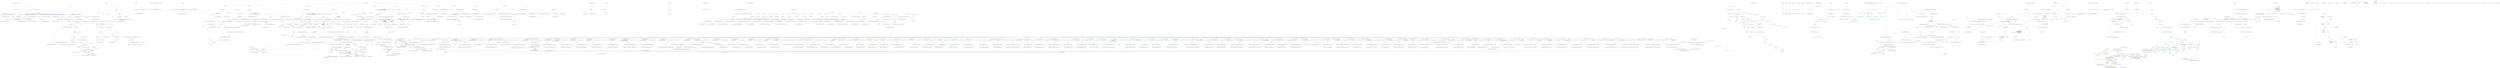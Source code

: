 digraph  {
m0_13 [cluster="Nancy.Testing.Browser.Get(string, System.Action<Nancy.Testing.BrowserContext>)", file="Browser.cs", label="Entry Nancy.Testing.Browser.Get(string, System.Action<Nancy.Testing.BrowserContext>)", span="59-59"];
m0_14 [cluster="Nancy.Testing.Browser.Get(string, System.Action<Nancy.Testing.BrowserContext>)", file="Browser.cs", label="return this.HandleRequest(''GET'', path, browserContext);", span="61-61"];
m0_15 [cluster="Nancy.Testing.Browser.Get(string, System.Action<Nancy.Testing.BrowserContext>)", file="Browser.cs", label="Exit Nancy.Testing.Browser.Get(string, System.Action<Nancy.Testing.BrowserContext>)", span="59-59"];
m0_38 [cluster="Nancy.INancyEngine.HandleRequest(Nancy.Request)", file="Browser.cs", label="Entry Nancy.INancyEngine.HandleRequest(Nancy.Request)", span="21-21"];
m0_57 [cluster="string.Format(string, object, object)", file="Browser.cs", label="Entry string.Format(string, object, object)", span="0-0"];
m0_67 [cluster="Nancy.Testing.Browser.BuildRequestBody(Nancy.Testing.IBrowserContextValues)", file="Browser.cs", label="Entry Nancy.Testing.Browser.BuildRequestBody(Nancy.Testing.IBrowserContextValues)", span="168-168"];
m0_68 [cluster="Nancy.Testing.Browser.BuildRequestBody(Nancy.Testing.IBrowserContextValues)", file="Browser.cs", label="contextValues.Body != null", span="170-170"];
m0_70 [cluster="Nancy.Testing.Browser.BuildRequestBody(Nancy.Testing.IBrowserContextValues)", file="Browser.cs", label="var useFormValues = !String.IsNullOrEmpty(contextValues.FormValues)", span="175-175"];
m0_71 [cluster="Nancy.Testing.Browser.BuildRequestBody(Nancy.Testing.IBrowserContextValues)", file="Browser.cs", label="var bodyContents = useFormValues ? contextValues.FormValues : contextValues.BodyString", span="176-176"];
m0_73 [cluster="Nancy.Testing.Browser.BuildRequestBody(Nancy.Testing.IBrowserContextValues)", file="Browser.cs", label="useFormValues && !contextValues.Headers.ContainsKey(''Content-Type'')", span="179-179"];
m0_74 [cluster="Nancy.Testing.Browser.BuildRequestBody(Nancy.Testing.IBrowserContextValues)", file="Browser.cs", label="contextValues.Headers[''Content-Type''] = new[] { ''application/x-www-form-urlencoded'' }", span="181-181"];
m0_75 [cluster="Nancy.Testing.Browser.BuildRequestBody(Nancy.Testing.IBrowserContextValues)", file="Browser.cs", label="contextValues.Body = new MemoryStream(bodyBytes)", span="184-184"];
m0_69 [cluster="Nancy.Testing.Browser.BuildRequestBody(Nancy.Testing.IBrowserContextValues)", file="Browser.cs", label="return;", span="172-172"];
m0_72 [cluster="Nancy.Testing.Browser.BuildRequestBody(Nancy.Testing.IBrowserContextValues)", file="Browser.cs", label="var bodyBytes = bodyContents != null ? Encoding.UTF8.GetBytes(bodyContents) : new byte[] { }", span="177-177"];
m0_76 [cluster="Nancy.Testing.Browser.BuildRequestBody(Nancy.Testing.IBrowserContextValues)", file="Browser.cs", label="Exit Nancy.Testing.Browser.BuildRequestBody(Nancy.Testing.IBrowserContextValues)", span="168-168"];
m0_90 [cluster="Nancy.IO.RequestStream.FromStream(System.IO.Stream, long, bool)", file="Browser.cs", label="Entry Nancy.IO.RequestStream.FromStream(System.IO.Stream, long, bool)", span="233-233"];
m0_25 [cluster="Nancy.Testing.Browser.Post(string, System.Action<Nancy.Testing.BrowserContext>)", file="Browser.cs", label="Entry Nancy.Testing.Browser.Post(string, System.Action<Nancy.Testing.BrowserContext>)", span="103-103"];
m0_26 [cluster="Nancy.Testing.Browser.Post(string, System.Action<Nancy.Testing.BrowserContext>)", file="Browser.cs", label="return this.HandleRequest(''POST'', path, browserContext);", span="105-105"];
m0_27 [cluster="Nancy.Testing.Browser.Post(string, System.Action<Nancy.Testing.BrowserContext>)", file="Browser.cs", label="Exit Nancy.Testing.Browser.Post(string, System.Action<Nancy.Testing.BrowserContext>)", span="103-103"];
m0_36 [cluster="Nancy.Testing.Browser.CreateRequest(string, string, System.Action<Nancy.Testing.BrowserContext>)", file="Browser.cs", label="Entry Nancy.Testing.Browser.CreateRequest(string, string, System.Action<Nancy.Testing.BrowserContext>)", span="187-187"];
m0_80 [cluster="Nancy.Testing.Browser.CreateRequest(string, string, System.Action<Nancy.Testing.BrowserContext>)", file="Browser.cs", label="var context =\r\n                new BrowserContext()", span="189-190"];
m0_82 [cluster="Nancy.Testing.Browser.CreateRequest(string, string, System.Action<Nancy.Testing.BrowserContext>)", file="Browser.cs", label="browserContext.Invoke(context)", span="194-194"];
m0_86 [cluster="Nancy.Testing.Browser.CreateRequest(string, string, System.Action<Nancy.Testing.BrowserContext>)", file="Browser.cs", label="return new Request(method, path, contextValues.Headers, requestStream, contextValues.Protocol, contextValues.QueryString, contextValues.UserHostAddress);", span="204-204"];
m0_81 [cluster="Nancy.Testing.Browser.CreateRequest(string, string, System.Action<Nancy.Testing.BrowserContext>)", file="Browser.cs", label="this.SetCookies(context)", span="192-192"];
m0_83 [cluster="Nancy.Testing.Browser.CreateRequest(string, string, System.Action<Nancy.Testing.BrowserContext>)", file="Browser.cs", label="var contextValues =\r\n                (IBrowserContextValues)context", span="196-197"];
m0_84 [cluster="Nancy.Testing.Browser.CreateRequest(string, string, System.Action<Nancy.Testing.BrowserContext>)", file="Browser.cs", label="BuildRequestBody(contextValues)", span="199-199"];
m0_85 [cluster="Nancy.Testing.Browser.CreateRequest(string, string, System.Action<Nancy.Testing.BrowserContext>)", file="Browser.cs", label="var requestStream =\r\n                RequestStream.FromStream(contextValues.Body, 0, true)", span="201-202"];
m0_87 [cluster="Nancy.Testing.Browser.CreateRequest(string, string, System.Action<Nancy.Testing.BrowserContext>)", file="Browser.cs", label="Exit Nancy.Testing.Browser.CreateRequest(string, string, System.Action<Nancy.Testing.BrowserContext>)", span="187-187"];
m0_9 [cluster="Nancy.Testing.Browser.Delete(string, System.Action<Nancy.Testing.BrowserContext>)", file="Browser.cs", label="Entry Nancy.Testing.Browser.Delete(string, System.Action<Nancy.Testing.BrowserContext>)", span="48-48"];
m0_10 [cluster="Nancy.Testing.Browser.Delete(string, System.Action<Nancy.Testing.BrowserContext>)", file="Browser.cs", label="return this.HandleRequest(''DELETE'', path, browserContext);", span="50-50"];
m0_11 [cluster="Nancy.Testing.Browser.Delete(string, System.Action<Nancy.Testing.BrowserContext>)", file="Browser.cs", label="Exit Nancy.Testing.Browser.Delete(string, System.Action<Nancy.Testing.BrowserContext>)", span="48-48"];
m0_43 [cluster="Nancy.Testing.BrowserContext.HttpRequest()", file="Browser.cs", label="Entry Nancy.Testing.BrowserContext.HttpRequest()", span="121-121"];
m0_79 [cluster="System.IO.MemoryStream.MemoryStream(byte[])", file="Browser.cs", label="Entry System.IO.MemoryStream.MemoryStream(byte[])", span="0-0"];
m0_16 [cluster="Nancy.Testing.Browser.Head(string, System.Action<Nancy.Testing.BrowserContext>)", file="Browser.cs", label="Entry Nancy.Testing.Browser.Head(string, System.Action<Nancy.Testing.BrowserContext>)", span="70-70"];
m0_17 [cluster="Nancy.Testing.Browser.Head(string, System.Action<Nancy.Testing.BrowserContext>)", file="Browser.cs", label="return this.HandleRequest(''HEAD'', path, browserContext);", span="72-72"];
m0_18 [cluster="Nancy.Testing.Browser.Head(string, System.Action<Nancy.Testing.BrowserContext>)", file="Browser.cs", label="Exit Nancy.Testing.Browser.Head(string, System.Action<Nancy.Testing.BrowserContext>)", span="70-70"];
m0_37 [cluster="Nancy.Testing.BrowserResponse.BrowserResponse(Nancy.NancyContext, Nancy.Testing.Browser)", file="Browser.cs", label="Entry Nancy.Testing.BrowserResponse.BrowserResponse(Nancy.NancyContext, Nancy.Testing.Browser)", span="22-22"];
m0_91 [cluster="Nancy.Request.Request(string, string, System.Collections.Generic.IDictionary<string, System.Collections.Generic.IEnumerable<string>>, Nancy.IO.RequestStream, string, string, string)", file="Browser.cs", label="Entry Nancy.Request.Request(string, string, System.Collections.Generic.IDictionary<string, System.Collections.Generic.IEnumerable<string>>, Nancy.IO.RequestStream, string, string, string)", span="42-42"];
m0_50 [cluster="System.Collections.Generic.IEnumerable<TSource>.Any<TSource>()", file="Browser.cs", label="Entry System.Collections.Generic.IEnumerable<TSource>.Any<TSource>()", span="0-0"];
m0_56 [cluster="Nancy.Helpers.HttpUtility.UrlEncode(string)", file="Browser.cs", label="Entry Nancy.Helpers.HttpUtility.UrlEncode(string)", span="373-373"];
m0_66 [cluster="System.Collections.Generic.IDictionary<TKey, TValue>.Remove(TKey)", file="Browser.cs", label="Entry System.Collections.Generic.IDictionary<TKey, TValue>.Remove(TKey)", span="0-0"];
m0_28 [cluster="Nancy.Testing.Browser.Put(string, System.Action<Nancy.Testing.BrowserContext>)", file="Browser.cs", label="Entry Nancy.Testing.Browser.Put(string, System.Action<Nancy.Testing.BrowserContext>)", span="114-114"];
m0_29 [cluster="Nancy.Testing.Browser.Put(string, System.Action<Nancy.Testing.BrowserContext>)", file="Browser.cs", label="return this.HandleRequest(''PUT'', path, browserContext);", span="116-116"];
m0_30 [cluster="Nancy.Testing.Browser.Put(string, System.Action<Nancy.Testing.BrowserContext>)", file="Browser.cs", label="Exit Nancy.Testing.Browser.Put(string, System.Action<Nancy.Testing.BrowserContext>)", span="114-114"];
m0_52 [cluster="Unk.Header", file="Browser.cs", label="Entry Unk.Header", span=""];
m0_8 [cluster="Nancy.Bootstrapper.INancyBootstrapper.GetEngine()", file="Browser.cs", label="Entry Nancy.Bootstrapper.INancyBootstrapper.GetEngine()", span="16-16"];
m0_89 [cluster="System.Action<T>.Invoke(T)", file="Browser.cs", label="Entry System.Action<T>.Invoke(T)", span="0-0"];
m0_51 [cluster="Unk.Aggregate", file="Browser.cs", label="Entry Unk.Aggregate", span=""];
m0_39 [cluster="Nancy.Testing.Browser.CaptureCookies(Nancy.Testing.BrowserResponse)", file="Browser.cs", label="Entry Nancy.Testing.Browser.CaptureCookies(Nancy.Testing.BrowserResponse)", span="148-148"];
m0_58 [cluster="Nancy.Testing.Browser.CaptureCookies(Nancy.Testing.BrowserResponse)", file="Browser.cs", label="response.Cookies == null || !response.Cookies.Any()", span="150-150"];
m0_60 [cluster="Nancy.Testing.Browser.CaptureCookies(Nancy.Testing.BrowserResponse)", file="Browser.cs", label="response.Cookies", span="155-155"];
m0_59 [cluster="Nancy.Testing.Browser.CaptureCookies(Nancy.Testing.BrowserResponse)", file="Browser.cs", label="return;", span="152-152"];
m0_61 [cluster="Nancy.Testing.Browser.CaptureCookies(Nancy.Testing.BrowserResponse)", file="Browser.cs", label="string.IsNullOrEmpty(cookie.Value)", span="157-157"];
m0_62 [cluster="Nancy.Testing.Browser.CaptureCookies(Nancy.Testing.BrowserResponse)", file="Browser.cs", label="this.cookies.Remove(cookie.Name)", span="159-159"];
m0_63 [cluster="Nancy.Testing.Browser.CaptureCookies(Nancy.Testing.BrowserResponse)", file="Browser.cs", label="this.cookies[cookie.Name] = cookie.Value", span="163-163"];
m0_64 [cluster="Nancy.Testing.Browser.CaptureCookies(Nancy.Testing.BrowserResponse)", file="Browser.cs", label="Exit Nancy.Testing.Browser.CaptureCookies(Nancy.Testing.BrowserResponse)", span="148-148"];
m0_7 [cluster="Nancy.Bootstrapper.INancyBootstrapper.Initialise()", file="Browser.cs", label="Entry Nancy.Bootstrapper.INancyBootstrapper.Initialise()", span="10-10"];
m0_0 [cluster="Nancy.Testing.Browser.Browser(System.Action<Nancy.Testing.ConfigurableBootstrapper.ConfigurableBootstrapperConfigurator>)", file="Browser.cs", label="Entry Nancy.Testing.Browser.Browser(System.Action<Nancy.Testing.ConfigurableBootstrapper.ConfigurableBootstrapperConfigurator>)", span="26-26"];
m0_1 [cluster="Nancy.Testing.Browser.Browser(System.Action<Nancy.Testing.ConfigurableBootstrapper.ConfigurableBootstrapperConfigurator>)", file="Browser.cs", label="Exit Nancy.Testing.Browser.Browser(System.Action<Nancy.Testing.ConfigurableBootstrapper.ConfigurableBootstrapperConfigurator>)", span="26-26"];
m0_65 [cluster="string.IsNullOrEmpty(string)", file="Browser.cs", label="Entry string.IsNullOrEmpty(string)", span="0-0"];
m0_12 [cluster="Nancy.Testing.Browser.HandleRequest(string, string, System.Action<Nancy.Testing.BrowserContext>)", file="Browser.cs", label="Entry Nancy.Testing.Browser.HandleRequest(string, string, System.Action<Nancy.Testing.BrowserContext>)", span="119-119"];
m0_31 [cluster="Nancy.Testing.Browser.HandleRequest(string, string, System.Action<Nancy.Testing.BrowserContext>)", file="Browser.cs", label="var request =\r\n                CreateRequest(method, path, browserContext ?? this.DefaultBrowserContext)", span="121-122"];
m0_32 [cluster="Nancy.Testing.Browser.HandleRequest(string, string, System.Action<Nancy.Testing.BrowserContext>)", file="Browser.cs", label="var response = new BrowserResponse(this.engine.HandleRequest(request), this)", span="124-124"];
m0_33 [cluster="Nancy.Testing.Browser.HandleRequest(string, string, System.Action<Nancy.Testing.BrowserContext>)", file="Browser.cs", label="this.CaptureCookies(response)", span="126-126"];
m0_34 [cluster="Nancy.Testing.Browser.HandleRequest(string, string, System.Action<Nancy.Testing.BrowserContext>)", file="Browser.cs", label="return response;", span="128-128"];
m0_35 [cluster="Nancy.Testing.Browser.HandleRequest(string, string, System.Action<Nancy.Testing.BrowserContext>)", file="Browser.cs", label="Exit Nancy.Testing.Browser.HandleRequest(string, string, System.Action<Nancy.Testing.BrowserContext>)", span="119-119"];
m0_78 [cluster="System.Collections.Generic.IDictionary<TKey, TValue>.ContainsKey(TKey)", file="Browser.cs", label="Entry System.Collections.Generic.IDictionary<TKey, TValue>.ContainsKey(TKey)", span="0-0"];
m0_53 [cluster="lambda expression", file="Browser.cs", label="Entry lambda expression", span="143-143"];
m0_54 [cluster="lambda expression", file="Browser.cs", label="current + string.Format(''{0}={1};'', HttpUtility.UrlEncode(cookie.Key), HttpUtility.UrlEncode(cookie.Value))", span="143-143"];
m0_55 [cluster="lambda expression", file="Browser.cs", label="Exit lambda expression", span="143-143"];
m0_44 [cluster="Nancy.Testing.Browser.SetCookies(Nancy.Testing.BrowserContext)", file="Browser.cs", label="Entry Nancy.Testing.Browser.SetCookies(Nancy.Testing.BrowserContext)", span="136-136"];
m0_45 [cluster="Nancy.Testing.Browser.SetCookies(Nancy.Testing.BrowserContext)", file="Browser.cs", label="!this.cookies.Any()", span="138-138"];
m0_48 [cluster="Nancy.Testing.Browser.SetCookies(Nancy.Testing.BrowserContext)", file="Browser.cs", label="context.Header(''Cookie'', cookieString)", span="145-145"];
m0_46 [cluster="Nancy.Testing.Browser.SetCookies(Nancy.Testing.BrowserContext)", file="Browser.cs", label="return;", span="140-140"];
m0_47 [cluster="Nancy.Testing.Browser.SetCookies(Nancy.Testing.BrowserContext)", file="Browser.cs", label="var cookieString = this.cookies.Aggregate(string.Empty, (current, cookie) => current + string.Format(''{0}={1};'', HttpUtility.UrlEncode(cookie.Key), HttpUtility.UrlEncode(cookie.Value)))", span="143-143"];
m0_49 [cluster="Nancy.Testing.Browser.SetCookies(Nancy.Testing.BrowserContext)", file="Browser.cs", label="Exit Nancy.Testing.Browser.SetCookies(Nancy.Testing.BrowserContext)", span="136-136"];
m0_40 [cluster="Nancy.Testing.Browser.DefaultBrowserContext(Nancy.Testing.BrowserContext)", file="Browser.cs", label="Entry Nancy.Testing.Browser.DefaultBrowserContext(Nancy.Testing.BrowserContext)", span="131-131"];
m0_41 [cluster="Nancy.Testing.Browser.DefaultBrowserContext(Nancy.Testing.BrowserContext)", file="Browser.cs", label="context.HttpRequest()", span="133-133"];
m0_42 [cluster="Nancy.Testing.Browser.DefaultBrowserContext(Nancy.Testing.BrowserContext)", file="Browser.cs", label="Exit Nancy.Testing.Browser.DefaultBrowserContext(Nancy.Testing.BrowserContext)", span="131-131"];
m0_77 [cluster="System.Text.Encoding.GetBytes(string)", file="Browser.cs", label="Entry System.Text.Encoding.GetBytes(string)", span="0-0"];
m0_19 [cluster="Nancy.Testing.Browser.Options(string, System.Action<Nancy.Testing.BrowserContext>)", file="Browser.cs", label="Entry Nancy.Testing.Browser.Options(string, System.Action<Nancy.Testing.BrowserContext>)", span="81-81"];
m0_20 [cluster="Nancy.Testing.Browser.Options(string, System.Action<Nancy.Testing.BrowserContext>)", file="Browser.cs", label="return this.HandleRequest(''OPTIONS'', path, browserContext);", span="83-83"];
m0_21 [cluster="Nancy.Testing.Browser.Options(string, System.Action<Nancy.Testing.BrowserContext>)", file="Browser.cs", label="Exit Nancy.Testing.Browser.Options(string, System.Action<Nancy.Testing.BrowserContext>)", span="81-81"];
m0_88 [cluster="Nancy.Testing.BrowserContext.BrowserContext()", file="Browser.cs", label="Entry Nancy.Testing.BrowserContext.BrowserContext()", span="14-14"];
m0_22 [cluster="Nancy.Testing.Browser.Patch(string, System.Action<Nancy.Testing.BrowserContext>)", file="Browser.cs", label="Entry Nancy.Testing.Browser.Patch(string, System.Action<Nancy.Testing.BrowserContext>)", span="92-92"];
m0_23 [cluster="Nancy.Testing.Browser.Patch(string, System.Action<Nancy.Testing.BrowserContext>)", file="Browser.cs", label="return this.HandleRequest(''PATCH'', path, browserContext);", span="94-94"];
m0_24 [cluster="Nancy.Testing.Browser.Patch(string, System.Action<Nancy.Testing.BrowserContext>)", file="Browser.cs", label="Exit Nancy.Testing.Browser.Patch(string, System.Action<Nancy.Testing.BrowserContext>)", span="92-92"];
m0_2 [cluster="Nancy.Testing.Browser.Browser(Nancy.Bootstrapper.INancyBootstrapper)", file="Browser.cs", label="Entry Nancy.Testing.Browser.Browser(Nancy.Bootstrapper.INancyBootstrapper)", span="35-35"];
m0_3 [cluster="Nancy.Testing.Browser.Browser(Nancy.Bootstrapper.INancyBootstrapper)", file="Browser.cs", label="this.bootstrapper = bootstrapper", span="37-37"];
m0_4 [cluster="Nancy.Testing.Browser.Browser(Nancy.Bootstrapper.INancyBootstrapper)", file="Browser.cs", label="this.bootstrapper.Initialise()", span="38-38"];
m0_5 [cluster="Nancy.Testing.Browser.Browser(Nancy.Bootstrapper.INancyBootstrapper)", file="Browser.cs", label="this.engine = this.bootstrapper.GetEngine()", span="39-39"];
m0_6 [cluster="Nancy.Testing.Browser.Browser(Nancy.Bootstrapper.INancyBootstrapper)", file="Browser.cs", label="Exit Nancy.Testing.Browser.Browser(Nancy.Bootstrapper.INancyBootstrapper)", span="35-35"];
m0_92 [file="Browser.cs", label="Nancy.Testing.Browser", span=""];
m1_17 [cluster="System.Collections.Generic.List<T>.List()", file="ConfigurableBootstrapper.cs", label="Entry System.Collections.Generic.List<T>.List()", span="0-0"];
m1_148 [cluster="Nancy.Testing.ConfigurableBootstrapper.GetEngineInternal()", file="ConfigurableBootstrapper.cs", label="Entry Nancy.Testing.ConfigurableBootstrapper.GetEngineInternal()", span="345-345"];
m1_149 [cluster="Nancy.Testing.ConfigurableBootstrapper.GetEngineInternal()", file="ConfigurableBootstrapper.cs", label="return this.ApplicationContainer.Resolve<INancyEngine>();", span="349-349"];
m1_150 [cluster="Nancy.Testing.ConfigurableBootstrapper.GetEngineInternal()", file="ConfigurableBootstrapper.cs", label=InvalidOperationException, span="351-351"];
m1_151 [cluster="Nancy.Testing.ConfigurableBootstrapper.GetEngineInternal()", file="ConfigurableBootstrapper.cs", label="throw new InvalidOperationException(\r\n                    ''Something went wrong when trying to satisfy one of the dependencies during composition, make sure that you've registered all new dependencies in the container and specified either a module to test, or set AllDiscoveredModules in the ConfigurableBootstrapper. Inspect the innerexception for more details.'',\r\n                    ex.InnerException);", span="353-355"];
m1_152 [cluster="Nancy.Testing.ConfigurableBootstrapper.GetEngineInternal()", file="ConfigurableBootstrapper.cs", label="Exit Nancy.Testing.ConfigurableBootstrapper.GetEngineInternal()", span="345-345"];
m1_264 [cluster="Nancy.Testing.ConfigurableBootstrapper.ConfigurableBootstrapperConfigurator.Dependency<T>()", file="ConfigurableBootstrapper.cs", label="Entry Nancy.Testing.ConfigurableBootstrapper.ConfigurableBootstrapperConfigurator.Dependency<T>()", span="615-615"];
m1_265 [cluster="Nancy.Testing.ConfigurableBootstrapper.ConfigurableBootstrapperConfigurator.Dependency<T>()", file="ConfigurableBootstrapper.cs", label="this.bootstrapper.registeredTypes.Add(new TypeRegistration(typeof(T), typeof(T)))", span="617-617"];
m1_266 [cluster="Nancy.Testing.ConfigurableBootstrapper.ConfigurableBootstrapperConfigurator.Dependency<T>()", file="ConfigurableBootstrapper.cs", label="typeof(T).GetInterfaces()", span="619-619"];
m1_267 [cluster="Nancy.Testing.ConfigurableBootstrapper.ConfigurableBootstrapperConfigurator.Dependency<T>()", file="ConfigurableBootstrapper.cs", label="this.bootstrapper.registeredTypes.Add(new TypeRegistration(interfaceType, typeof(T)))", span="621-621"];
m1_268 [cluster="Nancy.Testing.ConfigurableBootstrapper.ConfigurableBootstrapperConfigurator.Dependency<T>()", file="ConfigurableBootstrapper.cs", label="return this;", span="624-624"];
m1_269 [cluster="Nancy.Testing.ConfigurableBootstrapper.ConfigurableBootstrapperConfigurator.Dependency<T>()", file="ConfigurableBootstrapper.cs", label="Exit Nancy.Testing.ConfigurableBootstrapper.ConfigurableBootstrapperConfigurator.Dependency<T>()", span="615-615"];
m1_489 [cluster="Nancy.Testing.ConfigurableBootstrapper.ConfigurableBootstrapperConfigurator.ViewEngine(Nancy.ViewEngines.IViewEngine)", file="ConfigurableBootstrapper.cs", label="Entry Nancy.Testing.ConfigurableBootstrapper.ConfigurableBootstrapperConfigurator.ViewEngine(Nancy.ViewEngines.IViewEngine)", span="1286-1286"];
m1_490 [cluster="Nancy.Testing.ConfigurableBootstrapper.ConfigurableBootstrapperConfigurator.ViewEngine(Nancy.ViewEngines.IViewEngine)", file="ConfigurableBootstrapper.cs", label="this.bootstrapper.registeredInstances.Add(\r\n                    new InstanceRegistration(typeof(IViewEngine), viewEngine))", span="1288-1289"];
m1_491 [cluster="Nancy.Testing.ConfigurableBootstrapper.ConfigurableBootstrapperConfigurator.ViewEngine(Nancy.ViewEngines.IViewEngine)", file="ConfigurableBootstrapper.cs", label="return this;", span="1291-1291"];
m1_492 [cluster="Nancy.Testing.ConfigurableBootstrapper.ConfigurableBootstrapperConfigurator.ViewEngine(Nancy.ViewEngines.IViewEngine)", file="ConfigurableBootstrapper.cs", label="Exit Nancy.Testing.ConfigurableBootstrapper.ConfigurableBootstrapperConfigurator.ViewEngine(Nancy.ViewEngines.IViewEngine)", span="1286-1286"];
m1_469 [cluster="Nancy.Testing.ConfigurableBootstrapper.ConfigurableBootstrapperConfigurator.ResponseProcessors(params System.Type[])", file="ConfigurableBootstrapper.cs", label="Entry Nancy.Testing.ConfigurableBootstrapper.ConfigurableBootstrapperConfigurator.ResponseProcessors(params System.Type[])", span="1225-1225"];
m1_470 [cluster="Nancy.Testing.ConfigurableBootstrapper.ConfigurableBootstrapperConfigurator.ResponseProcessors(params System.Type[])", file="ConfigurableBootstrapper.cs", label="this.bootstrapper.registeredTypes.Add(\r\n                    new CollectionTypeRegistration(typeof(IResponseProcessor), responseProcessors))", span="1227-1228"];
m1_471 [cluster="Nancy.Testing.ConfigurableBootstrapper.ConfigurableBootstrapperConfigurator.ResponseProcessors(params System.Type[])", file="ConfigurableBootstrapper.cs", label="return this;", span="1230-1230"];
m1_472 [cluster="Nancy.Testing.ConfigurableBootstrapper.ConfigurableBootstrapperConfigurator.ResponseProcessors(params System.Type[])", file="ConfigurableBootstrapper.cs", label="Exit Nancy.Testing.ConfigurableBootstrapper.ConfigurableBootstrapperConfigurator.ResponseProcessors(params System.Type[])", span="1225-1225"];
m1_224 [cluster="Nancy.Testing.ConfigurableBootstrapper.RegisterRequestContainerModules(Nancy.TinyIoc.TinyIoCContainer, System.Collections.Generic.IEnumerable<Nancy.Bootstrapper.ModuleRegistration>)", file="ConfigurableBootstrapper.cs", label="Entry Nancy.Testing.ConfigurableBootstrapper.RegisterRequestContainerModules(Nancy.TinyIoc.TinyIoCContainer, System.Collections.Generic.IEnumerable<Nancy.Bootstrapper.ModuleRegistration>)", span="466-466"];
m1_225 [cluster="Nancy.Testing.ConfigurableBootstrapper.RegisterRequestContainerModules(Nancy.TinyIoc.TinyIoCContainer, System.Collections.Generic.IEnumerable<Nancy.Bootstrapper.ModuleRegistration>)", file="ConfigurableBootstrapper.cs", label=moduleRegistrationTypes, span="468-468"];
m1_226 [cluster="Nancy.Testing.ConfigurableBootstrapper.RegisterRequestContainerModules(Nancy.TinyIoc.TinyIoCContainer, System.Collections.Generic.IEnumerable<Nancy.Bootstrapper.ModuleRegistration>)", file="ConfigurableBootstrapper.cs", label="container.Register(\r\n                    typeof(INancyModule),\r\n                    moduleRegistrationType.ModuleType,\r\n                    moduleRegistrationType.ModuleType.FullName).\r\n                    AsSingleton()", span="470-474"];
m1_227 [cluster="Nancy.Testing.ConfigurableBootstrapper.RegisterRequestContainerModules(Nancy.TinyIoc.TinyIoCContainer, System.Collections.Generic.IEnumerable<Nancy.Bootstrapper.ModuleRegistration>)", file="ConfigurableBootstrapper.cs", label="Exit Nancy.Testing.ConfigurableBootstrapper.RegisterRequestContainerModules(Nancy.TinyIoc.TinyIoCContainer, System.Collections.Generic.IEnumerable<Nancy.Bootstrapper.ModuleRegistration>)", span="466-466"];
m1_309 [cluster="System.Collections.Generic.List<T>.List(System.Collections.Generic.IEnumerable<T>)", file="ConfigurableBootstrapper.cs", label="Entry System.Collections.Generic.List<T>.List(System.Collections.Generic.IEnumerable<T>)", span="0-0"];
m1_380 [cluster="Nancy.Testing.ConfigurableBootstrapper.ConfigurableBootstrapperConfigurator.RouteCache<T>()", file="ConfigurableBootstrapper.cs", label="Entry Nancy.Testing.ConfigurableBootstrapper.ConfigurableBootstrapperConfigurator.RouteCache<T>()", span="953-953"];
m1_381 [cluster="Nancy.Testing.ConfigurableBootstrapper.ConfigurableBootstrapperConfigurator.RouteCache<T>()", file="ConfigurableBootstrapper.cs", label="this.bootstrapper.configuration.RouteCache = typeof(T)", span="955-955"];
m1_382 [cluster="Nancy.Testing.ConfigurableBootstrapper.ConfigurableBootstrapperConfigurator.RouteCache<T>()", file="ConfigurableBootstrapper.cs", label="return this;", span="956-956"];
m1_383 [cluster="Nancy.Testing.ConfigurableBootstrapper.ConfigurableBootstrapperConfigurator.RouteCache<T>()", file="ConfigurableBootstrapper.cs", label="Exit Nancy.Testing.ConfigurableBootstrapper.ConfigurableBootstrapperConfigurator.RouteCache<T>()", span="953-953"];
m1_78 [cluster="object.GetType()", file="ConfigurableBootstrapper.cs", label="Entry object.GetType()", span="0-0"];
m1_183 [cluster="Unk.All", file="ConfigurableBootstrapper.cs", label="Entry Unk.All", span=""];
m1_139 [cluster="Nancy.TinyIoc.TinyIoCContainer.GetChildContainer()", file="ConfigurableBootstrapper.cs", label="Entry Nancy.TinyIoc.TinyIoCContainer.GetChildContainer()", span="1009-1009"];
m1_592 [cluster="Nancy.Testing.ConfigurableBootstrapper.ConfigurableBootstrapperConfigurator.TrieNodeFactory(Nancy.Routing.Trie.ITrieNodeFactory)", file="ConfigurableBootstrapper.cs", label="Entry Nancy.Testing.ConfigurableBootstrapper.ConfigurableBootstrapperConfigurator.TrieNodeFactory(Nancy.Routing.Trie.ITrieNodeFactory)", span="1599-1599"];
m1_593 [cluster="Nancy.Testing.ConfigurableBootstrapper.ConfigurableBootstrapperConfigurator.TrieNodeFactory(Nancy.Routing.Trie.ITrieNodeFactory)", file="ConfigurableBootstrapper.cs", label="this.bootstrapper.registeredInstances.Add(\r\n                    new InstanceRegistration(typeof(ITrieNodeFactory), nodeFactory))", span="1601-1602"];
m1_594 [cluster="Nancy.Testing.ConfigurableBootstrapper.ConfigurableBootstrapperConfigurator.TrieNodeFactory(Nancy.Routing.Trie.ITrieNodeFactory)", file="ConfigurableBootstrapper.cs", label="return this;", span="1604-1604"];
m1_595 [cluster="Nancy.Testing.ConfigurableBootstrapper.ConfigurableBootstrapperConfigurator.TrieNodeFactory(Nancy.Routing.Trie.ITrieNodeFactory)", file="ConfigurableBootstrapper.cs", label="Exit Nancy.Testing.ConfigurableBootstrapper.ConfigurableBootstrapperConfigurator.TrieNodeFactory(Nancy.Routing.Trie.ITrieNodeFactory)", span="1599-1599"];
m1_485 [cluster="Nancy.Testing.ConfigurableBootstrapper.ConfigurableBootstrapperConfigurator.ViewCache<T>()", file="ConfigurableBootstrapper.cs", label="Entry Nancy.Testing.ConfigurableBootstrapper.ConfigurableBootstrapperConfigurator.ViewCache<T>()", span="1275-1275"];
m1_486 [cluster="Nancy.Testing.ConfigurableBootstrapper.ConfigurableBootstrapperConfigurator.ViewCache<T>()", file="ConfigurableBootstrapper.cs", label="this.bootstrapper.configuration.ViewCache = typeof(T)", span="1277-1277"];
m1_487 [cluster="Nancy.Testing.ConfigurableBootstrapper.ConfigurableBootstrapperConfigurator.ViewCache<T>()", file="ConfigurableBootstrapper.cs", label="return this;", span="1278-1278"];
m1_488 [cluster="Nancy.Testing.ConfigurableBootstrapper.ConfigurableBootstrapperConfigurator.ViewCache<T>()", file="ConfigurableBootstrapper.cs", label="Exit Nancy.Testing.ConfigurableBootstrapper.ConfigurableBootstrapperConfigurator.ViewCache<T>()", span="1275-1275"];
m1_34 [cluster="System.Action<T1, T2>.Invoke(T1, T2)", file="ConfigurableBootstrapper.cs", label="Entry System.Action<T1, T2>.Invoke(T1, T2)", span="0-0"];
m1_27 [cluster="Nancy.Testing.ConfigurableBootstrapper.LoadReferencesForAssemblyUnderTest(string)", file="ConfigurableBootstrapper.cs", label="Entry Nancy.Testing.ConfigurableBootstrapper.LoadReferencesForAssemblyUnderTest(string)", span="152-152"];
m1_79 [cluster="Nancy.Testing.ConfigurableBootstrapper.LoadReferencesForAssemblyUnderTest(string)", file="ConfigurableBootstrapper.cs", label="!TestAssemblySuffixes.Any(x => GetSafePathExtension(testAssemblyName).Equals(''.'' + x, StringComparison.OrdinalIgnoreCase))", span="154-154"];
m1_81 [cluster="Nancy.Testing.ConfigurableBootstrapper.LoadReferencesForAssemblyUnderTest(string)", file="ConfigurableBootstrapper.cs", label="var testAssemblyNameWithoutExtension =\r\n                Path.GetFileNameWithoutExtension(testAssemblyName)", span="159-160"];
m1_80 [cluster="Nancy.Testing.ConfigurableBootstrapper.LoadReferencesForAssemblyUnderTest(string)", file="ConfigurableBootstrapper.cs", label="return;", span="156-156"];
m1_82 [cluster="Nancy.Testing.ConfigurableBootstrapper.LoadReferencesForAssemblyUnderTest(string)", file="ConfigurableBootstrapper.cs", label="var testAssemblyPath =\r\n                Path.Combine(AppDomain.CurrentDomain.BaseDirectory, string.Concat(testAssemblyNameWithoutExtension, ''.dll''))", span="162-163"];
m1_84 [cluster="Nancy.Testing.ConfigurableBootstrapper.LoadReferencesForAssemblyUnderTest(string)", file="ConfigurableBootstrapper.cs", label="AppDomainAssemblyTypeScanner.LoadAssemblies(AppDomain.CurrentDomain.BaseDirectory, string.Concat(testAssemblyNameWithoutExtension, ''.dll''))", span="167-167"];
m1_85 [cluster="Nancy.Testing.ConfigurableBootstrapper.LoadReferencesForAssemblyUnderTest(string)", file="ConfigurableBootstrapper.cs", label="var assemblyUnderTest = AppDomain.CurrentDomain\r\n                    .GetAssemblies()\r\n                    .FirstOrDefault(x => x.GetName().Name.Equals(testAssemblyNameWithoutExtension, StringComparison.OrdinalIgnoreCase))", span="169-171"];
m1_83 [cluster="Nancy.Testing.ConfigurableBootstrapper.LoadReferencesForAssemblyUnderTest(string)", file="ConfigurableBootstrapper.cs", label="File.Exists(testAssemblyPath)", span="165-165"];
m1_86 [cluster="Nancy.Testing.ConfigurableBootstrapper.LoadReferencesForAssemblyUnderTest(string)", file="ConfigurableBootstrapper.cs", label="assemblyUnderTest != null", span="173-173"];
m1_87 [cluster="Nancy.Testing.ConfigurableBootstrapper.LoadReferencesForAssemblyUnderTest(string)", file="ConfigurableBootstrapper.cs", label="assemblyUnderTest.GetReferencedAssemblies()", span="175-175"];
m1_88 [cluster="Nancy.Testing.ConfigurableBootstrapper.LoadReferencesForAssemblyUnderTest(string)", file="ConfigurableBootstrapper.cs", label="AppDomainAssemblyTypeScanner.LoadAssemblies(AppDomain.CurrentDomain.BaseDirectory, string.Concat(referencedAssembly.Name, ''.dll''))", span="177-177"];
m1_89 [cluster="Nancy.Testing.ConfigurableBootstrapper.LoadReferencesForAssemblyUnderTest(string)", file="ConfigurableBootstrapper.cs", label="Exit Nancy.Testing.ConfigurableBootstrapper.LoadReferencesForAssemblyUnderTest(string)", span="152-152"];
m1_404 [cluster="Nancy.Testing.ConfigurableBootstrapper.ConfigurableBootstrapperConfigurator.RouteInvoker<T>()", file="ConfigurableBootstrapper.cs", label="Entry Nancy.Testing.ConfigurableBootstrapper.ConfigurableBootstrapperConfigurator.RouteInvoker<T>()", span="1027-1027"];
m1_405 [cluster="Nancy.Testing.ConfigurableBootstrapper.ConfigurableBootstrapperConfigurator.RouteInvoker<T>()", file="ConfigurableBootstrapper.cs", label="this.bootstrapper.configuration.RouteInvoker = typeof(T)", span="1029-1029"];
m1_406 [cluster="Nancy.Testing.ConfigurableBootstrapper.ConfigurableBootstrapperConfigurator.RouteInvoker<T>()", file="ConfigurableBootstrapper.cs", label="return this;", span="1030-1030"];
m1_407 [cluster="Nancy.Testing.ConfigurableBootstrapper.ConfigurableBootstrapperConfigurator.RouteInvoker<T>()", file="ConfigurableBootstrapper.cs", label="Exit Nancy.Testing.ConfigurableBootstrapper.ConfigurableBootstrapperConfigurator.RouteInvoker<T>()", span="1027-1027"];
m1_428 [cluster="Nancy.Testing.ConfigurableBootstrapper.ConfigurableBootstrapperConfigurator.ModelValidatorLocator<T>()", file="ConfigurableBootstrapper.cs", label="Entry Nancy.Testing.ConfigurableBootstrapper.ConfigurableBootstrapperConfigurator.ModelValidatorLocator<T>()", span="1099-1099"];
m1_429 [cluster="Nancy.Testing.ConfigurableBootstrapper.ConfigurableBootstrapperConfigurator.ModelValidatorLocator<T>()", file="ConfigurableBootstrapper.cs", label="this.bootstrapper.configuration.ModelValidatorLocator = typeof(T)", span="1101-1101"];
m1_430 [cluster="Nancy.Testing.ConfigurableBootstrapper.ConfigurableBootstrapperConfigurator.ModelValidatorLocator<T>()", file="ConfigurableBootstrapper.cs", label="return this;", span="1102-1102"];
m1_431 [cluster="Nancy.Testing.ConfigurableBootstrapper.ConfigurableBootstrapperConfigurator.ModelValidatorLocator<T>()", file="ConfigurableBootstrapper.cs", label="Exit Nancy.Testing.ConfigurableBootstrapper.ConfigurableBootstrapperConfigurator.ModelValidatorLocator<T>()", span="1099-1099"];
m1_172 [cluster="Nancy.Testing.ConfigurableBootstrapper.RegisterTypes(Nancy.TinyIoc.TinyIoCContainer, System.Collections.Generic.IEnumerable<Nancy.Bootstrapper.TypeRegistration>)", file="ConfigurableBootstrapper.cs", label="Entry Nancy.Testing.ConfigurableBootstrapper.RegisterTypes(Nancy.TinyIoc.TinyIoCContainer, System.Collections.Generic.IEnumerable<Nancy.Bootstrapper.TypeRegistration>)", span="409-409"];
m1_173 [cluster="Nancy.Testing.ConfigurableBootstrapper.RegisterTypes(Nancy.TinyIoc.TinyIoCContainer, System.Collections.Generic.IEnumerable<Nancy.Bootstrapper.TypeRegistration>)", file="ConfigurableBootstrapper.cs", label="var configuredTypes = this.GetTypeRegistrations().ToList()", span="411-411"];
m1_174 [cluster="Nancy.Testing.ConfigurableBootstrapper.RegisterTypes(Nancy.TinyIoc.TinyIoCContainer, System.Collections.Generic.IEnumerable<Nancy.Bootstrapper.TypeRegistration>)", file="ConfigurableBootstrapper.cs", label="typeRegistrations = configuredTypes\r\n                .Concat(typeRegistrations.Where(x => configuredTypes.All(y => y.RegistrationType != x.RegistrationType)))\r\n                .Where(x => this.registeredInstances.All(y => y.RegistrationType != x.RegistrationType))", span="413-415"];
m1_176 [cluster="Nancy.Testing.ConfigurableBootstrapper.RegisterTypes(Nancy.TinyIoc.TinyIoCContainer, System.Collections.Generic.IEnumerable<Nancy.Bootstrapper.TypeRegistration>)", file="ConfigurableBootstrapper.cs", label="container.Register(typeRegistration.RegistrationType, typeRegistration.ImplementationType).AsSingleton()", span="419-419"];
m1_175 [cluster="Nancy.Testing.ConfigurableBootstrapper.RegisterTypes(Nancy.TinyIoc.TinyIoCContainer, System.Collections.Generic.IEnumerable<Nancy.Bootstrapper.TypeRegistration>)", file="ConfigurableBootstrapper.cs", label=typeRegistrations, span="417-417"];
m1_177 [cluster="Nancy.Testing.ConfigurableBootstrapper.RegisterTypes(Nancy.TinyIoc.TinyIoCContainer, System.Collections.Generic.IEnumerable<Nancy.Bootstrapper.TypeRegistration>)", file="ConfigurableBootstrapper.cs", label="Exit Nancy.Testing.ConfigurableBootstrapper.RegisterTypes(Nancy.TinyIoc.TinyIoCContainer, System.Collections.Generic.IEnumerable<Nancy.Bootstrapper.TypeRegistration>)", span="409-409"];
m1_604 [cluster="Nancy.Testing.ConfigurableBootstrapper.ConfigurableBootstrapperConfigurator.RequestStartup(System.Action<Nancy.TinyIoc.TinyIoCContainer, Nancy.Bootstrapper.IPipelines, Nancy.NancyContext>)", file="ConfigurableBootstrapper.cs", label="Entry Nancy.Testing.ConfigurableBootstrapper.ConfigurableBootstrapperConfigurator.RequestStartup(System.Action<Nancy.TinyIoc.TinyIoCContainer, Nancy.Bootstrapper.IPipelines, Nancy.NancyContext>)", span="1624-1624"];
m1_605 [cluster="Nancy.Testing.ConfigurableBootstrapper.ConfigurableBootstrapperConfigurator.RequestStartup(System.Action<Nancy.TinyIoc.TinyIoCContainer, Nancy.Bootstrapper.IPipelines, Nancy.NancyContext>)", file="ConfigurableBootstrapper.cs", label="this.bootstrapper.requestStartupActions.Add(action)", span="1626-1626"];
m1_606 [cluster="Nancy.Testing.ConfigurableBootstrapper.ConfigurableBootstrapperConfigurator.RequestStartup(System.Action<Nancy.TinyIoc.TinyIoCContainer, Nancy.Bootstrapper.IPipelines, Nancy.NancyContext>)", file="ConfigurableBootstrapper.cs", label="return this;", span="1627-1627"];
m1_607 [cluster="Nancy.Testing.ConfigurableBootstrapper.ConfigurableBootstrapperConfigurator.RequestStartup(System.Action<Nancy.TinyIoc.TinyIoCContainer, Nancy.Bootstrapper.IPipelines, Nancy.NancyContext>)", file="ConfigurableBootstrapper.cs", label="Exit Nancy.Testing.ConfigurableBootstrapper.ConfigurableBootstrapperConfigurator.RequestStartup(System.Action<Nancy.TinyIoc.TinyIoCContainer, Nancy.Bootstrapper.IPipelines, Nancy.NancyContext>)", span="1624-1624"];
m1_154 [cluster="Nancy.Testing.ConfigurableBootstrapper.GetDiagnostics()", file="ConfigurableBootstrapper.cs", label="Entry Nancy.Testing.ConfigurableBootstrapper.GetDiagnostics()", span="364-364"];
m1_155 [cluster="Nancy.Testing.ConfigurableBootstrapper.GetDiagnostics()", file="ConfigurableBootstrapper.cs", label="return this.ApplicationContainer.Resolve<IDiagnostics>();", span="366-366"];
m1_156 [cluster="Nancy.Testing.ConfigurableBootstrapper.GetDiagnostics()", file="ConfigurableBootstrapper.cs", label="Exit Nancy.Testing.ConfigurableBootstrapper.GetDiagnostics()", span="364-364"];
m1_497 [cluster="Nancy.Testing.ConfigurableBootstrapper.ConfigurableBootstrapperConfigurator.ViewEngines(params System.Type[])", file="ConfigurableBootstrapper.cs", label="Entry Nancy.Testing.ConfigurableBootstrapper.ConfigurableBootstrapperConfigurator.ViewEngines(params System.Type[])", span="1312-1312"];
m1_498 [cluster="Nancy.Testing.ConfigurableBootstrapper.ConfigurableBootstrapperConfigurator.ViewEngines(params System.Type[])", file="ConfigurableBootstrapper.cs", label="this.bootstrapper.registeredTypes.Add(\r\n                    new CollectionTypeRegistration(typeof(IViewEngine), viewEngines))", span="1314-1315"];
m1_499 [cluster="Nancy.Testing.ConfigurableBootstrapper.ConfigurableBootstrapperConfigurator.ViewEngines(params System.Type[])", file="ConfigurableBootstrapper.cs", label="return this;", span="1317-1317"];
m1_500 [cluster="Nancy.Testing.ConfigurableBootstrapper.ConfigurableBootstrapperConfigurator.ViewEngines(params System.Type[])", file="ConfigurableBootstrapper.cs", label="Exit Nancy.Testing.ConfigurableBootstrapper.ConfigurableBootstrapperConfigurator.ViewEngines(params System.Type[])", span="1312-1312"];
m1_541 [cluster="Nancy.Testing.ConfigurableBootstrapper.ConfigurableBootstrapperConfigurator.ObjectSerializer(Nancy.IObjectSerializer)", file="ConfigurableBootstrapper.cs", label="Entry Nancy.Testing.ConfigurableBootstrapper.ConfigurableBootstrapperConfigurator.ObjectSerializer(Nancy.IObjectSerializer)", span="1445-1445"];
m1_542 [cluster="Nancy.Testing.ConfigurableBootstrapper.ConfigurableBootstrapperConfigurator.ObjectSerializer(Nancy.IObjectSerializer)", file="ConfigurableBootstrapper.cs", label="this.bootstrapper.registeredInstances.Add(\r\n                    new InstanceRegistration(typeof(IObjectSerializer), objectSerializer))", span="1447-1448"];
m1_543 [cluster="Nancy.Testing.ConfigurableBootstrapper.ConfigurableBootstrapperConfigurator.ObjectSerializer(Nancy.IObjectSerializer)", file="ConfigurableBootstrapper.cs", label="return this;", span="1450-1450"];
m1_544 [cluster="Nancy.Testing.ConfigurableBootstrapper.ConfigurableBootstrapperConfigurator.ObjectSerializer(Nancy.IObjectSerializer)", file="ConfigurableBootstrapper.cs", label="Exit Nancy.Testing.ConfigurableBootstrapper.ConfigurableBootstrapperConfigurator.ObjectSerializer(Nancy.IObjectSerializer)", span="1445-1445"];
m1_72 [cluster="Nancy.Testing.ConfigurableBootstrapper.GetCollectionTypeRegistrations()", file="ConfigurableBootstrapper.cs", label="Entry Nancy.Testing.ConfigurableBootstrapper.GetCollectionTypeRegistrations()", span="147-147"];
m1_73 [cluster="Nancy.Testing.ConfigurableBootstrapper.GetCollectionTypeRegistrations()", file="ConfigurableBootstrapper.cs", label="return this.registeredTypes.Where(x => x.GetType() == typeof(CollectionTypeRegistration)).Cast<CollectionTypeRegistration>();", span="149-149"];
m1_74 [cluster="Nancy.Testing.ConfigurableBootstrapper.GetCollectionTypeRegistrations()", file="ConfigurableBootstrapper.cs", label="Exit Nancy.Testing.ConfigurableBootstrapper.GetCollectionTypeRegistrations()", span="147-147"];
m1_364 [cluster="Nancy.Testing.ConfigurableBootstrapper.ConfigurableBootstrapperConfigurator.RenderContextFactory<T>()", file="ConfigurableBootstrapper.cs", label="Entry Nancy.Testing.ConfigurableBootstrapper.ConfigurableBootstrapperConfigurator.RenderContextFactory<T>()", span="905-905"];
m1_365 [cluster="Nancy.Testing.ConfigurableBootstrapper.ConfigurableBootstrapperConfigurator.RenderContextFactory<T>()", file="ConfigurableBootstrapper.cs", label="this.bootstrapper.configuration.RenderContextFactory = typeof(T)", span="907-907"];
m1_366 [cluster="Nancy.Testing.ConfigurableBootstrapper.ConfigurableBootstrapperConfigurator.RenderContextFactory<T>()", file="ConfigurableBootstrapper.cs", label="return this;", span="908-908"];
m1_367 [cluster="Nancy.Testing.ConfigurableBootstrapper.ConfigurableBootstrapperConfigurator.RenderContextFactory<T>()", file="ConfigurableBootstrapper.cs", label="Exit Nancy.Testing.ConfigurableBootstrapper.ConfigurableBootstrapperConfigurator.RenderContextFactory<T>()", span="905-905"];
m1_178 [cluster="System.Collections.Generic.IEnumerable<TSource>.ToList<TSource>()", file="ConfigurableBootstrapper.cs", label="Entry System.Collections.Generic.IEnumerable<TSource>.ToList<TSource>()", span="0-0"];
m1_206 [cluster="Nancy.Testing.ConfigurableBootstrapper.RegisterInstances(Nancy.TinyIoc.TinyIoCContainer, System.Collections.Generic.IEnumerable<Nancy.Bootstrapper.InstanceRegistration>)", file="ConfigurableBootstrapper.cs", label="Entry Nancy.Testing.ConfigurableBootstrapper.RegisterInstances(Nancy.TinyIoc.TinyIoCContainer, System.Collections.Generic.IEnumerable<Nancy.Bootstrapper.InstanceRegistration>)", span="447-447"];
m1_207 [cluster="Nancy.Testing.ConfigurableBootstrapper.RegisterInstances(Nancy.TinyIoc.TinyIoCContainer, System.Collections.Generic.IEnumerable<Nancy.Bootstrapper.InstanceRegistration>)", file="ConfigurableBootstrapper.cs", label="instanceRegistrations = this.registeredInstances\r\n                .Concat(instanceRegistrations.Where(x => this.registeredInstances.All(y => y.RegistrationType != x.RegistrationType)))\r\n                .Where(x => this.GetTypeRegistrations().All(y => y.RegistrationType != x.RegistrationType))", span="449-451"];
m1_209 [cluster="Nancy.Testing.ConfigurableBootstrapper.RegisterInstances(Nancy.TinyIoc.TinyIoCContainer, System.Collections.Generic.IEnumerable<Nancy.Bootstrapper.InstanceRegistration>)", file="ConfigurableBootstrapper.cs", label="container.Register(\r\n                    instanceRegistration.RegistrationType,\r\n                    instanceRegistration.Implementation)", span="455-457"];
m1_208 [cluster="Nancy.Testing.ConfigurableBootstrapper.RegisterInstances(Nancy.TinyIoc.TinyIoCContainer, System.Collections.Generic.IEnumerable<Nancy.Bootstrapper.InstanceRegistration>)", file="ConfigurableBootstrapper.cs", label=instanceRegistrations, span="453-453"];
m1_210 [cluster="Nancy.Testing.ConfigurableBootstrapper.RegisterInstances(Nancy.TinyIoc.TinyIoCContainer, System.Collections.Generic.IEnumerable<Nancy.Bootstrapper.InstanceRegistration>)", file="ConfigurableBootstrapper.cs", label="Exit Nancy.Testing.ConfigurableBootstrapper.RegisterInstances(Nancy.TinyIoc.TinyIoCContainer, System.Collections.Generic.IEnumerable<Nancy.Bootstrapper.InstanceRegistration>)", span="447-447"];
m1_416 [cluster="Nancy.Testing.ConfigurableBootstrapper.ConfigurableBootstrapperConfigurator.RouteResolver(Nancy.Routing.IRouteResolver)", file="ConfigurableBootstrapper.cs", label="Entry Nancy.Testing.ConfigurableBootstrapper.ConfigurableBootstrapperConfigurator.RouteResolver(Nancy.Routing.IRouteResolver)", span="1062-1062"];
m1_417 [cluster="Nancy.Testing.ConfigurableBootstrapper.ConfigurableBootstrapperConfigurator.RouteResolver(Nancy.Routing.IRouteResolver)", file="ConfigurableBootstrapper.cs", label="this.bootstrapper.registeredInstances.Add(\r\n                    new InstanceRegistration(typeof(IRouteResolver), routeResolver))", span="1064-1065"];
m1_418 [cluster="Nancy.Testing.ConfigurableBootstrapper.ConfigurableBootstrapperConfigurator.RouteResolver(Nancy.Routing.IRouteResolver)", file="ConfigurableBootstrapper.cs", label="return this;", span="1067-1067"];
m1_419 [cluster="Nancy.Testing.ConfigurableBootstrapper.ConfigurableBootstrapperConfigurator.RouteResolver(Nancy.Routing.IRouteResolver)", file="ConfigurableBootstrapper.cs", label="Exit Nancy.Testing.ConfigurableBootstrapper.ConfigurableBootstrapperConfigurator.RouteResolver(Nancy.Routing.IRouteResolver)", span="1062-1062"];
m1_360 [cluster="Nancy.Testing.ConfigurableBootstrapper.ConfigurableBootstrapperConfigurator.RenderContextFactory(Nancy.ViewEngines.IRenderContextFactory)", file="ConfigurableBootstrapper.cs", label="Entry Nancy.Testing.ConfigurableBootstrapper.ConfigurableBootstrapperConfigurator.RenderContextFactory(Nancy.ViewEngines.IRenderContextFactory)", span="892-892"];
m1_361 [cluster="Nancy.Testing.ConfigurableBootstrapper.ConfigurableBootstrapperConfigurator.RenderContextFactory(Nancy.ViewEngines.IRenderContextFactory)", file="ConfigurableBootstrapper.cs", label="this.bootstrapper.registeredInstances.Add(\r\n                    new InstanceRegistration(typeof(IRenderContextFactory), renderContextFactory))", span="894-895"];
m1_362 [cluster="Nancy.Testing.ConfigurableBootstrapper.ConfigurableBootstrapperConfigurator.RenderContextFactory(Nancy.ViewEngines.IRenderContextFactory)", file="ConfigurableBootstrapper.cs", label="return this;", span="897-897"];
m1_363 [cluster="Nancy.Testing.ConfigurableBootstrapper.ConfigurableBootstrapperConfigurator.RenderContextFactory(Nancy.ViewEngines.IRenderContextFactory)", file="ConfigurableBootstrapper.cs", label="Exit Nancy.Testing.ConfigurableBootstrapper.ConfigurableBootstrapperConfigurator.RenderContextFactory(Nancy.ViewEngines.IRenderContextFactory)", span="892-892"];
m1_424 [cluster="Nancy.Testing.ConfigurableBootstrapper.ConfigurableBootstrapperConfigurator.ModelValidatorLocator(Nancy.Validation.IModelValidatorLocator)", file="ConfigurableBootstrapper.cs", label="Entry Nancy.Testing.ConfigurableBootstrapper.ConfigurableBootstrapperConfigurator.ModelValidatorLocator(Nancy.Validation.IModelValidatorLocator)", span="1086-1086"];
m1_425 [cluster="Nancy.Testing.ConfigurableBootstrapper.ConfigurableBootstrapperConfigurator.ModelValidatorLocator(Nancy.Validation.IModelValidatorLocator)", file="ConfigurableBootstrapper.cs", label="this.bootstrapper.registeredInstances.Add(\r\n                    new InstanceRegistration(typeof(IModelValidatorLocator), modelValidatorLocator))", span="1088-1089"];
m1_426 [cluster="Nancy.Testing.ConfigurableBootstrapper.ConfigurableBootstrapperConfigurator.ModelValidatorLocator(Nancy.Validation.IModelValidatorLocator)", file="ConfigurableBootstrapper.cs", label="return this;", span="1091-1091"];
m1_427 [cluster="Nancy.Testing.ConfigurableBootstrapper.ConfigurableBootstrapperConfigurator.ModelValidatorLocator(Nancy.Validation.IModelValidatorLocator)", file="ConfigurableBootstrapper.cs", label="Exit Nancy.Testing.ConfigurableBootstrapper.ConfigurableBootstrapperConfigurator.ModelValidatorLocator(Nancy.Validation.IModelValidatorLocator)", span="1086-1086"];
m1_576 [cluster="Nancy.Testing.ConfigurableBootstrapper.ConfigurableBootstrapperConfigurator.StaticContentProvider(Nancy.IStaticContentProvider)", file="ConfigurableBootstrapper.cs", label="Entry Nancy.Testing.ConfigurableBootstrapper.ConfigurableBootstrapperConfigurator.StaticContentProvider(Nancy.IStaticContentProvider)", span="1551-1551"];
m1_577 [cluster="Nancy.Testing.ConfigurableBootstrapper.ConfigurableBootstrapperConfigurator.StaticContentProvider(Nancy.IStaticContentProvider)", file="ConfigurableBootstrapper.cs", label="this.bootstrapper.registeredInstances.Add(\r\n                    new InstanceRegistration(typeof(IStaticContentProvider), staticContentProvider))", span="1553-1554"];
m1_578 [cluster="Nancy.Testing.ConfigurableBootstrapper.ConfigurableBootstrapperConfigurator.StaticContentProvider(Nancy.IStaticContentProvider)", file="ConfigurableBootstrapper.cs", label="return this;", span="1556-1556"];
m1_579 [cluster="Nancy.Testing.ConfigurableBootstrapper.ConfigurableBootstrapperConfigurator.StaticContentProvider(Nancy.IStaticContentProvider)", file="ConfigurableBootstrapper.cs", label="Exit Nancy.Testing.ConfigurableBootstrapper.ConfigurableBootstrapperConfigurator.StaticContentProvider(Nancy.IStaticContentProvider)", span="1551-1551"];
m1_99 [cluster="Unk.Concat", file="ConfigurableBootstrapper.cs", label="Entry Unk.Concat", span=""];
m1_93 [cluster="System.IO.Path.Combine(string, string)", file="ConfigurableBootstrapper.cs", label="Entry System.IO.Path.Combine(string, string)", span="0-0"];
m1_392 [cluster="Nancy.Testing.ConfigurableBootstrapper.ConfigurableBootstrapperConfigurator.RootPathProvider(Nancy.IRootPathProvider)", file="ConfigurableBootstrapper.cs", label="Entry Nancy.Testing.ConfigurableBootstrapper.ConfigurableBootstrapperConfigurator.RootPathProvider(Nancy.IRootPathProvider)", span="988-988"];
m1_393 [cluster="Nancy.Testing.ConfigurableBootstrapper.ConfigurableBootstrapperConfigurator.RootPathProvider(Nancy.IRootPathProvider)", file="ConfigurableBootstrapper.cs", label="this.bootstrapper.registeredInstances.Add(\r\n                    new InstanceRegistration(typeof(IRootPathProvider), rootPathProvider))", span="990-991"];
m1_394 [cluster="Nancy.Testing.ConfigurableBootstrapper.ConfigurableBootstrapperConfigurator.RootPathProvider(Nancy.IRootPathProvider)", file="ConfigurableBootstrapper.cs", label="return this;", span="993-993"];
m1_395 [cluster="Nancy.Testing.ConfigurableBootstrapper.ConfigurableBootstrapperConfigurator.RootPathProvider(Nancy.IRootPathProvider)", file="ConfigurableBootstrapper.cs", label="Exit Nancy.Testing.ConfigurableBootstrapper.ConfigurableBootstrapperConfigurator.RootPathProvider(Nancy.IRootPathProvider)", span="988-988"];
m1_384 [cluster="Nancy.Testing.ConfigurableBootstrapper.ConfigurableBootstrapperConfigurator.RouteCacheProvider(Nancy.Routing.IRouteCacheProvider)", file="ConfigurableBootstrapper.cs", label="Entry Nancy.Testing.ConfigurableBootstrapper.ConfigurableBootstrapperConfigurator.RouteCacheProvider(Nancy.Routing.IRouteCacheProvider)", span="964-964"];
m1_385 [cluster="Nancy.Testing.ConfigurableBootstrapper.ConfigurableBootstrapperConfigurator.RouteCacheProvider(Nancy.Routing.IRouteCacheProvider)", file="ConfigurableBootstrapper.cs", label="this.bootstrapper.registeredInstances.Add(\r\n                    new InstanceRegistration(typeof(IRouteCacheProvider), routeCacheProvider))", span="966-967"];
m1_386 [cluster="Nancy.Testing.ConfigurableBootstrapper.ConfigurableBootstrapperConfigurator.RouteCacheProvider(Nancy.Routing.IRouteCacheProvider)", file="ConfigurableBootstrapper.cs", label="return this;", span="969-969"];
m1_387 [cluster="Nancy.Testing.ConfigurableBootstrapper.ConfigurableBootstrapperConfigurator.RouteCacheProvider(Nancy.Routing.IRouteCacheProvider)", file="ConfigurableBootstrapper.cs", label="Exit Nancy.Testing.ConfigurableBootstrapper.ConfigurableBootstrapperConfigurator.RouteCacheProvider(Nancy.Routing.IRouteCacheProvider)", span="964-964"];
m1_412 [cluster="Nancy.Testing.ConfigurableBootstrapper.ConfigurableBootstrapperConfigurator.RoutePatternMatcher<T>()", file="ConfigurableBootstrapper.cs", label="Entry Nancy.Testing.ConfigurableBootstrapper.ConfigurableBootstrapperConfigurator.RoutePatternMatcher<T>()", span="1051-1051"];
m1_413 [cluster="Nancy.Testing.ConfigurableBootstrapper.ConfigurableBootstrapperConfigurator.RoutePatternMatcher<T>()", file="ConfigurableBootstrapper.cs", label="this.bootstrapper.configuration.RoutePatternMatcher = typeof(T)", span="1053-1053"];
m1_414 [cluster="Nancy.Testing.ConfigurableBootstrapper.ConfigurableBootstrapperConfigurator.RoutePatternMatcher<T>()", file="ConfigurableBootstrapper.cs", label="return this;", span="1054-1054"];
m1_415 [cluster="Nancy.Testing.ConfigurableBootstrapper.ConfigurableBootstrapperConfigurator.RoutePatternMatcher<T>()", file="ConfigurableBootstrapper.cs", label="Exit Nancy.Testing.ConfigurableBootstrapper.ConfigurableBootstrapperConfigurator.RoutePatternMatcher<T>()", span="1051-1051"];
m1_600 [cluster="Nancy.Testing.ConfigurableBootstrapper.ConfigurableBootstrapperConfigurator.ApplicationStartup(System.Action<Nancy.TinyIoc.TinyIoCContainer, Nancy.Bootstrapper.IPipelines>)", file="ConfigurableBootstrapper.cs", label="Entry Nancy.Testing.ConfigurableBootstrapper.ConfigurableBootstrapperConfigurator.ApplicationStartup(System.Action<Nancy.TinyIoc.TinyIoCContainer, Nancy.Bootstrapper.IPipelines>)", span="1618-1618"];
m1_601 [cluster="Nancy.Testing.ConfigurableBootstrapper.ConfigurableBootstrapperConfigurator.ApplicationStartup(System.Action<Nancy.TinyIoc.TinyIoCContainer, Nancy.Bootstrapper.IPipelines>)", file="ConfigurableBootstrapper.cs", label="this.bootstrapper.applicationStartupActions.Add(action)", span="1620-1620"];
m1_602 [cluster="Nancy.Testing.ConfigurableBootstrapper.ConfigurableBootstrapperConfigurator.ApplicationStartup(System.Action<Nancy.TinyIoc.TinyIoCContainer, Nancy.Bootstrapper.IPipelines>)", file="ConfigurableBootstrapper.cs", label="return this;", span="1621-1621"];
m1_603 [cluster="Nancy.Testing.ConfigurableBootstrapper.ConfigurableBootstrapperConfigurator.ApplicationStartup(System.Action<Nancy.TinyIoc.TinyIoCContainer, Nancy.Bootstrapper.IPipelines>)", file="ConfigurableBootstrapper.cs", label="Exit Nancy.Testing.ConfigurableBootstrapper.ConfigurableBootstrapperConfigurator.ApplicationStartup(System.Action<Nancy.TinyIoc.TinyIoCContainer, Nancy.Bootstrapper.IPipelines>)", span="1618-1618"];
m1_94 [cluster="System.IO.File.Exists(string)", file="ConfigurableBootstrapper.cs", label="Entry System.IO.File.Exists(string)", span="0-0"];
m1_40 [cluster="Nancy.Bootstrapper.NancyBootstrapperBase<TContainer>.RequestStartup(TContainer, Nancy.Bootstrapper.IPipelines, Nancy.NancyContext)", file="ConfigurableBootstrapper.cs", label="Entry Nancy.Bootstrapper.NancyBootstrapperBase<TContainer>.RequestStartup(TContainer, Nancy.Bootstrapper.IPipelines, Nancy.NancyContext)", span="427-427"];
m1_2 [cluster="Nancy.Testing.ConfigurableBootstrapper.ConfigurableBootstrapper(System.Action<Nancy.Testing.ConfigurableBootstrapper.ConfigurableBootstrapperConfigurator>)", file="ConfigurableBootstrapper.cs", label="Entry Nancy.Testing.ConfigurableBootstrapper.ConfigurableBootstrapper(System.Action<Nancy.Testing.ConfigurableBootstrapper.ConfigurableBootstrapperConfigurator>)", span="57-57"];
m1_3 [cluster="Nancy.Testing.ConfigurableBootstrapper.ConfigurableBootstrapper(System.Action<Nancy.Testing.ConfigurableBootstrapper.ConfigurableBootstrapperConfigurator>)", file="ConfigurableBootstrapper.cs", label="this.catalog = new ConfigurableModuleCatalog()", span="59-59"];
m1_11 [cluster="Nancy.Testing.ConfigurableBootstrapper.ConfigurableBootstrapper(System.Action<Nancy.Testing.ConfigurableBootstrapper.ConfigurableBootstrapperConfigurator>)", file="ConfigurableBootstrapper.cs", label="configuration != null", span="71-71"];
m1_14 [cluster="Nancy.Testing.ConfigurableBootstrapper.ConfigurableBootstrapper(System.Action<Nancy.Testing.ConfigurableBootstrapper.ConfigurableBootstrapperConfigurator>)", file="ConfigurableBootstrapper.cs", label="configuration.Invoke(configurator)", span="77-77"];
m1_4 [cluster="Nancy.Testing.ConfigurableBootstrapper.ConfigurableBootstrapper(System.Action<Nancy.Testing.ConfigurableBootstrapper.ConfigurableBootstrapperConfigurator>)", file="ConfigurableBootstrapper.cs", label="this.configuration = NancyInternalConfiguration.Default", span="60-60"];
m1_5 [cluster="Nancy.Testing.ConfigurableBootstrapper.ConfigurableBootstrapper(System.Action<Nancy.Testing.ConfigurableBootstrapper.ConfigurableBootstrapperConfigurator>)", file="ConfigurableBootstrapper.cs", label="this.registeredTypes = new List<object>()", span="61-61"];
m1_6 [cluster="Nancy.Testing.ConfigurableBootstrapper.ConfigurableBootstrapper(System.Action<Nancy.Testing.ConfigurableBootstrapper.ConfigurableBootstrapperConfigurator>)", file="ConfigurableBootstrapper.cs", label="this.registeredInstances = new List<InstanceRegistration>()", span="62-62"];
m1_7 [cluster="Nancy.Testing.ConfigurableBootstrapper.ConfigurableBootstrapper(System.Action<Nancy.Testing.ConfigurableBootstrapper.ConfigurableBootstrapperConfigurator>)", file="ConfigurableBootstrapper.cs", label="this.applicationStartupActions = new List<Action<TinyIoCContainer, IPipelines>>()", span="63-63"];
m1_8 [cluster="Nancy.Testing.ConfigurableBootstrapper.ConfigurableBootstrapper(System.Action<Nancy.Testing.ConfigurableBootstrapper.ConfigurableBootstrapperConfigurator>)", file="ConfigurableBootstrapper.cs", label="this.requestStartupActions = new List<Action<TinyIoCContainer, IPipelines, NancyContext>>()", span="64-64"];
m1_9 [cluster="Nancy.Testing.ConfigurableBootstrapper.ConfigurableBootstrapper(System.Action<Nancy.Testing.ConfigurableBootstrapper.ConfigurableBootstrapperConfigurator>)", file="ConfigurableBootstrapper.cs", label="var testAssembly =\r\n                Assembly.GetCallingAssembly()", span="66-67"];
m1_10 [cluster="Nancy.Testing.ConfigurableBootstrapper.ConfigurableBootstrapper(System.Action<Nancy.Testing.ConfigurableBootstrapper.ConfigurableBootstrapperConfigurator>)", file="ConfigurableBootstrapper.cs", label="PerformConventionBasedAssemblyLoading(testAssembly)", span="69-69"];
m1_12 [cluster="Nancy.Testing.ConfigurableBootstrapper.ConfigurableBootstrapper(System.Action<Nancy.Testing.ConfigurableBootstrapper.ConfigurableBootstrapperConfigurator>)", file="ConfigurableBootstrapper.cs", label="var configurator =\r\n                    new ConfigurableBootstrapperConfigurator(this)", span="73-74"];
m1_13 [cluster="Nancy.Testing.ConfigurableBootstrapper.ConfigurableBootstrapper(System.Action<Nancy.Testing.ConfigurableBootstrapper.ConfigurableBootstrapperConfigurator>)", file="ConfigurableBootstrapper.cs", label="configurator.StatusCodeHandler<PassThroughStatusCodeHandler>()", span="76-76"];
m1_15 [cluster="Nancy.Testing.ConfigurableBootstrapper.ConfigurableBootstrapper(System.Action<Nancy.Testing.ConfigurableBootstrapper.ConfigurableBootstrapperConfigurator>)", file="ConfigurableBootstrapper.cs", label="Exit Nancy.Testing.ConfigurableBootstrapper.ConfigurableBootstrapper(System.Action<Nancy.Testing.ConfigurableBootstrapper.ConfigurableBootstrapperConfigurator>)", span="57-57"];
m1_521 [cluster="Nancy.Testing.ConfigurableBootstrapper.ConfigurableBootstrapperConfigurator.ViewLocator<T>()", file="ConfigurableBootstrapper.cs", label="Entry Nancy.Testing.ConfigurableBootstrapper.ConfigurableBootstrapperConfigurator.ViewLocator<T>()", span="1386-1386"];
m1_522 [cluster="Nancy.Testing.ConfigurableBootstrapper.ConfigurableBootstrapperConfigurator.ViewLocator<T>()", file="ConfigurableBootstrapper.cs", label="this.bootstrapper.configuration.ViewLocator = typeof(T)", span="1388-1388"];
m1_523 [cluster="Nancy.Testing.ConfigurableBootstrapper.ConfigurableBootstrapperConfigurator.ViewLocator<T>()", file="ConfigurableBootstrapper.cs", label="return this;", span="1389-1389"];
m1_524 [cluster="Nancy.Testing.ConfigurableBootstrapper.ConfigurableBootstrapperConfigurator.ViewLocator<T>()", file="ConfigurableBootstrapper.cs", label="Exit Nancy.Testing.ConfigurableBootstrapper.ConfigurableBootstrapperConfigurator.ViewLocator<T>()", span="1386-1386"];
m1_568 [cluster="Nancy.Testing.ConfigurableBootstrapper.ConfigurableBootstrapperConfigurator.CultureService(Nancy.Culture.ICultureService)", file="ConfigurableBootstrapper.cs", label="Entry Nancy.Testing.ConfigurableBootstrapper.ConfigurableBootstrapperConfigurator.CultureService(Nancy.Culture.ICultureService)", span="1527-1527"];
m1_569 [cluster="Nancy.Testing.ConfigurableBootstrapper.ConfigurableBootstrapperConfigurator.CultureService(Nancy.Culture.ICultureService)", file="ConfigurableBootstrapper.cs", label="this.bootstrapper.registeredInstances.Add(\r\n                    new InstanceRegistration(typeof(ICultureService), cultureService))", span="1529-1530"];
m1_570 [cluster="Nancy.Testing.ConfigurableBootstrapper.ConfigurableBootstrapperConfigurator.CultureService(Nancy.Culture.ICultureService)", file="ConfigurableBootstrapper.cs", label="return this;", span="1532-1532"];
m1_571 [cluster="Nancy.Testing.ConfigurableBootstrapper.ConfigurableBootstrapperConfigurator.CultureService(Nancy.Culture.ICultureService)", file="ConfigurableBootstrapper.cs", label="Exit Nancy.Testing.ConfigurableBootstrapper.ConfigurableBootstrapperConfigurator.CultureService(Nancy.Culture.ICultureService)", span="1527-1527"];
m1_372 [cluster="Nancy.Testing.ConfigurableBootstrapper.ConfigurableBootstrapperConfigurator.ResponseFormatterFactory<T>()", file="ConfigurableBootstrapper.cs", label="Entry Nancy.Testing.ConfigurableBootstrapper.ConfigurableBootstrapperConfigurator.ResponseFormatterFactory<T>()", span="929-929"];
m1_373 [cluster="Nancy.Testing.ConfigurableBootstrapper.ConfigurableBootstrapperConfigurator.ResponseFormatterFactory<T>()", file="ConfigurableBootstrapper.cs", label="this.bootstrapper.configuration.ResponseFormatterFactory = typeof(T)", span="931-931"];
m1_374 [cluster="Nancy.Testing.ConfigurableBootstrapper.ConfigurableBootstrapperConfigurator.ResponseFormatterFactory<T>()", file="ConfigurableBootstrapper.cs", label="return this;", span="932-932"];
m1_375 [cluster="Nancy.Testing.ConfigurableBootstrapper.ConfigurableBootstrapperConfigurator.ResponseFormatterFactory<T>()", file="ConfigurableBootstrapper.cs", label="Exit Nancy.Testing.ConfigurableBootstrapper.ConfigurableBootstrapperConfigurator.ResponseFormatterFactory<T>()", span="929-929"];
m1_344 [cluster="Nancy.Testing.ConfigurableBootstrapper.ConfigurableBootstrapperConfigurator.NancyEngine(Nancy.INancyEngine)", file="ConfigurableBootstrapper.cs", label="Entry Nancy.Testing.ConfigurableBootstrapper.ConfigurableBootstrapperConfigurator.NancyEngine(Nancy.INancyEngine)", span="844-844"];
m1_345 [cluster="Nancy.Testing.ConfigurableBootstrapper.ConfigurableBootstrapperConfigurator.NancyEngine(Nancy.INancyEngine)", file="ConfigurableBootstrapper.cs", label="this.bootstrapper.registeredInstances.Add(\r\n                    new InstanceRegistration(typeof(INancyEngine), engine))", span="846-847"];
m1_346 [cluster="Nancy.Testing.ConfigurableBootstrapper.ConfigurableBootstrapperConfigurator.NancyEngine(Nancy.INancyEngine)", file="ConfigurableBootstrapper.cs", label="return this;", span="849-849"];
m1_347 [cluster="Nancy.Testing.ConfigurableBootstrapper.ConfigurableBootstrapperConfigurator.NancyEngine(Nancy.INancyEngine)", file="ConfigurableBootstrapper.cs", label="Exit Nancy.Testing.ConfigurableBootstrapper.ConfigurableBootstrapperConfigurator.NancyEngine(Nancy.INancyEngine)", span="844-844"];
m1_588 [cluster="Nancy.Testing.ConfigurableBootstrapper.ConfigurableBootstrapperConfigurator.RouteResolverTrie<T>()", file="ConfigurableBootstrapper.cs", label="Entry Nancy.Testing.ConfigurableBootstrapper.ConfigurableBootstrapperConfigurator.RouteResolverTrie<T>()", span="1588-1588"];
m1_589 [cluster="Nancy.Testing.ConfigurableBootstrapper.ConfigurableBootstrapperConfigurator.RouteResolverTrie<T>()", file="ConfigurableBootstrapper.cs", label="this.bootstrapper.configuration.RouteResolverTrie = typeof(T)", span="1590-1590"];
m1_590 [cluster="Nancy.Testing.ConfigurableBootstrapper.ConfigurableBootstrapperConfigurator.RouteResolverTrie<T>()", file="ConfigurableBootstrapper.cs", label="return this;", span="1591-1591"];
m1_591 [cluster="Nancy.Testing.ConfigurableBootstrapper.ConfigurableBootstrapperConfigurator.RouteResolverTrie<T>()", file="ConfigurableBootstrapper.cs", label="Exit Nancy.Testing.ConfigurableBootstrapper.ConfigurableBootstrapperConfigurator.RouteResolverTrie<T>()", span="1588-1588"];
m1_41 [cluster="System.Action<T1, T2, T3>.Invoke(T1, T2, T3)", file="ConfigurableBootstrapper.cs", label="Entry System.Action<T1, T2, T3>.Invoke(T1, T2, T3)", span="0-0"];
m1_329 [cluster="Nancy.Testing.ConfigurableBootstrapper.ConfigurableBootstrapperConfigurator.Module<T>()", file="ConfigurableBootstrapper.cs", label="Entry Nancy.Testing.ConfigurableBootstrapper.ConfigurableBootstrapperConfigurator.Module<T>()", span="807-807"];
m1_330 [cluster="Nancy.Testing.ConfigurableBootstrapper.ConfigurableBootstrapperConfigurator.Module<T>()", file="ConfigurableBootstrapper.cs", label="return this.Modules(typeof(T));", span="809-809"];
m1_331 [cluster="Nancy.Testing.ConfigurableBootstrapper.ConfigurableBootstrapperConfigurator.Module<T>()", file="ConfigurableBootstrapper.cs", label="Exit Nancy.Testing.ConfigurableBootstrapper.ConfigurableBootstrapperConfigurator.Module<T>()", span="807-807"];
m1_333 [cluster="Nancy.Testing.ConfigurableBootstrapper.ConfigurableBootstrapperConfigurator.Module(Nancy.INancyModule)", file="ConfigurableBootstrapper.cs", label="Entry Nancy.Testing.ConfigurableBootstrapper.ConfigurableBootstrapperConfigurator.Module(Nancy.INancyModule)", span="817-817"];
m1_334 [cluster="Nancy.Testing.ConfigurableBootstrapper.ConfigurableBootstrapperConfigurator.Module(Nancy.INancyModule)", file="ConfigurableBootstrapper.cs", label="this.bootstrapper.catalog.RegisterModuleInstance(module)", span="819-819"];
m1_335 [cluster="Nancy.Testing.ConfigurableBootstrapper.ConfigurableBootstrapperConfigurator.Module(Nancy.INancyModule)", file="ConfigurableBootstrapper.cs", label="return this;", span="820-820"];
m1_336 [cluster="Nancy.Testing.ConfigurableBootstrapper.ConfigurableBootstrapperConfigurator.Module(Nancy.INancyModule)", file="ConfigurableBootstrapper.cs", label="Exit Nancy.Testing.ConfigurableBootstrapper.ConfigurableBootstrapperConfigurator.Module(Nancy.INancyModule)", span="817-817"];
m1_444 [cluster="Nancy.Testing.ConfigurableBootstrapper.ConfigurableBootstrapperConfigurator.ResourceAssemblyProvider<T>()", file="ConfigurableBootstrapper.cs", label="Entry Nancy.Testing.ConfigurableBootstrapper.ConfigurableBootstrapperConfigurator.ResourceAssemblyProvider<T>()", span="1149-1149"];
m1_445 [cluster="Nancy.Testing.ConfigurableBootstrapper.ConfigurableBootstrapperConfigurator.ResourceAssemblyProvider<T>()", file="ConfigurableBootstrapper.cs", label="this.bootstrapper.configuration.ResourceAssemblyProvider = typeof(T)", span="1151-1151"];
m1_446 [cluster="Nancy.Testing.ConfigurableBootstrapper.ConfigurableBootstrapperConfigurator.ResourceAssemblyProvider<T>()", file="ConfigurableBootstrapper.cs", label="return this;", span="1152-1152"];
m1_447 [cluster="Nancy.Testing.ConfigurableBootstrapper.ConfigurableBootstrapperConfigurator.ResourceAssemblyProvider<T>()", file="ConfigurableBootstrapper.cs", label="Exit Nancy.Testing.ConfigurableBootstrapper.ConfigurableBootstrapperConfigurator.ResourceAssemblyProvider<T>()", span="1149-1149"];
m1_144 [cluster="Nancy.Testing.ConfigurableBootstrapper.GetApplicationContainer()", file="ConfigurableBootstrapper.cs", label="Entry Nancy.Testing.ConfigurableBootstrapper.GetApplicationContainer()", span="336-336"];
m1_145 [cluster="Nancy.Testing.ConfigurableBootstrapper.GetApplicationContainer()", file="ConfigurableBootstrapper.cs", label="return new TinyIoCContainer();", span="338-338"];
m1_146 [cluster="Nancy.Testing.ConfigurableBootstrapper.GetApplicationContainer()", file="ConfigurableBootstrapper.cs", label="Exit Nancy.Testing.ConfigurableBootstrapper.GetApplicationContainer()", span="336-336"];
m1_572 [cluster="Nancy.Testing.ConfigurableBootstrapper.ConfigurableBootstrapperConfigurator.CultureService<T>()", file="ConfigurableBootstrapper.cs", label="Entry Nancy.Testing.ConfigurableBootstrapper.ConfigurableBootstrapperConfigurator.CultureService<T>()", span="1540-1540"];
m1_573 [cluster="Nancy.Testing.ConfigurableBootstrapper.ConfigurableBootstrapperConfigurator.CultureService<T>()", file="ConfigurableBootstrapper.cs", label="this.bootstrapper.configuration.CultureService = typeof(T)", span="1542-1542"];
m1_574 [cluster="Nancy.Testing.ConfigurableBootstrapper.ConfigurableBootstrapperConfigurator.CultureService<T>()", file="ConfigurableBootstrapper.cs", label="return this;", span="1543-1543"];
m1_575 [cluster="Nancy.Testing.ConfigurableBootstrapper.ConfigurableBootstrapperConfigurator.CultureService<T>()", file="ConfigurableBootstrapper.cs", label="Exit Nancy.Testing.ConfigurableBootstrapper.ConfigurableBootstrapperConfigurator.CultureService<T>()", span="1540-1540"];
m1_557 [cluster="Nancy.Testing.ConfigurableBootstrapper.ConfigurableBootstrapperConfigurator.DiagnosticsConfiguration(Nancy.Diagnostics.DiagnosticsConfiguration)", file="ConfigurableBootstrapper.cs", label="Entry Nancy.Testing.ConfigurableBootstrapper.ConfigurableBootstrapperConfigurator.DiagnosticsConfiguration(Nancy.Diagnostics.DiagnosticsConfiguration)", span="1492-1492"];
m1_558 [cluster="Nancy.Testing.ConfigurableBootstrapper.ConfigurableBootstrapperConfigurator.DiagnosticsConfiguration(Nancy.Diagnostics.DiagnosticsConfiguration)", file="ConfigurableBootstrapper.cs", label="this.bootstrapper.diagnosticConfiguration = diagnosticsConfiguration", span="1494-1494"];
m1_559 [cluster="Nancy.Testing.ConfigurableBootstrapper.ConfigurableBootstrapperConfigurator.DiagnosticsConfiguration(Nancy.Diagnostics.DiagnosticsConfiguration)", file="ConfigurableBootstrapper.cs", label="return this;", span="1495-1495"];
m1_560 [cluster="Nancy.Testing.ConfigurableBootstrapper.ConfigurableBootstrapperConfigurator.DiagnosticsConfiguration(Nancy.Diagnostics.DiagnosticsConfiguration)", file="ConfigurableBootstrapper.cs", label="Exit Nancy.Testing.ConfigurableBootstrapper.ConfigurableBootstrapperConfigurator.DiagnosticsConfiguration(Nancy.Diagnostics.DiagnosticsConfiguration)", span="1492-1492"];
m1_342 [cluster="Nancy.Bootstrapper.ModuleRegistration.ModuleRegistration(System.Type)", file="ConfigurableBootstrapper.cs", label="Entry Nancy.Bootstrapper.ModuleRegistration.ModuleRegistration(System.Type)", span="10-10"];
m1_61 [cluster="Unk.Where", file="ConfigurableBootstrapper.cs", label="Entry Unk.Where", span=""];
m1_553 [cluster="Nancy.Testing.ConfigurableBootstrapper.ConfigurableBootstrapperConfigurator.Serializers(params System.Type[])", file="ConfigurableBootstrapper.cs", label="Entry Nancy.Testing.ConfigurableBootstrapper.ConfigurableBootstrapperConfigurator.Serializers(params System.Type[])", span="1481-1481"];
m1_554 [cluster="Nancy.Testing.ConfigurableBootstrapper.ConfigurableBootstrapperConfigurator.Serializers(params System.Type[])", file="ConfigurableBootstrapper.cs", label="this.bootstrapper.configuration.Serializers = new List<Type>(serializers)", span="1483-1483"];
m1_555 [cluster="Nancy.Testing.ConfigurableBootstrapper.ConfigurableBootstrapperConfigurator.Serializers(params System.Type[])", file="ConfigurableBootstrapper.cs", label="return this;", span="1484-1484"];
m1_556 [cluster="Nancy.Testing.ConfigurableBootstrapper.ConfigurableBootstrapperConfigurator.Serializers(params System.Type[])", file="ConfigurableBootstrapper.cs", label="Exit Nancy.Testing.ConfigurableBootstrapper.ConfigurableBootstrapperConfigurator.Serializers(params System.Type[])", span="1481-1481"];
m1_452 [cluster="Nancy.Testing.ConfigurableBootstrapper.ConfigurableBootstrapperConfigurator.RouteDescriptionProvider(Nancy.Routing.IRouteDescriptionProvider)", file="ConfigurableBootstrapper.cs", label="Entry Nancy.Testing.ConfigurableBootstrapper.ConfigurableBootstrapperConfigurator.RouteDescriptionProvider(Nancy.Routing.IRouteDescriptionProvider)", span="1173-1173"];
m1_453 [cluster="Nancy.Testing.ConfigurableBootstrapper.ConfigurableBootstrapperConfigurator.RouteDescriptionProvider(Nancy.Routing.IRouteDescriptionProvider)", file="ConfigurableBootstrapper.cs", label="this.bootstrapper.registeredInstances.Add(\r\n                    new InstanceRegistration(typeof(IRouteDescriptionProvider), routeDescriptionProvider))", span="1175-1176"];
m1_454 [cluster="Nancy.Testing.ConfigurableBootstrapper.ConfigurableBootstrapperConfigurator.RouteDescriptionProvider(Nancy.Routing.IRouteDescriptionProvider)", file="ConfigurableBootstrapper.cs", label="return this;", span="1178-1178"];
m1_455 [cluster="Nancy.Testing.ConfigurableBootstrapper.ConfigurableBootstrapperConfigurator.RouteDescriptionProvider(Nancy.Routing.IRouteDescriptionProvider)", file="ConfigurableBootstrapper.cs", label="Exit Nancy.Testing.ConfigurableBootstrapper.ConfigurableBootstrapperConfigurator.RouteDescriptionProvider(Nancy.Routing.IRouteDescriptionProvider)", span="1173-1173"];
m1_420 [cluster="Nancy.Testing.ConfigurableBootstrapper.ConfigurableBootstrapperConfigurator.RouteResolver<T>()", file="ConfigurableBootstrapper.cs", label="Entry Nancy.Testing.ConfigurableBootstrapper.ConfigurableBootstrapperConfigurator.RouteResolver<T>()", span="1075-1075"];
m1_421 [cluster="Nancy.Testing.ConfigurableBootstrapper.ConfigurableBootstrapperConfigurator.RouteResolver<T>()", file="ConfigurableBootstrapper.cs", label="this.bootstrapper.configuration.RouteResolver = typeof(T)", span="1077-1077"];
m1_422 [cluster="Nancy.Testing.ConfigurableBootstrapper.ConfigurableBootstrapperConfigurator.RouteResolver<T>()", file="ConfigurableBootstrapper.cs", label="return this;", span="1078-1078"];
m1_423 [cluster="Nancy.Testing.ConfigurableBootstrapper.ConfigurableBootstrapperConfigurator.RouteResolver<T>()", file="ConfigurableBootstrapper.cs", label="Exit Nancy.Testing.ConfigurableBootstrapper.ConfigurableBootstrapperConfigurator.RouteResolver<T>()", span="1075-1075"];
m1_337 [cluster="Nancy.Testing.ConfigurableBootstrapper.ConfigurableModuleCatalog.RegisterModuleInstance(Nancy.INancyModule)", file="ConfigurableBootstrapper.cs", label="Entry Nancy.Testing.ConfigurableBootstrapper.ConfigurableModuleCatalog.RegisterModuleInstance(Nancy.INancyModule)", span="1671-1671"];
m1_616 [cluster="Nancy.Testing.ConfigurableBootstrapper.ConfigurableModuleCatalog.RegisterModuleInstance(Nancy.INancyModule)", file="ConfigurableBootstrapper.cs", label="this.moduleInstances.Add(module.GetType().FullName, module)", span="1673-1673"];
m1_617 [cluster="Nancy.Testing.ConfigurableBootstrapper.ConfigurableModuleCatalog.RegisterModuleInstance(Nancy.INancyModule)", file="ConfigurableBootstrapper.cs", label="Exit Nancy.Testing.ConfigurableBootstrapper.ConfigurableModuleCatalog.RegisterModuleInstance(Nancy.INancyModule)", span="1671-1671"];
m1_18 [cluster="System.Reflection.Assembly.GetCallingAssembly()", file="ConfigurableBootstrapper.cs", label="Entry System.Reflection.Assembly.GetCallingAssembly()", span="0-0"];
m1_376 [cluster="Nancy.Testing.ConfigurableBootstrapper.ConfigurableBootstrapperConfigurator.RouteCache(Nancy.Routing.IRouteCache)", file="ConfigurableBootstrapper.cs", label="Entry Nancy.Testing.ConfigurableBootstrapper.ConfigurableBootstrapperConfigurator.RouteCache(Nancy.Routing.IRouteCache)", span="940-940"];
m1_377 [cluster="Nancy.Testing.ConfigurableBootstrapper.ConfigurableBootstrapperConfigurator.RouteCache(Nancy.Routing.IRouteCache)", file="ConfigurableBootstrapper.cs", label="this.bootstrapper.registeredInstances.Add(\r\n                    new InstanceRegistration(typeof(IRouteCache), routeCache))", span="942-943"];
m1_378 [cluster="Nancy.Testing.ConfigurableBootstrapper.ConfigurableBootstrapperConfigurator.RouteCache(Nancy.Routing.IRouteCache)", file="ConfigurableBootstrapper.cs", label="return this;", span="945-945"];
m1_379 [cluster="Nancy.Testing.ConfigurableBootstrapper.ConfigurableBootstrapperConfigurator.RouteCache(Nancy.Routing.IRouteCache)", file="ConfigurableBootstrapper.cs", label="Exit Nancy.Testing.ConfigurableBootstrapper.ConfigurableBootstrapperConfigurator.RouteCache(Nancy.Routing.IRouteCache)", span="940-940"];
m1_296 [cluster="Nancy.Testing.ConfigurableBootstrapper.ConfigurableBootstrapperConfigurator.Dependencies<T>(params System.Type[])", file="ConfigurableBootstrapper.cs", label="Entry Nancy.Testing.ConfigurableBootstrapper.ConfigurableBootstrapperConfigurator.Dependencies<T>(params System.Type[])", span="711-711"];
m1_297 [cluster="Nancy.Testing.ConfigurableBootstrapper.ConfigurableBootstrapperConfigurator.Dependencies<T>(params System.Type[])", file="ConfigurableBootstrapper.cs", label=dependencies, span="713-713"];
m1_298 [cluster="Nancy.Testing.ConfigurableBootstrapper.ConfigurableBootstrapperConfigurator.Dependencies<T>(params System.Type[])", file="ConfigurableBootstrapper.cs", label="this.Dependency<T>(dependency)", span="715-715"];
m1_299 [cluster="Nancy.Testing.ConfigurableBootstrapper.ConfigurableBootstrapperConfigurator.Dependencies<T>(params System.Type[])", file="ConfigurableBootstrapper.cs", label="return this;", span="718-718"];
m1_300 [cluster="Nancy.Testing.ConfigurableBootstrapper.ConfigurableBootstrapperConfigurator.Dependencies<T>(params System.Type[])", file="ConfigurableBootstrapper.cs", label="Exit Nancy.Testing.ConfigurableBootstrapper.ConfigurableBootstrapperConfigurator.Dependencies<T>(params System.Type[])", span="711-711"];
m1_92 [cluster="string.Concat(string, string)", file="ConfigurableBootstrapper.cs", label="Entry string.Concat(string, string)", span="0-0"];
m1_28 [cluster="Nancy.Testing.ConfigurableBootstrapper.ApplicationStartup(Nancy.TinyIoc.TinyIoCContainer, Nancy.Bootstrapper.IPipelines)", file="ConfigurableBootstrapper.cs", label="Entry Nancy.Testing.ConfigurableBootstrapper.ApplicationStartup(Nancy.TinyIoc.TinyIoCContainer, Nancy.Bootstrapper.IPipelines)", span="89-89"];
m1_29 [cluster="Nancy.Testing.ConfigurableBootstrapper.ApplicationStartup(Nancy.TinyIoc.TinyIoCContainer, Nancy.Bootstrapper.IPipelines)", file="ConfigurableBootstrapper.cs", label="base.ApplicationStartup(container, pipelines)", span="91-91"];
m1_31 [cluster="Nancy.Testing.ConfigurableBootstrapper.ApplicationStartup(Nancy.TinyIoc.TinyIoCContainer, Nancy.Bootstrapper.IPipelines)", file="ConfigurableBootstrapper.cs", label="action.Invoke(container, pipelines)", span="94-94"];
m1_30 [cluster="Nancy.Testing.ConfigurableBootstrapper.ApplicationStartup(Nancy.TinyIoc.TinyIoCContainer, Nancy.Bootstrapper.IPipelines)", file="ConfigurableBootstrapper.cs", label="this.applicationStartupActions", span="92-92"];
m1_32 [cluster="Nancy.Testing.ConfigurableBootstrapper.ApplicationStartup(Nancy.TinyIoc.TinyIoCContainer, Nancy.Bootstrapper.IPipelines)", file="ConfigurableBootstrapper.cs", label="Exit Nancy.Testing.ConfigurableBootstrapper.ApplicationStartup(Nancy.TinyIoc.TinyIoCContainer, Nancy.Bootstrapper.IPipelines)", span="89-89"];
m1_45 [cluster="Nancy.Bootstrapper.NancyBootstrapperWithRequestContainerBase<TContainer>.GetAllModules(Nancy.NancyContext)", file="ConfigurableBootstrapper.cs", label="Entry Nancy.Bootstrapper.NancyBootstrapperWithRequestContainerBase<TContainer>.GetAllModules(Nancy.NancyContext)", span="41-41"];
m1_251 [cluster="Nancy.Testing.ConfigurableBootstrapper.ConfigurableBootstrapperConfigurator.ContextFactory(Nancy.INancyContextFactory)", file="ConfigurableBootstrapper.cs", label="Entry Nancy.Testing.ConfigurableBootstrapper.ConfigurableBootstrapperConfigurator.ContextFactory(Nancy.INancyContextFactory)", span="578-578"];
m1_252 [cluster="Nancy.Testing.ConfigurableBootstrapper.ConfigurableBootstrapperConfigurator.ContextFactory(Nancy.INancyContextFactory)", file="ConfigurableBootstrapper.cs", label="this.bootstrapper.registeredInstances.Add(\r\n                    new InstanceRegistration(typeof(INancyContextFactory), contextFactory))", span="580-581"];
m1_253 [cluster="Nancy.Testing.ConfigurableBootstrapper.ConfigurableBootstrapperConfigurator.ContextFactory(Nancy.INancyContextFactory)", file="ConfigurableBootstrapper.cs", label="return this;", span="583-583"];
m1_254 [cluster="Nancy.Testing.ConfigurableBootstrapper.ConfigurableBootstrapperConfigurator.ContextFactory(Nancy.INancyContextFactory)", file="ConfigurableBootstrapper.cs", label="Exit Nancy.Testing.ConfigurableBootstrapper.ConfigurableBootstrapperConfigurator.ContextFactory(Nancy.INancyContextFactory)", span="578-578"];
m1_26 [cluster="System.Reflection.Assembly.GetName()", file="ConfigurableBootstrapper.cs", label="Entry System.Reflection.Assembly.GetName()", span="0-0"];
m1_221 [cluster="lambda expression", file="ConfigurableBootstrapper.cs", label="Entry lambda expression", span="451-451"];
m1_63 [cluster="lambda expression", file="ConfigurableBootstrapper.cs", label="Entry lambda expression", span="139-139"];
m1_64 [cluster="lambda expression", file="ConfigurableBootstrapper.cs", label="x is ModuleRegistration", span="139-139"];
m1_65 [cluster="lambda expression", file="ConfigurableBootstrapper.cs", label="Exit lambda expression", span="139-139"];
m1_69 [cluster="lambda expression", file="ConfigurableBootstrapper.cs", label="Entry lambda expression", span="144-144"];
m1_70 [cluster="lambda expression", file="ConfigurableBootstrapper.cs", label="x is TypeRegistration", span="144-144"];
m1_71 [cluster="lambda expression", file="ConfigurableBootstrapper.cs", label="Exit lambda expression", span="144-144"];
m1_75 [cluster="lambda expression", file="ConfigurableBootstrapper.cs", label="Entry lambda expression", span="149-149"];
m1_76 [cluster="lambda expression", file="ConfigurableBootstrapper.cs", label="x.GetType() == typeof(CollectionTypeRegistration)", span="149-149"];
m1_77 [cluster="lambda expression", file="ConfigurableBootstrapper.cs", label="Exit lambda expression", span="149-149"];
m1_101 [cluster="lambda expression", file="ConfigurableBootstrapper.cs", label="GetSafePathExtension(testAssemblyName).Equals(''.'' + x, StringComparison.OrdinalIgnoreCase)", span="154-154"];
m1_100 [cluster="lambda expression", file="ConfigurableBootstrapper.cs", label="Entry lambda expression", span="154-154"];
m1_106 [cluster="lambda expression", file="ConfigurableBootstrapper.cs", label="x.GetName().Name.Equals(testAssemblyNameWithoutExtension, StringComparison.OrdinalIgnoreCase)", span="171-171"];
m1_105 [cluster="lambda expression", file="ConfigurableBootstrapper.cs", label="Entry lambda expression", span="171-171"];
m1_102 [cluster="lambda expression", file="ConfigurableBootstrapper.cs", label="Exit lambda expression", span="154-154"];
m1_107 [cluster="lambda expression", file="ConfigurableBootstrapper.cs", label="Exit lambda expression", span="171-171"];
m1_117 [cluster="lambda expression", file="ConfigurableBootstrapper.cs", label="Entry lambda expression", span="191-191"];
m1_120 [cluster="lambda expression", file="ConfigurableBootstrapper.cs", label="Entry lambda expression", span="192-192"];
m1_118 [cluster="lambda expression", file="ConfigurableBootstrapper.cs", label="x.RegistrationType == typeof(T)", span="191-191"];
m1_119 [cluster="lambda expression", file="ConfigurableBootstrapper.cs", label="Exit lambda expression", span="191-191"];
m1_121 [cluster="lambda expression", file="ConfigurableBootstrapper.cs", label="x.ImplementationType", span="192-192"];
m1_122 [cluster="lambda expression", file="ConfigurableBootstrapper.cs", label="Exit lambda expression", span="192-192"];
m1_123 [cluster="lambda expression", file="ConfigurableBootstrapper.cs", label="Entry lambda expression", span="214-214"];
m1_124 [cluster="lambda expression", file="ConfigurableBootstrapper.cs", label="x.RegistrationType == typeof(NancyConventions)", span="214-214"];
m1_125 [cluster="lambda expression", file="ConfigurableBootstrapper.cs", label="Exit lambda expression", span="214-214"];
m1_126 [cluster="lambda expression", file="ConfigurableBootstrapper.cs", label="Entry lambda expression", span="215-215"];
m1_127 [cluster="lambda expression", file="ConfigurableBootstrapper.cs", label="x.Implementation", span="215-215"];
m1_128 [cluster="lambda expression", file="ConfigurableBootstrapper.cs", label="Exit lambda expression", span="215-215"];
m1_166 [cluster="lambda expression", file="ConfigurableBootstrapper.cs", label="Entry lambda expression", span="396-396"];
m1_169 [cluster="lambda expression", file="ConfigurableBootstrapper.cs", label="Entry lambda expression", span="397-397"];
m1_167 [cluster="lambda expression", file="ConfigurableBootstrapper.cs", label="x.RegistrationType == typeof(INancyModuleCatalog)", span="396-396"];
m1_168 [cluster="lambda expression", file="ConfigurableBootstrapper.cs", label="Exit lambda expression", span="396-396"];
m1_170 [cluster="lambda expression", file="ConfigurableBootstrapper.cs", label="x.Implementation", span="397-397"];
m1_171 [cluster="lambda expression", file="ConfigurableBootstrapper.cs", label="Exit lambda expression", span="397-397"];
m1_181 [cluster="lambda expression", file="ConfigurableBootstrapper.cs", label="configuredTypes.All(y => y.RegistrationType != x.RegistrationType)", span="414-414"];
m1_180 [cluster="lambda expression", file="ConfigurableBootstrapper.cs", label="Entry lambda expression", span="414-414"];
m1_187 [cluster="lambda expression", file="ConfigurableBootstrapper.cs", label="Entry lambda expression", span="415-415"];
m1_185 [cluster="lambda expression", file="ConfigurableBootstrapper.cs", label="y.RegistrationType != x.RegistrationType", span="414-414"];
m1_182 [cluster="lambda expression", file="ConfigurableBootstrapper.cs", label="Exit lambda expression", span="414-414"];
m1_184 [cluster="lambda expression", file="ConfigurableBootstrapper.cs", label="Entry lambda expression", span="414-414"];
m1_186 [cluster="lambda expression", file="ConfigurableBootstrapper.cs", label="Exit lambda expression", span="414-414"];
m1_188 [cluster="lambda expression", file="ConfigurableBootstrapper.cs", label="this.registeredInstances.All(y => y.RegistrationType != x.RegistrationType)", span="415-415"];
m1_191 [cluster="lambda expression", file="ConfigurableBootstrapper.cs", label="y.RegistrationType != x.RegistrationType", span="415-415"];
m1_189 [cluster="lambda expression", file="ConfigurableBootstrapper.cs", label="Exit lambda expression", span="415-415"];
m1_190 [cluster="lambda expression", file="ConfigurableBootstrapper.cs", label="Entry lambda expression", span="415-415"];
m1_192 [cluster="lambda expression", file="ConfigurableBootstrapper.cs", label="Exit lambda expression", span="415-415"];
m1_201 [cluster="lambda expression", file="ConfigurableBootstrapper.cs", label="configuredCollectionTypes.All(y => y.RegistrationType != x.RegistrationType)", span="434-434"];
m1_200 [cluster="lambda expression", file="ConfigurableBootstrapper.cs", label="Entry lambda expression", span="434-434"];
m1_204 [cluster="lambda expression", file="ConfigurableBootstrapper.cs", label="y.RegistrationType != x.RegistrationType", span="434-434"];
m1_202 [cluster="lambda expression", file="ConfigurableBootstrapper.cs", label="Exit lambda expression", span="434-434"];
m1_203 [cluster="lambda expression", file="ConfigurableBootstrapper.cs", label="Entry lambda expression", span="434-434"];
m1_205 [cluster="lambda expression", file="ConfigurableBootstrapper.cs", label="Exit lambda expression", span="434-434"];
m1_212 [cluster="lambda expression", file="ConfigurableBootstrapper.cs", label="Entry lambda expression", span="450-450"];
m1_218 [cluster="lambda expression", file="ConfigurableBootstrapper.cs", label="Entry lambda expression", span="451-451"];
m1_213 [cluster="lambda expression", file="ConfigurableBootstrapper.cs", label="this.registeredInstances.All(y => y.RegistrationType != x.RegistrationType)", span="450-450"];
m1_216 [cluster="lambda expression", file="ConfigurableBootstrapper.cs", label="y.RegistrationType != x.RegistrationType", span="450-450"];
m1_214 [cluster="lambda expression", file="ConfigurableBootstrapper.cs", label="Exit lambda expression", span="450-450"];
m1_215 [cluster="lambda expression", file="ConfigurableBootstrapper.cs", label="Entry lambda expression", span="450-450"];
m1_217 [cluster="lambda expression", file="ConfigurableBootstrapper.cs", label="Exit lambda expression", span="450-450"];
m1_219 [cluster="lambda expression", file="ConfigurableBootstrapper.cs", label="this.GetTypeRegistrations().All(y => y.RegistrationType != x.RegistrationType)", span="451-451"];
m1_222 [cluster="lambda expression", file="ConfigurableBootstrapper.cs", label="y.RegistrationType != x.RegistrationType", span="451-451"];
m1_220 [cluster="lambda expression", file="ConfigurableBootstrapper.cs", label="Exit lambda expression", span="451-451"];
m1_223 [cluster="lambda expression", file="ConfigurableBootstrapper.cs", label="Exit lambda expression", span="451-451"];
m1_259 [cluster="Nancy.Testing.ConfigurableBootstrapper.ConfigurableBootstrapperConfigurator.Dependency<T>(System.Type)", file="ConfigurableBootstrapper.cs", label="Entry Nancy.Testing.ConfigurableBootstrapper.ConfigurableBootstrapperConfigurator.Dependency<T>(System.Type)", span="602-602"];
m1_260 [cluster="Nancy.Testing.ConfigurableBootstrapper.ConfigurableBootstrapperConfigurator.Dependency<T>(System.Type)", file="ConfigurableBootstrapper.cs", label="this.bootstrapper.registeredTypes.Add(new TypeRegistration(typeof(T), type))", span="604-604"];
m1_261 [cluster="Nancy.Testing.ConfigurableBootstrapper.ConfigurableBootstrapperConfigurator.Dependency<T>(System.Type)", file="ConfigurableBootstrapper.cs", label="return this;", span="606-606"];
m1_262 [cluster="Nancy.Testing.ConfigurableBootstrapper.ConfigurableBootstrapperConfigurator.Dependency<T>(System.Type)", file="ConfigurableBootstrapper.cs", label="Exit Nancy.Testing.ConfigurableBootstrapper.ConfigurableBootstrapperConfigurator.Dependency<T>(System.Type)", span="602-602"];
m1_19 [cluster="Nancy.Testing.ConfigurableBootstrapper.PerformConventionBasedAssemblyLoading(System.Reflection.Assembly)", file="ConfigurableBootstrapper.cs", label="Entry Nancy.Testing.ConfigurableBootstrapper.PerformConventionBasedAssemblyLoading(System.Reflection.Assembly)", span="81-81"];
m1_23 [cluster="Nancy.Testing.ConfigurableBootstrapper.PerformConventionBasedAssemblyLoading(System.Reflection.Assembly)", file="ConfigurableBootstrapper.cs", label="var testAssemblyName =\r\n                testAssembly.GetName().Name", span="83-84"];
m1_24 [cluster="Nancy.Testing.ConfigurableBootstrapper.PerformConventionBasedAssemblyLoading(System.Reflection.Assembly)", file="ConfigurableBootstrapper.cs", label="LoadReferencesForAssemblyUnderTest(testAssemblyName)", span="86-86"];
m1_25 [cluster="Nancy.Testing.ConfigurableBootstrapper.PerformConventionBasedAssemblyLoading(System.Reflection.Assembly)", file="ConfigurableBootstrapper.cs", label="Exit Nancy.Testing.ConfigurableBootstrapper.PerformConventionBasedAssemblyLoading(System.Reflection.Assembly)", span="81-81"];
m1_157 [cluster="Nancy.Testing.ConfigurableBootstrapper.GetApplicationStartupTasks()", file="ConfigurableBootstrapper.cs", label="Entry Nancy.Testing.ConfigurableBootstrapper.GetApplicationStartupTasks()", span="373-373"];
m1_158 [cluster="Nancy.Testing.ConfigurableBootstrapper.GetApplicationStartupTasks()", file="ConfigurableBootstrapper.cs", label="return this.ApplicationContainer.ResolveAll<IApplicationStartup>(false);", span="375-375"];
m1_159 [cluster="Nancy.Testing.ConfigurableBootstrapper.GetApplicationStartupTasks()", file="ConfigurableBootstrapper.cs", label="Exit Nancy.Testing.ConfigurableBootstrapper.GetApplicationStartupTasks()", span="373-373"];
m1_111 [cluster="Nancy.Testing.ConfigurableBootstrapper.Resolve<T>()", file="ConfigurableBootstrapper.cs", label="Entry Nancy.Testing.ConfigurableBootstrapper.Resolve<T>()", span="188-188"];
m1_112 [cluster="Nancy.Testing.ConfigurableBootstrapper.Resolve<T>()", file="ConfigurableBootstrapper.cs", label="var types = this.GetTypeRegistrations()\r\n                .Where(x => x.RegistrationType == typeof(T))\r\n                .Select(x => x.ImplementationType)\r\n                .ToList()", span="190-193"];
m1_113 [cluster="Nancy.Testing.ConfigurableBootstrapper.Resolve<T>()", file="ConfigurableBootstrapper.cs", label="return (types.Any()) ? types : null;", span="195-195"];
m1_114 [cluster="Nancy.Testing.ConfigurableBootstrapper.Resolve<T>()", file="ConfigurableBootstrapper.cs", label="Exit Nancy.Testing.ConfigurableBootstrapper.Resolve<T>()", span="188-188"];
m1_242 [cluster="System.Collections.Generic.List<T>.Add(T)", file="ConfigurableBootstrapper.cs", label="Entry System.Collections.Generic.List<T>.Add(T)", span="0-0"];
m1_116 [cluster="Unk.ToList", file="ConfigurableBootstrapper.cs", label="Entry Unk.ToList", span=""];
m1_352 [cluster="Nancy.Testing.ConfigurableBootstrapper.ConfigurableBootstrapperConfigurator.NancyModuleBuilder(Nancy.Routing.INancyModuleBuilder)", file="ConfigurableBootstrapper.cs", label="Entry Nancy.Testing.ConfigurableBootstrapper.ConfigurableBootstrapperConfigurator.NancyModuleBuilder(Nancy.Routing.INancyModuleBuilder)", span="868-868"];
m1_353 [cluster="Nancy.Testing.ConfigurableBootstrapper.ConfigurableBootstrapperConfigurator.NancyModuleBuilder(Nancy.Routing.INancyModuleBuilder)", file="ConfigurableBootstrapper.cs", label="this.bootstrapper.registeredInstances.Add(\r\n                    new InstanceRegistration(typeof(INancyModuleBuilder), nancyModuleBuilder))", span="870-871"];
m1_354 [cluster="Nancy.Testing.ConfigurableBootstrapper.ConfigurableBootstrapperConfigurator.NancyModuleBuilder(Nancy.Routing.INancyModuleBuilder)", file="ConfigurableBootstrapper.cs", label="return this;", span="873-873"];
m1_355 [cluster="Nancy.Testing.ConfigurableBootstrapper.ConfigurableBootstrapperConfigurator.NancyModuleBuilder(Nancy.Routing.INancyModuleBuilder)", file="ConfigurableBootstrapper.cs", label="Exit Nancy.Testing.ConfigurableBootstrapper.ConfigurableBootstrapperConfigurator.NancyModuleBuilder(Nancy.Routing.INancyModuleBuilder)", span="868-868"];
m1_408 [cluster="Nancy.Testing.ConfigurableBootstrapper.ConfigurableBootstrapperConfigurator.RouteInvoker(Nancy.Routing.IRouteInvoker)", file="ConfigurableBootstrapper.cs", label="Entry Nancy.Testing.ConfigurableBootstrapper.ConfigurableBootstrapperConfigurator.RouteInvoker(Nancy.Routing.IRouteInvoker)", span="1038-1038"];
m1_409 [cluster="Nancy.Testing.ConfigurableBootstrapper.ConfigurableBootstrapperConfigurator.RouteInvoker(Nancy.Routing.IRouteInvoker)", file="ConfigurableBootstrapper.cs", label="this.bootstrapper.registeredInstances.Add(\r\n                    new InstanceRegistration(typeof(IRouteInvoker), routeInvoker))", span="1040-1041"];
m1_410 [cluster="Nancy.Testing.ConfigurableBootstrapper.ConfigurableBootstrapperConfigurator.RouteInvoker(Nancy.Routing.IRouteInvoker)", file="ConfigurableBootstrapper.cs", label="return this;", span="1043-1043"];
m1_411 [cluster="Nancy.Testing.ConfigurableBootstrapper.ConfigurableBootstrapperConfigurator.RouteInvoker(Nancy.Routing.IRouteInvoker)", file="ConfigurableBootstrapper.cs", label="Exit Nancy.Testing.ConfigurableBootstrapper.ConfigurableBootstrapperConfigurator.RouteInvoker(Nancy.Routing.IRouteInvoker)", span="1038-1038"];
m1_464 [cluster="Nancy.Testing.ConfigurableBootstrapper.ConfigurableBootstrapperConfigurator.ResponseProcessor<T>()", file="ConfigurableBootstrapper.cs", label="Entry Nancy.Testing.ConfigurableBootstrapper.ConfigurableBootstrapperConfigurator.ResponseProcessor<T>()", span="1212-1212"];
m1_465 [cluster="Nancy.Testing.ConfigurableBootstrapper.ConfigurableBootstrapperConfigurator.ResponseProcessor<T>()", file="ConfigurableBootstrapper.cs", label="this.bootstrapper.registeredTypes.Add(\r\n                    new CollectionTypeRegistration(typeof(IResponseProcessor), new[] { typeof(T) }))", span="1214-1215"];
m1_466 [cluster="Nancy.Testing.ConfigurableBootstrapper.ConfigurableBootstrapperConfigurator.ResponseProcessor<T>()", file="ConfigurableBootstrapper.cs", label="return this;", span="1217-1217"];
m1_467 [cluster="Nancy.Testing.ConfigurableBootstrapper.ConfigurableBootstrapperConfigurator.ResponseProcessor<T>()", file="ConfigurableBootstrapper.cs", label="Exit Nancy.Testing.ConfigurableBootstrapper.ConfigurableBootstrapperConfigurator.ResponseProcessor<T>()", span="1212-1212"];
m1_618 [cluster="System.Collections.Generic.IDictionary<TKey, TValue>.Add(TKey, TValue)", file="ConfigurableBootstrapper.cs", label="Entry System.Collections.Generic.IDictionary<TKey, TValue>.Add(TKey, TValue)", span="0-0"];
m1_33 [cluster="Nancy.Bootstrapper.NancyBootstrapperBase<TContainer>.ApplicationStartup(TContainer, Nancy.Bootstrapper.IPipelines)", file="ConfigurableBootstrapper.cs", label="Entry Nancy.Bootstrapper.NancyBootstrapperBase<TContainer>.ApplicationStartup(TContainer, Nancy.Bootstrapper.IPipelines)", span="415-415"];
m1_460 [cluster="Nancy.Testing.ConfigurableBootstrapper.ConfigurableBootstrapperConfigurator.RouteSegmentExtractor(Nancy.Routing.IRouteSegmentExtractor)", file="ConfigurableBootstrapper.cs", label="Entry Nancy.Testing.ConfigurableBootstrapper.ConfigurableBootstrapperConfigurator.RouteSegmentExtractor(Nancy.Routing.IRouteSegmentExtractor)", span="1199-1199"];
m1_461 [cluster="Nancy.Testing.ConfigurableBootstrapper.ConfigurableBootstrapperConfigurator.RouteSegmentExtractor(Nancy.Routing.IRouteSegmentExtractor)", file="ConfigurableBootstrapper.cs", label="this.bootstrapper.registeredInstances.Add(\r\n                    new InstanceRegistration(typeof(IRouteSegmentExtractor), routeSegmentExtractor))", span="1201-1202"];
m1_462 [cluster="Nancy.Testing.ConfigurableBootstrapper.ConfigurableBootstrapperConfigurator.RouteSegmentExtractor(Nancy.Routing.IRouteSegmentExtractor)", file="ConfigurableBootstrapper.cs", label="return this;", span="1204-1204"];
m1_463 [cluster="Nancy.Testing.ConfigurableBootstrapper.ConfigurableBootstrapperConfigurator.RouteSegmentExtractor(Nancy.Routing.IRouteSegmentExtractor)", file="ConfigurableBootstrapper.cs", label="Exit Nancy.Testing.ConfigurableBootstrapper.ConfigurableBootstrapperConfigurator.RouteSegmentExtractor(Nancy.Routing.IRouteSegmentExtractor)", span="1199-1199"];
m1_21 [cluster="Nancy.Testing.ConfigurableBootstrapper.ConfigurableBootstrapperConfigurator.StatusCodeHandler<T>()", file="ConfigurableBootstrapper.cs", label="Entry Nancy.Testing.ConfigurableBootstrapper.ConfigurableBootstrapperConfigurator.StatusCodeHandler<T>()", span="748-748"];
m1_310 [cluster="Nancy.Testing.ConfigurableBootstrapper.ConfigurableBootstrapperConfigurator.StatusCodeHandler<T>()", file="ConfigurableBootstrapper.cs", label="this.bootstrapper.configuration.StatusCodeHandlers = new List<Type>(new[] { typeof(T) })", span="750-750"];
m1_311 [cluster="Nancy.Testing.ConfigurableBootstrapper.ConfigurableBootstrapperConfigurator.StatusCodeHandler<T>()", file="ConfigurableBootstrapper.cs", label="return this;", span="751-751"];
m1_312 [cluster="Nancy.Testing.ConfigurableBootstrapper.ConfigurableBootstrapperConfigurator.StatusCodeHandler<T>()", file="ConfigurableBootstrapper.cs", label="Exit Nancy.Testing.ConfigurableBootstrapper.ConfigurableBootstrapperConfigurator.StatusCodeHandler<T>()", span="748-748"];
m1_432 [cluster="Nancy.Testing.ConfigurableBootstrapper.ConfigurableBootstrapperConfigurator.RequestDispatcher(Nancy.Routing.IRequestDispatcher)", file="ConfigurableBootstrapper.cs", label="Entry Nancy.Testing.ConfigurableBootstrapper.ConfigurableBootstrapperConfigurator.RequestDispatcher(Nancy.Routing.IRequestDispatcher)", span="1110-1110"];
m1_433 [cluster="Nancy.Testing.ConfigurableBootstrapper.ConfigurableBootstrapperConfigurator.RequestDispatcher(Nancy.Routing.IRequestDispatcher)", file="ConfigurableBootstrapper.cs", label="this.bootstrapper.registeredInstances.Add(\r\n                    new InstanceRegistration(typeof(IRequestDispatcher), requestDispatcher))", span="1112-1113"];
m1_434 [cluster="Nancy.Testing.ConfigurableBootstrapper.ConfigurableBootstrapperConfigurator.RequestDispatcher(Nancy.Routing.IRequestDispatcher)", file="ConfigurableBootstrapper.cs", label="return this;", span="1115-1115"];
m1_435 [cluster="Nancy.Testing.ConfigurableBootstrapper.ConfigurableBootstrapperConfigurator.RequestDispatcher(Nancy.Routing.IRequestDispatcher)", file="ConfigurableBootstrapper.cs", label="Exit Nancy.Testing.ConfigurableBootstrapper.ConfigurableBootstrapperConfigurator.RequestDispatcher(Nancy.Routing.IRequestDispatcher)", span="1110-1110"];
m1_193 [cluster="Nancy.Testing.ConfigurableBootstrapper.RegisterCollectionTypes(Nancy.TinyIoc.TinyIoCContainer, System.Collections.Generic.IEnumerable<Nancy.Bootstrapper.CollectionTypeRegistration>)", file="ConfigurableBootstrapper.cs", label="Entry Nancy.Testing.ConfigurableBootstrapper.RegisterCollectionTypes(Nancy.TinyIoc.TinyIoCContainer, System.Collections.Generic.IEnumerable<Nancy.Bootstrapper.CollectionTypeRegistration>)", span="429-429"];
m1_194 [cluster="Nancy.Testing.ConfigurableBootstrapper.RegisterCollectionTypes(Nancy.TinyIoc.TinyIoCContainer, System.Collections.Generic.IEnumerable<Nancy.Bootstrapper.CollectionTypeRegistration>)", file="ConfigurableBootstrapper.cs", label="var configuredCollectionTypes = this.GetCollectionTypeRegistrations().ToList()", span="431-431"];
m1_195 [cluster="Nancy.Testing.ConfigurableBootstrapper.RegisterCollectionTypes(Nancy.TinyIoc.TinyIoCContainer, System.Collections.Generic.IEnumerable<Nancy.Bootstrapper.CollectionTypeRegistration>)", file="ConfigurableBootstrapper.cs", label="collectionTypeRegistrations = configuredCollectionTypes\r\n                .Concat(collectionTypeRegistrations.Where(x => configuredCollectionTypes.All(y => y.RegistrationType != x.RegistrationType)))", span="433-434"];
m1_197 [cluster="Nancy.Testing.ConfigurableBootstrapper.RegisterCollectionTypes(Nancy.TinyIoc.TinyIoCContainer, System.Collections.Generic.IEnumerable<Nancy.Bootstrapper.CollectionTypeRegistration>)", file="ConfigurableBootstrapper.cs", label="container.RegisterMultiple(collectionTypeRegistration.RegistrationType, collectionTypeRegistration.ImplementationTypes)", span="438-438"];
m1_196 [cluster="Nancy.Testing.ConfigurableBootstrapper.RegisterCollectionTypes(Nancy.TinyIoc.TinyIoCContainer, System.Collections.Generic.IEnumerable<Nancy.Bootstrapper.CollectionTypeRegistration>)", file="ConfigurableBootstrapper.cs", label=collectionTypeRegistrations, span="436-436"];
m1_198 [cluster="Nancy.Testing.ConfigurableBootstrapper.RegisterCollectionTypes(Nancy.TinyIoc.TinyIoCContainer, System.Collections.Generic.IEnumerable<Nancy.Bootstrapper.CollectionTypeRegistration>)", file="ConfigurableBootstrapper.cs", label="Exit Nancy.Testing.ConfigurableBootstrapper.RegisterCollectionTypes(Nancy.TinyIoc.TinyIoCContainer, System.Collections.Generic.IEnumerable<Nancy.Bootstrapper.CollectionTypeRegistration>)", span="429-429"];
m1_549 [cluster="Nancy.Testing.ConfigurableBootstrapper.ConfigurableBootstrapperConfigurator.Serializer<T>()", file="ConfigurableBootstrapper.cs", label="Entry Nancy.Testing.ConfigurableBootstrapper.ConfigurableBootstrapperConfigurator.Serializer<T>()", span="1470-1470"];
m1_550 [cluster="Nancy.Testing.ConfigurableBootstrapper.ConfigurableBootstrapperConfigurator.Serializer<T>()", file="ConfigurableBootstrapper.cs", label="this.bootstrapper.configuration.Serializers = new List<Type> { typeof(T) }", span="1472-1472"];
m1_551 [cluster="Nancy.Testing.ConfigurableBootstrapper.ConfigurableBootstrapperConfigurator.Serializer<T>()", file="ConfigurableBootstrapper.cs", label="return this;", span="1473-1473"];
m1_552 [cluster="Nancy.Testing.ConfigurableBootstrapper.ConfigurableBootstrapperConfigurator.Serializer<T>()", file="ConfigurableBootstrapper.cs", label="Exit Nancy.Testing.ConfigurableBootstrapper.ConfigurableBootstrapperConfigurator.Serializer<T>()", span="1470-1470"];
m1_35 [cluster="Nancy.Testing.ConfigurableBootstrapper.RequestStartup(Nancy.TinyIoc.TinyIoCContainer, Nancy.Bootstrapper.IPipelines, Nancy.NancyContext)", file="ConfigurableBootstrapper.cs", label="Entry Nancy.Testing.ConfigurableBootstrapper.RequestStartup(Nancy.TinyIoc.TinyIoCContainer, Nancy.Bootstrapper.IPipelines, Nancy.NancyContext)", span="98-98"];
m1_36 [cluster="Nancy.Testing.ConfigurableBootstrapper.RequestStartup(Nancy.TinyIoc.TinyIoCContainer, Nancy.Bootstrapper.IPipelines, Nancy.NancyContext)", file="ConfigurableBootstrapper.cs", label="base.RequestStartup(container, pipelines, context)", span="100-100"];
m1_38 [cluster="Nancy.Testing.ConfigurableBootstrapper.RequestStartup(Nancy.TinyIoc.TinyIoCContainer, Nancy.Bootstrapper.IPipelines, Nancy.NancyContext)", file="ConfigurableBootstrapper.cs", label="action.Invoke(container, pipelines, context)", span="103-103"];
m1_37 [cluster="Nancy.Testing.ConfigurableBootstrapper.RequestStartup(Nancy.TinyIoc.TinyIoCContainer, Nancy.Bootstrapper.IPipelines, Nancy.NancyContext)", file="ConfigurableBootstrapper.cs", label="this.requestStartupActions", span="101-101"];
m1_39 [cluster="Nancy.Testing.ConfigurableBootstrapper.RequestStartup(Nancy.TinyIoc.TinyIoCContainer, Nancy.Bootstrapper.IPipelines, Nancy.NancyContext)", file="ConfigurableBootstrapper.cs", label="Exit Nancy.Testing.ConfigurableBootstrapper.RequestStartup(Nancy.TinyIoc.TinyIoCContainer, Nancy.Bootstrapper.IPipelines, Nancy.NancyContext)", span="98-98"];
m1_90 [cluster="Unk.Any", file="ConfigurableBootstrapper.cs", label="Entry Unk.Any", span=""];
m1_179 [cluster="Nancy.TinyIoc.TinyIoCContainer.RegisterOptions.AsSingleton()", file="ConfigurableBootstrapper.cs", label="Entry Nancy.TinyIoc.TinyIoCContainer.RegisterOptions.AsSingleton()", span="847-847"];
m1_263 [cluster="Nancy.Bootstrapper.TypeRegistration.TypeRegistration(System.Type, System.Type)", file="ConfigurableBootstrapper.cs", label="Entry Nancy.Bootstrapper.TypeRegistration.TypeRegistration(System.Type, System.Type)", span="14-14"];
m1_473 [cluster="Nancy.Testing.ConfigurableBootstrapper.ConfigurableBootstrapperConfigurator.TextResource(Nancy.Localization.ITextResource)", file="ConfigurableBootstrapper.cs", label="Entry Nancy.Testing.ConfigurableBootstrapper.ConfigurableBootstrapperConfigurator.TextResource(Nancy.Localization.ITextResource)", span="1238-1238"];
m1_474 [cluster="Nancy.Testing.ConfigurableBootstrapper.ConfigurableBootstrapperConfigurator.TextResource(Nancy.Localization.ITextResource)", file="ConfigurableBootstrapper.cs", label="this.bootstrapper.registeredInstances.Add(\r\n                    new InstanceRegistration(typeof(ITextResource), textResource))", span="1240-1241"];
m1_475 [cluster="Nancy.Testing.ConfigurableBootstrapper.ConfigurableBootstrapperConfigurator.TextResource(Nancy.Localization.ITextResource)", file="ConfigurableBootstrapper.cs", label="return this;", span="1243-1243"];
m1_476 [cluster="Nancy.Testing.ConfigurableBootstrapper.ConfigurableBootstrapperConfigurator.TextResource(Nancy.Localization.ITextResource)", file="ConfigurableBootstrapper.cs", label="Exit Nancy.Testing.ConfigurableBootstrapper.ConfigurableBootstrapperConfigurator.TextResource(Nancy.Localization.ITextResource)", span="1238-1238"];
m1_517 [cluster="Nancy.Testing.ConfigurableBootstrapper.ConfigurableBootstrapperConfigurator.ViewLocator(Nancy.ViewEngines.IViewLocator)", file="ConfigurableBootstrapper.cs", label="Entry Nancy.Testing.ConfigurableBootstrapper.ConfigurableBootstrapperConfigurator.ViewLocator(Nancy.ViewEngines.IViewLocator)", span="1373-1373"];
m1_518 [cluster="Nancy.Testing.ConfigurableBootstrapper.ConfigurableBootstrapperConfigurator.ViewLocator(Nancy.ViewEngines.IViewLocator)", file="ConfigurableBootstrapper.cs", label="this.bootstrapper.registeredInstances.Add(\r\n                    new InstanceRegistration(typeof(IViewLocator), viewLocator))", span="1375-1376"];
m1_519 [cluster="Nancy.Testing.ConfigurableBootstrapper.ConfigurableBootstrapperConfigurator.ViewLocator(Nancy.ViewEngines.IViewLocator)", file="ConfigurableBootstrapper.cs", label="return this;", span="1378-1378"];
m1_520 [cluster="Nancy.Testing.ConfigurableBootstrapper.ConfigurableBootstrapperConfigurator.ViewLocator(Nancy.ViewEngines.IViewLocator)", file="ConfigurableBootstrapper.cs", label="Exit Nancy.Testing.ConfigurableBootstrapper.ConfigurableBootstrapperConfigurator.ViewLocator(Nancy.ViewEngines.IViewLocator)", span="1373-1373"];
m1_529 [cluster="Nancy.Testing.ConfigurableBootstrapper.ConfigurableBootstrapperConfigurator.ViewResolver<T>()", file="ConfigurableBootstrapper.cs", label="Entry Nancy.Testing.ConfigurableBootstrapper.ConfigurableBootstrapperConfigurator.ViewResolver<T>()", span="1410-1410"];
m1_530 [cluster="Nancy.Testing.ConfigurableBootstrapper.ConfigurableBootstrapperConfigurator.ViewResolver<T>()", file="ConfigurableBootstrapper.cs", label="this.bootstrapper.configuration.ViewResolver = typeof(T)", span="1412-1412"];
m1_531 [cluster="Nancy.Testing.ConfigurableBootstrapper.ConfigurableBootstrapperConfigurator.ViewResolver<T>()", file="ConfigurableBootstrapper.cs", label="return this;", span="1413-1413"];
m1_532 [cluster="Nancy.Testing.ConfigurableBootstrapper.ConfigurableBootstrapperConfigurator.ViewResolver<T>()", file="ConfigurableBootstrapper.cs", label="Exit Nancy.Testing.ConfigurableBootstrapper.ConfigurableBootstrapperConfigurator.ViewResolver<T>()", span="1410-1410"];
m1_291 [cluster="Nancy.Testing.ConfigurableBootstrapper.ConfigurableBootstrapperConfigurator.Dependencies<T>(params object[])", file="ConfigurableBootstrapper.cs", label="Entry Nancy.Testing.ConfigurableBootstrapper.ConfigurableBootstrapperConfigurator.Dependencies<T>(params object[])", span="695-695"];
m1_292 [cluster="Nancy.Testing.ConfigurableBootstrapper.ConfigurableBootstrapperConfigurator.Dependencies<T>(params object[])", file="ConfigurableBootstrapper.cs", label=dependencies, span="697-697"];
m1_293 [cluster="Nancy.Testing.ConfigurableBootstrapper.ConfigurableBootstrapperConfigurator.Dependencies<T>(params object[])", file="ConfigurableBootstrapper.cs", label="this.Dependency<T>(dependency)", span="699-699"];
m1_294 [cluster="Nancy.Testing.ConfigurableBootstrapper.ConfigurableBootstrapperConfigurator.Dependencies<T>(params object[])", file="ConfigurableBootstrapper.cs", label="return this;", span="702-702"];
m1_295 [cluster="Nancy.Testing.ConfigurableBootstrapper.ConfigurableBootstrapperConfigurator.Dependencies<T>(params object[])", file="ConfigurableBootstrapper.cs", label="Exit Nancy.Testing.ConfigurableBootstrapper.ConfigurableBootstrapperConfigurator.Dependencies<T>(params object[])", span="695-695"];
m1_270 [cluster="System.Type.GetInterfaces()", file="ConfigurableBootstrapper.cs", label="Entry System.Type.GetInterfaces()", span="0-0"];
m1_584 [cluster="Nancy.Testing.ConfigurableBootstrapper.ConfigurableBootstrapperConfigurator.RouteResolverTrie(Nancy.Routing.Trie.IRouteResolverTrie)", file="ConfigurableBootstrapper.cs", label="Entry Nancy.Testing.ConfigurableBootstrapper.ConfigurableBootstrapperConfigurator.RouteResolverTrie(Nancy.Routing.Trie.IRouteResolverTrie)", span="1575-1575"];
m1_585 [cluster="Nancy.Testing.ConfigurableBootstrapper.ConfigurableBootstrapperConfigurator.RouteResolverTrie(Nancy.Routing.Trie.IRouteResolverTrie)", file="ConfigurableBootstrapper.cs", label="this.bootstrapper.registeredInstances.Add(\r\n                    new InstanceRegistration(typeof(IRouteResolverTrie), routeResolverTrie))", span="1577-1578"];
m1_586 [cluster="Nancy.Testing.ConfigurableBootstrapper.ConfigurableBootstrapperConfigurator.RouteResolverTrie(Nancy.Routing.Trie.IRouteResolverTrie)", file="ConfigurableBootstrapper.cs", label="return this;", span="1580-1580"];
m1_587 [cluster="Nancy.Testing.ConfigurableBootstrapper.ConfigurableBootstrapperConfigurator.RouteResolverTrie(Nancy.Routing.Trie.IRouteResolverTrie)", file="ConfigurableBootstrapper.cs", label="Exit Nancy.Testing.ConfigurableBootstrapper.ConfigurableBootstrapperConfigurator.RouteResolverTrie(Nancy.Routing.Trie.IRouteResolverTrie)", span="1575-1575"];
m1_16 [cluster="Nancy.Testing.ConfigurableBootstrapper.ConfigurableModuleCatalog.ConfigurableModuleCatalog()", file="ConfigurableBootstrapper.cs", label="Entry Nancy.Testing.ConfigurableBootstrapper.ConfigurableModuleCatalog.ConfigurableModuleCatalog()", span="1641-1641"];
m1_608 [cluster="Nancy.Testing.ConfigurableBootstrapper.ConfigurableModuleCatalog.ConfigurableModuleCatalog()", file="ConfigurableBootstrapper.cs", label="this.moduleInstances = new Dictionary<string, INancyModule>()", span="1643-1643"];
m1_609 [cluster="Nancy.Testing.ConfigurableBootstrapper.ConfigurableModuleCatalog.ConfigurableModuleCatalog()", file="ConfigurableBootstrapper.cs", label="Exit Nancy.Testing.ConfigurableBootstrapper.ConfigurableModuleCatalog.ConfigurableModuleCatalog()", span="1641-1641"];
m1_55 [cluster="Nancy.Testing.ConfigurableBootstrapper.ConfigurableModuleCatalog.GetModule(System.Type, Nancy.NancyContext)", file="ConfigurableBootstrapper.cs", label="Entry Nancy.Testing.ConfigurableBootstrapper.ConfigurableModuleCatalog.GetModule(System.Type, Nancy.NancyContext)", span="1662-1662"];
m1_613 [cluster="Nancy.Testing.ConfigurableBootstrapper.ConfigurableModuleCatalog.GetModule(System.Type, Nancy.NancyContext)", file="ConfigurableBootstrapper.cs", label="return this.moduleInstances.ContainsKey(moduleType.FullName) ? this.moduleInstances[moduleType.FullName] : null;", span="1664-1664"];
m1_614 [cluster="Nancy.Testing.ConfigurableBootstrapper.ConfigurableModuleCatalog.GetModule(System.Type, Nancy.NancyContext)", file="ConfigurableBootstrapper.cs", label="Exit Nancy.Testing.ConfigurableBootstrapper.ConfigurableModuleCatalog.GetModule(System.Type, Nancy.NancyContext)", span="1662-1662"];
m1_199 [cluster="Nancy.TinyIoc.TinyIoCContainer.RegisterMultiple(System.Type, System.Collections.Generic.IEnumerable<System.Type>)", file="ConfigurableBootstrapper.cs", label="Entry Nancy.TinyIoc.TinyIoCContainer.RegisterMultiple(System.Type, System.Collections.Generic.IEnumerable<System.Type>)", span="1404-1404"];
m1_277 [cluster="Nancy.Testing.ConfigurableBootstrapper.ConfigurableBootstrapperConfigurator.Dependency<T>(object)", file="ConfigurableBootstrapper.cs", label="Entry Nancy.Testing.ConfigurableBootstrapper.ConfigurableBootstrapperConfigurator.Dependency<T>(object)", span="650-650"];
m1_278 [cluster="Nancy.Testing.ConfigurableBootstrapper.ConfigurableBootstrapperConfigurator.Dependency<T>(object)", file="ConfigurableBootstrapper.cs", label="this.bootstrapper.registeredInstances.Add(new InstanceRegistration(typeof(T), instance))", span="652-652"];
m1_279 [cluster="Nancy.Testing.ConfigurableBootstrapper.ConfigurableBootstrapperConfigurator.Dependency<T>(object)", file="ConfigurableBootstrapper.cs", label="return this;", span="653-653"];
m1_280 [cluster="Nancy.Testing.ConfigurableBootstrapper.ConfigurableBootstrapperConfigurator.Dependency<T>(object)", file="ConfigurableBootstrapper.cs", label="Exit Nancy.Testing.ConfigurableBootstrapper.ConfigurableBootstrapperConfigurator.Dependency<T>(object)", span="650-650"];
m1_325 [cluster="Nancy.Testing.ConfigurableBootstrapper.ConfigurableBootstrapperConfigurator.ModelBinderLocator<T>()", file="ConfigurableBootstrapper.cs", label="Entry Nancy.Testing.ConfigurableBootstrapper.ConfigurableBootstrapperConfigurator.ModelBinderLocator<T>()", span="796-796"];
m1_326 [cluster="Nancy.Testing.ConfigurableBootstrapper.ConfigurableBootstrapperConfigurator.ModelBinderLocator<T>()", file="ConfigurableBootstrapper.cs", label="this.bootstrapper.configuration.ModelBinderLocator = typeof(T)", span="798-798"];
m1_327 [cluster="Nancy.Testing.ConfigurableBootstrapper.ConfigurableBootstrapperConfigurator.ModelBinderLocator<T>()", file="ConfigurableBootstrapper.cs", label="return this;", span="799-799"];
m1_328 [cluster="Nancy.Testing.ConfigurableBootstrapper.ConfigurableBootstrapperConfigurator.ModelBinderLocator<T>()", file="ConfigurableBootstrapper.cs", label="Exit Nancy.Testing.ConfigurableBootstrapper.ConfigurableBootstrapperConfigurator.ModelBinderLocator<T>()", span="796-796"];
m1_301 [cluster="Nancy.Testing.ConfigurableBootstrapper.ConfigurableBootstrapperConfigurator.EnableAutoRegistration()", file="ConfigurableBootstrapper.cs", label="Entry Nancy.Testing.ConfigurableBootstrapper.ConfigurableBootstrapperConfigurator.EnableAutoRegistration()", span="725-725"];
m1_302 [cluster="Nancy.Testing.ConfigurableBootstrapper.ConfigurableBootstrapperConfigurator.EnableAutoRegistration()", file="ConfigurableBootstrapper.cs", label="this.bootstrapper.enableAutoRegistration = true", span="727-727"];
m1_303 [cluster="Nancy.Testing.ConfigurableBootstrapper.ConfigurableBootstrapperConfigurator.EnableAutoRegistration()", file="ConfigurableBootstrapper.cs", label="return this;", span="728-728"];
m1_304 [cluster="Nancy.Testing.ConfigurableBootstrapper.ConfigurableBootstrapperConfigurator.EnableAutoRegistration()", file="ConfigurableBootstrapper.cs", label="Exit Nancy.Testing.ConfigurableBootstrapper.ConfigurableBootstrapperConfigurator.EnableAutoRegistration()", span="725-725"];
m1_343 [cluster="Unk.AddRange", file="ConfigurableBootstrapper.cs", label="Entry Unk.AddRange", span=""];
m1_22 [cluster="System.Action<T>.Invoke(T)", file="ConfigurableBootstrapper.cs", label="Entry System.Action<T>.Invoke(T)", span="0-0"];
m1_436 [cluster="Nancy.Testing.ConfigurableBootstrapper.ConfigurableBootstrapperConfigurator.RequestDispatcher<T>()", file="ConfigurableBootstrapper.cs", label="Entry Nancy.Testing.ConfigurableBootstrapper.ConfigurableBootstrapperConfigurator.RequestDispatcher<T>()", span="1123-1123"];
m1_437 [cluster="Nancy.Testing.ConfigurableBootstrapper.ConfigurableBootstrapperConfigurator.RequestDispatcher<T>()", file="ConfigurableBootstrapper.cs", label="this.bootstrapper.registeredTypes.Add(\r\n                    new TypeRegistration(typeof(IRequestDispatcher), typeof(T)))", span="1125-1126"];
m1_438 [cluster="Nancy.Testing.ConfigurableBootstrapper.ConfigurableBootstrapperConfigurator.RequestDispatcher<T>()", file="ConfigurableBootstrapper.cs", label="return this;", span="1128-1128"];
m1_439 [cluster="Nancy.Testing.ConfigurableBootstrapper.ConfigurableBootstrapperConfigurator.RequestDispatcher<T>()", file="ConfigurableBootstrapper.cs", label="Exit Nancy.Testing.ConfigurableBootstrapper.ConfigurableBootstrapperConfigurator.RequestDispatcher<T>()", span="1123-1123"];
m1_48 [cluster="Nancy.Testing.ConfigurableBootstrapper.GetModule(Nancy.TinyIoc.TinyIoCContainer, System.Type)", file="ConfigurableBootstrapper.cs", label="Entry Nancy.Testing.ConfigurableBootstrapper.GetModule(Nancy.TinyIoc.TinyIoCContainer, System.Type)", span="123-123"];
m1_49 [cluster="Nancy.Testing.ConfigurableBootstrapper.GetModule(Nancy.TinyIoc.TinyIoCContainer, System.Type)", file="ConfigurableBootstrapper.cs", label="var module =\r\n                this.catalog.GetModule(moduleType, null)", span="125-126"];
m1_52 [cluster="Nancy.Testing.ConfigurableBootstrapper.GetModule(Nancy.TinyIoc.TinyIoCContainer, System.Type)", file="ConfigurableBootstrapper.cs", label="container.Register(typeof(INancyModule), moduleType)", span="133-133"];
m1_53 [cluster="Nancy.Testing.ConfigurableBootstrapper.GetModule(Nancy.TinyIoc.TinyIoCContainer, System.Type)", file="ConfigurableBootstrapper.cs", label="return container.Resolve<INancyModule>();", span="134-134"];
m1_50 [cluster="Nancy.Testing.ConfigurableBootstrapper.GetModule(Nancy.TinyIoc.TinyIoCContainer, System.Type)", file="ConfigurableBootstrapper.cs", label="module != null", span="128-128"];
m1_51 [cluster="Nancy.Testing.ConfigurableBootstrapper.GetModule(Nancy.TinyIoc.TinyIoCContainer, System.Type)", file="ConfigurableBootstrapper.cs", label="return module;", span="130-130"];
m1_54 [cluster="Nancy.Testing.ConfigurableBootstrapper.GetModule(Nancy.TinyIoc.TinyIoCContainer, System.Type)", file="ConfigurableBootstrapper.cs", label="Exit Nancy.Testing.ConfigurableBootstrapper.GetModule(Nancy.TinyIoc.TinyIoCContainer, System.Type)", span="123-123"];
m1_103 [cluster="Nancy.Testing.ConfigurableBootstrapper.GetSafePathExtension(string)", file="ConfigurableBootstrapper.cs", label="Entry Nancy.Testing.ConfigurableBootstrapper.GetSafePathExtension(string)", span="183-183"];
m1_108 [cluster="Nancy.Testing.ConfigurableBootstrapper.GetSafePathExtension(string)", file="ConfigurableBootstrapper.cs", label="return Path.GetExtension(name) ?? String.Empty;", span="185-185"];
m1_109 [cluster="Nancy.Testing.ConfigurableBootstrapper.GetSafePathExtension(string)", file="ConfigurableBootstrapper.cs", label="Exit Nancy.Testing.ConfigurableBootstrapper.GetSafePathExtension(string)", span="183-183"];
m1_143 [cluster="Nancy.TinyIoc.TinyIoCContainer.ResolveAll<ResolveType>(bool)", file="ConfigurableBootstrapper.cs", label="Entry Nancy.TinyIoc.TinyIoCContainer.ResolveAll<ResolveType>(bool)", span="2317-2317"];
m1_98 [cluster="Unk.GetReferencedAssemblies", file="ConfigurableBootstrapper.cs", label="Entry Unk.GetReferencedAssemblies", span=""];
m1_493 [cluster="Nancy.Testing.ConfigurableBootstrapper.ConfigurableBootstrapperConfigurator.ViewEngine<T>()", file="ConfigurableBootstrapper.cs", label="Entry Nancy.Testing.ConfigurableBootstrapper.ConfigurableBootstrapperConfigurator.ViewEngine<T>()", span="1299-1299"];
m1_494 [cluster="Nancy.Testing.ConfigurableBootstrapper.ConfigurableBootstrapperConfigurator.ViewEngine<T>()", file="ConfigurableBootstrapper.cs", label="this.bootstrapper.registeredTypes.Add(\r\n                    new CollectionTypeRegistration(typeof(IViewEngine), new[] { typeof(T) }))", span="1301-1302"];
m1_495 [cluster="Nancy.Testing.ConfigurableBootstrapper.ConfigurableBootstrapperConfigurator.ViewEngine<T>()", file="ConfigurableBootstrapper.cs", label="return this;", span="1304-1304"];
m1_496 [cluster="Nancy.Testing.ConfigurableBootstrapper.ConfigurableBootstrapperConfigurator.ViewEngine<T>()", file="ConfigurableBootstrapper.cs", label="Exit Nancy.Testing.ConfigurableBootstrapper.ConfigurableBootstrapperConfigurator.ViewEngine<T>()", span="1299-1299"];
m1_400 [cluster="Nancy.Testing.ConfigurableBootstrapper.ConfigurableBootstrapperConfigurator.RoutePatternMatcher(Nancy.Routing.IRoutePatternMatcher)", file="ConfigurableBootstrapper.cs", label="Entry Nancy.Testing.ConfigurableBootstrapper.ConfigurableBootstrapperConfigurator.RoutePatternMatcher(Nancy.Routing.IRoutePatternMatcher)", span="1014-1014"];
m1_401 [cluster="Nancy.Testing.ConfigurableBootstrapper.ConfigurableBootstrapperConfigurator.RoutePatternMatcher(Nancy.Routing.IRoutePatternMatcher)", file="ConfigurableBootstrapper.cs", label="this.bootstrapper.registeredInstances.Add(\r\n                    new InstanceRegistration(typeof(IRoutePatternMatcher), routePatternMatcher))", span="1016-1017"];
m1_402 [cluster="Nancy.Testing.ConfigurableBootstrapper.ConfigurableBootstrapperConfigurator.RoutePatternMatcher(Nancy.Routing.IRoutePatternMatcher)", file="ConfigurableBootstrapper.cs", label="return this;", span="1019-1019"];
m1_403 [cluster="Nancy.Testing.ConfigurableBootstrapper.ConfigurableBootstrapperConfigurator.RoutePatternMatcher(Nancy.Routing.IRoutePatternMatcher)", file="ConfigurableBootstrapper.cs", label="Exit Nancy.Testing.ConfigurableBootstrapper.ConfigurableBootstrapperConfigurator.RoutePatternMatcher(Nancy.Routing.IRoutePatternMatcher)", span="1014-1014"];
m1_501 [cluster="Nancy.Testing.ConfigurableBootstrapper.ConfigurableBootstrapperConfigurator.ViewFactory(Nancy.ViewEngines.IViewFactory)", file="ConfigurableBootstrapper.cs", label="Entry Nancy.Testing.ConfigurableBootstrapper.ConfigurableBootstrapperConfigurator.ViewFactory(Nancy.ViewEngines.IViewFactory)", span="1325-1325"];
m1_502 [cluster="Nancy.Testing.ConfigurableBootstrapper.ConfigurableBootstrapperConfigurator.ViewFactory(Nancy.ViewEngines.IViewFactory)", file="ConfigurableBootstrapper.cs", label="this.bootstrapper.registeredInstances.Add(\r\n                    new InstanceRegistration(typeof(IViewFactory), viewFactory))", span="1327-1328"];
m1_503 [cluster="Nancy.Testing.ConfigurableBootstrapper.ConfigurableBootstrapperConfigurator.ViewFactory(Nancy.ViewEngines.IViewFactory)", file="ConfigurableBootstrapper.cs", label="return this;", span="1330-1330"];
m1_504 [cluster="Nancy.Testing.ConfigurableBootstrapper.ConfigurableBootstrapperConfigurator.ViewFactory(Nancy.ViewEngines.IViewFactory)", file="ConfigurableBootstrapper.cs", label="Exit Nancy.Testing.ConfigurableBootstrapper.ConfigurableBootstrapperConfigurator.ViewFactory(Nancy.ViewEngines.IViewFactory)", span="1325-1325"];
m1_153 [cluster="System.InvalidOperationException.InvalidOperationException(string, System.Exception)", file="ConfigurableBootstrapper.cs", label="Entry System.InvalidOperationException.InvalidOperationException(string, System.Exception)", span="0-0"];
m1_95 [cluster="Nancy.Bootstrapper.AppDomainAssemblyTypeScanner.LoadAssemblies(string, string)", file="ConfigurableBootstrapper.cs", label="Entry Nancy.Bootstrapper.AppDomainAssemblyTypeScanner.LoadAssemblies(string, string)", span="162-162"];
m1_615 [cluster="System.Collections.Generic.IDictionary<TKey, TValue>.ContainsKey(TKey)", file="ConfigurableBootstrapper.cs", label="Entry System.Collections.Generic.IDictionary<TKey, TValue>.ContainsKey(TKey)", span="0-0"];
m1_57 [cluster="Nancy.TinyIoc.TinyIoCContainer.Resolve<ResolveType>()", file="ConfigurableBootstrapper.cs", label="Entry Nancy.TinyIoc.TinyIoCContainer.Resolve<ResolveType>()", span="1566-1566"];
m1_96 [cluster="System.AppDomain.GetAssemblies()", file="ConfigurableBootstrapper.cs", label="Entry System.AppDomain.GetAssemblies()", span="0-0"];
m1_104 [cluster="string.Equals(string, System.StringComparison)", file="ConfigurableBootstrapper.cs", label="Entry string.Equals(string, System.StringComparison)", span="0-0"];
m1_513 [cluster="Nancy.Testing.ConfigurableBootstrapper.ConfigurableBootstrapperConfigurator.ViewLocationProvider<T>()", file="ConfigurableBootstrapper.cs", label="Entry Nancy.Testing.ConfigurableBootstrapper.ConfigurableBootstrapperConfigurator.ViewLocationProvider<T>()", span="1362-1362"];
m1_514 [cluster="Nancy.Testing.ConfigurableBootstrapper.ConfigurableBootstrapperConfigurator.ViewLocationProvider<T>()", file="ConfigurableBootstrapper.cs", label="this.bootstrapper.configuration.ViewLocationProvider = typeof(T)", span="1364-1364"];
m1_515 [cluster="Nancy.Testing.ConfigurableBootstrapper.ConfigurableBootstrapperConfigurator.ViewLocationProvider<T>()", file="ConfigurableBootstrapper.cs", label="return this;", span="1365-1365"];
m1_516 [cluster="Nancy.Testing.ConfigurableBootstrapper.ConfigurableBootstrapperConfigurator.ViewLocationProvider<T>()", file="ConfigurableBootstrapper.cs", label="Exit Nancy.Testing.ConfigurableBootstrapper.ConfigurableBootstrapperConfigurator.ViewLocationProvider<T>()", span="1362-1362"];
m1_596 [cluster="Nancy.Testing.ConfigurableBootstrapper.ConfigurableBootstrapperConfigurator.TrieNodeFactory<T>()", file="ConfigurableBootstrapper.cs", label="Entry Nancy.Testing.ConfigurableBootstrapper.ConfigurableBootstrapperConfigurator.TrieNodeFactory<T>()", span="1612-1612"];
m1_597 [cluster="Nancy.Testing.ConfigurableBootstrapper.ConfigurableBootstrapperConfigurator.TrieNodeFactory<T>()", file="ConfigurableBootstrapper.cs", label="this.bootstrapper.configuration.TrieNodeFactory = typeof(T)", span="1614-1614"];
m1_598 [cluster="Nancy.Testing.ConfigurableBootstrapper.ConfigurableBootstrapperConfigurator.TrieNodeFactory<T>()", file="ConfigurableBootstrapper.cs", label="return this;", span="1615-1615"];
m1_599 [cluster="Nancy.Testing.ConfigurableBootstrapper.ConfigurableBootstrapperConfigurator.TrieNodeFactory<T>()", file="ConfigurableBootstrapper.cs", label="Exit Nancy.Testing.ConfigurableBootstrapper.ConfigurableBootstrapperConfigurator.TrieNodeFactory<T>()", span="1612-1612"];
m1_505 [cluster="Nancy.Testing.ConfigurableBootstrapper.ConfigurableBootstrapperConfigurator.ViewFactory<T>()", file="ConfigurableBootstrapper.cs", label="Entry Nancy.Testing.ConfigurableBootstrapper.ConfigurableBootstrapperConfigurator.ViewFactory<T>()", span="1338-1338"];
m1_506 [cluster="Nancy.Testing.ConfigurableBootstrapper.ConfigurableBootstrapperConfigurator.ViewFactory<T>()", file="ConfigurableBootstrapper.cs", label="this.bootstrapper.configuration.ViewFactory = typeof(T)", span="1340-1340"];
m1_507 [cluster="Nancy.Testing.ConfigurableBootstrapper.ConfigurableBootstrapperConfigurator.ViewFactory<T>()", file="ConfigurableBootstrapper.cs", label="return this;", span="1341-1341"];
m1_508 [cluster="Nancy.Testing.ConfigurableBootstrapper.ConfigurableBootstrapperConfigurator.ViewFactory<T>()", file="ConfigurableBootstrapper.cs", label="Exit Nancy.Testing.ConfigurableBootstrapper.ConfigurableBootstrapperConfigurator.ViewFactory<T>()", span="1338-1338"];
m1_42 [cluster="Nancy.Testing.ConfigurableBootstrapper.GetAllModules(Nancy.NancyContext)", file="ConfigurableBootstrapper.cs", label="Entry Nancy.Testing.ConfigurableBootstrapper.GetAllModules(Nancy.NancyContext)", span="112-112"];
m1_43 [cluster="Nancy.Testing.ConfigurableBootstrapper.GetAllModules(Nancy.NancyContext)", file="ConfigurableBootstrapper.cs", label="return base.GetAllModules(context).Union(this.catalog.GetAllModules(context));", span="114-114"];
m1_44 [cluster="Nancy.Testing.ConfigurableBootstrapper.GetAllModules(Nancy.NancyContext)", file="ConfigurableBootstrapper.cs", label="Exit Nancy.Testing.ConfigurableBootstrapper.GetAllModules(Nancy.NancyContext)", span="112-112"];
m1_255 [cluster="Nancy.Testing.ConfigurableBootstrapper.ConfigurableBootstrapperConfigurator.ContextFactory<T>()", file="ConfigurableBootstrapper.cs", label="Entry Nancy.Testing.ConfigurableBootstrapper.ConfigurableBootstrapperConfigurator.ContextFactory<T>()", span="591-591"];
m1_256 [cluster="Nancy.Testing.ConfigurableBootstrapper.ConfigurableBootstrapperConfigurator.ContextFactory<T>()", file="ConfigurableBootstrapper.cs", label="this.bootstrapper.configuration.ContextFactory = typeof(T)", span="593-593"];
m1_257 [cluster="Nancy.Testing.ConfigurableBootstrapper.ConfigurableBootstrapperConfigurator.ContextFactory<T>()", file="ConfigurableBootstrapper.cs", label="return this;", span="594-594"];
m1_258 [cluster="Nancy.Testing.ConfigurableBootstrapper.ConfigurableBootstrapperConfigurator.ContextFactory<T>()", file="ConfigurableBootstrapper.cs", label="Exit Nancy.Testing.ConfigurableBootstrapper.ConfigurableBootstrapperConfigurator.ContextFactory<T>()", span="591-591"];
m1_47 [cluster="System.Collections.Generic.IEnumerable<TSource>.Union<TSource>(System.Collections.Generic.IEnumerable<TSource>)", file="ConfigurableBootstrapper.cs", label="Entry System.Collections.Generic.IEnumerable<TSource>.Union<TSource>(System.Collections.Generic.IEnumerable<TSource>)", span="0-0"];
m1_321 [cluster="Nancy.Testing.ConfigurableBootstrapper.ConfigurableBootstrapperConfigurator.ModelBinderLocator(Nancy.ModelBinding.IModelBinderLocator)", file="ConfigurableBootstrapper.cs", label="Entry Nancy.Testing.ConfigurableBootstrapper.ConfigurableBootstrapperConfigurator.ModelBinderLocator(Nancy.ModelBinding.IModelBinderLocator)", span="783-783"];
m1_322 [cluster="Nancy.Testing.ConfigurableBootstrapper.ConfigurableBootstrapperConfigurator.ModelBinderLocator(Nancy.ModelBinding.IModelBinderLocator)", file="ConfigurableBootstrapper.cs", label="this.bootstrapper.registeredInstances.Add(\r\n                    new InstanceRegistration(typeof(IModelBinderLocator), modelBinderLocator))", span="785-786"];
m1_323 [cluster="Nancy.Testing.ConfigurableBootstrapper.ConfigurableBootstrapperConfigurator.ModelBinderLocator(Nancy.ModelBinding.IModelBinderLocator)", file="ConfigurableBootstrapper.cs", label="return this;", span="788-788"];
m1_324 [cluster="Nancy.Testing.ConfigurableBootstrapper.ConfigurableBootstrapperConfigurator.ModelBinderLocator(Nancy.ModelBinding.IModelBinderLocator)", file="ConfigurableBootstrapper.cs", label="Exit Nancy.Testing.ConfigurableBootstrapper.ConfigurableBootstrapperConfigurator.ModelBinderLocator(Nancy.ModelBinding.IModelBinderLocator)", span="783-783"];
m1_147 [cluster="Nancy.TinyIoc.TinyIoCContainer.TinyIoCContainer()", file="ConfigurableBootstrapper.cs", label="Entry Nancy.TinyIoc.TinyIoCContainer.TinyIoCContainer()", span="3033-3033"];
m1_317 [cluster="Nancy.Testing.ConfigurableBootstrapper.ConfigurableBootstrapperConfigurator.FieldNameConverter<T>()", file="ConfigurableBootstrapper.cs", label="Entry Nancy.Testing.ConfigurableBootstrapper.ConfigurableBootstrapperConfigurator.FieldNameConverter<T>()", span="772-772"];
m1_318 [cluster="Nancy.Testing.ConfigurableBootstrapper.ConfigurableBootstrapperConfigurator.FieldNameConverter<T>()", file="ConfigurableBootstrapper.cs", label="this.bootstrapper.configuration.FieldNameConverter = typeof(T)", span="774-774"];
m1_319 [cluster="Nancy.Testing.ConfigurableBootstrapper.ConfigurableBootstrapperConfigurator.FieldNameConverter<T>()", file="ConfigurableBootstrapper.cs", label="return this;", span="775-775"];
m1_320 [cluster="Nancy.Testing.ConfigurableBootstrapper.ConfigurableBootstrapperConfigurator.FieldNameConverter<T>()", file="ConfigurableBootstrapper.cs", label="Exit Nancy.Testing.ConfigurableBootstrapper.ConfigurableBootstrapperConfigurator.FieldNameConverter<T>()", span="772-772"];
m1_356 [cluster="Nancy.Testing.ConfigurableBootstrapper.ConfigurableBootstrapperConfigurator.NancyModuleBuilder<T>()", file="ConfigurableBootstrapper.cs", label="Entry Nancy.Testing.ConfigurableBootstrapper.ConfigurableBootstrapperConfigurator.NancyModuleBuilder<T>()", span="881-881"];
m1_357 [cluster="Nancy.Testing.ConfigurableBootstrapper.ConfigurableBootstrapperConfigurator.NancyModuleBuilder<T>()", file="ConfigurableBootstrapper.cs", label="this.bootstrapper.configuration.NancyModuleBuilder = typeof(T)", span="883-883"];
m1_358 [cluster="Nancy.Testing.ConfigurableBootstrapper.ConfigurableBootstrapperConfigurator.NancyModuleBuilder<T>()", file="ConfigurableBootstrapper.cs", label="return this;", span="884-884"];
m1_359 [cluster="Nancy.Testing.ConfigurableBootstrapper.ConfigurableBootstrapperConfigurator.NancyModuleBuilder<T>()", file="ConfigurableBootstrapper.cs", label="Exit Nancy.Testing.ConfigurableBootstrapper.ConfigurableBootstrapperConfigurator.NancyModuleBuilder<T>()", span="881-881"];
m1_509 [cluster="Nancy.Testing.ConfigurableBootstrapper.ConfigurableBootstrapperConfigurator.ViewLocationProvider(Nancy.ViewEngines.IViewLocationProvider)", file="ConfigurableBootstrapper.cs", label="Entry Nancy.Testing.ConfigurableBootstrapper.ConfigurableBootstrapperConfigurator.ViewLocationProvider(Nancy.ViewEngines.IViewLocationProvider)", span="1349-1349"];
m1_510 [cluster="Nancy.Testing.ConfigurableBootstrapper.ConfigurableBootstrapperConfigurator.ViewLocationProvider(Nancy.ViewEngines.IViewLocationProvider)", file="ConfigurableBootstrapper.cs", label="this.bootstrapper.registeredInstances.Add(\r\n                    new InstanceRegistration(typeof(IViewLocationProvider), viewLocationProvider))", span="1351-1352"];
m1_511 [cluster="Nancy.Testing.ConfigurableBootstrapper.ConfigurableBootstrapperConfigurator.ViewLocationProvider(Nancy.ViewEngines.IViewLocationProvider)", file="ConfigurableBootstrapper.cs", label="return this;", span="1354-1354"];
m1_512 [cluster="Nancy.Testing.ConfigurableBootstrapper.ConfigurableBootstrapperConfigurator.ViewLocationProvider(Nancy.ViewEngines.IViewLocationProvider)", file="ConfigurableBootstrapper.cs", label="Exit Nancy.Testing.ConfigurableBootstrapper.ConfigurableBootstrapperConfigurator.ViewLocationProvider(Nancy.ViewEngines.IViewLocationProvider)", span="1349-1349"];
m1_243 [cluster="Nancy.Testing.ConfigurableBootstrapper.ConfigurableBootstrapperConfigurator.Assembly(string)", file="ConfigurableBootstrapper.cs", label="Entry Nancy.Testing.ConfigurableBootstrapper.ConfigurableBootstrapperConfigurator.Assembly(string)", span="556-556"];
m1_244 [cluster="Nancy.Testing.ConfigurableBootstrapper.ConfigurableBootstrapperConfigurator.Assembly(string)", file="ConfigurableBootstrapper.cs", label="AppDomainAssemblyTypeScanner.LoadAssemblies(AppDomain.CurrentDomain.BaseDirectory, pattern)", span="558-558"];
m1_245 [cluster="Nancy.Testing.ConfigurableBootstrapper.ConfigurableBootstrapperConfigurator.Assembly(string)", file="ConfigurableBootstrapper.cs", label="return this;", span="559-559"];
m1_246 [cluster="Nancy.Testing.ConfigurableBootstrapper.ConfigurableBootstrapperConfigurator.Assembly(string)", file="ConfigurableBootstrapper.cs", label="Exit Nancy.Testing.ConfigurableBootstrapper.ConfigurableBootstrapperConfigurator.Assembly(string)", span="556-556"];
m1_396 [cluster="Nancy.Testing.ConfigurableBootstrapper.ConfigurableBootstrapperConfigurator.RootPathProvider<T>()", file="ConfigurableBootstrapper.cs", label="Entry Nancy.Testing.ConfigurableBootstrapper.ConfigurableBootstrapperConfigurator.RootPathProvider<T>()", span="1001-1001"];
m1_397 [cluster="Nancy.Testing.ConfigurableBootstrapper.ConfigurableBootstrapperConfigurator.RootPathProvider<T>()", file="ConfigurableBootstrapper.cs", label="this.bootstrapper.registeredTypes.Add(\r\n                    new TypeRegistration(typeof(IRootPathProvider), typeof(T)))", span="1003-1004"];
m1_398 [cluster="Nancy.Testing.ConfigurableBootstrapper.ConfigurableBootstrapperConfigurator.RootPathProvider<T>()", file="ConfigurableBootstrapper.cs", label="return this;", span="1006-1006"];
m1_399 [cluster="Nancy.Testing.ConfigurableBootstrapper.ConfigurableBootstrapperConfigurator.RootPathProvider<T>()", file="ConfigurableBootstrapper.cs", label="Exit Nancy.Testing.ConfigurableBootstrapper.ConfigurableBootstrapperConfigurator.RootPathProvider<T>()", span="1001-1001"];
m1_580 [cluster="Nancy.Testing.ConfigurableBootstrapper.ConfigurableBootstrapperConfigurator.StaticContentProvider<T>()", file="ConfigurableBootstrapper.cs", label="Entry Nancy.Testing.ConfigurableBootstrapper.ConfigurableBootstrapperConfigurator.StaticContentProvider<T>()", span="1564-1564"];
m1_581 [cluster="Nancy.Testing.ConfigurableBootstrapper.ConfigurableBootstrapperConfigurator.StaticContentProvider<T>()", file="ConfigurableBootstrapper.cs", label="this.bootstrapper.configuration.StaticContentProvider = typeof(T)", span="1566-1566"];
m1_582 [cluster="Nancy.Testing.ConfigurableBootstrapper.ConfigurableBootstrapperConfigurator.StaticContentProvider<T>()", file="ConfigurableBootstrapper.cs", label="return this;", span="1567-1567"];
m1_583 [cluster="Nancy.Testing.ConfigurableBootstrapper.ConfigurableBootstrapperConfigurator.StaticContentProvider<T>()", file="ConfigurableBootstrapper.cs", label="Exit Nancy.Testing.ConfigurableBootstrapper.ConfigurableBootstrapperConfigurator.StaticContentProvider<T>()", span="1564-1564"];
m1_348 [cluster="Nancy.Testing.ConfigurableBootstrapper.ConfigurableBootstrapperConfigurator.NancyEngine<T>()", file="ConfigurableBootstrapper.cs", label="Entry Nancy.Testing.ConfigurableBootstrapper.ConfigurableBootstrapperConfigurator.NancyEngine<T>()", span="857-857"];
m1_349 [cluster="Nancy.Testing.ConfigurableBootstrapper.ConfigurableBootstrapperConfigurator.NancyEngine<T>()", file="ConfigurableBootstrapper.cs", label="this.bootstrapper.configuration.NancyEngine = typeof(T)", span="859-859"];
m1_350 [cluster="Nancy.Testing.ConfigurableBootstrapper.ConfigurableBootstrapperConfigurator.NancyEngine<T>()", file="ConfigurableBootstrapper.cs", label="return this;", span="860-860"];
m1_351 [cluster="Nancy.Testing.ConfigurableBootstrapper.ConfigurableBootstrapperConfigurator.NancyEngine<T>()", file="ConfigurableBootstrapper.cs", label="Exit Nancy.Testing.ConfigurableBootstrapper.ConfigurableBootstrapperConfigurator.NancyEngine<T>()", span="857-857"];
m1_388 [cluster="Nancy.Testing.ConfigurableBootstrapper.ConfigurableBootstrapperConfigurator.RouteCacheProvider<T>()", file="ConfigurableBootstrapper.cs", label="Entry Nancy.Testing.ConfigurableBootstrapper.ConfigurableBootstrapperConfigurator.RouteCacheProvider<T>()", span="977-977"];
m1_389 [cluster="Nancy.Testing.ConfigurableBootstrapper.ConfigurableBootstrapperConfigurator.RouteCacheProvider<T>()", file="ConfigurableBootstrapper.cs", label="this.bootstrapper.configuration.RouteCacheProvider = typeof(T)", span="979-979"];
m1_390 [cluster="Nancy.Testing.ConfigurableBootstrapper.ConfigurableBootstrapperConfigurator.RouteCacheProvider<T>()", file="ConfigurableBootstrapper.cs", label="return this;", span="980-980"];
m1_391 [cluster="Nancy.Testing.ConfigurableBootstrapper.ConfigurableBootstrapperConfigurator.RouteCacheProvider<T>()", file="ConfigurableBootstrapper.cs", label="Exit Nancy.Testing.ConfigurableBootstrapper.ConfigurableBootstrapperConfigurator.RouteCacheProvider<T>()", span="977-977"];
m1_58 [cluster="Nancy.Testing.ConfigurableBootstrapper.GetModuleRegistrations()", file="ConfigurableBootstrapper.cs", label="Entry Nancy.Testing.ConfigurableBootstrapper.GetModuleRegistrations()", span="137-137"];
m1_59 [cluster="Nancy.Testing.ConfigurableBootstrapper.GetModuleRegistrations()", file="ConfigurableBootstrapper.cs", label="return this.registeredTypes.Where(x => x is ModuleRegistration).Cast<ModuleRegistration>();", span="139-139"];
m1_60 [cluster="Nancy.Testing.ConfigurableBootstrapper.GetModuleRegistrations()", file="ConfigurableBootstrapper.cs", label="Exit Nancy.Testing.ConfigurableBootstrapper.GetModuleRegistrations()", span="137-137"];
m1_62 [cluster="Unk.>", file="ConfigurableBootstrapper.cs", label="Entry Unk.>", span=""];
m1_271 [cluster="Nancy.Testing.ConfigurableBootstrapper.ConfigurableBootstrapperConfigurator.Dependency(object)", file="ConfigurableBootstrapper.cs", label="Entry Nancy.Testing.ConfigurableBootstrapper.ConfigurableBootstrapperConfigurator.Dependency(object)", span="633-633"];
m1_272 [cluster="Nancy.Testing.ConfigurableBootstrapper.ConfigurableBootstrapperConfigurator.Dependency(object)", color=red, community=0, file="ConfigurableBootstrapper.cs", label="49: this.bootstrapper.registeredInstances.Add(new InstanceRegistration(instance.GetType(), instance))", span="635-635"];
m1_273 [cluster="Nancy.Testing.ConfigurableBootstrapper.ConfigurableBootstrapperConfigurator.Dependency(object)", file="ConfigurableBootstrapper.cs", label="instance.GetType().GetInterfaces()", span="637-637"];
m1_274 [cluster="Nancy.Testing.ConfigurableBootstrapper.ConfigurableBootstrapperConfigurator.Dependency(object)", file="ConfigurableBootstrapper.cs", label="this.bootstrapper.registeredInstances.Add(new InstanceRegistration(interfaceType, instance))", span="639-639"];
m1_275 [cluster="Nancy.Testing.ConfigurableBootstrapper.ConfigurableBootstrapperConfigurator.Dependency(object)", file="ConfigurableBootstrapper.cs", label="return this;", span="642-642"];
m1_276 [cluster="Nancy.Testing.ConfigurableBootstrapper.ConfigurableBootstrapperConfigurator.Dependency(object)", file="ConfigurableBootstrapper.cs", label="Exit Nancy.Testing.ConfigurableBootstrapper.ConfigurableBootstrapperConfigurator.Dependency(object)", span="633-633"];
m1_110 [cluster="System.IO.Path.GetExtension(string)", file="ConfigurableBootstrapper.cs", label="Entry System.IO.Path.GetExtension(string)", span="0-0"];
m1_237 [cluster="Nancy.Testing.ConfigurableBootstrapper.ConfigurableBootstrapperConfigurator.Binder(Nancy.ModelBinding.IBinder)", file="ConfigurableBootstrapper.cs", label="Entry Nancy.Testing.ConfigurableBootstrapper.ConfigurableBootstrapperConfigurator.Binder(Nancy.ModelBinding.IBinder)", span="548-548"];
m1_238 [cluster="Nancy.Testing.ConfigurableBootstrapper.ConfigurableBootstrapperConfigurator.Binder(Nancy.ModelBinding.IBinder)", file="ConfigurableBootstrapper.cs", label="this.bootstrapper.registeredInstances.Add(\r\n                    new InstanceRegistration(typeof(IBinder), binder))", span="550-551"];
m1_239 [cluster="Nancy.Testing.ConfigurableBootstrapper.ConfigurableBootstrapperConfigurator.Binder(Nancy.ModelBinding.IBinder)", file="ConfigurableBootstrapper.cs", label="return this;", span="553-553"];
m1_240 [cluster="Nancy.Testing.ConfigurableBootstrapper.ConfigurableBootstrapperConfigurator.Binder(Nancy.ModelBinding.IBinder)", file="ConfigurableBootstrapper.cs", label="Exit Nancy.Testing.ConfigurableBootstrapper.ConfigurableBootstrapperConfigurator.Binder(Nancy.ModelBinding.IBinder)", span="548-548"];
m1_134 [cluster="Nancy.TinyIoc.TinyIoCContainer.AutoRegister()", file="ConfigurableBootstrapper.cs", label="Entry Nancy.TinyIoc.TinyIoCContainer.AutoRegister()", span="1022-1022"];
m1_481 [cluster="Nancy.Testing.ConfigurableBootstrapper.ConfigurableBootstrapperConfigurator.ViewCache(Nancy.ViewEngines.IViewCache)", file="ConfigurableBootstrapper.cs", label="Entry Nancy.Testing.ConfigurableBootstrapper.ConfigurableBootstrapperConfigurator.ViewCache(Nancy.ViewEngines.IViewCache)", span="1262-1262"];
m1_482 [cluster="Nancy.Testing.ConfigurableBootstrapper.ConfigurableBootstrapperConfigurator.ViewCache(Nancy.ViewEngines.IViewCache)", file="ConfigurableBootstrapper.cs", label="this.bootstrapper.registeredInstances.Add(\r\n                    new InstanceRegistration(typeof(IViewCache), viewCache))", span="1264-1265"];
m1_483 [cluster="Nancy.Testing.ConfigurableBootstrapper.ConfigurableBootstrapperConfigurator.ViewCache(Nancy.ViewEngines.IViewCache)", file="ConfigurableBootstrapper.cs", label="return this;", span="1267-1267"];
m1_484 [cluster="Nancy.Testing.ConfigurableBootstrapper.ConfigurableBootstrapperConfigurator.ViewCache(Nancy.ViewEngines.IViewCache)", file="ConfigurableBootstrapper.cs", label="Exit Nancy.Testing.ConfigurableBootstrapper.ConfigurableBootstrapperConfigurator.ViewCache(Nancy.ViewEngines.IViewCache)", span="1262-1262"];
m1_305 [cluster="Nancy.Testing.ConfigurableBootstrapper.ConfigurableBootstrapperConfigurator.StatusCodeHandlers(params System.Type[])", file="ConfigurableBootstrapper.cs", label="Entry Nancy.Testing.ConfigurableBootstrapper.ConfigurableBootstrapperConfigurator.StatusCodeHandlers(params System.Type[])", span="736-736"];
m1_306 [cluster="Nancy.Testing.ConfigurableBootstrapper.ConfigurableBootstrapperConfigurator.StatusCodeHandlers(params System.Type[])", file="ConfigurableBootstrapper.cs", label="this.bootstrapper.configuration.StatusCodeHandlers = new List<Type>(statusCodeHandlers)", span="738-738"];
m1_307 [cluster="Nancy.Testing.ConfigurableBootstrapper.ConfigurableBootstrapperConfigurator.StatusCodeHandlers(params System.Type[])", file="ConfigurableBootstrapper.cs", label="return this;", span="740-740"];
m1_308 [cluster="Nancy.Testing.ConfigurableBootstrapper.ConfigurableBootstrapperConfigurator.StatusCodeHandlers(params System.Type[])", file="ConfigurableBootstrapper.cs", label="Exit Nancy.Testing.ConfigurableBootstrapper.ConfigurableBootstrapperConfigurator.StatusCodeHandlers(params System.Type[])", span="736-736"];
m1_525 [cluster="Nancy.Testing.ConfigurableBootstrapper.ConfigurableBootstrapperConfigurator.ViewResolver(Nancy.ViewEngines.IViewResolver)", file="ConfigurableBootstrapper.cs", label="Entry Nancy.Testing.ConfigurableBootstrapper.ConfigurableBootstrapperConfigurator.ViewResolver(Nancy.ViewEngines.IViewResolver)", span="1397-1397"];
m1_526 [cluster="Nancy.Testing.ConfigurableBootstrapper.ConfigurableBootstrapperConfigurator.ViewResolver(Nancy.ViewEngines.IViewResolver)", file="ConfigurableBootstrapper.cs", label="this.bootstrapper.registeredInstances.Add(\r\n                    new InstanceRegistration(typeof(IViewResolver), viewResolver))", span="1399-1400"];
m1_527 [cluster="Nancy.Testing.ConfigurableBootstrapper.ConfigurableBootstrapperConfigurator.ViewResolver(Nancy.ViewEngines.IViewResolver)", file="ConfigurableBootstrapper.cs", label="return this;", span="1402-1402"];
m1_528 [cluster="Nancy.Testing.ConfigurableBootstrapper.ConfigurableBootstrapperConfigurator.ViewResolver(Nancy.ViewEngines.IViewResolver)", file="ConfigurableBootstrapper.cs", label="Exit Nancy.Testing.ConfigurableBootstrapper.ConfigurableBootstrapperConfigurator.ViewResolver(Nancy.ViewEngines.IViewResolver)", span="1397-1397"];
m1_477 [cluster="Nancy.Testing.ConfigurableBootstrapper.ConfigurableBootstrapperConfigurator.TextResource<T>()", file="ConfigurableBootstrapper.cs", label="Entry Nancy.Testing.ConfigurableBootstrapper.ConfigurableBootstrapperConfigurator.TextResource<T>()", span="1251-1251"];
m1_478 [cluster="Nancy.Testing.ConfigurableBootstrapper.ConfigurableBootstrapperConfigurator.TextResource<T>()", file="ConfigurableBootstrapper.cs", label="this.bootstrapper.configuration.TextResource = typeof(T)", span="1253-1253"];
m1_479 [cluster="Nancy.Testing.ConfigurableBootstrapper.ConfigurableBootstrapperConfigurator.TextResource<T>()", file="ConfigurableBootstrapper.cs", label="return this;", span="1254-1254"];
m1_480 [cluster="Nancy.Testing.ConfigurableBootstrapper.ConfigurableBootstrapperConfigurator.TextResource<T>()", file="ConfigurableBootstrapper.cs", label="Exit Nancy.Testing.ConfigurableBootstrapper.ConfigurableBootstrapperConfigurator.TextResource<T>()", span="1251-1251"];
m1_160 [cluster="Nancy.Testing.ConfigurableBootstrapper.GetApplicationRegistrationTasks()", file="ConfigurableBootstrapper.cs", label="Entry Nancy.Testing.ConfigurableBootstrapper.GetApplicationRegistrationTasks()", span="382-382"];
m1_161 [cluster="Nancy.Testing.ConfigurableBootstrapper.GetApplicationRegistrationTasks()", file="ConfigurableBootstrapper.cs", label="return this.ApplicationContainer.ResolveAll<IApplicationRegistrations>(false);", span="384-384"];
m1_162 [cluster="Nancy.Testing.ConfigurableBootstrapper.GetApplicationRegistrationTasks()", file="ConfigurableBootstrapper.cs", label="Exit Nancy.Testing.ConfigurableBootstrapper.GetApplicationRegistrationTasks()", span="382-382"];
m1_456 [cluster="Nancy.Testing.ConfigurableBootstrapper.ConfigurableBootstrapperConfigurator.RouteSegmentExtractor<T>()", file="ConfigurableBootstrapper.cs", label="Entry Nancy.Testing.ConfigurableBootstrapper.ConfigurableBootstrapperConfigurator.RouteSegmentExtractor<T>()", span="1186-1186"];
m1_457 [cluster="Nancy.Testing.ConfigurableBootstrapper.ConfigurableBootstrapperConfigurator.RouteSegmentExtractor<T>()", file="ConfigurableBootstrapper.cs", label="this.bootstrapper.registeredTypes.Add(\r\n                    new TypeRegistration(typeof(IRouteSegmentExtractor), typeof(T)))", span="1188-1189"];
m1_458 [cluster="Nancy.Testing.ConfigurableBootstrapper.ConfigurableBootstrapperConfigurator.RouteSegmentExtractor<T>()", file="ConfigurableBootstrapper.cs", label="return this;", span="1191-1191"];
m1_459 [cluster="Nancy.Testing.ConfigurableBootstrapper.ConfigurableBootstrapperConfigurator.RouteSegmentExtractor<T>()", file="ConfigurableBootstrapper.cs", label="Exit Nancy.Testing.ConfigurableBootstrapper.ConfigurableBootstrapperConfigurator.RouteSegmentExtractor<T>()", span="1186-1186"];
m1_281 [cluster="Nancy.Testing.ConfigurableBootstrapper.ConfigurableBootstrapperConfigurator.Dependencies(params object[])", file="ConfigurableBootstrapper.cs", label="Entry Nancy.Testing.ConfigurableBootstrapper.ConfigurableBootstrapperConfigurator.Dependencies(params object[])", span="661-661"];
m1_282 [cluster="Nancy.Testing.ConfigurableBootstrapper.ConfigurableBootstrapperConfigurator.Dependencies(params object[])", file="ConfigurableBootstrapper.cs", label=dependencies, span="663-663"];
m1_283 [cluster="Nancy.Testing.ConfigurableBootstrapper.ConfigurableBootstrapperConfigurator.Dependencies(params object[])", file="ConfigurableBootstrapper.cs", label="this.Dependency(dependency)", span="665-665"];
m1_284 [cluster="Nancy.Testing.ConfigurableBootstrapper.ConfigurableBootstrapperConfigurator.Dependencies(params object[])", file="ConfigurableBootstrapper.cs", label="return this;", span="668-668"];
m1_285 [cluster="Nancy.Testing.ConfigurableBootstrapper.ConfigurableBootstrapperConfigurator.Dependencies(params object[])", file="ConfigurableBootstrapper.cs", label="Exit Nancy.Testing.ConfigurableBootstrapper.ConfigurableBootstrapperConfigurator.Dependencies(params object[])", span="661-661"];
m1_561 [cluster="Nancy.Testing.ConfigurableBootstrapper.ConfigurableBootstrapperConfigurator.Diagnostics(Nancy.Diagnostics.IDiagnostics)", file="ConfigurableBootstrapper.cs", label="Entry Nancy.Testing.ConfigurableBootstrapper.ConfigurableBootstrapperConfigurator.Diagnostics(Nancy.Diagnostics.IDiagnostics)", span="1503-1503"];
m1_562 [cluster="Nancy.Testing.ConfigurableBootstrapper.ConfigurableBootstrapperConfigurator.Diagnostics(Nancy.Diagnostics.IDiagnostics)", file="ConfigurableBootstrapper.cs", label="this.bootstrapper.registeredInstances.Add(\r\n                    new InstanceRegistration(typeof(IDiagnostics), diagnostics))", span="1505-1506"];
m1_563 [cluster="Nancy.Testing.ConfigurableBootstrapper.ConfigurableBootstrapperConfigurator.Diagnostics(Nancy.Diagnostics.IDiagnostics)", file="ConfigurableBootstrapper.cs", label="return this;", span="1508-1508"];
m1_564 [cluster="Nancy.Testing.ConfigurableBootstrapper.ConfigurableBootstrapperConfigurator.Diagnostics(Nancy.Diagnostics.IDiagnostics)", file="ConfigurableBootstrapper.cs", label="Exit Nancy.Testing.ConfigurableBootstrapper.ConfigurableBootstrapperConfigurator.Diagnostics(Nancy.Diagnostics.IDiagnostics)", span="1503-1503"];
m1_286 [cluster="Nancy.Testing.ConfigurableBootstrapper.ConfigurableBootstrapperConfigurator.MappedDependencies<T, K>(System.Collections.Generic.IEnumerable<System.Tuple<T, K>>)", file="ConfigurableBootstrapper.cs", label="Entry Nancy.Testing.ConfigurableBootstrapper.ConfigurableBootstrapperConfigurator.MappedDependencies<T, K>(System.Collections.Generic.IEnumerable<System.Tuple<T, K>>)", span="676-676"];
m1_287 [cluster="Nancy.Testing.ConfigurableBootstrapper.ConfigurableBootstrapperConfigurator.MappedDependencies<T, K>(System.Collections.Generic.IEnumerable<System.Tuple<T, K>>)", file="ConfigurableBootstrapper.cs", label=dependencies, span="680-680"];
m1_288 [cluster="Nancy.Testing.ConfigurableBootstrapper.ConfigurableBootstrapperConfigurator.MappedDependencies<T, K>(System.Collections.Generic.IEnumerable<System.Tuple<T, K>>)", file="ConfigurableBootstrapper.cs", label="this.bootstrapper.registeredInstances.Add(\r\n                       new InstanceRegistration(dependency.Item1, dependency.Item2))", span="682-683"];
m1_289 [cluster="Nancy.Testing.ConfigurableBootstrapper.ConfigurableBootstrapperConfigurator.MappedDependencies<T, K>(System.Collections.Generic.IEnumerable<System.Tuple<T, K>>)", file="ConfigurableBootstrapper.cs", label="return this;", span="686-686"];
m1_290 [cluster="Nancy.Testing.ConfigurableBootstrapper.ConfigurableBootstrapperConfigurator.MappedDependencies<T, K>(System.Collections.Generic.IEnumerable<System.Tuple<T, K>>)", file="ConfigurableBootstrapper.cs", label="Exit Nancy.Testing.ConfigurableBootstrapper.ConfigurableBootstrapperConfigurator.MappedDependencies<T, K>(System.Collections.Generic.IEnumerable<System.Tuple<T, K>>)", span="676-676"];
m1_545 [cluster="Nancy.Testing.ConfigurableBootstrapper.ConfigurableBootstrapperConfigurator.ObjectSerializer<T>()", file="ConfigurableBootstrapper.cs", label="Entry Nancy.Testing.ConfigurableBootstrapper.ConfigurableBootstrapperConfigurator.ObjectSerializer<T>()", span="1458-1458"];
m1_546 [cluster="Nancy.Testing.ConfigurableBootstrapper.ConfigurableBootstrapperConfigurator.ObjectSerializer<T>()", file="ConfigurableBootstrapper.cs", label="this.bootstrapper.configuration.ObjectSerializer = typeof(T)", span="1460-1460"];
m1_547 [cluster="Nancy.Testing.ConfigurableBootstrapper.ConfigurableBootstrapperConfigurator.ObjectSerializer<T>()", file="ConfigurableBootstrapper.cs", label="return this;", span="1461-1461"];
m1_548 [cluster="Nancy.Testing.ConfigurableBootstrapper.ConfigurableBootstrapperConfigurator.ObjectSerializer<T>()", file="ConfigurableBootstrapper.cs", label="Exit Nancy.Testing.ConfigurableBootstrapper.ConfigurableBootstrapperConfigurator.ObjectSerializer<T>()", span="1458-1458"];
m1_0 [cluster="Nancy.Testing.ConfigurableBootstrapper.ConfigurableBootstrapper()", file="ConfigurableBootstrapper.cs", label="Entry Nancy.Testing.ConfigurableBootstrapper.ConfigurableBootstrapper()", span="48-48"];
m1_1 [cluster="Nancy.Testing.ConfigurableBootstrapper.ConfigurableBootstrapper()", file="ConfigurableBootstrapper.cs", label="Exit Nancy.Testing.ConfigurableBootstrapper.ConfigurableBootstrapper()", span="48-48"];
m1_211 [cluster="Nancy.TinyIoc.TinyIoCContainer.Register(System.Type, object)", file="ConfigurableBootstrapper.cs", label="Entry Nancy.TinyIoc.TinyIoCContainer.Register(System.Type, object)", span="1179-1179"];
m1_332 [cluster="Nancy.Testing.ConfigurableBootstrapper.ConfigurableBootstrapperConfigurator.Modules(params System.Type[])", file="ConfigurableBootstrapper.cs", label="Entry Nancy.Testing.ConfigurableBootstrapper.ConfigurableBootstrapperConfigurator.Modules(params System.Type[])", span="828-828"];
m1_338 [cluster="Nancy.Testing.ConfigurableBootstrapper.ConfigurableBootstrapperConfigurator.Modules(params System.Type[])", file="ConfigurableBootstrapper.cs", label="var moduleRegistrations =\r\n                    from module in modules\r\n                    select new ModuleRegistration(module)", span="830-832"];
m1_339 [cluster="Nancy.Testing.ConfigurableBootstrapper.ConfigurableBootstrapperConfigurator.Modules(params System.Type[])", file="ConfigurableBootstrapper.cs", label="this.bootstrapper.registeredTypes.AddRange(moduleRegistrations)", span="834-834"];
m1_340 [cluster="Nancy.Testing.ConfigurableBootstrapper.ConfigurableBootstrapperConfigurator.Modules(params System.Type[])", file="ConfigurableBootstrapper.cs", label="return this;", span="836-836"];
m1_341 [cluster="Nancy.Testing.ConfigurableBootstrapper.ConfigurableBootstrapperConfigurator.Modules(params System.Type[])", file="ConfigurableBootstrapper.cs", label="Exit Nancy.Testing.ConfigurableBootstrapper.ConfigurableBootstrapperConfigurator.Modules(params System.Type[])", span="828-828"];
m1_610 [cluster="System.Collections.Generic.Dictionary<TKey, TValue>.Dictionary()", file="ConfigurableBootstrapper.cs", label="Entry System.Collections.Generic.Dictionary<TKey, TValue>.Dictionary()", span="0-0"];
m1_136 [cluster="Nancy.Testing.ConfigurableBootstrapper.CreateRequestContainer()", file="ConfigurableBootstrapper.cs", label="Entry Nancy.Testing.ConfigurableBootstrapper.CreateRequestContainer()", span="317-317"];
m1_137 [cluster="Nancy.Testing.ConfigurableBootstrapper.CreateRequestContainer()", file="ConfigurableBootstrapper.cs", label="return this.ApplicationContainer.GetChildContainer();", span="319-319"];
m1_138 [cluster="Nancy.Testing.ConfigurableBootstrapper.CreateRequestContainer()", file="ConfigurableBootstrapper.cs", label="Exit Nancy.Testing.ConfigurableBootstrapper.CreateRequestContainer()", span="317-317"];
m1_368 [cluster="Nancy.Testing.ConfigurableBootstrapper.ConfigurableBootstrapperConfigurator.ResponseFormatterFactory(Nancy.IResponseFormatterFactory)", file="ConfigurableBootstrapper.cs", label="Entry Nancy.Testing.ConfigurableBootstrapper.ConfigurableBootstrapperConfigurator.ResponseFormatterFactory(Nancy.IResponseFormatterFactory)", span="916-916"];
m1_369 [cluster="Nancy.Testing.ConfigurableBootstrapper.ConfigurableBootstrapperConfigurator.ResponseFormatterFactory(Nancy.IResponseFormatterFactory)", file="ConfigurableBootstrapper.cs", label="this.bootstrapper.registeredInstances.Add(\r\n                    new InstanceRegistration(typeof(IResponseFormatterFactory), responseFormatterFactory))", span="918-919"];
m1_370 [cluster="Nancy.Testing.ConfigurableBootstrapper.ConfigurableBootstrapperConfigurator.ResponseFormatterFactory(Nancy.IResponseFormatterFactory)", file="ConfigurableBootstrapper.cs", label="return this;", span="921-921"];
m1_371 [cluster="Nancy.Testing.ConfigurableBootstrapper.ConfigurableBootstrapperConfigurator.ResponseFormatterFactory(Nancy.IResponseFormatterFactory)", file="ConfigurableBootstrapper.cs", label="Exit Nancy.Testing.ConfigurableBootstrapper.ConfigurableBootstrapperConfigurator.ResponseFormatterFactory(Nancy.IResponseFormatterFactory)", span="916-916"];
m1_440 [cluster="Nancy.Testing.ConfigurableBootstrapper.ConfigurableBootstrapperConfigurator.ResourceAssemblyProvider(Nancy.IResourceAssemblyProvider)", file="ConfigurableBootstrapper.cs", label="Entry Nancy.Testing.ConfigurableBootstrapper.ConfigurableBootstrapperConfigurator.ResourceAssemblyProvider(Nancy.IResourceAssemblyProvider)", span="1136-1136"];
m1_441 [cluster="Nancy.Testing.ConfigurableBootstrapper.ConfigurableBootstrapperConfigurator.ResourceAssemblyProvider(Nancy.IResourceAssemblyProvider)", file="ConfigurableBootstrapper.cs", label="this.bootstrapper.registeredInstances.Add(\r\n                    new InstanceRegistration(typeof(IResourceAssemblyProvider), resourceAssemblyProvider))", span="1138-1139"];
m1_442 [cluster="Nancy.Testing.ConfigurableBootstrapper.ConfigurableBootstrapperConfigurator.ResourceAssemblyProvider(Nancy.IResourceAssemblyProvider)", file="ConfigurableBootstrapper.cs", label="return this;", span="1141-1141"];
m1_443 [cluster="Nancy.Testing.ConfigurableBootstrapper.ConfigurableBootstrapperConfigurator.ResourceAssemblyProvider(Nancy.IResourceAssemblyProvider)", file="ConfigurableBootstrapper.cs", label="Exit Nancy.Testing.ConfigurableBootstrapper.ConfigurableBootstrapperConfigurator.ResourceAssemblyProvider(Nancy.IResourceAssemblyProvider)", span="1136-1136"];
m1_241 [cluster="Nancy.Bootstrapper.InstanceRegistration.InstanceRegistration(System.Type, object)", file="ConfigurableBootstrapper.cs", label="Entry Nancy.Bootstrapper.InstanceRegistration.InstanceRegistration(System.Type, object)", span="14-14"];
m1_66 [cluster="Nancy.Testing.ConfigurableBootstrapper.GetTypeRegistrations()", file="ConfigurableBootstrapper.cs", label="Entry Nancy.Testing.ConfigurableBootstrapper.GetTypeRegistrations()", span="142-142"];
m1_67 [cluster="Nancy.Testing.ConfigurableBootstrapper.GetTypeRegistrations()", file="ConfigurableBootstrapper.cs", label="return this.registeredTypes.Where(x => x is TypeRegistration).Cast<TypeRegistration>();", span="144-144"];
m1_68 [cluster="Nancy.Testing.ConfigurableBootstrapper.GetTypeRegistrations()", file="ConfigurableBootstrapper.cs", label="Exit Nancy.Testing.ConfigurableBootstrapper.GetTypeRegistrations()", span="142-142"];
m1_537 [cluster="Nancy.Testing.ConfigurableBootstrapper.ConfigurableBootstrapperConfigurator.CsrfTokenValidator<T>()", file="ConfigurableBootstrapper.cs", label="Entry Nancy.Testing.ConfigurableBootstrapper.ConfigurableBootstrapperConfigurator.CsrfTokenValidator<T>()", span="1434-1434"];
m1_538 [cluster="Nancy.Testing.ConfigurableBootstrapper.ConfigurableBootstrapperConfigurator.CsrfTokenValidator<T>()", file="ConfigurableBootstrapper.cs", label="this.bootstrapper.configuration.CsrfTokenValidator = typeof(T)", span="1436-1436"];
m1_539 [cluster="Nancy.Testing.ConfigurableBootstrapper.ConfigurableBootstrapperConfigurator.CsrfTokenValidator<T>()", file="ConfigurableBootstrapper.cs", label="return this;", span="1437-1437"];
m1_540 [cluster="Nancy.Testing.ConfigurableBootstrapper.ConfigurableBootstrapperConfigurator.CsrfTokenValidator<T>()", file="ConfigurableBootstrapper.cs", label="Exit Nancy.Testing.ConfigurableBootstrapper.ConfigurableBootstrapperConfigurator.CsrfTokenValidator<T>()", span="1434-1434"];
m1_129 [cluster="Nancy.Testing.ConfigurableBootstrapper.ConfigureApplicationContainer(Nancy.TinyIoc.TinyIoCContainer)", file="ConfigurableBootstrapper.cs", label="Entry Nancy.Testing.ConfigurableBootstrapper.ConfigureApplicationContainer(Nancy.TinyIoc.TinyIoCContainer)", span="303-303"];
m1_130 [cluster="Nancy.Testing.ConfigurableBootstrapper.ConfigureApplicationContainer(Nancy.TinyIoc.TinyIoCContainer)", file="ConfigurableBootstrapper.cs", label="this.enableAutoRegistration", span="305-305"];
m1_131 [cluster="Nancy.Testing.ConfigurableBootstrapper.ConfigureApplicationContainer(Nancy.TinyIoc.TinyIoCContainer)", file="ConfigurableBootstrapper.cs", label="container.AutoRegister()", span="307-307"];
m1_132 [cluster="Nancy.Testing.ConfigurableBootstrapper.ConfigureApplicationContainer(Nancy.TinyIoc.TinyIoCContainer)", file="ConfigurableBootstrapper.cs", label="this.RegisterBootstrapperTypes(container)", span="308-308"];
m1_133 [cluster="Nancy.Testing.ConfigurableBootstrapper.ConfigureApplicationContainer(Nancy.TinyIoc.TinyIoCContainer)", file="ConfigurableBootstrapper.cs", label="Exit Nancy.Testing.ConfigurableBootstrapper.ConfigureApplicationContainer(Nancy.TinyIoc.TinyIoCContainer)", span="303-303"];
m1_247 [cluster="Nancy.Testing.ConfigurableBootstrapper.ConfigurableBootstrapperConfigurator.Binder<T>()", file="ConfigurableBootstrapper.cs", label="Entry Nancy.Testing.ConfigurableBootstrapper.ConfigurableBootstrapperConfigurator.Binder<T>()", span="567-567"];
m1_248 [cluster="Nancy.Testing.ConfigurableBootstrapper.ConfigurableBootstrapperConfigurator.Binder<T>()", file="ConfigurableBootstrapper.cs", label="this.bootstrapper.configuration.Binder = typeof(T)", span="569-569"];
m1_249 [cluster="Nancy.Testing.ConfigurableBootstrapper.ConfigurableBootstrapperConfigurator.Binder<T>()", file="ConfigurableBootstrapper.cs", label="return this;", span="570-570"];
m1_250 [cluster="Nancy.Testing.ConfigurableBootstrapper.ConfigurableBootstrapperConfigurator.Binder<T>()", file="ConfigurableBootstrapper.cs", label="Exit Nancy.Testing.ConfigurableBootstrapper.ConfigurableBootstrapperConfigurator.Binder<T>()", span="567-567"];
m1_97 [cluster="Unk.FirstOrDefault", file="ConfigurableBootstrapper.cs", label="Entry Unk.FirstOrDefault", span=""];
m1_115 [cluster="Unk.Select", file="ConfigurableBootstrapper.cs", label="Entry Unk.Select", span=""];
m1_313 [cluster="Nancy.Testing.ConfigurableBootstrapper.ConfigurableBootstrapperConfigurator.FieldNameConverter(Nancy.ModelBinding.IFieldNameConverter)", file="ConfigurableBootstrapper.cs", label="Entry Nancy.Testing.ConfigurableBootstrapper.ConfigurableBootstrapperConfigurator.FieldNameConverter(Nancy.ModelBinding.IFieldNameConverter)", span="759-759"];
m1_314 [cluster="Nancy.Testing.ConfigurableBootstrapper.ConfigurableBootstrapperConfigurator.FieldNameConverter(Nancy.ModelBinding.IFieldNameConverter)", file="ConfigurableBootstrapper.cs", label="this.bootstrapper.registeredInstances.Add(\r\n                    new InstanceRegistration(typeof(IFieldNameConverter), fieldNameConverter))", span="761-762"];
m1_315 [cluster="Nancy.Testing.ConfigurableBootstrapper.ConfigurableBootstrapperConfigurator.FieldNameConverter(Nancy.ModelBinding.IFieldNameConverter)", file="ConfigurableBootstrapper.cs", label="return this;", span="764-764"];
m1_316 [cluster="Nancy.Testing.ConfigurableBootstrapper.ConfigurableBootstrapperConfigurator.FieldNameConverter(Nancy.ModelBinding.IFieldNameConverter)", file="ConfigurableBootstrapper.cs", label="Exit Nancy.Testing.ConfigurableBootstrapper.ConfigurableBootstrapperConfigurator.FieldNameConverter(Nancy.ModelBinding.IFieldNameConverter)", span="759-759"];
m1_140 [cluster="Nancy.Testing.ConfigurableBootstrapper.GetAllModules(Nancy.TinyIoc.TinyIoCContainer)", file="ConfigurableBootstrapper.cs", label="Entry Nancy.Testing.ConfigurableBootstrapper.GetAllModules(Nancy.TinyIoc.TinyIoCContainer)", span="327-327"];
m1_141 [cluster="Nancy.Testing.ConfigurableBootstrapper.GetAllModules(Nancy.TinyIoc.TinyIoCContainer)", file="ConfigurableBootstrapper.cs", label="return container.ResolveAll<INancyModule>(false);", span="329-329"];
m1_142 [cluster="Nancy.Testing.ConfigurableBootstrapper.GetAllModules(Nancy.TinyIoc.TinyIoCContainer)", file="ConfigurableBootstrapper.cs", label="Exit Nancy.Testing.ConfigurableBootstrapper.GetAllModules(Nancy.TinyIoc.TinyIoCContainer)", span="327-327"];
m1_46 [cluster="Nancy.Testing.ConfigurableBootstrapper.ConfigurableModuleCatalog.GetAllModules(Nancy.NancyContext)", file="ConfigurableBootstrapper.cs", label="Entry Nancy.Testing.ConfigurableBootstrapper.ConfigurableModuleCatalog.GetAllModules(Nancy.NancyContext)", span="1651-1651"];
m1_611 [cluster="Nancy.Testing.ConfigurableBootstrapper.ConfigurableModuleCatalog.GetAllModules(Nancy.NancyContext)", file="ConfigurableBootstrapper.cs", label="return this.moduleInstances.Values;", span="1653-1653"];
m1_612 [cluster="Nancy.Testing.ConfigurableBootstrapper.ConfigurableModuleCatalog.GetAllModules(Nancy.NancyContext)", file="ConfigurableBootstrapper.cs", label="Exit Nancy.Testing.ConfigurableBootstrapper.ConfigurableModuleCatalog.GetAllModules(Nancy.NancyContext)", span="1651-1651"];
m1_232 [cluster="Nancy.Testing.ConfigurableBootstrapper.ConfigurableBootstrapperConfigurator.Diagnostics<T>()", file="ConfigurableBootstrapper.cs", label="Entry Nancy.Testing.ConfigurableBootstrapper.ConfigurableBootstrapperConfigurator.Diagnostics<T>()", span="1516-1516"];
m1_565 [cluster="Nancy.Testing.ConfigurableBootstrapper.ConfigurableBootstrapperConfigurator.Diagnostics<T>()", file="ConfigurableBootstrapper.cs", label="this.bootstrapper.configuration.Diagnostics = typeof(T)", span="1518-1518"];
m1_566 [cluster="Nancy.Testing.ConfigurableBootstrapper.ConfigurableBootstrapperConfigurator.Diagnostics<T>()", file="ConfigurableBootstrapper.cs", label="return this;", span="1519-1519"];
m1_567 [cluster="Nancy.Testing.ConfigurableBootstrapper.ConfigurableBootstrapperConfigurator.Diagnostics<T>()", file="ConfigurableBootstrapper.cs", label="Exit Nancy.Testing.ConfigurableBootstrapper.ConfigurableBootstrapperConfigurator.Diagnostics<T>()", span="1516-1516"];
m1_20 [cluster="Nancy.Testing.ConfigurableBootstrapper.ConfigurableBootstrapperConfigurator.ConfigurableBootstrapperConfigurator(Nancy.Testing.ConfigurableBootstrapper)", file="ConfigurableBootstrapper.cs", label="Entry Nancy.Testing.ConfigurableBootstrapper.ConfigurableBootstrapperConfigurator.ConfigurableBootstrapperConfigurator(Nancy.Testing.ConfigurableBootstrapper)", span="535-535"];
m1_229 [cluster="Nancy.Testing.ConfigurableBootstrapper.ConfigurableBootstrapperConfigurator.ConfigurableBootstrapperConfigurator(Nancy.Testing.ConfigurableBootstrapper)", file="ConfigurableBootstrapper.cs", label="this.bootstrapper = bootstrapper", span="537-537"];
m1_230 [cluster="Nancy.Testing.ConfigurableBootstrapper.ConfigurableBootstrapperConfigurator.ConfigurableBootstrapperConfigurator(Nancy.Testing.ConfigurableBootstrapper)", file="ConfigurableBootstrapper.cs", label="this.Diagnostics<DisabledDiagnostics>()", span="538-538"];
m1_231 [cluster="Nancy.Testing.ConfigurableBootstrapper.ConfigurableBootstrapperConfigurator.ConfigurableBootstrapperConfigurator(Nancy.Testing.ConfigurableBootstrapper)", file="ConfigurableBootstrapper.cs", label="Exit Nancy.Testing.ConfigurableBootstrapper.ConfigurableBootstrapperConfigurator.ConfigurableBootstrapperConfigurator(Nancy.Testing.ConfigurableBootstrapper)", span="535-535"];
m1_135 [cluster="Nancy.Testing.ConfigurableBootstrapper.RegisterBootstrapperTypes(Nancy.TinyIoc.TinyIoCContainer)", file="ConfigurableBootstrapper.cs", label="Entry Nancy.Testing.ConfigurableBootstrapper.RegisterBootstrapperTypes(Nancy.TinyIoc.TinyIoCContainer)", span="393-393"];
m1_163 [cluster="Nancy.Testing.ConfigurableBootstrapper.RegisterBootstrapperTypes(Nancy.TinyIoc.TinyIoCContainer)", file="ConfigurableBootstrapper.cs", label="var moduleCatalog = this.registeredInstances\r\n                .Where(x => x.RegistrationType == typeof(INancyModuleCatalog))\r\n                .Select(x => x.Implementation)\r\n                .Cast<INancyModuleCatalog>()\r\n                .FirstOrDefault() ?? this", span="395-399"];
m1_164 [cluster="Nancy.Testing.ConfigurableBootstrapper.RegisterBootstrapperTypes(Nancy.TinyIoc.TinyIoCContainer)", file="ConfigurableBootstrapper.cs", label="applicationContainer.Register<INancyModuleCatalog>(moduleCatalog)", span="401-401"];
m1_165 [cluster="Nancy.Testing.ConfigurableBootstrapper.RegisterBootstrapperTypes(Nancy.TinyIoc.TinyIoCContainer)", file="ConfigurableBootstrapper.cs", label="Exit Nancy.Testing.ConfigurableBootstrapper.RegisterBootstrapperTypes(Nancy.TinyIoc.TinyIoCContainer)", span="393-393"];
m1_448 [cluster="Nancy.Testing.ConfigurableBootstrapper.ConfigurableBootstrapperConfigurator.RouteDescriptionProvider<T>()", file="ConfigurableBootstrapper.cs", label="Entry Nancy.Testing.ConfigurableBootstrapper.ConfigurableBootstrapperConfigurator.RouteDescriptionProvider<T>()", span="1160-1160"];
m1_449 [cluster="Nancy.Testing.ConfigurableBootstrapper.ConfigurableBootstrapperConfigurator.RouteDescriptionProvider<T>()", file="ConfigurableBootstrapper.cs", label="this.bootstrapper.registeredTypes.Add(\r\n                    new TypeRegistration(typeof(IRouteDescriptionProvider), typeof(T)))", span="1162-1163"];
m1_450 [cluster="Nancy.Testing.ConfigurableBootstrapper.ConfigurableBootstrapperConfigurator.RouteDescriptionProvider<T>()", file="ConfigurableBootstrapper.cs", label="return this;", span="1165-1165"];
m1_451 [cluster="Nancy.Testing.ConfigurableBootstrapper.ConfigurableBootstrapperConfigurator.RouteDescriptionProvider<T>()", file="ConfigurableBootstrapper.cs", label="Exit Nancy.Testing.ConfigurableBootstrapper.ConfigurableBootstrapperConfigurator.RouteDescriptionProvider<T>()", span="1160-1160"];
m1_533 [cluster="Nancy.Testing.ConfigurableBootstrapper.ConfigurableBootstrapperConfigurator.CsrfTokenValidator(Nancy.Security.ICsrfTokenValidator)", file="ConfigurableBootstrapper.cs", label="Entry Nancy.Testing.ConfigurableBootstrapper.ConfigurableBootstrapperConfigurator.CsrfTokenValidator(Nancy.Security.ICsrfTokenValidator)", span="1421-1421"];
m1_534 [cluster="Nancy.Testing.ConfigurableBootstrapper.ConfigurableBootstrapperConfigurator.CsrfTokenValidator(Nancy.Security.ICsrfTokenValidator)", file="ConfigurableBootstrapper.cs", label="this.bootstrapper.registeredInstances.Add(\r\n                    new InstanceRegistration(typeof(ICsrfTokenValidator), tokenValidator))", span="1423-1424"];
m1_535 [cluster="Nancy.Testing.ConfigurableBootstrapper.ConfigurableBootstrapperConfigurator.CsrfTokenValidator(Nancy.Security.ICsrfTokenValidator)", file="ConfigurableBootstrapper.cs", label="return this;", span="1426-1426"];
m1_536 [cluster="Nancy.Testing.ConfigurableBootstrapper.ConfigurableBootstrapperConfigurator.CsrfTokenValidator(Nancy.Security.ICsrfTokenValidator)", file="ConfigurableBootstrapper.cs", label="Exit Nancy.Testing.ConfigurableBootstrapper.ConfigurableBootstrapperConfigurator.CsrfTokenValidator(Nancy.Security.ICsrfTokenValidator)", span="1421-1421"];
m1_56 [cluster="Nancy.TinyIoc.TinyIoCContainer.Register(System.Type, System.Type)", file="ConfigurableBootstrapper.cs", label="Entry Nancy.TinyIoc.TinyIoCContainer.Register(System.Type, System.Type)", span="1156-1156"];
m1_468 [cluster="Nancy.Bootstrapper.CollectionTypeRegistration.CollectionTypeRegistration(System.Type, System.Collections.Generic.IEnumerable<System.Type>)", file="ConfigurableBootstrapper.cs", label="Entry Nancy.Bootstrapper.CollectionTypeRegistration.CollectionTypeRegistration(System.Type, System.Collections.Generic.IEnumerable<System.Type>)", span="20-20"];
m1_228 [cluster="Nancy.TinyIoc.TinyIoCContainer.Register(System.Type, System.Type, string)", file="ConfigurableBootstrapper.cs", label="Entry Nancy.TinyIoc.TinyIoCContainer.Register(System.Type, System.Type, string)", span="1168-1168"];
m1_233 [cluster="Nancy.Testing.ConfigurableBootstrapper.ConfigurableBootstrapperConfigurator.AllDiscoveredModules()", file="ConfigurableBootstrapper.cs", label="Entry Nancy.Testing.ConfigurableBootstrapper.ConfigurableBootstrapperConfigurator.AllDiscoveredModules()", span="541-541"];
m1_234 [cluster="Nancy.Testing.ConfigurableBootstrapper.ConfigurableBootstrapperConfigurator.AllDiscoveredModules()", file="ConfigurableBootstrapper.cs", label="this.bootstrapper.allDiscoveredModules = true", span="543-543"];
m1_235 [cluster="Nancy.Testing.ConfigurableBootstrapper.ConfigurableBootstrapperConfigurator.AllDiscoveredModules()", file="ConfigurableBootstrapper.cs", label="return this;", span="545-545"];
m1_236 [cluster="Nancy.Testing.ConfigurableBootstrapper.ConfigurableBootstrapperConfigurator.AllDiscoveredModules()", file="ConfigurableBootstrapper.cs", label="Exit Nancy.Testing.ConfigurableBootstrapper.ConfigurableBootstrapperConfigurator.AllDiscoveredModules()", span="541-541"];
m1_91 [cluster="System.IO.Path.GetFileNameWithoutExtension(string)", file="ConfigurableBootstrapper.cs", label="Entry System.IO.Path.GetFileNameWithoutExtension(string)", span="0-0"];
m1_619 [file="ConfigurableBootstrapper.cs", label="Nancy.Testing.ConfigurableBootstrapper", span=""];
m1_620 [file="ConfigurableBootstrapper.cs", label=string, span=""];
m1_621 [file="ConfigurableBootstrapper.cs", label=testAssemblyNameWithoutExtension, span=""];
m1_622 [file="ConfigurableBootstrapper.cs", label=configuredTypes, span=""];
m1_623 [file="ConfigurableBootstrapper.cs", label="Nancy.Bootstrapper.TypeRegistration", span=""];
m1_624 [file="ConfigurableBootstrapper.cs", label="?", span=""];
m1_625 [file="ConfigurableBootstrapper.cs", label=configuredCollectionTypes, span=""];
m1_626 [file="ConfigurableBootstrapper.cs", label="Nancy.Bootstrapper.CollectionTypeRegistration", span=""];
m1_627 [file="ConfigurableBootstrapper.cs", label="Nancy.Bootstrapper.InstanceRegistration", span=""];
m1_628 [file="ConfigurableBootstrapper.cs", label="?", span=""];
m1_629 [file="ConfigurableBootstrapper.cs", label="Nancy.Testing.ConfigurableBootstrapper.ConfigurableBootstrapperConfigurator", span=""];
m1_630 [file="ConfigurableBootstrapper.cs", label="Nancy.Testing.ConfigurableBootstrapper.ConfigurableModuleCatalog", span=""];
m3_12 [cluster="Nancy.Testing.Browser.Get(string, System.Action<Nancy.Testing.BrowserContext>)", file="DefaultRouteResolverFixture.cs", label="Entry Nancy.Testing.Browser.Get(string, System.Action<Nancy.Testing.BrowserContext>)", span="59-59"];
m3_52 [cluster="Nancy.Tests.Unit.Routing.DefaultRouteResolverFixture.Should_capture_greedy_in_middle()", file="DefaultRouteResolverFixture.cs", label="Entry Nancy.Tests.Unit.Routing.DefaultRouteResolverFixture.Should_capture_greedy_in_middle()", span="96-96"];
m3_53 [cluster="Nancy.Tests.Unit.Routing.DefaultRouteResolverFixture.Should_capture_greedy_in_middle()", file="DefaultRouteResolverFixture.cs", label="var result = this.browser.Get(''/bleh/this/is/some/stuff/bar'')", span="98-98"];
m3_54 [cluster="Nancy.Tests.Unit.Routing.DefaultRouteResolverFixture.Should_capture_greedy_in_middle()", file="DefaultRouteResolverFixture.cs", label="result.Body.AsString().ShouldEqual(''GreedyInMiddle this/is/some/stuff'')", span="100-100"];
m3_55 [cluster="Nancy.Tests.Unit.Routing.DefaultRouteResolverFixture.Should_capture_greedy_in_middle()", file="DefaultRouteResolverFixture.cs", label="Exit Nancy.Tests.Unit.Routing.DefaultRouteResolverFixture.Should_capture_greedy_in_middle()", span="96-96"];
m3_40 [cluster="Nancy.Tests.Unit.Routing.DefaultRouteResolverFixture.Should_resolve_optional_capture_with_default_with_optional_specified()", file="DefaultRouteResolverFixture.cs", label="Entry Nancy.Tests.Unit.Routing.DefaultRouteResolverFixture.Should_resolve_optional_capture_with_default_with_optional_specified()", span="72-72"];
m3_41 [cluster="Nancy.Tests.Unit.Routing.DefaultRouteResolverFixture.Should_resolve_optional_capture_with_default_with_optional_specified()", file="DefaultRouteResolverFixture.cs", label="var result = this.browser.Get(''/boo/badger/laa'')", span="74-74"];
m3_42 [cluster="Nancy.Tests.Unit.Routing.DefaultRouteResolverFixture.Should_resolve_optional_capture_with_default_with_optional_specified()", file="DefaultRouteResolverFixture.cs", label="result.Body.AsString().ShouldEqual(''OptionalCaptureWithDefault badger'')", span="76-76"];
m3_43 [cluster="Nancy.Tests.Unit.Routing.DefaultRouteResolverFixture.Should_resolve_optional_capture_with_default_with_optional_specified()", file="DefaultRouteResolverFixture.cs", label="Exit Nancy.Tests.Unit.Routing.DefaultRouteResolverFixture.Should_resolve_optional_capture_with_default_with_optional_specified()", span="72-72"];
m3_19 [cluster="Nancy.Testing.Browser.Post(string, System.Action<Nancy.Testing.BrowserContext>)", file="DefaultRouteResolverFixture.cs", label="Entry Nancy.Testing.Browser.Post(string, System.Action<Nancy.Testing.BrowserContext>)", span="103-103"];
m3_131 [cluster="Unk.Default", file="DefaultRouteResolverFixture.cs", label="Entry Unk.Default", span=""];
m3_77 [cluster="string.ShouldContain(string)", file="DefaultRouteResolverFixture.cs", label="Entry string.ShouldContain(string)", span="65-65"];
m3_8 [cluster="Nancy.Tests.Unit.Routing.DefaultRouteResolverFixture.Should_resolve_root()", file="DefaultRouteResolverFixture.cs", label="Entry Nancy.Tests.Unit.Routing.DefaultRouteResolverFixture.Should_resolve_root()", span="16-16"];
m3_9 [cluster="Nancy.Tests.Unit.Routing.DefaultRouteResolverFixture.Should_resolve_root()", file="DefaultRouteResolverFixture.cs", label="var result = this.browser.Get(''/'')", span="18-18"];
m3_10 [cluster="Nancy.Tests.Unit.Routing.DefaultRouteResolverFixture.Should_resolve_root()", file="DefaultRouteResolverFixture.cs", label="result.Body.AsString().ShouldEqual(''Root'')", span="20-20"];
m3_11 [cluster="Nancy.Tests.Unit.Routing.DefaultRouteResolverFixture.Should_resolve_root()", file="DefaultRouteResolverFixture.cs", label="Exit Nancy.Tests.Unit.Routing.DefaultRouteResolverFixture.Should_resolve_root()", span="16-16"];
m3_14 [cluster="object.ShouldEqual(object)", file="DefaultRouteResolverFixture.cs", label="Entry object.ShouldEqual(object)", span="95-95"];
m3_69 [cluster="Nancy.Testing.Browser.Head(string, System.Action<Nancy.Testing.BrowserContext>)", file="DefaultRouteResolverFixture.cs", label="Entry Nancy.Testing.Browser.Head(string, System.Action<Nancy.Testing.BrowserContext>)", span="70-70"];
m3_7 [cluster="Nancy.Testing.ConfigurableBootstrapper.ConfigurableBootstrapperConfigurator.Module<T>()", file="DefaultRouteResolverFixture.cs", label="Entry Nancy.Testing.ConfigurableBootstrapper.ConfigurableBootstrapperConfigurator.Module<T>()", span="807-807"];
m3_15 [cluster="Nancy.Tests.Unit.Routing.DefaultRouteResolverFixture.Should_resolve_correct_route_based_on_method()", file="DefaultRouteResolverFixture.cs", label="Entry Nancy.Tests.Unit.Routing.DefaultRouteResolverFixture.Should_resolve_correct_route_based_on_method()", span="24-24"];
m3_16 [cluster="Nancy.Tests.Unit.Routing.DefaultRouteResolverFixture.Should_resolve_correct_route_based_on_method()", file="DefaultRouteResolverFixture.cs", label="var result = this.browser.Post(''/'')", span="26-26"];
m3_17 [cluster="Nancy.Tests.Unit.Routing.DefaultRouteResolverFixture.Should_resolve_correct_route_based_on_method()", file="DefaultRouteResolverFixture.cs", label="result.Body.AsString().ShouldEqual(''PostRoot'')", span="28-28"];
m3_18 [cluster="Nancy.Tests.Unit.Routing.DefaultRouteResolverFixture.Should_resolve_correct_route_based_on_method()", file="DefaultRouteResolverFixture.cs", label="Exit Nancy.Tests.Unit.Routing.DefaultRouteResolverFixture.Should_resolve_correct_route_based_on_method()", span="24-24"];
m3_13 [cluster="Nancy.Testing.BrowserResponseBodyWrapper.AsString()", file="DefaultRouteResolverFixture.cs", label="Entry Nancy.Testing.BrowserResponseBodyWrapper.AsString()", span="30-30"];
m3_20 [cluster="Nancy.Tests.Unit.Routing.DefaultRouteResolverFixture.Should_resolve_single_literal()", file="DefaultRouteResolverFixture.cs", label="Entry Nancy.Tests.Unit.Routing.DefaultRouteResolverFixture.Should_resolve_single_literal()", span="32-32"];
m3_21 [cluster="Nancy.Tests.Unit.Routing.DefaultRouteResolverFixture.Should_resolve_single_literal()", file="DefaultRouteResolverFixture.cs", label="var result = this.browser.Get(''/foo'')", span="34-34"];
m3_22 [cluster="Nancy.Tests.Unit.Routing.DefaultRouteResolverFixture.Should_resolve_single_literal()", file="DefaultRouteResolverFixture.cs", label="result.Body.AsString().ShouldEqual(''SingleLiteral'')", span="36-36"];
m3_23 [cluster="Nancy.Tests.Unit.Routing.DefaultRouteResolverFixture.Should_resolve_single_literal()", file="DefaultRouteResolverFixture.cs", label="Exit Nancy.Tests.Unit.Routing.DefaultRouteResolverFixture.Should_resolve_single_literal()", span="32-32"];
m3_36 [cluster="Nancy.Tests.Unit.Routing.DefaultRouteResolverFixture.Should_resolve_optional_capture_with_optional_not_specified()", file="DefaultRouteResolverFixture.cs", label="Entry Nancy.Tests.Unit.Routing.DefaultRouteResolverFixture.Should_resolve_optional_capture_with_optional_not_specified()", span="64-64"];
m3_37 [cluster="Nancy.Tests.Unit.Routing.DefaultRouteResolverFixture.Should_resolve_optional_capture_with_optional_not_specified()", file="DefaultRouteResolverFixture.cs", label="var result = this.browser.Get(''/moo/moo'')", span="66-66"];
m3_38 [cluster="Nancy.Tests.Unit.Routing.DefaultRouteResolverFixture.Should_resolve_optional_capture_with_optional_not_specified()", file="DefaultRouteResolverFixture.cs", label="result.Body.AsString().ShouldEqual(''OptionalCapture default'')", span="68-68"];
m3_39 [cluster="Nancy.Tests.Unit.Routing.DefaultRouteResolverFixture.Should_resolve_optional_capture_with_optional_not_specified()", file="DefaultRouteResolverFixture.cs", label="Exit Nancy.Tests.Unit.Routing.DefaultRouteResolverFixture.Should_resolve_optional_capture_with_optional_not_specified()", span="64-64"];
m3_56 [cluster="Nancy.Tests.Unit.Routing.DefaultRouteResolverFixture.Should_capture_greedy_and_normal_capture()", file="DefaultRouteResolverFixture.cs", label="Entry Nancy.Tests.Unit.Routing.DefaultRouteResolverFixture.Should_capture_greedy_and_normal_capture()", span="104-104"];
m3_57 [cluster="Nancy.Tests.Unit.Routing.DefaultRouteResolverFixture.Should_capture_greedy_and_normal_capture()", file="DefaultRouteResolverFixture.cs", label="var result = this.browser.Get(''/greedy/this/is/some/stuff/badger/blah'')", span="106-106"];
m3_58 [cluster="Nancy.Tests.Unit.Routing.DefaultRouteResolverFixture.Should_capture_greedy_and_normal_capture()", file="DefaultRouteResolverFixture.cs", label="result.Body.AsString().ShouldEqual(''GreedyAndCapture this/is/some/stuff blah'')", span="108-108"];
m3_59 [cluster="Nancy.Tests.Unit.Routing.DefaultRouteResolverFixture.Should_capture_greedy_and_normal_capture()", file="DefaultRouteResolverFixture.cs", label="Exit Nancy.Tests.Unit.Routing.DefaultRouteResolverFixture.Should_capture_greedy_and_normal_capture()", span="104-104"];
m3_3 [cluster="Nancy.Testing.Browser.Browser(System.Action<Nancy.Testing.ConfigurableBootstrapper.ConfigurableBootstrapperConfigurator>)", file="DefaultRouteResolverFixture.cs", label="Entry Nancy.Testing.Browser.Browser(System.Action<Nancy.Testing.ConfigurableBootstrapper.ConfigurableBootstrapperConfigurator>)", span="26-26"];
m3_60 [cluster="Nancy.Tests.Unit.Routing.DefaultRouteResolverFixture.Should_capture_regex()", file="DefaultRouteResolverFixture.cs", label="Entry Nancy.Tests.Unit.Routing.DefaultRouteResolverFixture.Should_capture_regex()", span="112-112"];
m3_61 [cluster="Nancy.Tests.Unit.Routing.DefaultRouteResolverFixture.Should_capture_regex()", file="DefaultRouteResolverFixture.cs", label="var result = this.browser.Get(''/regex/123/moo'')", span="114-114"];
m3_62 [cluster="Nancy.Tests.Unit.Routing.DefaultRouteResolverFixture.Should_capture_regex()", file="DefaultRouteResolverFixture.cs", label="result.Body.AsString().ShouldEqual(''RegEx 123 moo'')", span="116-116"];
m3_63 [cluster="Nancy.Tests.Unit.Routing.DefaultRouteResolverFixture.Should_capture_regex()", file="DefaultRouteResolverFixture.cs", label="Exit Nancy.Tests.Unit.Routing.DefaultRouteResolverFixture.Should_capture_regex()", span="112-112"];
m3_78 [cluster="Nancy.Tests.Unit.Routing.DefaultRouteResolverFixture.Should_return_404_if_no_root_found_when_requesting_it()", file="DefaultRouteResolverFixture.cs", label="Entry Nancy.Tests.Unit.Routing.DefaultRouteResolverFixture.Should_return_404_if_no_root_found_when_requesting_it()", span="139-139"];
m3_79 [cluster="Nancy.Tests.Unit.Routing.DefaultRouteResolverFixture.Should_return_404_if_no_root_found_when_requesting_it()", file="DefaultRouteResolverFixture.cs", label="var localBrowser = new Browser(with => with.Module<NoRootModule>())", span="141-141"];
m3_80 [cluster="Nancy.Tests.Unit.Routing.DefaultRouteResolverFixture.Should_return_404_if_no_root_found_when_requesting_it()", file="DefaultRouteResolverFixture.cs", label="var result = localBrowser.Get(''/'')", span="143-143"];
m3_81 [cluster="Nancy.Tests.Unit.Routing.DefaultRouteResolverFixture.Should_return_404_if_no_root_found_when_requesting_it()", file="DefaultRouteResolverFixture.cs", label="result.StatusCode.ShouldEqual(HttpStatusCode.NotFound)", span="145-145"];
m3_82 [cluster="Nancy.Tests.Unit.Routing.DefaultRouteResolverFixture.Should_return_404_if_no_root_found_when_requesting_it()", file="DefaultRouteResolverFixture.cs", label="Exit Nancy.Tests.Unit.Routing.DefaultRouteResolverFixture.Should_return_404_if_no_root_found_when_requesting_it()", span="139-139"];
m3_44 [cluster="Nancy.Tests.Unit.Routing.DefaultRouteResolverFixture.Should_resolve_optional_capture_with_default_with_optional_not_specified()", file="DefaultRouteResolverFixture.cs", label="Entry Nancy.Tests.Unit.Routing.DefaultRouteResolverFixture.Should_resolve_optional_capture_with_default_with_optional_not_specified()", span="80-80"];
m3_45 [cluster="Nancy.Tests.Unit.Routing.DefaultRouteResolverFixture.Should_resolve_optional_capture_with_default_with_optional_not_specified()", file="DefaultRouteResolverFixture.cs", label="var result = this.browser.Get(''/boo/laa'')", span="82-82"];
m3_46 [cluster="Nancy.Tests.Unit.Routing.DefaultRouteResolverFixture.Should_resolve_optional_capture_with_default_with_optional_not_specified()", file="DefaultRouteResolverFixture.cs", label="result.Body.AsString().ShouldEqual(''OptionalCaptureWithDefault test'')", span="84-84"];
m3_47 [cluster="Nancy.Tests.Unit.Routing.DefaultRouteResolverFixture.Should_resolve_optional_capture_with_default_with_optional_not_specified()", file="DefaultRouteResolverFixture.cs", label="Exit Nancy.Tests.Unit.Routing.DefaultRouteResolverFixture.Should_resolve_optional_capture_with_default_with_optional_not_specified()", span="80-80"];
m3_144 [cluster="lambda expression", file="DefaultRouteResolverFixture.cs", label="Entry lambda expression", span="184-187"];
m3_5 [cluster="lambda expression", file="DefaultRouteResolverFixture.cs", label="with.Module<TestModule>()", span="12-12"];
m3_4 [cluster="lambda expression", file="DefaultRouteResolverFixture.cs", label="Entry lambda expression", span="12-12"];
m3_6 [cluster="lambda expression", file="DefaultRouteResolverFixture.cs", label="Exit lambda expression", span="12-12"];
m3_84 [cluster="lambda expression", file="DefaultRouteResolverFixture.cs", label="with.Module<NoRootModule>()", span="141-141"];
m3_83 [cluster="lambda expression", file="DefaultRouteResolverFixture.cs", label="Entry lambda expression", span="141-141"];
m3_85 [cluster="lambda expression", file="DefaultRouteResolverFixture.cs", label="Exit lambda expression", span="141-141"];
m3_89 [cluster="lambda expression", file="DefaultRouteResolverFixture.cs", label="Entry lambda expression", span="152-152"];
m3_90 [cluster="lambda expression", file="DefaultRouteResolverFixture.cs", label="''foo''", span="152-152"];
m3_91 [cluster="lambda expression", file="DefaultRouteResolverFixture.cs", label="Exit lambda expression", span="152-152"];
m3_120 [cluster="lambda expression", file="DefaultRouteResolverFixture.cs", label="''Captured '' + _.bar", span="168-168"];
m3_129 [cluster="lambda expression", file="DefaultRouteResolverFixture.cs", label="''OptionalCapture '' + _.test.Default(''default'')", span="174-174"];
m3_133 [cluster="lambda expression", file="DefaultRouteResolverFixture.cs", label="''OptionalCaptureWithDefault '' + _.woo", span="176-176"];
m3_136 [cluster="lambda expression", file="DefaultRouteResolverFixture.cs", label="''GreedyOnEnd '' + _.test", span="178-178"];
m3_139 [cluster="lambda expression", file="DefaultRouteResolverFixture.cs", label="''GreedyInMiddle '' + _.test", span="180-180"];
m3_142 [cluster="lambda expression", file="DefaultRouteResolverFixture.cs", label="''GreedyAndCapture '' + _.test + '' '' + _.woo", span="182-182"];
m3_145 [cluster="lambda expression", file="DefaultRouteResolverFixture.cs", label="return string.Format(''RegEx {0} {1}'', x.foo, x.bar);", span="186-186"];
m3_107 [cluster="lambda expression", file="DefaultRouteResolverFixture.cs", label="Entry lambda expression", span="160-160"];
m3_108 [cluster="lambda expression", file="DefaultRouteResolverFixture.cs", label="''Root''", span="160-160"];
m3_109 [cluster="lambda expression", file="DefaultRouteResolverFixture.cs", label="Exit lambda expression", span="160-160"];
m3_110 [cluster="lambda expression", file="DefaultRouteResolverFixture.cs", label="Entry lambda expression", span="162-162"];
m3_111 [cluster="lambda expression", file="DefaultRouteResolverFixture.cs", label="''PostRoot''", span="162-162"];
m3_112 [cluster="lambda expression", file="DefaultRouteResolverFixture.cs", label="Exit lambda expression", span="162-162"];
m3_113 [cluster="lambda expression", file="DefaultRouteResolverFixture.cs", label="Entry lambda expression", span="164-164"];
m3_114 [cluster="lambda expression", file="DefaultRouteResolverFixture.cs", label="''SingleLiteral''", span="164-164"];
m3_115 [cluster="lambda expression", file="DefaultRouteResolverFixture.cs", label="Exit lambda expression", span="164-164"];
m3_116 [cluster="lambda expression", file="DefaultRouteResolverFixture.cs", label="Entry lambda expression", span="166-166"];
m3_117 [cluster="lambda expression", file="DefaultRouteResolverFixture.cs", label="''MultipleLiteral''", span="166-166"];
m3_118 [cluster="lambda expression", file="DefaultRouteResolverFixture.cs", label="Exit lambda expression", span="166-166"];
m3_119 [cluster="lambda expression", file="DefaultRouteResolverFixture.cs", label="Entry lambda expression", span="168-168"];
m3_121 [cluster="lambda expression", file="DefaultRouteResolverFixture.cs", label="Exit lambda expression", span="168-168"];
m3_122 [cluster="lambda expression", file="DefaultRouteResolverFixture.cs", label="Entry lambda expression", span="170-170"];
m3_123 [cluster="lambda expression", file="DefaultRouteResolverFixture.cs", label="''Dummy''", span="170-170"];
m3_124 [cluster="lambda expression", file="DefaultRouteResolverFixture.cs", label="Exit lambda expression", span="170-170"];
m3_125 [cluster="lambda expression", file="DefaultRouteResolverFixture.cs", label="Entry lambda expression", span="172-172"];
m3_126 [cluster="lambda expression", file="DefaultRouteResolverFixture.cs", label="''Dummy''", span="172-172"];
m3_127 [cluster="lambda expression", file="DefaultRouteResolverFixture.cs", label="Exit lambda expression", span="172-172"];
m3_128 [cluster="lambda expression", file="DefaultRouteResolverFixture.cs", label="Entry lambda expression", span="174-174"];
m3_130 [cluster="lambda expression", file="DefaultRouteResolverFixture.cs", label="Exit lambda expression", span="174-174"];
m3_132 [cluster="lambda expression", file="DefaultRouteResolverFixture.cs", label="Entry lambda expression", span="176-176"];
m3_134 [cluster="lambda expression", file="DefaultRouteResolverFixture.cs", label="Exit lambda expression", span="176-176"];
m3_135 [cluster="lambda expression", file="DefaultRouteResolverFixture.cs", label="Entry lambda expression", span="178-178"];
m3_137 [cluster="lambda expression", file="DefaultRouteResolverFixture.cs", label="Exit lambda expression", span="178-178"];
m3_138 [cluster="lambda expression", file="DefaultRouteResolverFixture.cs", label="Entry lambda expression", span="180-180"];
m3_140 [cluster="lambda expression", file="DefaultRouteResolverFixture.cs", label="Exit lambda expression", span="180-180"];
m3_141 [cluster="lambda expression", file="DefaultRouteResolverFixture.cs", label="Entry lambda expression", span="182-182"];
m3_143 [cluster="lambda expression", file="DefaultRouteResolverFixture.cs", label="Exit lambda expression", span="182-182"];
m3_146 [cluster="lambda expression", file="DefaultRouteResolverFixture.cs", label="Exit lambda expression", span="184-187"];
m3_70 [cluster="Nancy.Tests.Unit.Routing.DefaultRouteResolverFixture.Should_handle_options_requests()", file="DefaultRouteResolverFixture.cs", label="Entry Nancy.Tests.Unit.Routing.DefaultRouteResolverFixture.Should_handle_options_requests()", span="129-129"];
m3_71 [cluster="Nancy.Tests.Unit.Routing.DefaultRouteResolverFixture.Should_handle_options_requests()", file="DefaultRouteResolverFixture.cs", label="var result = this.browser.Options(''/'')", span="131-131"];
m3_72 [cluster="Nancy.Tests.Unit.Routing.DefaultRouteResolverFixture.Should_handle_options_requests()", file="DefaultRouteResolverFixture.cs", label="result.StatusCode.ShouldEqual(HttpStatusCode.OK)", span="133-133"];
m3_73 [cluster="Nancy.Tests.Unit.Routing.DefaultRouteResolverFixture.Should_handle_options_requests()", file="DefaultRouteResolverFixture.cs", label="result.Headers[''Allow''].ShouldContain(''GET'')", span="134-134"];
m3_74 [cluster="Nancy.Tests.Unit.Routing.DefaultRouteResolverFixture.Should_handle_options_requests()", file="DefaultRouteResolverFixture.cs", label="result.Headers[''Allow''].ShouldContain(''POST'')", span="135-135"];
m3_75 [cluster="Nancy.Tests.Unit.Routing.DefaultRouteResolverFixture.Should_handle_options_requests()", file="DefaultRouteResolverFixture.cs", label="Exit Nancy.Tests.Unit.Routing.DefaultRouteResolverFixture.Should_handle_options_requests()", span="129-129"];
m3_92 [cluster="Nancy.Tests.Unit.Routing.DefaultRouteResolverFixture.TestModule.TestModule()", file="DefaultRouteResolverFixture.cs", label="Entry Nancy.Tests.Unit.Routing.DefaultRouteResolverFixture.TestModule.TestModule()", span="158-158"];
m3_93 [cluster="Nancy.Tests.Unit.Routing.DefaultRouteResolverFixture.TestModule.TestModule()", file="DefaultRouteResolverFixture.cs", label="Get[''/''] = _ => ''Root''", span="160-160"];
m3_94 [cluster="Nancy.Tests.Unit.Routing.DefaultRouteResolverFixture.TestModule.TestModule()", file="DefaultRouteResolverFixture.cs", label="Post[''/''] = _ => ''PostRoot''", span="162-162"];
m3_95 [cluster="Nancy.Tests.Unit.Routing.DefaultRouteResolverFixture.TestModule.TestModule()", file="DefaultRouteResolverFixture.cs", label="Get[''/foo''] = _ => ''SingleLiteral''", span="164-164"];
m3_96 [cluster="Nancy.Tests.Unit.Routing.DefaultRouteResolverFixture.TestModule.TestModule()", file="DefaultRouteResolverFixture.cs", label="Get[''/foo/bar/baz''] = _ => ''MultipleLiteral''", span="166-166"];
m3_97 [cluster="Nancy.Tests.Unit.Routing.DefaultRouteResolverFixture.TestModule.TestModule()", file="DefaultRouteResolverFixture.cs", label="Get[''/foo/{bar}/plop''] = _ => ''Captured '' + _.bar", span="168-168"];
m3_98 [cluster="Nancy.Tests.Unit.Routing.DefaultRouteResolverFixture.TestModule.TestModule()", file="DefaultRouteResolverFixture.cs", label="Get[''/moo/baa''] = _ => ''Dummy''", span="170-170"];
m3_99 [cluster="Nancy.Tests.Unit.Routing.DefaultRouteResolverFixture.TestModule.TestModule()", file="DefaultRouteResolverFixture.cs", label="Get[''/moo/baa/cheese''] = _ => ''Dummy''", span="172-172"];
m3_100 [cluster="Nancy.Tests.Unit.Routing.DefaultRouteResolverFixture.TestModule.TestModule()", file="DefaultRouteResolverFixture.cs", label="Get[''/moo/{test?}/moo''] = _ => ''OptionalCapture '' + _.test.Default(''default'')", span="174-174"];
m3_101 [cluster="Nancy.Tests.Unit.Routing.DefaultRouteResolverFixture.TestModule.TestModule()", file="DefaultRouteResolverFixture.cs", label="Get[''/boo/{woo?test}/laa''] = _ => ''OptionalCaptureWithDefault '' + _.woo", span="176-176"];
m3_102 [cluster="Nancy.Tests.Unit.Routing.DefaultRouteResolverFixture.TestModule.TestModule()", file="DefaultRouteResolverFixture.cs", label="Get[''/bleh/{test*}''] = _ => ''GreedyOnEnd '' + _.test", span="178-178"];
m3_103 [cluster="Nancy.Tests.Unit.Routing.DefaultRouteResolverFixture.TestModule.TestModule()", file="DefaultRouteResolverFixture.cs", label="Get[''/bleh/{test*}/bar''] = _ => ''GreedyInMiddle '' + _.test", span="180-180"];
m3_104 [cluster="Nancy.Tests.Unit.Routing.DefaultRouteResolverFixture.TestModule.TestModule()", file="DefaultRouteResolverFixture.cs", label="Get[''/greedy/{test*}/badger/{woo}''] = _ => ''GreedyAndCapture '' + _.test + '' '' + _.woo", span="182-182"];
m3_105 [cluster="Nancy.Tests.Unit.Routing.DefaultRouteResolverFixture.TestModule.TestModule()", file="DefaultRouteResolverFixture.cs", label="Get[@''/regex/(?<foo>\d{2,4})/{bar}''] = x =>\r\n                {\r\n                    return string.Format(''RegEx {0} {1}'', x.foo, x.bar);\r\n                }", span="184-187"];
m3_106 [cluster="Nancy.Tests.Unit.Routing.DefaultRouteResolverFixture.TestModule.TestModule()", file="DefaultRouteResolverFixture.cs", label="Exit Nancy.Tests.Unit.Routing.DefaultRouteResolverFixture.TestModule.TestModule()", span="158-158"];
m3_48 [cluster="Nancy.Tests.Unit.Routing.DefaultRouteResolverFixture.Should_capture_greedy_on_end()", file="DefaultRouteResolverFixture.cs", label="Entry Nancy.Tests.Unit.Routing.DefaultRouteResolverFixture.Should_capture_greedy_on_end()", span="88-88"];
m3_49 [cluster="Nancy.Tests.Unit.Routing.DefaultRouteResolverFixture.Should_capture_greedy_on_end()", file="DefaultRouteResolverFixture.cs", label="var result = this.browser.Get(''/bleh/this/is/some/stuff'')", span="90-90"];
m3_50 [cluster="Nancy.Tests.Unit.Routing.DefaultRouteResolverFixture.Should_capture_greedy_on_end()", file="DefaultRouteResolverFixture.cs", label="result.Body.AsString().ShouldEqual(''GreedyOnEnd this/is/some/stuff'')", span="92-92"];
m3_51 [cluster="Nancy.Tests.Unit.Routing.DefaultRouteResolverFixture.Should_capture_greedy_on_end()", file="DefaultRouteResolverFixture.cs", label="Exit Nancy.Tests.Unit.Routing.DefaultRouteResolverFixture.Should_capture_greedy_on_end()", span="88-88"];
m3_24 [cluster="Nancy.Tests.Unit.Routing.DefaultRouteResolverFixture.Should_resolve_multi_literal()", file="DefaultRouteResolverFixture.cs", label="Entry Nancy.Tests.Unit.Routing.DefaultRouteResolverFixture.Should_resolve_multi_literal()", span="40-40"];
m3_25 [cluster="Nancy.Tests.Unit.Routing.DefaultRouteResolverFixture.Should_resolve_multi_literal()", file="DefaultRouteResolverFixture.cs", label="var result = this.browser.Get(''/foo/bar/baz'')", span="42-42"];
m3_26 [cluster="Nancy.Tests.Unit.Routing.DefaultRouteResolverFixture.Should_resolve_multi_literal()", file="DefaultRouteResolverFixture.cs", label="result.Body.AsString().ShouldEqual(''MultipleLiteral'')", span="44-44"];
m3_27 [cluster="Nancy.Tests.Unit.Routing.DefaultRouteResolverFixture.Should_resolve_multi_literal()", file="DefaultRouteResolverFixture.cs", label="Exit Nancy.Tests.Unit.Routing.DefaultRouteResolverFixture.Should_resolve_multi_literal()", span="40-40"];
m3_0 [cluster="Nancy.Tests.Unit.Routing.DefaultRouteResolverFixture.DefaultRouteResolverFixture()", file="DefaultRouteResolverFixture.cs", label="Entry Nancy.Tests.Unit.Routing.DefaultRouteResolverFixture.DefaultRouteResolverFixture()", span="10-10"];
m3_1 [cluster="Nancy.Tests.Unit.Routing.DefaultRouteResolverFixture.DefaultRouteResolverFixture()", file="DefaultRouteResolverFixture.cs", label="this.browser = new Browser(with => with.Module<TestModule>())", span="12-12"];
m3_2 [cluster="Nancy.Tests.Unit.Routing.DefaultRouteResolverFixture.DefaultRouteResolverFixture()", file="DefaultRouteResolverFixture.cs", label="Exit Nancy.Tests.Unit.Routing.DefaultRouteResolverFixture.DefaultRouteResolverFixture()", span="10-10"];
m3_64 [cluster="Nancy.Tests.Unit.Routing.DefaultRouteResolverFixture.Should_handle_head_requests()", file="DefaultRouteResolverFixture.cs", label="Entry Nancy.Tests.Unit.Routing.DefaultRouteResolverFixture.Should_handle_head_requests()", span="120-120"];
m3_65 [cluster="Nancy.Tests.Unit.Routing.DefaultRouteResolverFixture.Should_handle_head_requests()", file="DefaultRouteResolverFixture.cs", label="var result = this.browser.Head(''/'')", span="122-122"];
m3_66 [cluster="Nancy.Tests.Unit.Routing.DefaultRouteResolverFixture.Should_handle_head_requests()", file="DefaultRouteResolverFixture.cs", label="result.StatusCode.ShouldEqual(HttpStatusCode.OK)", span="124-124"];
m3_67 [cluster="Nancy.Tests.Unit.Routing.DefaultRouteResolverFixture.Should_handle_head_requests()", file="DefaultRouteResolverFixture.cs", label="result.Body.AsString().ShouldEqual(string.Empty)", span="125-125"];
m3_68 [cluster="Nancy.Tests.Unit.Routing.DefaultRouteResolverFixture.Should_handle_head_requests()", file="DefaultRouteResolverFixture.cs", label="Exit Nancy.Tests.Unit.Routing.DefaultRouteResolverFixture.Should_handle_head_requests()", span="120-120"];
m3_86 [cluster="Nancy.Tests.Unit.Routing.DefaultRouteResolverFixture.NoRootModule.NoRootModule()", file="DefaultRouteResolverFixture.cs", label="Entry Nancy.Tests.Unit.Routing.DefaultRouteResolverFixture.NoRootModule.NoRootModule()", span="150-150"];
m3_87 [cluster="Nancy.Tests.Unit.Routing.DefaultRouteResolverFixture.NoRootModule.NoRootModule()", file="DefaultRouteResolverFixture.cs", label="Get[''/notroot''] = _ => ''foo''", span="152-152"];
m3_88 [cluster="Nancy.Tests.Unit.Routing.DefaultRouteResolverFixture.NoRootModule.NoRootModule()", file="DefaultRouteResolverFixture.cs", label="Exit Nancy.Tests.Unit.Routing.DefaultRouteResolverFixture.NoRootModule.NoRootModule()", span="150-150"];
m3_147 [cluster="Unk.Format", file="DefaultRouteResolverFixture.cs", label="Entry Unk.Format", span=""];
m3_76 [cluster="Nancy.Testing.Browser.Options(string, System.Action<Nancy.Testing.BrowserContext>)", file="DefaultRouteResolverFixture.cs", label="Entry Nancy.Testing.Browser.Options(string, System.Action<Nancy.Testing.BrowserContext>)", span="81-81"];
m3_32 [cluster="Nancy.Tests.Unit.Routing.DefaultRouteResolverFixture.Should_resolve_optional_capture_with_optional_specified()", file="DefaultRouteResolverFixture.cs", label="Entry Nancy.Tests.Unit.Routing.DefaultRouteResolverFixture.Should_resolve_optional_capture_with_optional_specified()", span="56-56"];
m3_33 [cluster="Nancy.Tests.Unit.Routing.DefaultRouteResolverFixture.Should_resolve_optional_capture_with_optional_specified()", file="DefaultRouteResolverFixture.cs", label="var result = this.browser.Get(''/moo/hoo/moo'')", span="58-58"];
m3_34 [cluster="Nancy.Tests.Unit.Routing.DefaultRouteResolverFixture.Should_resolve_optional_capture_with_optional_specified()", file="DefaultRouteResolverFixture.cs", label="result.Body.AsString().ShouldEqual(''OptionalCapture hoo'')", span="60-60"];
m3_35 [cluster="Nancy.Tests.Unit.Routing.DefaultRouteResolverFixture.Should_resolve_optional_capture_with_optional_specified()", file="DefaultRouteResolverFixture.cs", label="Exit Nancy.Tests.Unit.Routing.DefaultRouteResolverFixture.Should_resolve_optional_capture_with_optional_specified()", span="56-56"];
m3_28 [cluster="Nancy.Tests.Unit.Routing.DefaultRouteResolverFixture.Should_resolve_single_capture()", file="DefaultRouteResolverFixture.cs", label="Entry Nancy.Tests.Unit.Routing.DefaultRouteResolverFixture.Should_resolve_single_capture()", span="48-48"];
m3_29 [cluster="Nancy.Tests.Unit.Routing.DefaultRouteResolverFixture.Should_resolve_single_capture()", file="DefaultRouteResolverFixture.cs", label="var result = this.browser.Get(''/foo/testing/plop'')", span="50-50"];
m3_30 [cluster="Nancy.Tests.Unit.Routing.DefaultRouteResolverFixture.Should_resolve_single_capture()", file="DefaultRouteResolverFixture.cs", label="result.Body.AsString().ShouldEqual(''Captured testing'')", span="52-52"];
m3_31 [cluster="Nancy.Tests.Unit.Routing.DefaultRouteResolverFixture.Should_resolve_single_capture()", file="DefaultRouteResolverFixture.cs", label="Exit Nancy.Tests.Unit.Routing.DefaultRouteResolverFixture.Should_resolve_single_capture()", span="48-48"];
m3_148 [file="DefaultRouteResolverFixture.cs", label="Nancy.Tests.Unit.Routing.DefaultRouteResolverFixture", span=""];
m3_149 [file="DefaultRouteResolverFixture.cs", label="Nancy.Tests.Unit.Routing.DefaultRouteResolverFixture.NoRootModule", span=""];
m3_150 [file="DefaultRouteResolverFixture.cs", label="Nancy.Tests.Unit.Routing.DefaultRouteResolverFixture.TestModule", span=""];
m4_6 [cluster="Unk.NotNull", file="DiagnosticsHook.cs", label="Entry Unk.NotNull", span=""];
m4_5 [cluster="Nancy.Testing.DocumentWrapper.DocumentWrapper(string)", file="DiagnosticsHook.cs", label="Entry Nancy.Testing.DocumentWrapper.DocumentWrapper(string)", span="47-47"];
m4_21 [cluster="Unk.>", file="DiagnosticsHook.cs", label="Entry Unk.>", span=""];
m4_0 [cluster="Nancy.Testing.Tests.DocumentWrapperTests.Should_allow_text_input()", file="DiagnosticsHook.cs", label="Entry Nancy.Testing.Tests.DocumentWrapperTests.Should_allow_text_input()", span="10-10"];
m4_1 [cluster="Nancy.Testing.Tests.DocumentWrapperTests.Should_allow_text_input()", file="DiagnosticsHook.cs", label="var input = @''<html><head></head><body><div id='testId' class='myClass'>Test</div></body></html>''", span="12-12"];
m4_2 [cluster="Nancy.Testing.Tests.DocumentWrapperTests.Should_allow_text_input()", file="DiagnosticsHook.cs", label="var document = new DocumentWrapper(input)", span="14-14"];
m4_3 [cluster="Nancy.Testing.Tests.DocumentWrapperTests.Should_allow_text_input()", file="DiagnosticsHook.cs", label="Assert.NotNull(document[''#testId''])", span="16-16"];
m4_4 [cluster="Nancy.Testing.Tests.DocumentWrapperTests.Should_allow_text_input()", file="DiagnosticsHook.cs", label="Exit Nancy.Testing.Tests.DocumentWrapperTests.Should_allow_text_input()", span="10-10"];
m4_13 [cluster="System.Text.Encoding.GetBytes(string)", file="DiagnosticsHook.cs", label="Entry System.Text.Encoding.GetBytes(string)", span="0-0"];
m4_15 [cluster="Nancy.Testing.Tests.DocumentWrapperTests.Should_return_querywrapper_when_indexer_accessed()", file="DiagnosticsHook.cs", label="Entry Nancy.Testing.Tests.DocumentWrapperTests.Should_return_querywrapper_when_indexer_accessed()", span="31-31"];
m4_16 [cluster="Nancy.Testing.Tests.DocumentWrapperTests.Should_return_querywrapper_when_indexer_accessed()", file="DiagnosticsHook.cs", label="var input = @''<html><head></head><body><div id='testId' class='myClass'>Test</div></body></html>''", span="33-33"];
m4_17 [cluster="Nancy.Testing.Tests.DocumentWrapperTests.Should_return_querywrapper_when_indexer_accessed()", file="DiagnosticsHook.cs", label="var document = new DocumentWrapper(input)", span="34-34"];
m4_18 [cluster="Nancy.Testing.Tests.DocumentWrapperTests.Should_return_querywrapper_when_indexer_accessed()", file="DiagnosticsHook.cs", label="var result = document[''#testId'']", span="36-36"];
m4_19 [cluster="Nancy.Testing.Tests.DocumentWrapperTests.Should_return_querywrapper_when_indexer_accessed()", file="DiagnosticsHook.cs", label="Assert.IsType<QueryWrapper>(result)", span="38-38"];
m4_20 [cluster="Nancy.Testing.Tests.DocumentWrapperTests.Should_return_querywrapper_when_indexer_accessed()", file="DiagnosticsHook.cs", label="Exit Nancy.Testing.Tests.DocumentWrapperTests.Should_return_querywrapper_when_indexer_accessed()", span="31-31"];
m4_12 [cluster="System.IO.MemoryStream.MemoryStream(byte[])", file="DiagnosticsHook.cs", label="Entry System.IO.MemoryStream.MemoryStream(byte[])", span="0-0"];
m4_7 [cluster="Nancy.Testing.Tests.DocumentWrapperTests.Should_allow_stream_input()", file="DiagnosticsHook.cs", label="Entry Nancy.Testing.Tests.DocumentWrapperTests.Should_allow_stream_input()", span="20-20"];
m4_8 [cluster="Nancy.Testing.Tests.DocumentWrapperTests.Should_allow_stream_input()", file="DiagnosticsHook.cs", label="var input = new MemoryStream(Encoding.ASCII.GetBytes(@''<html><head></head><body><div id='testId' class='myClass'>Test</div></body></html>''))", span="22-22"];
m4_9 [cluster="Nancy.Testing.Tests.DocumentWrapperTests.Should_allow_stream_input()", file="DiagnosticsHook.cs", label="var document = new DocumentWrapper(input)", span="24-24"];
m4_10 [cluster="Nancy.Testing.Tests.DocumentWrapperTests.Should_allow_stream_input()", file="DiagnosticsHook.cs", label="Assert.NotNull(document[''#testId''])", span="26-26"];
m4_11 [cluster="Nancy.Testing.Tests.DocumentWrapperTests.Should_allow_stream_input()", file="DiagnosticsHook.cs", label="Exit Nancy.Testing.Tests.DocumentWrapperTests.Should_allow_stream_input()", span="20-20"];
m4_14 [cluster="Nancy.Testing.DocumentWrapper.DocumentWrapper(System.IO.Stream)", file="DiagnosticsHook.cs", label="Entry Nancy.Testing.DocumentWrapper.DocumentWrapper(System.IO.Stream)", span="28-28"];
m5_0 [cluster="Nancy.ModelBinding.ExpressionExtensions.GetTargetMemberInfo(System.Linq.Expressions.Expression)", file="ExpressionExtensions.cs", label="Entry Nancy.ModelBinding.ExpressionExtensions.GetTargetMemberInfo(System.Linq.Expressions.Expression)", span="15-15"];
m5_1 [cluster="Nancy.ModelBinding.ExpressionExtensions.GetTargetMemberInfo(System.Linq.Expressions.Expression)", color=green, community=0, file="ExpressionExtensions.cs", label="8: expression.NodeType", span="17-17"];
m5_2 [cluster="Nancy.ModelBinding.ExpressionExtensions.GetTargetMemberInfo(System.Linq.Expressions.Expression)", color=green, community=0, file="ExpressionExtensions.cs", label="8: ExpressionType.Convert", span="19-19"];
m5_4 [cluster="Nancy.ModelBinding.ExpressionExtensions.GetTargetMemberInfo(System.Linq.Expressions.Expression)", color=green, community=0, file="ExpressionExtensions.cs", label="8: ExpressionType.Lambda", span="21-21"];
m5_6 [cluster="Nancy.ModelBinding.ExpressionExtensions.GetTargetMemberInfo(System.Linq.Expressions.Expression)", color=green, community=0, file="ExpressionExtensions.cs", label="8: ExpressionType.Call", span="23-23"];
m5_8 [cluster="Nancy.ModelBinding.ExpressionExtensions.GetTargetMemberInfo(System.Linq.Expressions.Expression)", color=green, community=0, file="ExpressionExtensions.cs", label="8: ExpressionType.MemberAccess", span="25-25"];
m5_10 [cluster="Nancy.ModelBinding.ExpressionExtensions.GetTargetMemberInfo(System.Linq.Expressions.Expression)", color=green, community=0, file="ExpressionExtensions.cs", label="8: return null;", span="28-28"];
m5_3 [cluster="Nancy.ModelBinding.ExpressionExtensions.GetTargetMemberInfo(System.Linq.Expressions.Expression)", color=green, community=0, file="ExpressionExtensions.cs", label="8: return GetTargetMemberInfo(((UnaryExpression)expression).Operand);", span="20-20"];
m5_5 [cluster="Nancy.ModelBinding.ExpressionExtensions.GetTargetMemberInfo(System.Linq.Expressions.Expression)", color=green, community=0, file="ExpressionExtensions.cs", label="8: return GetTargetMemberInfo(((LambdaExpression)expression).Body);", span="22-22"];
m5_7 [cluster="Nancy.ModelBinding.ExpressionExtensions.GetTargetMemberInfo(System.Linq.Expressions.Expression)", color=green, community=0, file="ExpressionExtensions.cs", label="8: return ((MethodCallExpression)expression).Method;", span="24-24"];
m5_9 [cluster="Nancy.ModelBinding.ExpressionExtensions.GetTargetMemberInfo(System.Linq.Expressions.Expression)", color=green, community=0, file="ExpressionExtensions.cs", label="8: return ((MemberExpression)expression).Member;", span="26-26"];
m5_11 [cluster="Nancy.ModelBinding.ExpressionExtensions.GetTargetMemberInfo(System.Linq.Expressions.Expression)", file="ExpressionExtensions.cs", label="Exit Nancy.ModelBinding.ExpressionExtensions.GetTargetMemberInfo(System.Linq.Expressions.Expression)", span="15-15"];
m12_6 [cluster="Nancy.ModelBinding.ModuleExtensions.Bind(Nancy.INancyModule, Nancy.ModelBinding.BindingConfig, params string[])", file="ModuleExtensions.cs", label="Exit Nancy.ModelBinding.ModuleExtensions.Bind(Nancy.INancyModule, Nancy.ModelBinding.BindingConfig, params string[])", span="24-24"];
m12_19 [cluster="Nancy.ModelBinding.ModuleExtensions.Bind<TModel>(Nancy.INancyModule, Nancy.ModelBinding.BindingConfig, params string[])", color=green, community=0, file="ModuleExtensions.cs", label="9: Entry Nancy.ModelBinding.ModuleExtensions.Bind<TModel>(Nancy.INancyModule, Nancy.ModelBinding.BindingConfig, params string[])", span="64-64"];
m12_20 [cluster="Nancy.ModelBinding.ModuleExtensions.Bind<TModel>(Nancy.INancyModule, Nancy.ModelBinding.BindingConfig, params string[])", color=green, community=0, file="ModuleExtensions.cs", label="22: return module.Bind(configuration, blacklistedProperties);", span="66-66"];
m12_21 [cluster="Nancy.ModelBinding.ModuleExtensions.Bind<TModel>(Nancy.INancyModule, Nancy.ModelBinding.BindingConfig, params string[])", file="ModuleExtensions.cs", label="Exit Nancy.ModelBinding.ModuleExtensions.Bind<TModel>(Nancy.INancyModule, Nancy.ModelBinding.BindingConfig, params string[])", span="64-64"];
m12_42 [cluster="Nancy.ModelBinding.ModuleExtensions.BindToAndValidate<TModel>(Nancy.INancyModule, TModel, Nancy.ModelBinding.BindingConfig, params string[])", file="ModuleExtensions.cs", label="Entry Nancy.ModelBinding.ModuleExtensions.BindToAndValidate<TModel>(Nancy.INancyModule, TModel, Nancy.ModelBinding.BindingConfig, params string[])", span="137-137"];
m12_43 [cluster="Nancy.ModelBinding.ModuleExtensions.BindToAndValidate<TModel>(Nancy.INancyModule, TModel, Nancy.ModelBinding.BindingConfig, params string[])", file="ModuleExtensions.cs", label="var model = module.BindTo<TModel>(instance, configuration, blacklistedProperties)", span="139-139"];
m12_44 [cluster="Nancy.ModelBinding.ModuleExtensions.BindToAndValidate<TModel>(Nancy.INancyModule, TModel, Nancy.ModelBinding.BindingConfig, params string[])", file="ModuleExtensions.cs", label="module.Validate(model)", span="140-140"];
m12_45 [cluster="Nancy.ModelBinding.ModuleExtensions.BindToAndValidate<TModel>(Nancy.INancyModule, TModel, Nancy.ModelBinding.BindingConfig, params string[])", file="ModuleExtensions.cs", label="return model;", span="141-141"];
m12_46 [cluster="Nancy.ModelBinding.ModuleExtensions.BindToAndValidate<TModel>(Nancy.INancyModule, TModel, Nancy.ModelBinding.BindingConfig, params string[])", file="ModuleExtensions.cs", label="Exit Nancy.ModelBinding.ModuleExtensions.BindToAndValidate<TModel>(Nancy.INancyModule, TModel, Nancy.ModelBinding.BindingConfig, params string[])", span="137-137"];
m12_23 [cluster="Nancy.ModelBinding.ModuleExtensions.BindAndValidate<TModel>(Nancy.INancyModule, Nancy.ModelBinding.BindingConfig, params string[])", file="ModuleExtensions.cs", label="var model = module.Bind<TModel>(configuration, blacklistedProperties)", span="80-80"];
m12_22 [cluster="System.Collections.Generic.IEnumerable<TSource>.SelectMany<TSource, TResult>(System.Func<TSource, System.Collections.Generic.IEnumerable<TResult>>)", file="ModuleExtensions.cs", label="Entry System.Collections.Generic.IEnumerable<TSource>.SelectMany<TSource, TResult>(System.Func<TSource, System.Collections.Generic.IEnumerable<TResult>>)", span="0-0"];
m12_24 [cluster="System.Collections.Generic.IEnumerable<TSource>.ToList<TSource>()", file="ModuleExtensions.cs", label="Entry System.Collections.Generic.IEnumerable<TSource>.ToList<TSource>()", span="0-0"];
m12_25 [cluster="lambda expression", file="ModuleExtensions.cs", label="Entry lambda expression", span="42-44"];
m12_26 [cluster="lambda expression", file="ModuleExtensions.cs", label="Directory.GetFiles(this.rootPathProvider.GetRootPath(),\r\n                string.Concat(''*.'', extensions),\r\n                SearchOption.AllDirectories)", span="42-44"];
m12_37 [cluster="Nancy.INancyModule.BindTo<TModel>(TModel, params string[])", file="ModuleExtensions.cs", label="Entry Nancy.INancyModule.BindTo<TModel>(TModel, params string[])", span="92-92"];
m12_7 [cluster="Nancy.ModelBinding.DynamicModelBinderAdapter.DynamicModelBinderAdapter(Nancy.ModelBinding.IModelBinderLocator, Nancy.NancyContext, object, Nancy.ModelBinding.BindingConfig, params string[])", file="ModuleExtensions.cs", label="Entry Nancy.ModelBinding.DynamicModelBinderAdapter.DynamicModelBinderAdapter(Nancy.ModelBinding.IModelBinderLocator, Nancy.NancyContext, object, Nancy.ModelBinding.BindingConfig, params string[])", span="24-24"];
m12_27 [cluster="lambda expression", file="ModuleExtensions.cs", label="Exit lambda expression", span="42-44"];
m12_0 [cluster="Nancy.ModelBinding.ModuleExtensions.Bind(Nancy.INancyModule, params string[])", file="ModuleExtensions.cs", label="Entry Nancy.ModelBinding.ModuleExtensions.Bind(Nancy.INancyModule, params string[])", span="12-12"];
m12_1 [cluster="Nancy.ModelBinding.ModuleExtensions.Bind(Nancy.INancyModule, params string[])", color=green, community=0, file="ModuleExtensions.cs", label="22: return module.Bind(BindingConfig.Default, blacklistedProperties);", span="14-14"];
m12_2 [cluster="Nancy.ModelBinding.ModuleExtensions.Bind(Nancy.INancyModule, params string[])", file="ModuleExtensions.cs", label="Exit Nancy.ModelBinding.ModuleExtensions.Bind(Nancy.INancyModule, params string[])", span="12-12"];
m12_9 [cluster="Nancy.ModelBinding.ModuleExtensions.Bind<TModel>(Nancy.INancyModule, params string[])", file="ModuleExtensions.cs", label="return module.Bind(blacklistedProperties);", span="38-38"];
m12_12 [cluster="System.IO.Path.GetExtension(string)", file="ModuleExtensions.cs", label="Entry System.IO.Path.GetExtension(string)", span="0-0"];
m12_13 [cluster="string.Substring(int)", file="ModuleExtensions.cs", label="Entry string.Substring(int)", span="0-0"];
m12_14 [cluster="lambda expression", file="ModuleExtensions.cs", label="Entry lambda expression", span="36-36"];
m12_15 [cluster="lambda expression", file="ModuleExtensions.cs", label="new StreamReader(new FileStream(match, FileMode.Open, FileAccess.Read, FileShare.ReadWrite))", span="36-36"];
m12_16 [cluster="lambda expression", file="ModuleExtensions.cs", label="Exit lambda expression", span="36-36"];
m12_8 [cluster="Nancy.ModelBinding.ModuleExtensions.Bind<TModel>(Nancy.INancyModule, params string[])", file="ModuleExtensions.cs", label="Entry Nancy.ModelBinding.ModuleExtensions.Bind<TModel>(Nancy.INancyModule, params string[])", span="36-36"];
m12_10 [cluster="Nancy.ModelBinding.ModuleExtensions.Bind<TModel>(Nancy.INancyModule, params string[])", file="ModuleExtensions.cs", label="Exit Nancy.ModelBinding.ModuleExtensions.Bind<TModel>(Nancy.INancyModule, params string[])", span="36-36"];
m12_18 [cluster="Nancy.INancyModule.Validate<T>(T)", file="ModuleExtensions.cs", label="Entry Nancy.INancyModule.Validate<T>(T)", span="14-14"];
m12_3 [cluster="Nancy.INancyModule.Bind(Nancy.ModelBinding.BindingConfig, params string[])", file="ModuleExtensions.cs", label="Entry Nancy.INancyModule.Bind(Nancy.ModelBinding.BindingConfig, params string[])", span="24-24"];
m12_4 [cluster="Nancy.ModelBinding.ModuleExtensions.Bind(Nancy.INancyModule, Nancy.ModelBinding.BindingConfig, params string[])", file="ModuleExtensions.cs", label="Entry Nancy.ModelBinding.ModuleExtensions.Bind(Nancy.INancyModule, Nancy.ModelBinding.BindingConfig, params string[])", span="24-24"];
m12_5 [cluster="Nancy.ModelBinding.ModuleExtensions.Bind(Nancy.INancyModule, Nancy.ModelBinding.BindingConfig, params string[])", file="ModuleExtensions.cs", label="return new DynamicModelBinderAdapter(module.ModelBinderLocator, module.Context, null, configuration, blacklistedProperties);", span="26-26"];
m12_29 [cluster="Nancy.ModelBinding.ModuleExtensions.BindTo<TModel>(Nancy.INancyModule, TModel, params string[])", file="ModuleExtensions.cs", label="return module.BindTo(instance, BindingConfig.Default, blacklistedProperties);", span="94-94"];
m12_38 [cluster="Nancy.ModelBinding.ModuleExtensions.BindTo<TModel>(Nancy.INancyModule, TModel, Nancy.ModelBinding.BindingConfig, params string[])", file="ModuleExtensions.cs", label="Entry Nancy.ModelBinding.ModuleExtensions.BindTo<TModel>(Nancy.INancyModule, TModel, Nancy.ModelBinding.BindingConfig, params string[])", span="120-120"];
m12_39 [cluster="Nancy.ModelBinding.ModuleExtensions.BindTo<TModel>(Nancy.INancyModule, TModel, Nancy.ModelBinding.BindingConfig, params string[])", file="ModuleExtensions.cs", label="dynamic adapter =\r\n                new DynamicModelBinderAdapter(module.ModelBinderLocator, module.Context, instance, configuration, blacklistedProperties)", span="122-123"];
m12_40 [cluster="Nancy.ModelBinding.ModuleExtensions.BindTo<TModel>(Nancy.INancyModule, TModel, Nancy.ModelBinding.BindingConfig, params string[])", file="ModuleExtensions.cs", label="return adapter;", span="125-125"];
m12_41 [cluster="Nancy.ModelBinding.ModuleExtensions.BindTo<TModel>(Nancy.INancyModule, TModel, Nancy.ModelBinding.BindingConfig, params string[])", file="ModuleExtensions.cs", label="Exit Nancy.ModelBinding.ModuleExtensions.BindTo<TModel>(Nancy.INancyModule, TModel, Nancy.ModelBinding.BindingConfig, params string[])", span="120-120"];
m12_28 [cluster="Nancy.ModelBinding.ModuleExtensions.BindTo<TModel>(Nancy.INancyModule, TModel, params string[])", file="ModuleExtensions.cs", label="Entry Nancy.ModelBinding.ModuleExtensions.BindTo<TModel>(Nancy.INancyModule, TModel, params string[])", span="92-92"];
m12_11 [cluster="System.IO.Path.GetFileNameWithoutExtension(string)", file="ModuleExtensions.cs", label="Entry System.IO.Path.GetFileNameWithoutExtension(string)", span="0-0"];
m12_30 [cluster="Nancy.ModelBinding.ModuleExtensions.BindTo<TModel>(Nancy.INancyModule, TModel, params string[])", file="ModuleExtensions.cs", label="Nancy.ViewEngines.FileSystemViewLocationProvider", span=""];
m12_32 [cluster="Nancy.ModelBinding.ModuleExtensions.BindToAndValidate<TModel>(Nancy.INancyModule, TModel, params string[])", file="ModuleExtensions.cs", label="Entry Nancy.ModelBinding.ModuleExtensions.BindToAndValidate<TModel>(Nancy.INancyModule, TModel, params string[])", span="105-105"];
m12_33 [cluster="Nancy.ModelBinding.ModuleExtensions.BindToAndValidate<TModel>(Nancy.INancyModule, TModel, params string[])", file="ModuleExtensions.cs", label="var model = module.BindTo<TModel>(instance, blacklistedProperties)", span="107-107"];
m12_34 [cluster="Nancy.ModelBinding.ModuleExtensions.BindToAndValidate<TModel>(Nancy.INancyModule, TModel, params string[])", file="ModuleExtensions.cs", label="module.Validate(model)", span="108-108"];
m12_35 [cluster="Nancy.ModelBinding.ModuleExtensions.BindToAndValidate<TModel>(Nancy.INancyModule, TModel, params string[])", file="ModuleExtensions.cs", label="return model;", span="109-109"];
m12_36 [cluster="Nancy.ModelBinding.ModuleExtensions.BindToAndValidate<TModel>(Nancy.INancyModule, TModel, params string[])", file="ModuleExtensions.cs", label="Exit Nancy.ModelBinding.ModuleExtensions.BindToAndValidate<TModel>(Nancy.INancyModule, TModel, params string[])", span="105-105"];
m12_31 [cluster="Nancy.INancyModule.BindTo<TModel>(TModel, Nancy.ModelBinding.BindingConfig, params string[])", file="ModuleExtensions.cs", label=match, span=""];
m12_17 [cluster="Nancy.INancyModule.Bind<TModel>(params string[])", file="ModuleExtensions.cs", label="Entry Nancy.INancyModule.Bind<TModel>(params string[])", span="36-36"];
m13_32 [cluster="Nancy.Hosting.Wcf.NancyWcfGenericService.CreateNancyRequestFromIncomingWebRequest(IncomingWebRequestContext, System.IO.Stream, OperationContext)", file="NancyWcfGenericService.cs", label="var claimset =\r\n                    context.ServiceSecurityContext.AuthorizationContext.ClaimSets[0] as X509CertificateClaimSet", span="94-95"];
m13_53 [cluster="long.TryParse(string, System.Globalization.NumberStyles, System.IFormatProvider, out long)", file="NancyWcfGenericService.cs", label="Entry long.TryParse(string, System.Globalization.NumberStyles, System.IFormatProvider, out long)", span="0-0"];
m13_25 [cluster="Nancy.Hosting.Wcf.NancyWcfGenericService.CreateNancyRequestFromIncomingWebRequest(IncomingWebRequestContext, System.IO.Stream)", file="NancyWcfGenericService.cs", label="Entry Nancy.Hosting.Wcf.NancyWcfGenericService.CreateNancyRequestFromIncomingWebRequest(IncomingWebRequestContext, System.IO.Stream)", span="70-70"];
m13_27 [cluster="Nancy.Hosting.Wcf.NancyWcfGenericService.CreateNancyRequestFromIncomingWebRequest(IncomingWebRequestContext, System.IO.Stream)", color=red, community=0, file="NancyWcfGenericService.cs", label="27: var relativeUri = GetUrlAndPathComponents(webRequest.UriTemplateMatch.BaseUri).MakeRelativeUri(GetUrlAndPathComponents(webRequest.UriTemplateMatch.RequestUri))", span="76-76"];
m13_26 [cluster="Nancy.Hosting.Wcf.NancyWcfGenericService.CreateNancyRequestFromIncomingWebRequest(IncomingWebRequestContext, System.IO.Stream)", file="NancyWcfGenericService.cs", label="var address =\r\n                ((RemoteEndpointMessageProperty)\r\n                 OperationContext.Current.IncomingMessageProperties[RemoteEndpointMessageProperty.Name])", span="72-74"];
m13_28 [cluster="Nancy.Hosting.Wcf.NancyWcfGenericService.CreateNancyRequestFromIncomingWebRequest(IncomingWebRequestContext, System.IO.Stream)", color=green, community=0, file="NancyWcfGenericService.cs", label="27: var expectedRequestLength =\r\n                GetExpectedRequestLength(webRequest.Headers.ToDictionary())", span="78-79"];
m13_29 [cluster="Nancy.Hosting.Wcf.NancyWcfGenericService.CreateNancyRequestFromIncomingWebRequest(IncomingWebRequestContext, System.IO.Stream)", color=green, community=0, file="NancyWcfGenericService.cs", label="27: var nancyUrl = new Url {\r\n                BasePath = webRequest.UriTemplateMatch.BaseUri.AbsolutePath,\r\n                Scheme = webRequest.UriTemplateMatch.RequestUri.Scheme,\r\n                HostName = webRequest.UriTemplateMatch.BaseUri.Host,\r\n                Port = webRequest.UriTemplateMatch.RequestUri.IsDefaultPort ? null : (int?)webRequest.UriTemplateMatch.RequestUri.Port,                    \r\n                Path = string.Concat(''/'', relativeUri),\r\n                Query = webRequest.UriTemplateMatch.RequestUri.Query\r\n            }", span="81-88"];
m13_35 [cluster="Unk.GetExpectedRequestLength", file="NancyWcfGenericService.cs", label="Entry Unk.GetExpectedRequestLength", span=""];
m13_30 [cluster="Nancy.Hosting.Wcf.NancyWcfGenericService.CreateNancyRequestFromIncomingWebRequest(IncomingWebRequestContext, System.IO.Stream)", file="NancyWcfGenericService.cs", label="return new Request(\r\n                webRequest.Method,\r\n                nancyUrl,\r\n                RequestStream.FromStream(requestBody, expectedRequestLength, false),\r\n                webRequest.Headers.ToDictionary(),\r\n                address.Address);", span="90-95"];
m13_31 [cluster="Nancy.Hosting.Wcf.NancyWcfGenericService.CreateNancyRequestFromIncomingWebRequest(IncomingWebRequestContext, System.IO.Stream)", file="NancyWcfGenericService.cs", label="Exit Nancy.Hosting.Wcf.NancyWcfGenericService.CreateNancyRequestFromIncomingWebRequest(IncomingWebRequestContext, System.IO.Stream)", span="70-70"];
m13_33 [cluster="System.Uri.MakeRelativeUri(System.Uri)", file="NancyWcfGenericService.cs", label="Entry System.Uri.MakeRelativeUri(System.Uri)", span="0-0"];
m13_34 [cluster="Unk.ToDictionary", file="NancyWcfGenericService.cs", label="Entry Unk.ToDictionary", span=""];
m13_36 [cluster="Nancy.Url.Url()", file="NancyWcfGenericService.cs", label="Entry Nancy.Url.Url()", span="16-16"];
m13_16 [cluster="Nancy.INancyEngine.HandleRequest(Nancy.Request)", file="NancyWcfGenericService.cs", label="Entry Nancy.INancyEngine.HandleRequest(Nancy.Request)", span="21-21"];
m13_24 [cluster="Nancy.NancyContext.Dispose()", file="NancyWcfGenericService.cs", label="Entry Nancy.NancyContext.Dispose()", span="109-109"];
m13_15 [cluster="Unk.CreateNancyRequestFromIncomingWebRequest", file="NancyWcfGenericService.cs", label="Entry Unk.CreateNancyRequestFromIncomingWebRequest", span=""];
m13_44 [cluster="Nancy.Hosting.Wcf.NancyWcfGenericService.GetExpectedRequestLength(System.Collections.Generic.IDictionary<string, System.Collections.Generic.IEnumerable<string>>)", file="NancyWcfGenericService.cs", label="return 0;", span="107-107"];
m13_39 [cluster="Unk.ToDictionary", file="NancyWcfGenericService.cs", label="Entry Unk.ToDictionary", span=""];
m13_57 [cluster="System.Uri.Uri(string)", file="NancyWcfGenericService.cs", label="Entry System.Uri.Uri(string)", span="0-0"];
m13_72 [cluster="object.ToString()", file="NancyWcfGenericService.cs", label="Entry object.ToString()", span="0-0"];
m13_59 [cluster="Nancy.Hosting.Wcf.NancyWcfGenericService.SetNancyResponseToOutgoingWebResponse(OutgoingWebResponseContext, Nancy.Response)", file="NancyWcfGenericService.cs", label="Entry Nancy.Hosting.Wcf.NancyWcfGenericService.SetNancyResponseToOutgoingWebResponse(OutgoingWebResponseContext, Nancy.Response)", span="132-132"];
m13_60 [cluster="Nancy.Hosting.Wcf.NancyWcfGenericService.SetNancyResponseToOutgoingWebResponse(OutgoingWebResponseContext, Nancy.Response)", file="NancyWcfGenericService.cs", label="SetHttpResponseHeaders(webResponse, nancyResponse)", span="134-134"];
m13_61 [cluster="Nancy.Hosting.Wcf.NancyWcfGenericService.SetNancyResponseToOutgoingWebResponse(OutgoingWebResponseContext, Nancy.Response)", file="NancyWcfGenericService.cs", label="nancyResponse.ContentType != null", span="136-136"];
m13_62 [cluster="Nancy.Hosting.Wcf.NancyWcfGenericService.SetNancyResponseToOutgoingWebResponse(OutgoingWebResponseContext, Nancy.Response)", file="NancyWcfGenericService.cs", label="webResponse.ContentType = nancyResponse.ContentType", span="138-138"];
m13_63 [cluster="Nancy.Hosting.Wcf.NancyWcfGenericService.SetNancyResponseToOutgoingWebResponse(OutgoingWebResponseContext, Nancy.Response)", file="NancyWcfGenericService.cs", label="webResponse.StatusCode = (System.Net.HttpStatusCode)nancyResponse.StatusCode", span="140-140"];
m13_64 [cluster="Nancy.Hosting.Wcf.NancyWcfGenericService.SetNancyResponseToOutgoingWebResponse(OutgoingWebResponseContext, Nancy.Response)", file="NancyWcfGenericService.cs", label="Exit Nancy.Hosting.Wcf.NancyWcfGenericService.SetNancyResponseToOutgoingWebResponse(OutgoingWebResponseContext, Nancy.Response)", span="132-132"];
m13_43 [cluster="Nancy.Hosting.Wcf.NancyWcfGenericService.GetExpectedRequestLength(System.Collections.Generic.IDictionary<string, System.Collections.Generic.IEnumerable<string>>)", file="NancyWcfGenericService.cs", label="!incomingHeaders.ContainsKey(''Content-Length'')", span="105-105"];
m13_38 [cluster="Request.cstr", file="NancyWcfGenericService.cs", label="Entry Request.cstr", span=""];
m13_58 [cluster="System.Uri.GetComponents(System.UriComponents, System.UriFormat)", file="NancyWcfGenericService.cs", label="Entry System.Uri.GetComponents(System.UriComponents, System.UriFormat)", span="0-0"];
m13_18 [cluster="Unk.CreateStreamResponse", file="NancyWcfGenericService.cs", label="Entry Unk.CreateStreamResponse", span=""];
m13_17 [cluster="Unk.SetNancyResponseToOutgoingWebResponse", file="NancyWcfGenericService.cs", label="Entry Unk.SetNancyResponseToOutgoingWebResponse", span=""];
m13_7 [cluster="Nancy.Bootstrapper.INancyBootstrapper.GetEngine()", file="NancyWcfGenericService.cs", label="Entry Nancy.Bootstrapper.INancyBootstrapper.GetEngine()", span="16-16"];
m13_65 [cluster="Nancy.Hosting.Wcf.NancyWcfGenericService.SetHttpResponseHeaders(OutgoingWebResponseContext, Nancy.Response)", file="NancyWcfGenericService.cs", label="Entry Nancy.Hosting.Wcf.NancyWcfGenericService.SetHttpResponseHeaders(OutgoingWebResponseContext, Nancy.Response)", span="143-143"];
m13_66 [cluster="Nancy.Hosting.Wcf.NancyWcfGenericService.SetHttpResponseHeaders(OutgoingWebResponseContext, Nancy.Response)", file="NancyWcfGenericService.cs", label="response.Headers", span="145-145"];
m13_67 [cluster="Nancy.Hosting.Wcf.NancyWcfGenericService.SetHttpResponseHeaders(OutgoingWebResponseContext, Nancy.Response)", file="NancyWcfGenericService.cs", label="context.Headers.Add(kvp.Key, kvp.Value)", span="147-147"];
m13_68 [cluster="Nancy.Hosting.Wcf.NancyWcfGenericService.SetHttpResponseHeaders(OutgoingWebResponseContext, Nancy.Response)", file="NancyWcfGenericService.cs", label="response.Cookies", span="149-149"];
m13_69 [cluster="Nancy.Hosting.Wcf.NancyWcfGenericService.SetHttpResponseHeaders(OutgoingWebResponseContext, Nancy.Response)", file="NancyWcfGenericService.cs", label="context.Headers.Add(''Set-Cookie'', cookie.ToString())", span="151-151"];
m13_70 [cluster="Nancy.Hosting.Wcf.NancyWcfGenericService.SetHttpResponseHeaders(OutgoingWebResponseContext, Nancy.Response)", file="NancyWcfGenericService.cs", label="Exit Nancy.Hosting.Wcf.NancyWcfGenericService.SetHttpResponseHeaders(OutgoingWebResponseContext, Nancy.Response)", span="143-143"];
m13_71 [cluster="Unk.Add", file="NancyWcfGenericService.cs", label="Entry Unk.Add", span=""];
m13_6 [cluster="Nancy.Bootstrapper.INancyBootstrapper.Initialise()", file="NancyWcfGenericService.cs", label="Entry Nancy.Bootstrapper.INancyBootstrapper.Initialise()", span="10-10"];
m13_0 [cluster="Nancy.Hosting.Wcf.NancyWcfGenericService.NancyWcfGenericService()", file="NancyWcfGenericService.cs", label="Entry Nancy.Hosting.Wcf.NancyWcfGenericService.NancyWcfGenericService()", span="28-28"];
m13_1 [cluster="Nancy.Hosting.Wcf.NancyWcfGenericService.NancyWcfGenericService()", file="NancyWcfGenericService.cs", label="Exit Nancy.Hosting.Wcf.NancyWcfGenericService.NancyWcfGenericService()", span="28-28"];
m13_52 [cluster="System.Collections.Generic.IEnumerable<TSource>.SingleOrDefault<TSource>()", file="NancyWcfGenericService.cs", label="Entry System.Collections.Generic.IEnumerable<TSource>.SingleOrDefault<TSource>()", span="0-0"];
m13_37 [cluster="string.Concat(object, object)", file="NancyWcfGenericService.cs", label="Entry string.Concat(object, object)", span="0-0"];
m13_51 [cluster="System.Collections.Generic.IDictionary<TKey, TValue>.ContainsKey(TKey)", file="NancyWcfGenericService.cs", label="Entry System.Collections.Generic.IDictionary<TKey, TValue>.ContainsKey(TKey)", span="0-0"];
m13_23 [cluster="Unk.Contents", file="NancyWcfGenericService.cs", label="Entry Unk.Contents", span=""];
m13_19 [cluster="lambda expression", file="NancyWcfGenericService.cs", label="Entry lambda expression", span="62-66"];
m13_20 [cluster="lambda expression", file="NancyWcfGenericService.cs", label="nancyContext.Response.Contents(stream)", span="64-64"];
m13_21 [cluster="lambda expression", file="NancyWcfGenericService.cs", label="nancyContext.Dispose()", span="65-65"];
m13_22 [cluster="lambda expression", file="NancyWcfGenericService.cs", label="Exit lambda expression", span="62-66"];
m13_40 [cluster="Nancy.Hosting.Wcf.NancyWcfGenericService.GetExpectedRequestLength(System.Collections.Generic.IDictionary<string, System.Collections.Generic.IEnumerable<string>>)", file="NancyWcfGenericService.cs", label="Entry Nancy.Hosting.Wcf.NancyWcfGenericService.GetExpectedRequestLength(System.Collections.Generic.IDictionary<string, System.Collections.Generic.IEnumerable<string>>)", span="98-98"];
m13_41 [cluster="Nancy.Hosting.Wcf.NancyWcfGenericService.GetExpectedRequestLength(System.Collections.Generic.IDictionary<string, System.Collections.Generic.IEnumerable<string>>)", file="NancyWcfGenericService.cs", label="incomingHeaders == null", span="100-100"];
m13_45 [cluster="Nancy.Hosting.Wcf.NancyWcfGenericService.GetExpectedRequestLength(System.Collections.Generic.IDictionary<string, System.Collections.Generic.IEnumerable<string>>)", file="NancyWcfGenericService.cs", label="var headerValue =\r\n                incomingHeaders[''Content-Length''].SingleOrDefault()", span="110-111"];
m13_42 [cluster="Nancy.Hosting.Wcf.NancyWcfGenericService.GetExpectedRequestLength(System.Collections.Generic.IDictionary<string, System.Collections.Generic.IEnumerable<string>>)", file="NancyWcfGenericService.cs", label="return 0;", span="102-102"];
m13_46 [cluster="Nancy.Hosting.Wcf.NancyWcfGenericService.GetExpectedRequestLength(System.Collections.Generic.IDictionary<string, System.Collections.Generic.IEnumerable<string>>)", file="NancyWcfGenericService.cs", label="headerValue == null", span="113-113"];
m13_49 [cluster="Nancy.Hosting.Wcf.NancyWcfGenericService.GetExpectedRequestLength(System.Collections.Generic.IDictionary<string, System.Collections.Generic.IEnumerable<string>>)", file="NancyWcfGenericService.cs", label="return !long.TryParse(headerValue, NumberStyles.Any, CultureInfo.InvariantCulture, out contentLength) ?\r\n                0 :\r\n                contentLength;", span="120-122"];
m13_47 [cluster="Nancy.Hosting.Wcf.NancyWcfGenericService.GetExpectedRequestLength(System.Collections.Generic.IDictionary<string, System.Collections.Generic.IEnumerable<string>>)", file="NancyWcfGenericService.cs", label="return 0;", span="115-115"];
m13_48 [cluster="Nancy.Hosting.Wcf.NancyWcfGenericService.GetExpectedRequestLength(System.Collections.Generic.IDictionary<string, System.Collections.Generic.IEnumerable<string>>)", file="NancyWcfGenericService.cs", label="long contentLength", span="118-118"];
m13_50 [cluster="Nancy.Hosting.Wcf.NancyWcfGenericService.GetExpectedRequestLength(System.Collections.Generic.IDictionary<string, System.Collections.Generic.IEnumerable<string>>)", file="NancyWcfGenericService.cs", label="Exit Nancy.Hosting.Wcf.NancyWcfGenericService.GetExpectedRequestLength(System.Collections.Generic.IDictionary<string, System.Collections.Generic.IEnumerable<string>>)", span="98-98"];
m13_8 [cluster="Nancy.Hosting.Wcf.NancyWcfGenericService.HandleRequests(System.IO.Stream)", file="NancyWcfGenericService.cs", label="Entry Nancy.Hosting.Wcf.NancyWcfGenericService.HandleRequests(System.IO.Stream)", span="49-49"];
m13_9 [cluster="Nancy.Hosting.Wcf.NancyWcfGenericService.HandleRequests(System.IO.Stream)", file="NancyWcfGenericService.cs", label="var webContext = WebOperationContext.Current", span="51-51"];
m13_10 [cluster="Nancy.Hosting.Wcf.NancyWcfGenericService.HandleRequests(System.IO.Stream)", file="NancyWcfGenericService.cs", label="var nancyRequest = \r\n                CreateNancyRequestFromIncomingWebRequest(webContext.IncomingRequest, requestBody)", span="53-54"];
m13_12 [cluster="Nancy.Hosting.Wcf.NancyWcfGenericService.HandleRequests(System.IO.Stream)", file="NancyWcfGenericService.cs", label="SetNancyResponseToOutgoingWebResponse(webContext.OutgoingResponse, nancyContext.Response)", span="59-59"];
m13_13 [cluster="Nancy.Hosting.Wcf.NancyWcfGenericService.HandleRequests(System.IO.Stream)", file="NancyWcfGenericService.cs", label="return webContext.CreateStreamResponse(\r\n                stream =>\r\n                    {\r\n                        nancyContext.Response.Contents(stream);\r\n                        nancyContext.Dispose();\r\n                    }, \r\n                    nancyContext.Response.ContentType ?? ''none/none'');", span="61-67"];
m13_11 [cluster="Nancy.Hosting.Wcf.NancyWcfGenericService.HandleRequests(System.IO.Stream)", file="NancyWcfGenericService.cs", label="var nancyContext = \r\n                engine.HandleRequest(nancyRequest)", span="56-57"];
m13_14 [cluster="Nancy.Hosting.Wcf.NancyWcfGenericService.HandleRequests(System.IO.Stream)", file="NancyWcfGenericService.cs", label="Exit Nancy.Hosting.Wcf.NancyWcfGenericService.HandleRequests(System.IO.Stream)", span="49-49"];
m13_2 [cluster="Nancy.Hosting.Wcf.NancyWcfGenericService.NancyWcfGenericService(Nancy.Bootstrapper.INancyBootstrapper)", file="NancyWcfGenericService.cs", label="Entry Nancy.Hosting.Wcf.NancyWcfGenericService.NancyWcfGenericService(Nancy.Bootstrapper.INancyBootstrapper)", span="37-37"];
m13_3 [cluster="Nancy.Hosting.Wcf.NancyWcfGenericService.NancyWcfGenericService(Nancy.Bootstrapper.INancyBootstrapper)", file="NancyWcfGenericService.cs", label="bootstrapper.Initialise()", span="39-39"];
m13_4 [cluster="Nancy.Hosting.Wcf.NancyWcfGenericService.NancyWcfGenericService(Nancy.Bootstrapper.INancyBootstrapper)", file="NancyWcfGenericService.cs", label="this.engine = bootstrapper.GetEngine()", span="40-40"];
m13_5 [cluster="Nancy.Hosting.Wcf.NancyWcfGenericService.NancyWcfGenericService(Nancy.Bootstrapper.INancyBootstrapper)", file="NancyWcfGenericService.cs", label="Exit Nancy.Hosting.Wcf.NancyWcfGenericService.NancyWcfGenericService(Nancy.Bootstrapper.INancyBootstrapper)", span="37-37"];
m13_54 [cluster="Nancy.Hosting.Wcf.NancyWcfGenericService.GetUrlAndPathComponents(System.Uri)", file="NancyWcfGenericService.cs", label="Entry Nancy.Hosting.Wcf.NancyWcfGenericService.GetUrlAndPathComponents(System.Uri)", span="125-125"];
m13_55 [cluster="Nancy.Hosting.Wcf.NancyWcfGenericService.GetUrlAndPathComponents(System.Uri)", file="NancyWcfGenericService.cs", label="return new Uri(uri.GetComponents(UriComponents.SchemeAndServer | UriComponents.Path, UriFormat.Unescaped));", span="129-129"];
m13_56 [cluster="Nancy.Hosting.Wcf.NancyWcfGenericService.GetUrlAndPathComponents(System.Uri)", file="NancyWcfGenericService.cs", label="Exit Nancy.Hosting.Wcf.NancyWcfGenericService.GetUrlAndPathComponents(System.Uri)", span="125-125"];
m13_73 [file="NancyWcfGenericService.cs", label="Nancy.Hosting.Wcf.NancyWcfGenericService", span=""];
m13_74 [file="NancyWcfGenericService.cs", label=nancyContext, span=""];
m14_50 [cluster="System.Net.WebResponse.GetResponseStream()", file="NancyWcfGenericServiceFixture.cs", label="Entry System.Net.WebResponse.GetResponseStream()", span="0-0"];
m14_80 [cluster="Unk.Equal", file="NancyWcfGenericServiceFixture.cs", label="Entry Unk.Equal", span=""];
m14_105 [cluster="Nancy.Tests.xUnitExtensions.SkipException.SkipException(string)", file="NancyWcfGenericServiceFixture.cs", label="Entry Nancy.Tests.xUnitExtensions.SkipException.SkipException(string)", span="9-9"];
m14_28 [cluster="Unk.Invokes", file="NancyWcfGenericServiceFixture.cs", label="Entry Unk.Invokes", span=""];
m14_30 [cluster="Unk.CreateAndOpenWebServiceHost", file="NancyWcfGenericServiceFixture.cs", label="Entry Unk.CreateAndOpenWebServiceHost", span=""];
m14_6 [cluster="Nancy.Hosting.Wcf.Tests.NancyWcfGenericServiceFixture.CreateAndOpenWebServiceHost(Nancy.Bootstrapper.INancyBootstrapper)", file="NancyWcfGenericServiceFixture.cs", label="Entry Nancy.Hosting.Wcf.Tests.NancyWcfGenericServiceFixture.CreateAndOpenWebServiceHost(Nancy.Bootstrapper.INancyBootstrapper)", span="136-136"];
m14_90 [cluster="Nancy.Hosting.Wcf.Tests.NancyWcfGenericServiceFixture.CreateAndOpenWebServiceHost(Nancy.Bootstrapper.INancyBootstrapper)", file="NancyWcfGenericServiceFixture.cs", label="nancyBootstrapper == null", span="138-138"];
m14_92 [cluster="Nancy.Hosting.Wcf.Tests.NancyWcfGenericServiceFixture.CreateAndOpenWebServiceHost(Nancy.Bootstrapper.INancyBootstrapper)", color=green, community=0, file="NancyWcfGenericServiceFixture.cs", label="14: var host = new WebServiceHost(\r\n                new NancyWcfGenericService(nancyBootstrapper),\r\n                BaseUri)", span="143-145"];
m14_91 [cluster="Nancy.Hosting.Wcf.Tests.NancyWcfGenericServiceFixture.CreateAndOpenWebServiceHost(Nancy.Bootstrapper.INancyBootstrapper)", file="NancyWcfGenericServiceFixture.cs", label="nancyBootstrapper = new DefaultNancyBootstrapper()", span="140-140"];
m14_93 [cluster="Nancy.Hosting.Wcf.Tests.NancyWcfGenericServiceFixture.CreateAndOpenWebServiceHost(Nancy.Bootstrapper.INancyBootstrapper)", file="NancyWcfGenericServiceFixture.cs", label="host.AddServiceEndpoint(typeof (NancyWcfGenericService), new WebHttpBinding(), '''')", span="147-147"];
m14_94 [cluster="Nancy.Hosting.Wcf.Tests.NancyWcfGenericServiceFixture.CreateAndOpenWebServiceHost(Nancy.Bootstrapper.INancyBootstrapper)", file="NancyWcfGenericServiceFixture.cs", label="host.Open()", span="150-150"];
m14_97 [cluster="Nancy.Hosting.Wcf.Tests.NancyWcfGenericServiceFixture.CreateAndOpenWebServiceHost(Nancy.Bootstrapper.INancyBootstrapper)", file="NancyWcfGenericServiceFixture.cs", label="return host;", span="157-157"];
m14_95 [cluster="Nancy.Hosting.Wcf.Tests.NancyWcfGenericServiceFixture.CreateAndOpenWebServiceHost(Nancy.Bootstrapper.INancyBootstrapper)", file="NancyWcfGenericServiceFixture.cs", label="System.ServiceModel.AddressAccessDeniedException", span="152-152"];
m14_96 [cluster="Nancy.Hosting.Wcf.Tests.NancyWcfGenericServiceFixture.CreateAndOpenWebServiceHost(Nancy.Bootstrapper.INancyBootstrapper)", file="NancyWcfGenericServiceFixture.cs", label="throw new SkipException(''Skipped due to no Administrator access - please see test fixture for more information.'');", span="154-154"];
m14_98 [cluster="Nancy.Hosting.Wcf.Tests.NancyWcfGenericServiceFixture.CreateAndOpenWebServiceHost(Nancy.Bootstrapper.INancyBootstrapper)", file="NancyWcfGenericServiceFixture.cs", label="Exit Nancy.Hosting.Wcf.Tests.NancyWcfGenericServiceFixture.CreateAndOpenWebServiceHost(Nancy.Bootstrapper.INancyBootstrapper)", span="136-136"];
m14_9 [cluster="System.Net.WebRequest.GetResponse()", file="NancyWcfGenericServiceFixture.cs", label="Entry System.Net.WebRequest.GetResponse()", span="0-0"];
m14_100 [cluster="WebServiceHost.cstr", file="NancyWcfGenericServiceFixture.cs", label="Entry WebServiceHost.cstr", span=""];
m14_10 [cluster="object.ShouldEqual(object)", file="NancyWcfGenericServiceFixture.cs", label="Entry object.ShouldEqual(object)", span="95-95"];
m14_26 [cluster="Unk.>", file="NancyWcfGenericServiceFixture.cs", label="Entry Unk.>", span=""];
m14_63 [cluster="System.Net.WebRequest.GetRequestStream()", file="NancyWcfGenericServiceFixture.cs", label="Entry System.Net.WebRequest.GetRequestStream()", span="0-0"];
m14_104 [cluster="Unk.Open", file="NancyWcfGenericServiceFixture.cs", label="Entry Unk.Open", span=""];
m14_35 [cluster="Unk.HandleRequest", file="NancyWcfGenericServiceFixture.cs", label="Entry Unk.HandleRequest", span=""];
m14_102 [cluster="WebHttpBinding.cstr", file="NancyWcfGenericServiceFixture.cs", label="Entry WebHttpBinding.cstr", span=""];
m14_62 [cluster="System.IO.StreamWriter.StreamWriter(System.IO.Stream)", file="NancyWcfGenericServiceFixture.cs", label="Entry System.IO.StreamWriter.StreamWriter(System.IO.Stream)", span="0-0"];
m14_103 [cluster="Unk.AddServiceEndpoint", file="NancyWcfGenericServiceFixture.cs", label="Entry Unk.AddServiceEndpoint", span=""];
m14_27 [cluster="Unk.CallTo", file="NancyWcfGenericServiceFixture.cs", label="Entry Unk.CallTo", span=""];
m14_0 [cluster="Nancy.Hosting.Wcf.Tests.NancyWcfGenericServiceFixture.Should_be_able_to_get_any_header_from_selfhost()", file="NancyWcfGenericServiceFixture.cs", label="Entry Nancy.Hosting.Wcf.Tests.NancyWcfGenericServiceFixture.Should_be_able_to_get_any_header_from_selfhost()", span="25-25"];
m14_1 [cluster="Nancy.Hosting.Wcf.Tests.NancyWcfGenericServiceFixture.Should_be_able_to_get_any_header_from_selfhost()", color=green, community=0, file="NancyWcfGenericServiceFixture.cs", label="14: CreateAndOpenWebServiceHost()", span="27-27"];
m14_2 [cluster="Nancy.Hosting.Wcf.Tests.NancyWcfGenericServiceFixture.Should_be_able_to_get_any_header_from_selfhost()", file="NancyWcfGenericServiceFixture.cs", label="var request = WebRequest.Create(new Uri(BaseUri, ''rel/header/?query=value''))", span="29-29"];
m14_3 [cluster="Nancy.Hosting.Wcf.Tests.NancyWcfGenericServiceFixture.Should_be_able_to_get_any_header_from_selfhost()", file="NancyWcfGenericServiceFixture.cs", label="request.Method = ''GET''", span="30-30"];
m14_4 [cluster="Nancy.Hosting.Wcf.Tests.NancyWcfGenericServiceFixture.Should_be_able_to_get_any_header_from_selfhost()", color=red, community=0, file="NancyWcfGenericServiceFixture.cs", label="12: request.GetResponse().Headers[''X-Some-Header''].ShouldEqual(''Some value'')", span="32-32"];
m14_5 [cluster="Nancy.Hosting.Wcf.Tests.NancyWcfGenericServiceFixture.Should_be_able_to_get_any_header_from_selfhost()", file="NancyWcfGenericServiceFixture.cs", label="Exit Nancy.Hosting.Wcf.Tests.NancyWcfGenericServiceFixture.Should_be_able_to_get_any_header_from_selfhost()", span="25-25"];
m14_42 [cluster="Unk.GetEngine", file="NancyWcfGenericServiceFixture.cs", label="Entry Unk.GetEngine", span=""];
m14_99 [cluster="Nancy.DefaultNancyBootstrapper.DefaultNancyBootstrapper()", file="NancyWcfGenericServiceFixture.cs", label="Entry Nancy.DefaultNancyBootstrapper.DefaultNancyBootstrapper()", span="16-16"];
m14_87 [cluster="lambda expression", file="NancyWcfGenericServiceFixture.cs", label="Entry lambda expression", span="112-112"];
m14_33 [cluster="lambda expression", file="NancyWcfGenericServiceFixture.cs", label="fakeEngine.HandleRequest(A<Request>.Ignored)", span="41-41"];
m14_32 [cluster="lambda expression", file="NancyWcfGenericServiceFixture.cs", label="Entry lambda expression", span="41-41"];
m14_36 [cluster="lambda expression", file="NancyWcfGenericServiceFixture.cs", label="Entry lambda expression", span="42-42"];
m14_40 [cluster="lambda expression", color=green, community=0, file="NancyWcfGenericServiceFixture.cs", label="40: fakeBootstrapper.GetEngine()", span="44-44"];
m14_39 [cluster="lambda expression", file="NancyWcfGenericServiceFixture.cs", label="Entry lambda expression", span="44-44"];
m14_34 [cluster="lambda expression", file="NancyWcfGenericServiceFixture.cs", label="Exit lambda expression", span="41-41"];
m14_37 [cluster="lambda expression", file="NancyWcfGenericServiceFixture.cs", label="nancyRequest = (Request)f.Arguments[0]", span="42-42"];
m14_38 [cluster="lambda expression", file="NancyWcfGenericServiceFixture.cs", label="Exit lambda expression", span="42-42"];
m14_41 [cluster="lambda expression", file="NancyWcfGenericServiceFixture.cs", label="Exit lambda expression", span="44-44"];
m14_82 [cluster="lambda expression", file="NancyWcfGenericServiceFixture.cs", label="fakeEngine.HandleRequest(A<Request>.Ignored)", span="110-110"];
m14_88 [cluster="lambda expression", file="NancyWcfGenericServiceFixture.cs", label="fakeBootstrapper.GetEngine()", span="112-112"];
m14_81 [cluster="lambda expression", file="NancyWcfGenericServiceFixture.cs", label="Entry lambda expression", span="110-110"];
m14_84 [cluster="lambda expression", file="NancyWcfGenericServiceFixture.cs", label="Entry lambda expression", span="111-111"];
m14_83 [cluster="lambda expression", file="NancyWcfGenericServiceFixture.cs", label="Exit lambda expression", span="110-110"];
m14_85 [cluster="lambda expression", color=green, community=0, file="NancyWcfGenericServiceFixture.cs", label="2: nancyRequest = (Request)f.Arguments[0]", span="111-111"];
m14_86 [cluster="lambda expression", file="NancyWcfGenericServiceFixture.cs", label="Exit lambda expression", span="111-111"];
m14_89 [cluster="lambda expression", file="NancyWcfGenericServiceFixture.cs", label="Exit lambda expression", span="112-112"];
m14_43 [cluster="Nancy.Hosting.Wcf.Tests.NancyWcfGenericServiceFixture.Should_be_able_to_get_from_selfhost()", file="NancyWcfGenericServiceFixture.cs", label="Entry Nancy.Hosting.Wcf.Tests.NancyWcfGenericServiceFixture.Should_be_able_to_get_from_selfhost()", span="67-67"];
m14_44 [cluster="Nancy.Hosting.Wcf.Tests.NancyWcfGenericServiceFixture.Should_be_able_to_get_from_selfhost()", file="NancyWcfGenericServiceFixture.cs", label="CreateAndOpenWebServiceHost()", span="69-69"];
m14_45 [cluster="Nancy.Hosting.Wcf.Tests.NancyWcfGenericServiceFixture.Should_be_able_to_get_from_selfhost()", file="NancyWcfGenericServiceFixture.cs", label="var reader =\r\n                    new StreamReader(WebRequest.Create(new Uri(BaseUri, ''rel'')).GetResponse().GetResponseStream())", span="71-72"];
m14_46 [cluster="Nancy.Hosting.Wcf.Tests.NancyWcfGenericServiceFixture.Should_be_able_to_get_from_selfhost()", color=green, community=0, file="NancyWcfGenericServiceFixture.cs", label="14: var response = reader.ReadToEnd()", span="74-74"];
m14_47 [cluster="Nancy.Hosting.Wcf.Tests.NancyWcfGenericServiceFixture.Should_be_able_to_get_from_selfhost()", color=green, community=0, file="NancyWcfGenericServiceFixture.cs", label="19: response.ShouldEqual(''This is the site route'')", span="76-76"];
m14_48 [cluster="Nancy.Hosting.Wcf.Tests.NancyWcfGenericServiceFixture.Should_be_able_to_get_from_selfhost()", file="NancyWcfGenericServiceFixture.cs", label="Exit Nancy.Hosting.Wcf.Tests.NancyWcfGenericServiceFixture.Should_be_able_to_get_from_selfhost()", span="67-67"];
m14_64 [cluster="System.IO.StreamWriter.Write(string)", file="NancyWcfGenericServiceFixture.cs", label="Entry System.IO.StreamWriter.Write(string)", span="0-0"];
m14_65 [cluster="Nancy.Hosting.Wcf.Tests.NancyWcfGenericServiceFixture.Should_nancyrequest_contain_hostname_port_and_scheme()", file="NancyWcfGenericServiceFixture.cs", label="Entry Nancy.Hosting.Wcf.Tests.NancyWcfGenericServiceFixture.Should_nancyrequest_contain_hostname_port_and_scheme()", span="103-103"];
m14_66 [cluster="Nancy.Hosting.Wcf.Tests.NancyWcfGenericServiceFixture.Should_nancyrequest_contain_hostname_port_and_scheme()", color=green, community=0, file="NancyWcfGenericServiceFixture.cs", label="38: Request nancyRequest = null", span="106-106"];
m14_67 [cluster="Nancy.Hosting.Wcf.Tests.NancyWcfGenericServiceFixture.Should_nancyrequest_contain_hostname_port_and_scheme()", color=green, community=0, file="NancyWcfGenericServiceFixture.cs", label="40: var fakeEngine = A.Fake<INancyEngine>()", span="107-107"];
m14_68 [cluster="Nancy.Hosting.Wcf.Tests.NancyWcfGenericServiceFixture.Should_nancyrequest_contain_hostname_port_and_scheme()", file="NancyWcfGenericServiceFixture.cs", label="var fakeBootstrapper = A.Fake<INancyBootstrapper>()", span="108-108"];
m14_69 [cluster="Nancy.Hosting.Wcf.Tests.NancyWcfGenericServiceFixture.Should_nancyrequest_contain_hostname_port_and_scheme()", color=green, community=0, file="NancyWcfGenericServiceFixture.cs", label="38: A.CallTo(() => fakeEngine.HandleRequest(A<Request>.Ignored))\r\n                .Invokes((f) => nancyRequest = (Request)f.Arguments[0])", span="110-111"];
m14_70 [cluster="Nancy.Hosting.Wcf.Tests.NancyWcfGenericServiceFixture.Should_nancyrequest_contain_hostname_port_and_scheme()", file="NancyWcfGenericServiceFixture.cs", label="A.CallTo(() => fakeBootstrapper.GetEngine()).Returns(fakeEngine)", span="112-112"];
m14_71 [cluster="Nancy.Hosting.Wcf.Tests.NancyWcfGenericServiceFixture.Should_nancyrequest_contain_hostname_port_and_scheme()", file="NancyWcfGenericServiceFixture.cs", label="CreateAndOpenWebServiceHost(fakeBootstrapper)", span="115-115"];
m14_76 [cluster="Nancy.Hosting.Wcf.Tests.NancyWcfGenericServiceFixture.Should_nancyrequest_contain_hostname_port_and_scheme()", file="NancyWcfGenericServiceFixture.cs", label="Assert.Equal(1234, nancyRequest.Url.Port)", span="131-131"];
m14_77 [cluster="Nancy.Hosting.Wcf.Tests.NancyWcfGenericServiceFixture.Should_nancyrequest_contain_hostname_port_and_scheme()", file="NancyWcfGenericServiceFixture.cs", label="Assert.Equal(''localhost'', nancyRequest.Url.HostName)", span="132-132"];
m14_78 [cluster="Nancy.Hosting.Wcf.Tests.NancyWcfGenericServiceFixture.Should_nancyrequest_contain_hostname_port_and_scheme()", file="NancyWcfGenericServiceFixture.cs", label="Assert.Equal(''http'', nancyRequest.Url.Scheme)", span="133-133"];
m14_72 [cluster="Nancy.Hosting.Wcf.Tests.NancyWcfGenericServiceFixture.Should_nancyrequest_contain_hostname_port_and_scheme()", color=green, community=0, file="NancyWcfGenericServiceFixture.cs", label="26: var request = WebRequest.Create(BaseUri)", span="117-117"];
m14_73 [cluster="Nancy.Hosting.Wcf.Tests.NancyWcfGenericServiceFixture.Should_nancyrequest_contain_hostname_port_and_scheme()", file="NancyWcfGenericServiceFixture.cs", label="request.Method = ''GET''", span="118-118"];
m14_74 [cluster="Nancy.Hosting.Wcf.Tests.NancyWcfGenericServiceFixture.Should_nancyrequest_contain_hostname_port_and_scheme()", file="NancyWcfGenericServiceFixture.cs", label="request.GetResponse()", span="122-122"];
m14_75 [cluster="Nancy.Hosting.Wcf.Tests.NancyWcfGenericServiceFixture.Should_nancyrequest_contain_hostname_port_and_scheme()", file="NancyWcfGenericServiceFixture.cs", label=WebException, span="124-124"];
m14_79 [cluster="Nancy.Hosting.Wcf.Tests.NancyWcfGenericServiceFixture.Should_nancyrequest_contain_hostname_port_and_scheme()", file="NancyWcfGenericServiceFixture.cs", label="Exit Nancy.Hosting.Wcf.Tests.NancyWcfGenericServiceFixture.Should_nancyrequest_contain_hostname_port_and_scheme()", span="103-103"];
m14_49 [cluster="System.IO.StreamReader.StreamReader(System.IO.Stream)", file="NancyWcfGenericServiceFixture.cs", label="Entry System.IO.StreamReader.StreamReader(System.IO.Stream)", span="0-0"];
m14_31 [cluster="Unk.True", file="NancyWcfGenericServiceFixture.cs", label="Entry Unk.True", span=""];
m14_8 [cluster="System.Net.WebRequest.Create(System.Uri)", file="NancyWcfGenericServiceFixture.cs", label="Entry System.Net.WebRequest.Create(System.Uri)", span="0-0"];
m14_52 [cluster="Nancy.Hosting.Wcf.Tests.NancyWcfGenericServiceFixture.Should_be_able_to_post_body_to_selfhost()", file="NancyWcfGenericServiceFixture.cs", label="Entry Nancy.Hosting.Wcf.Tests.NancyWcfGenericServiceFixture.Should_be_able_to_post_body_to_selfhost()", span="81-81"];
m14_53 [cluster="Nancy.Hosting.Wcf.Tests.NancyWcfGenericServiceFixture.Should_be_able_to_post_body_to_selfhost()", color=green, community=0, file="NancyWcfGenericServiceFixture.cs", label="30: CreateAndOpenWebServiceHost()", span="83-83"];
m14_54 [cluster="Nancy.Hosting.Wcf.Tests.NancyWcfGenericServiceFixture.Should_be_able_to_post_body_to_selfhost()", color=green, community=0, file="NancyWcfGenericServiceFixture.cs", label="14: string testBody = ''This is the body of the request''", span="85-85"];
m14_55 [cluster="Nancy.Hosting.Wcf.Tests.NancyWcfGenericServiceFixture.Should_be_able_to_post_body_to_selfhost()", color=green, community=0, file="NancyWcfGenericServiceFixture.cs", label="30: var request = \r\n                    WebRequest.Create(new Uri(BaseUri, ''rel''))", span="87-88"];
m14_58 [cluster="Nancy.Hosting.Wcf.Tests.NancyWcfGenericServiceFixture.Should_be_able_to_post_body_to_selfhost()", color=green, community=0, file="NancyWcfGenericServiceFixture.cs", label="30: writer.Write(testBody)", span="93-93"];
m14_60 [cluster="Nancy.Hosting.Wcf.Tests.NancyWcfGenericServiceFixture.Should_be_able_to_post_body_to_selfhost()", color=green, community=0, file="NancyWcfGenericServiceFixture.cs", label="30: responseBody.ShouldEqual(testBody)", span="98-98"];
m14_56 [cluster="Nancy.Hosting.Wcf.Tests.NancyWcfGenericServiceFixture.Should_be_able_to_post_body_to_selfhost()", color=green, community=0, file="NancyWcfGenericServiceFixture.cs", label="30: request.Method = ''POST''", span="89-89"];
m14_57 [cluster="Nancy.Hosting.Wcf.Tests.NancyWcfGenericServiceFixture.Should_be_able_to_post_body_to_selfhost()", color=green, community=0, file="NancyWcfGenericServiceFixture.cs", label="3: var writer = \r\n                    new StreamWriter(request.GetRequestStream()) {AutoFlush = true}", span="91-92"];
m14_59 [cluster="Nancy.Hosting.Wcf.Tests.NancyWcfGenericServiceFixture.Should_be_able_to_post_body_to_selfhost()", color=green, community=0, file="NancyWcfGenericServiceFixture.cs", label="14: var responseBody = \r\n                    new StreamReader(request.GetResponse().GetResponseStream()).ReadToEnd()", span="95-96"];
m14_61 [cluster="Nancy.Hosting.Wcf.Tests.NancyWcfGenericServiceFixture.Should_be_able_to_post_body_to_selfhost()", file="NancyWcfGenericServiceFixture.cs", label="Exit Nancy.Hosting.Wcf.Tests.NancyWcfGenericServiceFixture.Should_be_able_to_post_body_to_selfhost()", span="81-81"];
m14_101 [cluster="Nancy.Hosting.Wcf.NancyWcfGenericService.NancyWcfGenericService(Nancy.Bootstrapper.INancyBootstrapper)", file="NancyWcfGenericServiceFixture.cs", label="Entry Nancy.Hosting.Wcf.NancyWcfGenericService.NancyWcfGenericService(Nancy.Bootstrapper.INancyBootstrapper)", span="37-37"];
m14_7 [cluster="System.Uri.Uri(System.Uri, string)", file="NancyWcfGenericServiceFixture.cs", label="Entry System.Uri.Uri(System.Uri, string)", span="0-0"];
m14_29 [cluster="Unk.Returns", file="NancyWcfGenericServiceFixture.cs", label="Entry Unk.Returns", span=""];
m14_51 [cluster="System.IO.StreamReader.ReadToEnd()", file="NancyWcfGenericServiceFixture.cs", label="Entry System.IO.StreamReader.ReadToEnd()", span="0-0"];
m14_11 [cluster="Nancy.Hosting.Wcf.Tests.NancyWcfGenericServiceFixture.Should_set_query_string_and_uri_correctly()", file="NancyWcfGenericServiceFixture.cs", label="Entry Nancy.Hosting.Wcf.Tests.NancyWcfGenericServiceFixture.Should_set_query_string_and_uri_correctly()", span="37-37"];
m14_12 [cluster="Nancy.Hosting.Wcf.Tests.NancyWcfGenericServiceFixture.Should_set_query_string_and_uri_correctly()", file="NancyWcfGenericServiceFixture.cs", label="Request nancyRequest = null", span="39-39"];
m14_13 [cluster="Nancy.Hosting.Wcf.Tests.NancyWcfGenericServiceFixture.Should_set_query_string_and_uri_correctly()", file="NancyWcfGenericServiceFixture.cs", label="var fakeEngine = A.Fake<INancyEngine>()", span="40-40"];
m14_14 [cluster="Nancy.Hosting.Wcf.Tests.NancyWcfGenericServiceFixture.Should_set_query_string_and_uri_correctly()", file="NancyWcfGenericServiceFixture.cs", label="A.CallTo(() => fakeEngine.HandleRequest(A<Request>.Ignored))\r\n                .Invokes((f) => nancyRequest = (Request)f.Arguments[0])", span="41-42"];
m14_16 [cluster="Nancy.Hosting.Wcf.Tests.NancyWcfGenericServiceFixture.Should_set_query_string_and_uri_correctly()", color=green, community=0, file="NancyWcfGenericServiceFixture.cs", label="40: A.CallTo(() => fakeBootstrapper.GetEngine()).Returns(fakeEngine)", span="44-44"];
m14_15 [cluster="Nancy.Hosting.Wcf.Tests.NancyWcfGenericServiceFixture.Should_set_query_string_and_uri_correctly()", file="NancyWcfGenericServiceFixture.cs", label="var fakeBootstrapper = A.Fake<INancyBootstrapper>()", span="43-43"];
m14_22 [cluster="Nancy.Hosting.Wcf.Tests.NancyWcfGenericServiceFixture.Should_set_query_string_and_uri_correctly()", file="NancyWcfGenericServiceFixture.cs", label="nancyRequest.Path.ShouldEqual(''/test/stuff'')", span="61-61"];
m14_23 [cluster="Nancy.Hosting.Wcf.Tests.NancyWcfGenericServiceFixture.Should_set_query_string_and_uri_correctly()", file="NancyWcfGenericServiceFixture.cs", label="Assert.True(nancyRequest.Query.query.HasValue)", span="62-62"];
m14_24 [cluster="Nancy.Hosting.Wcf.Tests.NancyWcfGenericServiceFixture.Should_set_query_string_and_uri_correctly()", file="NancyWcfGenericServiceFixture.cs", label="Assert.True(nancyRequest.Query.query2.HasValue)", span="63-63"];
m14_17 [cluster="Nancy.Hosting.Wcf.Tests.NancyWcfGenericServiceFixture.Should_set_query_string_and_uri_correctly()", file="NancyWcfGenericServiceFixture.cs", label="CreateAndOpenWebServiceHost(fakeBootstrapper)", span="46-46"];
m14_18 [cluster="Nancy.Hosting.Wcf.Tests.NancyWcfGenericServiceFixture.Should_set_query_string_and_uri_correctly()", file="NancyWcfGenericServiceFixture.cs", label="var request = WebRequest.Create(new Uri(BaseUri, ''test/stuff?query=value&query2=value2''))", span="48-48"];
m14_19 [cluster="Nancy.Hosting.Wcf.Tests.NancyWcfGenericServiceFixture.Should_set_query_string_and_uri_correctly()", file="NancyWcfGenericServiceFixture.cs", label="request.Method = ''GET''", span="49-49"];
m14_20 [cluster="Nancy.Hosting.Wcf.Tests.NancyWcfGenericServiceFixture.Should_set_query_string_and_uri_correctly()", file="NancyWcfGenericServiceFixture.cs", label="request.GetResponse()", span="53-53"];
m14_21 [cluster="Nancy.Hosting.Wcf.Tests.NancyWcfGenericServiceFixture.Should_set_query_string_and_uri_correctly()", file="NancyWcfGenericServiceFixture.cs", label=WebException, span="55-55"];
m14_25 [cluster="Nancy.Hosting.Wcf.Tests.NancyWcfGenericServiceFixture.Should_set_query_string_and_uri_correctly()", file="NancyWcfGenericServiceFixture.cs", label="Exit Nancy.Hosting.Wcf.Tests.NancyWcfGenericServiceFixture.Should_set_query_string_and_uri_correctly()", span="37-37"];
m14_106 [file="NancyWcfGenericServiceFixture.cs", label="Nancy.Hosting.Wcf.Tests.NancyWcfGenericServiceFixture", span=""];
m14_107 [file="NancyWcfGenericServiceFixture.cs", label=fakeEngine, span=""];
m14_108 [file="NancyWcfGenericServiceFixture.cs", label=fakeBootstrapper, span=""];
m14_109 [file="NancyWcfGenericServiceFixture.cs", label=fakeEngine, span=""];
m14_110 [file="NancyWcfGenericServiceFixture.cs", label=fakeBootstrapper, span=""];
m16_10 [cluster="object.ShouldNotEqual(object)", file="RazorViewEngineFixture.cs", label="Entry object.ShouldNotEqual(object)", span="105-105"];
m16_9 [cluster="Nancy.Cryptography.DefaultEncryptionProvider.Encrypt(string, string, byte[])", file="RazorViewEngineFixture.cs", label="Entry Nancy.Cryptography.DefaultEncryptionProvider.Encrypt(string, string, byte[])", span="18-18"];
m16_19 [cluster="Nancy.Tests.Unit.Sessions.DefaultEncryptionProviderFixture.Should_not_return_original_text_when_decrypting_with_different_pass()", file="RazorViewEngineFixture.cs", label="Entry Nancy.Tests.Unit.Sessions.DefaultEncryptionProviderFixture.Should_not_return_original_text_when_decrypting_with_different_pass()", span="39-39"];
m16_20 [cluster="Nancy.Tests.Unit.Sessions.DefaultEncryptionProviderFixture.Should_not_return_original_text_when_decrypting_with_different_pass()", file="RazorViewEngineFixture.cs", label="var inputText = ''this is some text''", span="41-41"];
m16_21 [cluster="Nancy.Tests.Unit.Sessions.DefaultEncryptionProviderFixture.Should_not_return_original_text_when_decrypting_with_different_pass()", file="RazorViewEngineFixture.cs", label="var encText = provider.Encrypt(inputText, passPhrase, salt)", span="42-42"];
m16_23 [cluster="Nancy.Tests.Unit.Sessions.DefaultEncryptionProviderFixture.Should_not_return_original_text_when_decrypting_with_different_pass()", file="RazorViewEngineFixture.cs", label="result.ShouldNotEqual(inputText)", span="46-46"];
m16_22 [cluster="Nancy.Tests.Unit.Sessions.DefaultEncryptionProviderFixture.Should_not_return_original_text_when_decrypting_with_different_pass()", file="RazorViewEngineFixture.cs", label="var result = provider.Decrypt(encText, ''another passphrase'', salt)", span="44-44"];
m16_24 [cluster="Nancy.Tests.Unit.Sessions.DefaultEncryptionProviderFixture.Should_not_return_original_text_when_decrypting_with_different_pass()", file="RazorViewEngineFixture.cs", label="Exit Nancy.Tests.Unit.Sessions.DefaultEncryptionProviderFixture.Should_not_return_original_text_when_decrypting_with_different_pass()", span="39-39"];
m16_18 [cluster="object.ShouldEqual(object)", file="RazorViewEngineFixture.cs", label="Entry object.ShouldEqual(object)", span="80-80"];
m16_25 [cluster="Nancy.Tests.Unit.Sessions.DefaultEncryptionProviderFixture.Should_not_return_original_text_when_decrypting_with_different_salt()", file="RazorViewEngineFixture.cs", label="Entry Nancy.Tests.Unit.Sessions.DefaultEncryptionProviderFixture.Should_not_return_original_text_when_decrypting_with_different_salt()", span="50-50"];
m16_26 [cluster="Nancy.Tests.Unit.Sessions.DefaultEncryptionProviderFixture.Should_not_return_original_text_when_decrypting_with_different_salt()", file="RazorViewEngineFixture.cs", label="var inputText = ''this is some text''", span="52-52"];
m16_27 [cluster="Nancy.Tests.Unit.Sessions.DefaultEncryptionProviderFixture.Should_not_return_original_text_when_decrypting_with_different_salt()", file="RazorViewEngineFixture.cs", label="var encText = provider.Encrypt(inputText, passPhrase, salt)", span="53-53"];
m16_29 [cluster="Nancy.Tests.Unit.Sessions.DefaultEncryptionProviderFixture.Should_not_return_original_text_when_decrypting_with_different_salt()", file="RazorViewEngineFixture.cs", label="result.ShouldNotEqual(inputText)", span="57-57"];
m16_28 [cluster="Nancy.Tests.Unit.Sessions.DefaultEncryptionProviderFixture.Should_not_return_original_text_when_decrypting_with_different_salt()", file="RazorViewEngineFixture.cs", label="var result = provider.Decrypt(encText, passPhrase, new byte[] { 3, 2, 1, 4, 5, 6, 7, 8, 9, 0 })", span="55-55"];
m16_30 [cluster="Nancy.Tests.Unit.Sessions.DefaultEncryptionProviderFixture.Should_not_return_original_text_when_decrypting_with_different_salt()", file="RazorViewEngineFixture.cs", label="Exit Nancy.Tests.Unit.Sessions.DefaultEncryptionProviderFixture.Should_not_return_original_text_when_decrypting_with_different_salt()", span="50-50"];
m16_4 [cluster="Nancy.Tests.Unit.Sessions.DefaultEncryptionProviderFixture.Should_return_cypher_text_when_encrypting()", file="RazorViewEngineFixture.cs", label="Entry Nancy.Tests.Unit.Sessions.DefaultEncryptionProviderFixture.Should_return_cypher_text_when_encrypting()", span="18-18"];
m16_5 [cluster="Nancy.Tests.Unit.Sessions.DefaultEncryptionProviderFixture.Should_return_cypher_text_when_encrypting()", file="RazorViewEngineFixture.cs", label="var inputText = ''this is some text''", span="20-20"];
m16_6 [cluster="Nancy.Tests.Unit.Sessions.DefaultEncryptionProviderFixture.Should_return_cypher_text_when_encrypting()", file="RazorViewEngineFixture.cs", label="var result = provider.Encrypt(inputText, passPhrase, salt)", span="22-22"];
m16_7 [cluster="Nancy.Tests.Unit.Sessions.DefaultEncryptionProviderFixture.Should_return_cypher_text_when_encrypting()", file="RazorViewEngineFixture.cs", label="result.ShouldNotEqual(inputText)", span="24-24"];
m16_8 [cluster="Nancy.Tests.Unit.Sessions.DefaultEncryptionProviderFixture.Should_return_cypher_text_when_encrypting()", file="RazorViewEngineFixture.cs", label="Exit Nancy.Tests.Unit.Sessions.DefaultEncryptionProviderFixture.Should_return_cypher_text_when_encrypting()", span="18-18"];
m16_17 [cluster="Nancy.Cryptography.DefaultEncryptionProvider.Decrypt(string, string, byte[])", file="RazorViewEngineFixture.cs", label="Entry Nancy.Cryptography.DefaultEncryptionProvider.Decrypt(string, string, byte[])", span="38-38"];
m16_3 [cluster="Nancy.Cryptography.DefaultEncryptionProvider.DefaultEncryptionProvider()", file="RazorViewEngineFixture.cs", label="Entry Nancy.Cryptography.DefaultEncryptionProvider.DefaultEncryptionProvider()", span="9-9"];
m16_0 [cluster="Nancy.Tests.Unit.Sessions.DefaultEncryptionProviderFixture.DefaultEncryptionProviderFixture()", file="RazorViewEngineFixture.cs", label="Entry Nancy.Tests.Unit.Sessions.DefaultEncryptionProviderFixture.DefaultEncryptionProviderFixture()", span="12-12"];
m16_1 [cluster="Nancy.Tests.Unit.Sessions.DefaultEncryptionProviderFixture.DefaultEncryptionProviderFixture()", file="RazorViewEngineFixture.cs", label="this.provider = new DefaultEncryptionProvider()", span="14-14"];
m16_2 [cluster="Nancy.Tests.Unit.Sessions.DefaultEncryptionProviderFixture.DefaultEncryptionProviderFixture()", file="RazorViewEngineFixture.cs", label="Exit Nancy.Tests.Unit.Sessions.DefaultEncryptionProviderFixture.DefaultEncryptionProviderFixture()", span="12-12"];
m16_11 [cluster="Nancy.Tests.Unit.Sessions.DefaultEncryptionProviderFixture.Should_return_original_text_when_decrypting_with_same_pass_and_salt()", file="RazorViewEngineFixture.cs", label="Entry Nancy.Tests.Unit.Sessions.DefaultEncryptionProviderFixture.Should_return_original_text_when_decrypting_with_same_pass_and_salt()", span="28-28"];
m16_12 [cluster="Nancy.Tests.Unit.Sessions.DefaultEncryptionProviderFixture.Should_return_original_text_when_decrypting_with_same_pass_and_salt()", file="RazorViewEngineFixture.cs", label="var inputText = ''this is some text''", span="30-30"];
m16_13 [cluster="Nancy.Tests.Unit.Sessions.DefaultEncryptionProviderFixture.Should_return_original_text_when_decrypting_with_same_pass_and_salt()", file="RazorViewEngineFixture.cs", label="var encText = provider.Encrypt(inputText, passPhrase, salt)", span="31-31"];
m16_15 [cluster="Nancy.Tests.Unit.Sessions.DefaultEncryptionProviderFixture.Should_return_original_text_when_decrypting_with_same_pass_and_salt()", file="RazorViewEngineFixture.cs", label="result.ShouldEqual(inputText)", span="35-35"];
m16_14 [cluster="Nancy.Tests.Unit.Sessions.DefaultEncryptionProviderFixture.Should_return_original_text_when_decrypting_with_same_pass_and_salt()", file="RazorViewEngineFixture.cs", label="var result = provider.Decrypt(encText, passPhrase, salt)", span="33-33"];
m16_16 [cluster="Nancy.Tests.Unit.Sessions.DefaultEncryptionProviderFixture.Should_return_original_text_when_decrypting_with_same_pass_and_salt()", file="RazorViewEngineFixture.cs", label="Exit Nancy.Tests.Unit.Sessions.DefaultEncryptionProviderFixture.Should_return_original_text_when_decrypting_with_same_pass_and_salt()", span="28-28"];
m16_31 [file="RazorViewEngineFixture.cs", label="Nancy.Tests.Unit.Sessions.DefaultEncryptionProviderFixture", span=""];
m17_9 [cluster="Unk.Replace", file="ResourceBasedTextResource.cs", label="Entry Unk.Replace", span=""];
m17_7 [cluster="Unk.EndsWith", file="ResourceBasedTextResource.cs", label="Entry Unk.EndsWith", span=""];
m17_26 [cluster="System.Tuple<T1, T2>.Tuple(T1, T2)", file="ResourceBasedTextResource.cs", label="Entry System.Tuple<T1, T2>.Tuple(T1, T2)", span="0-0"];
m17_18 [cluster="Nancy.Localization.ResourceBasedTextResource.GetKeyComponents(string)", file="ResourceBasedTextResource.cs", label="Entry Nancy.Localization.ResourceBasedTextResource.GetKeyComponents(string)", span="62-62"];
m17_19 [cluster="Nancy.Localization.ResourceBasedTextResource.GetKeyComponents(string)", color=green, community=0, file="ResourceBasedTextResource.cs", label="7: var index =\r\n                key.IndexOf(''.'', StringComparison.InvariantCulture)", span="64-65"];
m17_22 [cluster="Nancy.Localization.ResourceBasedTextResource.GetKeyComponents(string)", color=green, community=0, file="ResourceBasedTextResource.cs", label="7: return new Tuple<string, string>(\r\n                key.Substring(0, index),\r\n                key.Substring(index + 1));", span="72-74"];
m17_20 [cluster="Nancy.Localization.ResourceBasedTextResource.GetKeyComponents(string)", file="ResourceBasedTextResource.cs", label="index == -1", span="67-67"];
m17_21 [cluster="Nancy.Localization.ResourceBasedTextResource.GetKeyComponents(string)", color=red, community=0, file="ResourceBasedTextResource.cs", label="7: throw new InvalidOperationException(''The text key needs to be specified in the format resourcename.resourcekey.'');", span="69-69"];
m17_23 [cluster="Nancy.Localization.ResourceBasedTextResource.GetKeyComponents(string)", file="ResourceBasedTextResource.cs", label="Exit Nancy.Localization.ResourceBasedTextResource.GetKeyComponents(string)", span="62-62"];
m17_8 [cluster="Unk.Split", file="ResourceBasedTextResource.cs", label="Entry Unk.Split", span=""];
m17_5 [cluster="Nancy.IResourceAssemblyProvider.GetAssembliesToScan()", file="ResourceBasedTextResource.cs", label="Entry Nancy.IResourceAssemblyProvider.GetAssembliesToScan()", span="14-14"];
m17_11 [cluster="Unk.ToDictionary", file="ResourceBasedTextResource.cs", label="Entry Unk.ToDictionary", span=""];
m17_15 [cluster="lambda expression", file="ResourceBasedTextResource.cs", label="Entry lambda expression", span="38-38"];
m17_12 [cluster="lambda expression", file="ResourceBasedTextResource.cs", label="Entry lambda expression", span="38-38"];
m17_13 [cluster="lambda expression", file="ResourceBasedTextResource.cs", label="x.Name", span="38-38"];
m17_14 [cluster="lambda expression", file="ResourceBasedTextResource.cs", label="Exit lambda expression", span="38-38"];
m17_16 [cluster="lambda expression", file="ResourceBasedTextResource.cs", label="x.Manager", span="38-38"];
m17_17 [cluster="lambda expression", file="ResourceBasedTextResource.cs", label="Exit lambda expression", span="38-38"];
m17_6 [cluster="System.Reflection.Assembly.GetManifestResourceNames()", file="ResourceBasedTextResource.cs", label="Entry System.Reflection.Assembly.GetManifestResourceNames()", span="0-0"];
m17_10 [cluster="ResourceManager.cstr", file="ResourceBasedTextResource.cs", label="Entry ResourceManager.cstr", span=""];
m17_0 [cluster="Nancy.Localization.ResourceBasedTextResource.ResourceBasedTextResource(Nancy.IResourceAssemblyProvider)", file="ResourceBasedTextResource.cs", label="Entry Nancy.Localization.ResourceBasedTextResource.ResourceBasedTextResource(Nancy.IResourceAssemblyProvider)", span="20-20"];
m17_1 [cluster="Nancy.Localization.ResourceBasedTextResource.ResourceBasedTextResource(Nancy.IResourceAssemblyProvider)", file="ResourceBasedTextResource.cs", label="this.resourceAssemblyProvider = resourceAssemblyProvider", span="22-22"];
m17_2 [cluster="Nancy.Localization.ResourceBasedTextResource.ResourceBasedTextResource(Nancy.IResourceAssemblyProvider)", color=green, community=0, file="ResourceBasedTextResource.cs", label="0: var resources = \r\n                from assembly in this.resourceAssemblyProvider.GetAssembliesToScan()\r\n                from resourceName in assembly.GetManifestResourceNames()\r\n                where resourceName.EndsWith(''.resources'')\r\n                let parts = resourceName.Split(new[] { '.' })\r\n                let name = parts[parts.Length - 2]\r\n                let baseName = resourceName.Replace(''.resources'', string.Empty)\r\n                select new\r\n                    {\r\n                        Name = name,\r\n                        Manager = new ResourceManager(baseName, assembly)\r\n                    }", span="24-35"];
m17_3 [cluster="Nancy.Localization.ResourceBasedTextResource.ResourceBasedTextResource(Nancy.IResourceAssemblyProvider)", file="ResourceBasedTextResource.cs", label="this.resourceManagers = \r\n                resources.ToDictionary(x => x.Name, x => x.Manager, StringComparer.OrdinalIgnoreCase)", span="37-38"];
m17_4 [cluster="Nancy.Localization.ResourceBasedTextResource.ResourceBasedTextResource(Nancy.IResourceAssemblyProvider)", file="ResourceBasedTextResource.cs", label="Exit Nancy.Localization.ResourceBasedTextResource.ResourceBasedTextResource(Nancy.IResourceAssemblyProvider)", span="20-20"];
m17_27 [cluster="string.Substring(int, int)", file="ResourceBasedTextResource.cs", label="Entry string.Substring(int, int)", span="0-0"];
m17_24 [cluster="string.IndexOf(string, System.StringComparison)", file="ResourceBasedTextResource.cs", label="Entry string.IndexOf(string, System.StringComparison)", span="0-0"];
m17_25 [cluster="System.InvalidOperationException.InvalidOperationException(string)", file="ResourceBasedTextResource.cs", label="Entry System.InvalidOperationException.InvalidOperationException(string)", span="0-0"];
m17_28 [cluster="string.Substring(int)", file="ResourceBasedTextResource.cs", label="Entry string.Substring(int)", span="0-0"];
m17_29 [file="ResourceBasedTextResource.cs", label="Nancy.Localization.ResourceBasedTextResource", span=""];
m19_30 [cluster="Nancy.Routing.IRouteCacheProvider.GetCache()", file="XmlModule.cs", label="Entry Nancy.Routing.IRouteCacheProvider.GetCache()", span="11-11"];
m19_21 [cluster="Nancy.Demo.Hosting.Aspnet.MainModule.MainModule(Nancy.Routing.IRouteCacheProvider)", file="XmlModule.cs", label="Get[''/spark-anon''] = x =>\r\n            {\r\n                var model = new { FirstName = ''Anonymous'' };\r\n                return View[''anon.spark'', model];\r\n            }", span="101-105"];
m19_71 [cluster="Nancy.Demo.Hosting.Aspnet.Models.RatPack.RatPack()", file="XmlModule.cs", label="Entry Nancy.Demo.Hosting.Aspnet.Models.RatPack.RatPack()", span="2-2"];
m19_20 [cluster="Nancy.Demo.Hosting.Aspnet.MainModule.MainModule(Nancy.Routing.IRouteCacheProvider)", file="XmlModule.cs", label="Get[''/spark''] = x => {\r\n                var model = new RatPack { FirstName = ''Bright'' };\r\n                return View[''spark.spark'', model];\r\n            }", span="96-99"];
m19_34 [cluster="Nancy.IResponseFormatter.AsCss(string)", file="XmlModule.cs", label="Entry Nancy.IResponseFormatter.AsCss(string)", span="12-12"];
m19_0 [cluster="Nancy.Demo.Hosting.Aspnet.MainModule.MainModule(Nancy.Routing.IRouteCacheProvider)", file="XmlModule.cs", label="Entry Nancy.Demo.Hosting.Aspnet.MainModule.MainModule(Nancy.Routing.IRouteCacheProvider)", span="8-8"];
m19_2 [cluster="Nancy.Demo.Hosting.Aspnet.MainModule.MainModule(Nancy.Routing.IRouteCacheProvider)", color=green, community=0, file="XmlModule.cs", label="2: Get[''/style/{file}''] = x => {\r\n                return Response.AsCss(''Content/'' + (string)x.file);\r\n            }", span="14-16"];
m19_1 [cluster="Nancy.Demo.Hosting.Aspnet.MainModule.MainModule(Nancy.Routing.IRouteCacheProvider)", file="XmlModule.cs", label="Get[''/''] = x => {\r\n                return View[''routes.cshtml'', routeCacheProvider.GetCache()];\r\n            }", span="10-12"];
m19_3 [cluster="Nancy.Demo.Hosting.Aspnet.MainModule.MainModule(Nancy.Routing.IRouteCacheProvider)", file="XmlModule.cs", label="Get[''/scripts/{file}''] = x => {\r\n                return Response.AsJs(''Content/'' + (string)x.file);\r\n            }", span="18-20"];
m19_54 [cluster="Unk.Format", file="XmlModule.cs", label="Entry Unk.Format", span=""];
m19_38 [cluster="Nancy.IResponseFormatter.AsJs(string)", file="XmlModule.cs", label="Entry Nancy.IResponseFormatter.AsJs(string)", span="22-22"];
m19_22 [cluster="Nancy.Demo.Hosting.Aspnet.MainModule.MainModule(Nancy.Routing.IRouteCacheProvider)", file="XmlModule.cs", label="Get[''/json''] = x => {\r\n                var model = new RatPack { FirstName = ''Andy'' };\r\n                return Response.AsJson(model);\r\n            }", span="107-110"];
m19_24 [cluster="Nancy.Demo.Hosting.Aspnet.MainModule.MainModule(Nancy.Routing.IRouteCacheProvider)", file="XmlModule.cs", label="Get[''/session''] = x => {\r\n                var value = Session[''moo''] ?? '''';\r\n\r\n                var output = ''Current session value is: '' + value;\r\n\r\n                if (String.IsNullOrEmpty(value.ToString()))\r\n                {\r\n                    Session[''moo''] = ''I've created a session!'';\r\n                }\r\n\r\n                return output;\r\n            }", span="117-128"];
m19_19 [cluster="Nancy.Demo.Hosting.Aspnet.MainModule.MainModule(Nancy.Routing.IRouteCacheProvider)", file="XmlModule.cs", label="Get[''/ndjango-extends''] = x => {\r\n                var model = new RatPack { FirstName = ''Michael'' };\r\n                return View[''with-master.django'', model];\r\n            }", span="91-94"];
m19_23 [cluster="Nancy.Demo.Hosting.Aspnet.MainModule.MainModule(Nancy.Routing.IRouteCacheProvider)", file="XmlModule.cs", label="Get[''/xml''] = x => {\r\n                var model = new RatPack { FirstName = ''Andy'' };\r\n                return Response.AsXml(model);\r\n            }", span="112-115"];
m19_4 [cluster="Nancy.Demo.Hosting.Aspnet.MainModule.MainModule(Nancy.Routing.IRouteCacheProvider)", color=red, community=0, file="XmlModule.cs", label="22: Get[''/filtered'', r => true] = x => {\r\n                return ''This is a route with a filter that always returns true.'';\r\n            }", span="22-24"];
m19_5 [cluster="lambda expression", file="XmlModule.cs", label="return View[''PostXml''];", span="12-12"];
m19_6 [cluster="Nancy.Demo.Hosting.Aspnet.MainModule.MainModule(Nancy.Routing.IRouteCacheProvider)", file="XmlModule.cs", label="Get[@''/(?<foo>\d{2,4})/{bar}''] = x => {\r\n                return string.Format(''foo: {0}<br/>bar: {1}'', x.foo, x.bar);\r\n            }", span="30-32"];
m19_7 [cluster="Nancy.Demo.Hosting.Aspnet.MainModule.MainModule(Nancy.Routing.IRouteCacheProvider)", file="XmlModule.cs", label="Get[''/test''] = x => {\r\n                return ''Test'';\r\n            }", span="34-36"];
m19_8 [cluster="lambda expression", color=green, community=0, file="XmlModule.cs", label="19: var model = this.Bind<User>(u => u.Name)", span="17-17"];
m19_9 [cluster="lambda expression", file="XmlModule.cs", label="var sb = new StringBuilder()", span="19-19"];
m19_10 [cluster="lambda expression", file="XmlModule.cs", label="sb.AppendLine(''Bound Model:'')", span="21-21"];
m19_11 [cluster="lambda expression", file="XmlModule.cs", label="sb.Append(''Type: '')", span="22-22"];
m19_12 [cluster="lambda expression", file="XmlModule.cs", label="sb.AppendLine(model.GetType().FullName)", span="23-23"];
m19_13 [cluster="lambda expression", color=green, community=0, file="XmlModule.cs", label="24: sb.Append(''Name: (which will be empty because it's ignored)'')", span="24-24"];
m19_14 [cluster="lambda expression", file="XmlModule.cs", label="sb.AppendLine(model.Name)", span="25-25"];
m19_15 [cluster="lambda expression", file="XmlModule.cs", label="sb.Append(''Address: '')", span="26-26"];
m19_16 [cluster="lambda expression", file="XmlModule.cs", label="sb.AppendLine(model.Address)", span="27-27"];
m19_17 [cluster="lambda expression", file="XmlModule.cs", label="return sb.ToString();", span="29-29"];
m19_18 [cluster="Nancy.Demo.Hosting.Aspnet.MainModule.MainModule(Nancy.Routing.IRouteCacheProvider)", file="XmlModule.cs", label="Get[''/ndjango''] = x => {\r\n                var model = new RatPack { FirstName = ''Michael'' };\r\n                return View[''ndjango.django'', model];\r\n            }", span="86-89"];
m19_25 [cluster="Nancy.Demo.Hosting.Aspnet.MainModule.MainModule(Nancy.Routing.IRouteCacheProvider)", file="XmlModule.cs", label="Get[''/sessionObject''] = x => {\r\n                var value = Session[''baa''] ?? ''null'';\r\n\r\n                var output = ''Current session value is: '' + value;\r\n\r\n                if (value.ToString() == ''null'')\r\n                {\r\n                    Session[''baa''] = new Payload(27, true, ''some random string value'');\r\n                }\r\n\r\n                return output;\r\n            }", span="130-141"];
m19_26 [cluster="lambda expression", color=green, community=0, file="XmlModule.cs", label="35: u.Name", span="17-17"];
m19_67 [cluster="lambda expression", file="XmlModule.cs", label="Entry lambda expression", span="50-53"];
m19_27 [cluster="lambda expression", file="XmlModule.cs", label="Entry lambda expression", span="10-12"];
m19_28 [cluster="lambda expression", file="XmlModule.cs", label="Nancy.Demo.ModelBinding.XmlModule", span=""];
m19_29 [cluster="lambda expression", file="XmlModule.cs", label="Exit lambda expression", span="10-12"];
m19_31 [cluster="lambda expression", file="XmlModule.cs", label="Entry lambda expression", span="14-16"];
m19_32 [cluster="lambda expression", file="XmlModule.cs", label="return Response.AsCss(''Content/'' + (string)x.file);", span="15-15"];
m19_33 [cluster="lambda expression", file="XmlModule.cs", label="Exit lambda expression", span="14-16"];
m19_35 [cluster="lambda expression", file="XmlModule.cs", label="Entry lambda expression", span="18-20"];
m19_36 [cluster="lambda expression", file="XmlModule.cs", label="return Response.AsJs(''Content/'' + (string)x.file);", span="19-19"];
m19_37 [cluster="lambda expression", file="XmlModule.cs", label="Exit lambda expression", span="18-20"];
m19_39 [cluster="lambda expression", file="XmlModule.cs", label="Entry lambda expression", span="22-22"];
m19_40 [cluster="lambda expression", file="XmlModule.cs", label=true, span="22-22"];
m19_41 [cluster="lambda expression", file="XmlModule.cs", label="Exit lambda expression", span="22-22"];
m19_42 [cluster="lambda expression", file="XmlModule.cs", label="Entry lambda expression", span="22-24"];
m19_43 [cluster="lambda expression", file="XmlModule.cs", label="return ''This is a route with a filter that always returns true.'';", span="23-23"];
m19_44 [cluster="lambda expression", file="XmlModule.cs", label="Exit lambda expression", span="22-24"];
m19_45 [cluster="lambda expression", file="XmlModule.cs", label="Entry lambda expression", span="26-26"];
m19_46 [cluster="lambda expression", file="XmlModule.cs", label=false, span="26-26"];
m19_47 [cluster="lambda expression", file="XmlModule.cs", label="Exit lambda expression", span="26-26"];
m19_48 [cluster="lambda expression", file="XmlModule.cs", label="Entry lambda expression", span="26-28"];
m19_49 [cluster="lambda expression", file="XmlModule.cs", label="return ''This is also a route, but filtered out so should never be hit.'';", span="27-27"];
m19_50 [cluster="lambda expression", file="XmlModule.cs", label="Exit lambda expression", span="26-28"];
m19_51 [cluster="lambda expression", file="XmlModule.cs", label="Entry lambda expression", span="30-32"];
m19_52 [cluster="lambda expression", file="XmlModule.cs", label="return string.Format(''foo: {0}<br/>bar: {1}'', x.foo, x.bar);", span="31-31"];
m19_53 [cluster="lambda expression", file="XmlModule.cs", label="Exit lambda expression", span="30-32"];
m19_55 [cluster="lambda expression", file="XmlModule.cs", label="Entry lambda expression", span="34-36"];
m19_56 [cluster="lambda expression", file="XmlModule.cs", label="return ''Test'';", span="35-35"];
m19_57 [cluster="lambda expression", file="XmlModule.cs", label="Exit lambda expression", span="34-36"];
m19_58 [cluster="lambda expression", file="XmlModule.cs", label="Entry lambda expression", span="38-40"];
m19_59 [cluster="lambda expression", file="XmlModule.cs", label="return View[''dot'', new { name = ''dot'' }];", span="39-39"];
m19_60 [cluster="lambda expression", file="XmlModule.cs", label="Exit lambda expression", span="38-40"];
m19_61 [cluster="lambda expression", file="XmlModule.cs", label="Entry lambda expression", span="42-44"];
m19_62 [cluster="lambda expression", file="XmlModule.cs", label="return View[''javascript.html''];", span="43-43"];
m19_63 [cluster="lambda expression", file="XmlModule.cs", label="Exit lambda expression", span="42-44"];
m19_64 [cluster="lambda expression", file="XmlModule.cs", label="Entry lambda expression", span="46-48"];
m19_65 [cluster="lambda expression", file="XmlModule.cs", label="return View[''static.htm''];", span="47-47"];
m19_66 [cluster="lambda expression", file="XmlModule.cs", label="Exit lambda expression", span="46-48"];
m19_68 [cluster="lambda expression", file="XmlModule.cs", label="var model = new RatPack { FirstName = ''Frank'' }", span="51-51"];
m19_69 [cluster="lambda expression", file="XmlModule.cs", label="return View[''razor.cshtml'', model];", span="52-52"];
m19_70 [cluster="lambda expression", file="XmlModule.cs", label="Exit lambda expression", span="50-53"];
m0_13 -> m0_14  [key=0, style=solid];
m0_13 -> m0_12  [color=darkorchid, key=3, label="method methodReturn Nancy.Testing.BrowserResponse Get", style=bold];
m0_14 -> m0_15  [key=0, style=solid];
m0_14 -> m0_12  [key=2, style=dotted];
m0_15 -> m0_13  [color=blue, key=0, style=bold];
m0_67 -> m0_68  [key=0, style=solid];
m0_67 -> m0_70  [color=darkseagreen4, key=1, label="Nancy.Testing.IBrowserContextValues", style=dashed];
m0_67 -> m0_71  [color=darkseagreen4, key=1, label="Nancy.Testing.IBrowserContextValues", style=dashed];
m0_67 -> m0_73  [color=darkseagreen4, key=1, label="Nancy.Testing.IBrowserContextValues", style=dashed];
m0_67 -> m0_74  [color=darkseagreen4, key=1, label="Nancy.Testing.IBrowserContextValues", style=dashed];
m0_67 -> m0_75  [color=darkseagreen4, key=1, label="Nancy.Testing.IBrowserContextValues", style=dashed];
m0_67 -> m0_83  [color=darkorchid, key=3, label="Parameter variable Nancy.Testing.IBrowserContextValues contextValues", style=bold];
m0_68 -> m0_69  [key=0, style=solid];
m0_68 -> m0_70  [key=0, style=solid];
m0_70 -> m0_71  [key=0, style=solid];
m0_70 -> m0_65  [key=2, style=dotted];
m0_70 -> m0_73  [color=darkseagreen4, key=1, label=useFormValues, style=dashed];
m0_71 -> m0_72  [key=0, style=solid];
m0_73 -> m0_74  [key=0, style=solid];
m0_73 -> m0_75  [key=0, style=solid];
m0_73 -> m0_78  [key=2, style=dotted];
m0_74 -> m0_75  [key=0, style=solid];
m0_75 -> m0_76  [key=0, style=solid];
m0_75 -> m0_79  [key=2, style=dotted];
m0_69 -> m0_76  [key=0, style=solid];
m0_72 -> m0_73  [key=0, style=solid];
m0_72 -> m0_77  [key=2, style=dotted];
m0_72 -> m0_75  [color=darkseagreen4, key=1, label=bodyBytes, style=dashed];
m0_76 -> m0_67  [color=blue, key=0, style=bold];
m0_25 -> m0_26  [key=0, style=solid];
m0_25 -> m0_12  [color=darkorchid, key=3, label="method methodReturn Nancy.Testing.BrowserResponse Post", style=bold];
m0_26 -> m0_27  [key=0, style=solid];
m0_26 -> m0_12  [key=2, style=dotted];
m0_27 -> m0_25  [color=blue, key=0, style=bold];
m0_36 -> m0_80  [key=0, style=solid];
m0_36 -> m0_82  [color=darkseagreen4, key=1, label="System.Action<Nancy.Testing.BrowserContext>", style=dashed];
m0_36 -> m0_86  [color=darkseagreen4, key=1, label=string, style=dashed];
m0_36 -> m0_12  [color=darkorchid, key=3, label="Parameter variable string path", style=bold];
m0_80 -> m0_81  [key=0, style=solid];
m0_80 -> m0_88  [key=2, style=dotted];
m0_80 -> m0_82  [color=darkseagreen4, key=1, label=context, style=dashed];
m0_80 -> m0_83  [color=darkseagreen4, key=1, label=context, style=dashed];
m0_82 -> m0_83  [key=0, style=solid];
m0_82 -> m0_89  [key=2, style=dotted];
m0_86 -> m0_87  [key=0, style=solid];
m0_86 -> m0_91  [key=2, style=dotted];
m0_81 -> m0_82  [key=0, style=solid];
m0_81 -> m0_44  [key=2, style=dotted];
m0_83 -> m0_84  [key=0, style=solid];
m0_83 -> m0_85  [color=darkseagreen4, key=1, label=contextValues, style=dashed];
m0_83 -> m0_86  [color=darkseagreen4, key=1, label=contextValues, style=dashed];
m0_84 -> m0_85  [key=0, style=solid];
m0_84 -> m0_67  [key=2, style=dotted];
m0_85 -> m0_86  [key=0, style=solid];
m0_85 -> m0_90  [key=2, style=dotted];
m0_87 -> m0_36  [color=blue, key=0, style=bold];
m0_9 -> m0_10  [key=0, style=solid];
m0_9 -> m0_12  [color=darkorchid, key=3, label="method methodReturn Nancy.Testing.BrowserResponse Delete", style=bold];
m0_10 -> m0_11  [key=0, style=solid];
m0_10 -> m0_12  [key=2, style=dotted];
m0_11 -> m0_9  [color=blue, key=0, style=bold];
m0_16 -> m0_17  [key=0, style=solid];
m0_16 -> m0_12  [color=darkorchid, key=3, label="method methodReturn Nancy.Testing.BrowserResponse Head", style=bold];
m0_17 -> m0_18  [key=0, style=solid];
m0_17 -> m0_12  [key=2, style=dotted];
m0_18 -> m0_16  [color=blue, key=0, style=bold];
m0_28 -> m0_29  [key=0, style=solid];
m0_28 -> m0_12  [color=darkorchid, key=3, label="method methodReturn Nancy.Testing.BrowserResponse Put", style=bold];
m0_29 -> m0_30  [key=0, style=solid];
m0_29 -> m0_12  [key=2, style=dotted];
m0_30 -> m0_28  [color=blue, key=0, style=bold];
m0_8 -> m0_2  [color=darkorchid, key=3, label="Field variable Nancy.Bootstrapper.INancyBootstrapper bootstrapper", style=bold];
m0_39 -> m0_58  [key=0, style=solid];
m0_39 -> m0_60  [color=darkseagreen4, key=1, label="Nancy.Testing.BrowserResponse", style=dashed];
m0_39 -> m0_32  [color=darkorchid, key=3, label="Parameter variable Nancy.Testing.BrowserResponse response", style=bold];
m0_58 -> m0_59  [key=0, style=solid];
m0_58 -> m0_60  [key=0, style=solid];
m0_58 -> m0_50  [key=2, style=dotted];
m0_60 -> m0_61  [key=0, style=solid];
m0_60 -> m0_64  [key=0, style=solid];
m0_60 -> m0_62  [color=darkseagreen4, key=1, label=cookie, style=dashed];
m0_60 -> m0_63  [color=darkseagreen4, key=1, label=cookie, style=dashed];
m0_59 -> m0_64  [key=0, style=solid];
m0_61 -> m0_62  [key=0, style=solid];
m0_61 -> m0_63  [key=0, style=solid];
m0_61 -> m0_65  [key=2, style=dotted];
m0_62 -> m0_60  [key=0, style=solid];
m0_62 -> m0_66  [key=2, style=dotted];
m0_63 -> m0_60  [key=0, style=solid];
m0_64 -> m0_39  [color=blue, key=0, style=bold];
m0_0 -> m0_1  [key=0, style=solid];
m0_1 -> m0_0  [color=blue, key=0, style=bold];
m0_12 -> m0_31  [key=0, style=solid];
m0_12 -> m0_10  [color=darkorchid, key=3, label="Parameter variable string method", style=bold];
m0_12 -> m0_14  [color=darkorchid, key=3, label="Parameter variable string method", style=bold];
m0_12 -> m0_17  [color=darkorchid, key=3, label="Parameter variable string method", style=bold];
m0_12 -> m0_20  [color=darkorchid, key=3, label="Parameter variable string method", style=bold];
m0_12 -> m0_23  [color=darkorchid, key=3, label="Parameter variable string method", style=bold];
m0_12 -> m0_26  [color=darkorchid, key=3, label="Parameter variable string method", style=bold];
m0_12 -> m0_29  [color=darkorchid, key=3, label="Parameter variable string method", style=bold];
m0_12 -> m0_9  [color=darkorchid, key=3, label="Parameter variable System.Action<Nancy.Testing.BrowserContext> browserContext", style=bold];
m0_12 -> m0_13  [color=darkorchid, key=3, label="Parameter variable System.Action<Nancy.Testing.BrowserContext> browserContext", style=bold];
m0_12 -> m0_16  [color=darkorchid, key=3, label="Parameter variable System.Action<Nancy.Testing.BrowserContext> browserContext", style=bold];
m0_12 -> m0_19  [color=darkorchid, key=3, label="Parameter variable System.Action<Nancy.Testing.BrowserContext> browserContext", style=bold];
m0_12 -> m0_22  [color=darkorchid, key=3, label="Parameter variable System.Action<Nancy.Testing.BrowserContext> browserContext", style=bold];
m0_12 -> m0_25  [color=darkorchid, key=3, label="Parameter variable System.Action<Nancy.Testing.BrowserContext> browserContext", style=bold];
m0_12 -> m0_28  [color=darkorchid, key=3, label="Parameter variable System.Action<Nancy.Testing.BrowserContext> browserContext", style=bold];
m0_12 -> m0_32  [color=darkorchid, key=3, label="method methodReturn Nancy.Testing.BrowserResponse HandleRequest", style=bold];
m0_31 -> m0_32  [key=0, style=solid];
m0_31 -> m0_36  [key=2, style=dotted];
m0_32 -> m0_33  [key=0, style=solid];
m0_32 -> m0_37  [key=2, style=dotted];
m0_32 -> m0_38  [key=2, style=dotted];
m0_32 -> m0_34  [color=darkseagreen4, key=1, label=response, style=dashed];
m0_33 -> m0_34  [key=0, style=solid];
m0_33 -> m0_39  [key=2, style=dotted];
m0_34 -> m0_35  [key=0, style=solid];
m0_35 -> m0_12  [color=blue, key=0, style=bold];
m0_53 -> m0_54  [key=0, style=solid];
m0_54 -> m0_55  [key=0, style=solid];
m0_54 -> m0_56  [key=2, style=dotted];
m0_54 -> m0_57  [key=2, style=dotted];
m0_54 -> m0_54  [color=darkseagreen4, key=1, label="System.Collections.Generic.KeyValuePair<string, string>", style=dashed];
m0_55 -> m0_53  [color=blue, key=0, style=bold];
m0_44 -> m0_45  [key=0, style=solid];
m0_44 -> m0_48  [color=darkseagreen4, key=1, label="Nancy.Testing.BrowserContext", style=dashed];
m0_44 -> m0_80  [color=darkorchid, key=3, label="Parameter variable Nancy.Testing.BrowserContext context", style=bold];
m0_45 -> m0_46  [key=0, style=solid];
m0_45 -> m0_47  [key=0, style=solid];
m0_45 -> m0_50  [key=2, style=dotted];
m0_48 -> m0_49  [key=0, style=solid];
m0_48 -> m0_52  [key=2, style=dotted];
m0_46 -> m0_49  [key=0, style=solid];
m0_47 -> m0_48  [key=0, style=solid];
m0_47 -> m0_51  [key=2, style=dotted];
m0_47 -> m0_53  [color=darkseagreen4, key=1, label="lambda expression", style=dashed];
m0_49 -> m0_44  [color=blue, key=0, style=bold];
m0_40 -> m0_41  [key=0, style=solid];
m0_41 -> m0_42  [key=0, style=solid];
m0_41 -> m0_43  [key=2, style=dotted];
m0_42 -> m0_40  [color=blue, key=0, style=bold];
m0_19 -> m0_20  [key=0, style=solid];
m0_19 -> m0_12  [color=darkorchid, key=3, label="method methodReturn Nancy.Testing.BrowserResponse Options", style=bold];
m0_20 -> m0_21  [key=0, style=solid];
m0_20 -> m0_12  [key=2, style=dotted];
m0_21 -> m0_19  [color=blue, key=0, style=bold];
m0_22 -> m0_23  [key=0, style=solid];
m0_22 -> m0_12  [color=darkorchid, key=3, label="method methodReturn Nancy.Testing.BrowserResponse Patch", style=bold];
m0_23 -> m0_24  [key=0, style=solid];
m0_23 -> m0_12  [key=2, style=dotted];
m0_24 -> m0_22  [color=blue, key=0, style=bold];
m0_2 -> m0_3  [key=0, style=solid];
m0_3 -> m0_4  [key=0, style=solid];
m0_4 -> m0_5  [key=0, style=solid];
m0_4 -> m0_7  [key=2, style=dotted];
m0_5 -> m0_6  [key=0, style=solid];
m0_5 -> m0_8  [key=2, style=dotted];
m0_6 -> m0_2  [color=blue, key=0, style=bold];
m0_92 -> m0_3  [color=darkseagreen4, key=1, label="Nancy.Testing.Browser", style=dashed];
m0_92 -> m0_4  [color=darkseagreen4, key=1, label="Nancy.Testing.Browser", style=dashed];
m0_92 -> m0_5  [color=darkseagreen4, key=1, label="Nancy.Testing.Browser", style=dashed];
m0_92 -> m0_10  [color=darkseagreen4, key=1, label="Nancy.Testing.Browser", style=dashed];
m0_92 -> m0_14  [color=darkseagreen4, key=1, label="Nancy.Testing.Browser", style=dashed];
m0_92 -> m0_17  [color=darkseagreen4, key=1, label="Nancy.Testing.Browser", style=dashed];
m0_92 -> m0_20  [color=darkseagreen4, key=1, label="Nancy.Testing.Browser", style=dashed];
m0_92 -> m0_23  [color=darkseagreen4, key=1, label="Nancy.Testing.Browser", style=dashed];
m0_92 -> m0_26  [color=darkseagreen4, key=1, label="Nancy.Testing.Browser", style=dashed];
m0_92 -> m0_29  [color=darkseagreen4, key=1, label="Nancy.Testing.Browser", style=dashed];
m0_92 -> m0_31  [color=darkseagreen4, key=1, label="Nancy.Testing.Browser", style=dashed];
m0_92 -> m0_32  [color=darkseagreen4, key=1, label="Nancy.Testing.Browser", style=dashed];
m0_92 -> m0_33  [color=darkseagreen4, key=1, label="Nancy.Testing.Browser", style=dashed];
m0_92 -> m0_45  [color=darkseagreen4, key=1, label="Nancy.Testing.Browser", style=dashed];
m0_92 -> m0_47  [color=darkseagreen4, key=1, label="Nancy.Testing.Browser", style=dashed];
m0_92 -> m0_62  [color=darkseagreen4, key=1, label="Nancy.Testing.Browser", style=dashed];
m0_92 -> m0_63  [color=darkseagreen4, key=1, label="Nancy.Testing.Browser", style=dashed];
m0_92 -> m0_81  [color=darkseagreen4, key=1, label="Nancy.Testing.Browser", style=dashed];
m1_148 -> m1_149  [key=0, style=solid];
m1_149 -> m1_152  [key=0, style=solid];
m1_149 -> m1_57  [key=2, style=dotted];
m1_150 -> m1_151  [key=0, style=solid];
m1_151 -> m1_152  [key=0, style=solid];
m1_151 -> m1_153  [key=2, style=dotted];
m1_152 -> m1_148  [color=blue, key=0, style=bold];
m1_264 -> m1_265  [key=0, style=solid];
m1_265 -> m1_266  [key=0, style=solid];
m1_265 -> m1_263  [key=2, style=dotted];
m1_265 -> m1_242  [key=2, style=dotted];
m1_266 -> m1_267  [key=0, style=solid];
m1_266 -> m1_268  [key=0, style=solid];
m1_266 -> m1_270  [key=2, style=dotted];
m1_267 -> m1_266  [key=0, style=solid];
m1_267 -> m1_263  [key=2, style=dotted];
m1_267 -> m1_242  [key=2, style=dotted];
m1_268 -> m1_269  [key=0, style=solid];
m1_269 -> m1_264  [color=blue, key=0, style=bold];
m1_489 -> m1_490  [key=0, style=solid];
m1_490 -> m1_491  [key=0, style=solid];
m1_490 -> m1_241  [key=2, style=dotted];
m1_490 -> m1_242  [key=2, style=dotted];
m1_491 -> m1_492  [key=0, style=solid];
m1_492 -> m1_489  [color=blue, key=0, style=bold];
m1_469 -> m1_470  [key=0, style=solid];
m1_470 -> m1_471  [key=0, style=solid];
m1_470 -> m1_468  [key=2, style=dotted];
m1_470 -> m1_242  [key=2, style=dotted];
m1_471 -> m1_472  [key=0, style=solid];
m1_472 -> m1_469  [color=blue, key=0, style=bold];
m1_224 -> m1_225  [key=0, style=solid];
m1_224 -> m1_226  [color=darkseagreen4, key=1, label="Nancy.TinyIoc.TinyIoCContainer", style=dashed];
m1_225 -> m1_226  [key=0, style=solid];
m1_225 -> m1_227  [key=0, style=solid];
m1_226 -> m1_225  [key=0, style=solid];
m1_226 -> m1_228  [key=2, style=dotted];
m1_226 -> m1_179  [key=2, style=dotted];
m1_227 -> m1_224  [color=blue, key=0, style=bold];
m1_380 -> m1_381  [key=0, style=solid];
m1_381 -> m1_382  [key=0, style=solid];
m1_382 -> m1_383  [key=0, style=solid];
m1_383 -> m1_380  [color=blue, key=0, style=bold];
m1_592 -> m1_593  [key=0, style=solid];
m1_593 -> m1_594  [key=0, style=solid];
m1_593 -> m1_241  [key=2, style=dotted];
m1_593 -> m1_242  [key=2, style=dotted];
m1_594 -> m1_595  [key=0, style=solid];
m1_595 -> m1_592  [color=blue, key=0, style=bold];
m1_485 -> m1_486  [key=0, style=solid];
m1_486 -> m1_487  [key=0, style=solid];
m1_487 -> m1_488  [key=0, style=solid];
m1_488 -> m1_485  [color=blue, key=0, style=bold];
m1_27 -> m1_79  [key=0, style=solid];
m1_27 -> m1_101  [color=darkseagreen4, key=1, label=string, style=dashed];
m1_27 -> m1_81  [color=darkseagreen4, key=1, label=string, style=dashed];
m1_27 -> m1_23  [color=darkorchid, key=3, label="Parameter variable string testAssemblyName", style=bold];
m1_79 -> m1_80  [key=0, style=solid];
m1_79 -> m1_81  [key=0, style=solid];
m1_79 -> m1_90  [key=2, style=dotted];
m1_79 -> m1_100  [color=darkseagreen4, key=1, label="lambda expression", style=dashed];
m1_81 -> m1_82  [key=0, style=solid];
m1_81 -> m1_91  [key=2, style=dotted];
m1_81 -> m1_84  [color=darkseagreen4, key=1, label=testAssemblyNameWithoutExtension, style=dashed];
m1_81 -> m1_85  [color=darkseagreen4, key=1, label=testAssemblyNameWithoutExtension, style=dashed];
m1_81 -> m1_106  [color=darkseagreen4, key=1, label=testAssemblyNameWithoutExtension, style=dashed];
m1_80 -> m1_89  [key=0, style=solid];
m1_82 -> m1_83  [key=0, style=solid];
m1_82 -> m1_92  [key=2, style=dotted];
m1_82 -> m1_93  [key=2, style=dotted];
m1_84 -> m1_85  [key=0, style=solid];
m1_84 -> m1_92  [key=2, style=dotted];
m1_84 -> m1_95  [key=2, style=dotted];
m1_85 -> m1_86  [key=0, style=solid];
m1_85 -> m1_96  [key=2, style=dotted];
m1_85 -> m1_97  [key=2, style=dotted];
m1_85 -> m1_105  [color=darkseagreen4, key=1, label="lambda expression", style=dashed];
m1_85 -> m1_87  [color=darkseagreen4, key=1, label=assemblyUnderTest, style=dashed];
m1_83 -> m1_84  [key=0, style=solid];
m1_83 -> m1_89  [key=0, style=solid];
m1_83 -> m1_94  [key=2, style=dotted];
m1_86 -> m1_87  [key=0, style=solid];
m1_86 -> m1_89  [key=0, style=solid];
m1_87 -> m1_88  [key=0, style=solid];
m1_87 -> m1_89  [key=0, style=solid];
m1_87 -> m1_98  [key=2, style=dotted];
m1_88 -> m1_87  [key=0, style=solid];
m1_88 -> m1_99  [key=2, style=dotted];
m1_88 -> m1_95  [key=2, style=dotted];
m1_89 -> m1_27  [color=blue, key=0, style=bold];
m1_404 -> m1_405  [key=0, style=solid];
m1_405 -> m1_406  [key=0, style=solid];
m1_406 -> m1_407  [key=0, style=solid];
m1_407 -> m1_404  [color=blue, key=0, style=bold];
m1_428 -> m1_429  [key=0, style=solid];
m1_429 -> m1_430  [key=0, style=solid];
m1_430 -> m1_431  [key=0, style=solid];
m1_431 -> m1_428  [color=blue, key=0, style=bold];
m1_172 -> m1_173  [key=0, style=solid];
m1_172 -> m1_174  [color=darkseagreen4, key=1, label="System.Collections.Generic.IEnumerable<Nancy.Bootstrapper.TypeRegistration>", style=dashed];
m1_172 -> m1_176  [color=darkseagreen4, key=1, label="Nancy.TinyIoc.TinyIoCContainer", style=dashed];
m1_173 -> m1_174  [key=0, style=solid];
m1_173 -> m1_66  [key=2, style=dotted];
m1_173 -> m1_178  [key=2, style=dotted];
m1_173 -> m1_181  [color=darkseagreen4, key=1, label=configuredTypes, style=dashed];
m1_174 -> m1_175  [key=0, style=solid];
m1_174 -> m1_61  [key=2, style=dotted];
m1_174 -> m1_99  [key=2, style=dotted];
m1_174 -> m1_174  [color=darkseagreen4, key=1, label="System.Collections.Generic.IEnumerable<Nancy.Bootstrapper.TypeRegistration>", style=dashed];
m1_174 -> m1_180  [color=darkseagreen4, key=1, label="lambda expression", style=dashed];
m1_174 -> m1_187  [color=darkseagreen4, key=1, label="lambda expression", style=dashed];
m1_176 -> m1_175  [key=0, style=solid];
m1_176 -> m1_56  [key=2, style=dotted];
m1_176 -> m1_179  [key=2, style=dotted];
m1_175 -> m1_176  [key=0, style=solid];
m1_175 -> m1_177  [key=0, style=solid];
m1_177 -> m1_172  [color=blue, key=0, style=bold];
m1_604 -> m1_605  [key=0, style=solid];
m1_605 -> m1_606  [key=0, style=solid];
m1_605 -> m1_242  [key=2, style=dotted];
m1_606 -> m1_607  [key=0, style=solid];
m1_607 -> m1_604  [color=blue, key=0, style=bold];
m1_154 -> m1_155  [key=0, style=solid];
m1_155 -> m1_156  [key=0, style=solid];
m1_155 -> m1_57  [key=2, style=dotted];
m1_156 -> m1_154  [color=blue, key=0, style=bold];
m1_497 -> m1_498  [key=0, style=solid];
m1_498 -> m1_499  [key=0, style=solid];
m1_498 -> m1_468  [key=2, style=dotted];
m1_498 -> m1_242  [key=2, style=dotted];
m1_499 -> m1_500  [key=0, style=solid];
m1_500 -> m1_497  [color=blue, key=0, style=bold];
m1_541 -> m1_542  [key=0, style=solid];
m1_542 -> m1_543  [key=0, style=solid];
m1_542 -> m1_241  [key=2, style=dotted];
m1_542 -> m1_242  [key=2, style=dotted];
m1_543 -> m1_544  [key=0, style=solid];
m1_544 -> m1_541  [color=blue, key=0, style=bold];
m1_72 -> m1_73  [key=0, style=solid];
m1_73 -> m1_74  [key=0, style=solid];
m1_73 -> m1_61  [key=2, style=dotted];
m1_73 -> m1_62  [key=2, style=dotted];
m1_73 -> m1_75  [color=darkseagreen4, key=1, label="lambda expression", style=dashed];
m1_74 -> m1_72  [color=blue, key=0, style=bold];
m1_364 -> m1_365  [key=0, style=solid];
m1_365 -> m1_366  [key=0, style=solid];
m1_366 -> m1_367  [key=0, style=solid];
m1_367 -> m1_364  [color=blue, key=0, style=bold];
m1_206 -> m1_207  [key=0, style=solid];
m1_206 -> m1_209  [color=darkseagreen4, key=1, label="Nancy.TinyIoc.TinyIoCContainer", style=dashed];
m1_207 -> m1_208  [key=0, style=solid];
m1_207 -> m1_61  [key=2, style=dotted];
m1_207 -> m1_99  [key=2, style=dotted];
m1_207 -> m1_207  [color=darkseagreen4, key=1, label="System.Collections.Generic.IEnumerable<Nancy.Bootstrapper.InstanceRegistration>", style=dashed];
m1_207 -> m1_212  [color=darkseagreen4, key=1, label="lambda expression", style=dashed];
m1_207 -> m1_218  [color=darkseagreen4, key=1, label="lambda expression", style=dashed];
m1_209 -> m1_208  [key=0, style=solid];
m1_209 -> m1_211  [key=2, style=dotted];
m1_208 -> m1_209  [key=0, style=solid];
m1_208 -> m1_210  [key=0, style=solid];
m1_210 -> m1_206  [color=blue, key=0, style=bold];
m1_416 -> m1_417  [key=0, style=solid];
m1_417 -> m1_418  [key=0, style=solid];
m1_417 -> m1_241  [key=2, style=dotted];
m1_417 -> m1_242  [key=2, style=dotted];
m1_418 -> m1_419  [key=0, style=solid];
m1_419 -> m1_416  [color=blue, key=0, style=bold];
m1_360 -> m1_361  [key=0, style=solid];
m1_361 -> m1_362  [key=0, style=solid];
m1_361 -> m1_241  [key=2, style=dotted];
m1_361 -> m1_242  [key=2, style=dotted];
m1_362 -> m1_363  [key=0, style=solid];
m1_363 -> m1_360  [color=blue, key=0, style=bold];
m1_424 -> m1_425  [key=0, style=solid];
m1_425 -> m1_426  [key=0, style=solid];
m1_425 -> m1_241  [key=2, style=dotted];
m1_425 -> m1_242  [key=2, style=dotted];
m1_426 -> m1_427  [key=0, style=solid];
m1_427 -> m1_424  [color=blue, key=0, style=bold];
m1_576 -> m1_577  [key=0, style=solid];
m1_577 -> m1_578  [key=0, style=solid];
m1_577 -> m1_241  [key=2, style=dotted];
m1_577 -> m1_242  [key=2, style=dotted];
m1_578 -> m1_579  [key=0, style=solid];
m1_579 -> m1_576  [color=blue, key=0, style=bold];
m1_392 -> m1_393  [key=0, style=solid];
m1_393 -> m1_394  [key=0, style=solid];
m1_393 -> m1_241  [key=2, style=dotted];
m1_393 -> m1_242  [key=2, style=dotted];
m1_394 -> m1_395  [key=0, style=solid];
m1_395 -> m1_392  [color=blue, key=0, style=bold];
m1_384 -> m1_385  [key=0, style=solid];
m1_385 -> m1_386  [key=0, style=solid];
m1_385 -> m1_241  [key=2, style=dotted];
m1_385 -> m1_242  [key=2, style=dotted];
m1_386 -> m1_387  [key=0, style=solid];
m1_387 -> m1_384  [color=blue, key=0, style=bold];
m1_412 -> m1_413  [key=0, style=solid];
m1_413 -> m1_414  [key=0, style=solid];
m1_414 -> m1_415  [key=0, style=solid];
m1_415 -> m1_412  [color=blue, key=0, style=bold];
m1_600 -> m1_601  [key=0, style=solid];
m1_601 -> m1_602  [key=0, style=solid];
m1_601 -> m1_242  [key=2, style=dotted];
m1_602 -> m1_603  [key=0, style=solid];
m1_603 -> m1_600  [color=blue, key=0, style=bold];
m1_2 -> m1_3  [key=0, style=solid];
m1_2 -> m1_11  [color=darkseagreen4, key=1, label="System.Action<Nancy.Testing.ConfigurableBootstrapper.ConfigurableBootstrapperConfigurator>", style=dashed];
m1_2 -> m1_14  [color=darkseagreen4, key=1, label="System.Action<Nancy.Testing.ConfigurableBootstrapper.ConfigurableBootstrapperConfigurator>", style=dashed];
m1_3 -> m1_4  [key=0, style=solid];
m1_3 -> m1_16  [key=2, style=dotted];
m1_11 -> m1_12  [key=0, style=solid];
m1_11 -> m1_15  [key=0, style=solid];
m1_14 -> m1_15  [key=0, style=solid];
m1_14 -> m1_22  [key=2, style=dotted];
m1_4 -> m1_5  [key=0, style=solid];
m1_5 -> m1_6  [key=0, style=solid];
m1_5 -> m1_17  [key=2, style=dotted];
m1_6 -> m1_7  [key=0, style=solid];
m1_6 -> m1_17  [key=2, style=dotted];
m1_7 -> m1_8  [key=0, style=solid];
m1_7 -> m1_17  [key=2, style=dotted];
m1_8 -> m1_9  [key=0, style=solid];
m1_8 -> m1_17  [key=2, style=dotted];
m1_9 -> m1_10  [key=0, style=solid];
m1_9 -> m1_18  [key=2, style=dotted];
m1_10 -> m1_11  [key=0, style=solid];
m1_10 -> m1_19  [key=2, style=dotted];
m1_12 -> m1_13  [key=0, style=solid];
m1_12 -> m1_20  [key=2, style=dotted];
m1_12 -> m1_14  [color=darkseagreen4, key=1, label=configurator, style=dashed];
m1_13 -> m1_14  [key=0, style=solid];
m1_13 -> m1_21  [key=2, style=dotted];
m1_15 -> m1_2  [color=blue, key=0, style=bold];
m1_521 -> m1_522  [key=0, style=solid];
m1_522 -> m1_523  [key=0, style=solid];
m1_523 -> m1_524  [key=0, style=solid];
m1_524 -> m1_521  [color=blue, key=0, style=bold];
m1_568 -> m1_569  [key=0, style=solid];
m1_569 -> m1_570  [key=0, style=solid];
m1_569 -> m1_241  [key=2, style=dotted];
m1_569 -> m1_242  [key=2, style=dotted];
m1_570 -> m1_571  [key=0, style=solid];
m1_571 -> m1_568  [color=blue, key=0, style=bold];
m1_372 -> m1_373  [key=0, style=solid];
m1_373 -> m1_374  [key=0, style=solid];
m1_374 -> m1_375  [key=0, style=solid];
m1_375 -> m1_372  [color=blue, key=0, style=bold];
m1_344 -> m1_345  [key=0, style=solid];
m1_345 -> m1_346  [key=0, style=solid];
m1_345 -> m1_241  [key=2, style=dotted];
m1_345 -> m1_242  [key=2, style=dotted];
m1_346 -> m1_347  [key=0, style=solid];
m1_347 -> m1_344  [color=blue, key=0, style=bold];
m1_588 -> m1_589  [key=0, style=solid];
m1_589 -> m1_590  [key=0, style=solid];
m1_590 -> m1_591  [key=0, style=solid];
m1_591 -> m1_588  [color=blue, key=0, style=bold];
m1_329 -> m1_330  [key=0, style=solid];
m1_329 -> m1_332  [color=darkorchid, key=3, label="method methodReturn Nancy.Testing.ConfigurableBootstrapper.ConfigurableBootstrapperConfigurator Module", style=bold];
m1_330 -> m1_331  [key=0, style=solid];
m1_330 -> m1_332  [key=2, style=dotted];
m1_331 -> m1_329  [color=blue, key=0, style=bold];
m1_333 -> m1_334  [key=0, style=solid];
m1_334 -> m1_335  [key=0, style=solid];
m1_334 -> m1_337  [key=2, style=dotted];
m1_335 -> m1_336  [key=0, style=solid];
m1_336 -> m1_333  [color=blue, key=0, style=bold];
m1_444 -> m1_445  [key=0, style=solid];
m1_445 -> m1_446  [key=0, style=solid];
m1_446 -> m1_447  [key=0, style=solid];
m1_447 -> m1_444  [color=blue, key=0, style=bold];
m1_144 -> m1_145  [key=0, style=solid];
m1_145 -> m1_146  [key=0, style=solid];
m1_145 -> m1_147  [key=2, style=dotted];
m1_146 -> m1_144  [color=blue, key=0, style=bold];
m1_572 -> m1_573  [key=0, style=solid];
m1_573 -> m1_574  [key=0, style=solid];
m1_574 -> m1_575  [key=0, style=solid];
m1_575 -> m1_572  [color=blue, key=0, style=bold];
m1_557 -> m1_558  [key=0, style=solid];
m1_558 -> m1_559  [key=0, style=solid];
m1_559 -> m1_560  [key=0, style=solid];
m1_560 -> m1_557  [color=blue, key=0, style=bold];
m1_553 -> m1_554  [key=0, style=solid];
m1_554 -> m1_555  [key=0, style=solid];
m1_554 -> m1_309  [key=2, style=dotted];
m1_555 -> m1_556  [key=0, style=solid];
m1_556 -> m1_553  [color=blue, key=0, style=bold];
m1_452 -> m1_453  [key=0, style=solid];
m1_453 -> m1_454  [key=0, style=solid];
m1_453 -> m1_241  [key=2, style=dotted];
m1_453 -> m1_242  [key=2, style=dotted];
m1_454 -> m1_455  [key=0, style=solid];
m1_455 -> m1_452  [color=blue, key=0, style=bold];
m1_420 -> m1_421  [key=0, style=solid];
m1_421 -> m1_422  [key=0, style=solid];
m1_422 -> m1_423  [key=0, style=solid];
m1_423 -> m1_420  [color=blue, key=0, style=bold];
m1_337 -> m1_616  [key=0, style=solid];
m1_337 -> m1_333  [color=darkorchid, key=3, label="Parameter variable Nancy.INancyModule module", style=bold];
m1_616 -> m1_617  [key=0, style=solid];
m1_616 -> m1_78  [key=2, style=dotted];
m1_616 -> m1_618  [key=2, style=dotted];
m1_617 -> m1_337  [color=blue, key=0, style=bold];
m1_376 -> m1_377  [key=0, style=solid];
m1_377 -> m1_378  [key=0, style=solid];
m1_377 -> m1_241  [key=2, style=dotted];
m1_377 -> m1_242  [key=2, style=dotted];
m1_378 -> m1_379  [key=0, style=solid];
m1_379 -> m1_376  [color=blue, key=0, style=bold];
m1_296 -> m1_297  [key=0, style=solid];
m1_297 -> m1_298  [key=0, style=solid];
m1_297 -> m1_299  [key=0, style=solid];
m1_298 -> m1_297  [key=0, style=solid];
m1_298 -> m1_259  [key=2, style=dotted];
m1_299 -> m1_300  [key=0, style=solid];
m1_300 -> m1_296  [color=blue, key=0, style=bold];
m1_28 -> m1_29  [key=0, style=solid];
m1_28 -> m1_31  [color=darkseagreen4, key=1, label="Nancy.TinyIoc.TinyIoCContainer", style=dashed];
m1_29 -> m1_30  [key=0, style=solid];
m1_29 -> m1_33  [key=2, style=dotted];
m1_31 -> m1_30  [key=0, style=solid];
m1_31 -> m1_34  [key=2, style=dotted];
m1_30 -> m1_31  [key=0, style=solid];
m1_30 -> m1_32  [key=0, style=solid];
m1_32 -> m1_28  [color=blue, key=0, style=bold];
m1_251 -> m1_252  [key=0, style=solid];
m1_252 -> m1_253  [key=0, style=solid];
m1_252 -> m1_241  [key=2, style=dotted];
m1_252 -> m1_242  [key=2, style=dotted];
m1_253 -> m1_254  [key=0, style=solid];
m1_254 -> m1_251  [color=blue, key=0, style=bold];
m1_221 -> m1_222  [key=0, style=solid];
m1_63 -> m1_64  [key=0, style=solid];
m1_64 -> m1_65  [key=0, style=solid];
m1_65 -> m1_63  [color=blue, key=0, style=bold];
m1_69 -> m1_70  [key=0, style=solid];
m1_70 -> m1_71  [key=0, style=solid];
m1_71 -> m1_69  [color=blue, key=0, style=bold];
m1_75 -> m1_76  [key=0, style=solid];
m1_76 -> m1_77  [key=0, style=solid];
m1_76 -> m1_78  [key=2, style=dotted];
m1_77 -> m1_75  [color=blue, key=0, style=bold];
m1_101 -> m1_102  [key=0, style=solid];
m1_101 -> m1_103  [key=2, style=dotted];
m1_101 -> m1_104  [key=2, style=dotted];
m1_100 -> m1_101  [key=0, style=solid];
m1_106 -> m1_107  [key=0, style=solid];
m1_106 -> m1_26  [key=2, style=dotted];
m1_106 -> m1_104  [key=2, style=dotted];
m1_105 -> m1_106  [key=0, style=solid];
m1_102 -> m1_100  [color=blue, key=0, style=bold];
m1_107 -> m1_105  [color=blue, key=0, style=bold];
m1_117 -> m1_118  [key=0, style=solid];
m1_120 -> m1_121  [key=0, style=solid];
m1_118 -> m1_119  [key=0, style=solid];
m1_119 -> m1_117  [color=blue, key=0, style=bold];
m1_121 -> m1_122  [key=0, style=solid];
m1_122 -> m1_120  [color=blue, key=0, style=bold];
m1_123 -> m1_124  [key=0, style=solid];
m1_124 -> m1_125  [key=0, style=solid];
m1_125 -> m1_123  [color=blue, key=0, style=bold];
m1_126 -> m1_127  [key=0, style=solid];
m1_127 -> m1_128  [key=0, style=solid];
m1_128 -> m1_126  [color=blue, key=0, style=bold];
m1_166 -> m1_167  [key=0, style=solid];
m1_169 -> m1_170  [key=0, style=solid];
m1_167 -> m1_168  [key=0, style=solid];
m1_168 -> m1_166  [color=blue, key=0, style=bold];
m1_170 -> m1_171  [key=0, style=solid];
m1_171 -> m1_169  [color=blue, key=0, style=bold];
m1_181 -> m1_182  [key=0, style=solid];
m1_181 -> m1_183  [key=2, style=dotted];
m1_181 -> m1_184  [color=darkseagreen4, key=1, label="lambda expression", style=dashed];
m1_180 -> m1_181  [key=0, style=solid];
m1_180 -> m1_185  [color=darkseagreen4, key=1, label="Nancy.Bootstrapper.TypeRegistration", style=dashed];
m1_187 -> m1_188  [key=0, style=solid];
m1_187 -> m1_191  [color=darkseagreen4, key=1, label="?", style=dashed];
m1_185 -> m1_186  [key=0, style=solid];
m1_182 -> m1_180  [color=blue, key=0, style=bold];
m1_184 -> m1_185  [key=0, style=solid];
m1_186 -> m1_184  [color=blue, key=0, style=bold];
m1_188 -> m1_189  [key=0, style=solid];
m1_188 -> m1_183  [key=2, style=dotted];
m1_188 -> m1_190  [color=darkseagreen4, key=1, label="lambda expression", style=dashed];
m1_191 -> m1_192  [key=0, style=solid];
m1_189 -> m1_187  [color=blue, key=0, style=bold];
m1_190 -> m1_191  [key=0, style=solid];
m1_192 -> m1_190  [color=blue, key=0, style=bold];
m1_201 -> m1_202  [key=0, style=solid];
m1_201 -> m1_183  [key=2, style=dotted];
m1_201 -> m1_203  [color=darkseagreen4, key=1, label="lambda expression", style=dashed];
m1_200 -> m1_201  [key=0, style=solid];
m1_200 -> m1_204  [color=darkseagreen4, key=1, label="Nancy.Bootstrapper.CollectionTypeRegistration", style=dashed];
m1_204 -> m1_205  [key=0, style=solid];
m1_202 -> m1_200  [color=blue, key=0, style=bold];
m1_203 -> m1_204  [key=0, style=solid];
m1_205 -> m1_203  [color=blue, key=0, style=bold];
m1_212 -> m1_213  [key=0, style=solid];
m1_212 -> m1_216  [color=darkseagreen4, key=1, label="Nancy.Bootstrapper.InstanceRegistration", style=dashed];
m1_218 -> m1_219  [key=0, style=solid];
m1_218 -> m1_222  [color=darkseagreen4, key=1, label="?", style=dashed];
m1_213 -> m1_214  [key=0, style=solid];
m1_213 -> m1_183  [key=2, style=dotted];
m1_213 -> m1_215  [color=darkseagreen4, key=1, label="lambda expression", style=dashed];
m1_216 -> m1_217  [key=0, style=solid];
m1_214 -> m1_212  [color=blue, key=0, style=bold];
m1_215 -> m1_216  [key=0, style=solid];
m1_217 -> m1_215  [color=blue, key=0, style=bold];
m1_219 -> m1_220  [key=0, style=solid];
m1_219 -> m1_66  [key=2, style=dotted];
m1_219 -> m1_183  [key=2, style=dotted];
m1_219 -> m1_221  [color=darkseagreen4, key=1, label="lambda expression", style=dashed];
m1_222 -> m1_223  [key=0, style=solid];
m1_220 -> m1_218  [color=blue, key=0, style=bold];
m1_223 -> m1_221  [color=blue, key=0, style=bold];
m1_259 -> m1_260  [key=0, style=solid];
m1_259 -> m1_297  [color=darkorchid, key=3, label="Parameter variable System.Type type", style=bold];
m1_260 -> m1_261  [key=0, style=solid];
m1_260 -> m1_263  [key=2, style=dotted];
m1_260 -> m1_242  [key=2, style=dotted];
m1_261 -> m1_262  [key=0, style=solid];
m1_262 -> m1_259  [color=blue, key=0, style=bold];
m1_19 -> m1_23  [key=0, style=solid];
m1_19 -> m1_9  [color=darkorchid, key=3, label="Parameter variable System.Reflection.Assembly testAssembly", style=bold];
m1_23 -> m1_24  [key=0, style=solid];
m1_23 -> m1_26  [key=2, style=dotted];
m1_24 -> m1_25  [key=0, style=solid];
m1_24 -> m1_27  [key=2, style=dotted];
m1_25 -> m1_19  [color=blue, key=0, style=bold];
m1_157 -> m1_158  [key=0, style=solid];
m1_158 -> m1_159  [key=0, style=solid];
m1_158 -> m1_143  [key=2, style=dotted];
m1_159 -> m1_157  [color=blue, key=0, style=bold];
m1_111 -> m1_112  [key=0, style=solid];
m1_112 -> m1_113  [key=0, style=solid];
m1_112 -> m1_66  [key=2, style=dotted];
m1_112 -> m1_61  [key=2, style=dotted];
m1_112 -> m1_115  [key=2, style=dotted];
m1_112 -> m1_116  [key=2, style=dotted];
m1_112 -> m1_117  [color=darkseagreen4, key=1, label="lambda expression", style=dashed];
m1_112 -> m1_120  [color=darkseagreen4, key=1, label="lambda expression", style=dashed];
m1_113 -> m1_114  [key=0, style=solid];
m1_113 -> m1_90  [key=2, style=dotted];
m1_114 -> m1_111  [color=blue, key=0, style=bold];
m1_352 -> m1_353  [key=0, style=solid];
m1_353 -> m1_354  [key=0, style=solid];
m1_353 -> m1_241  [key=2, style=dotted];
m1_353 -> m1_242  [key=2, style=dotted];
m1_354 -> m1_355  [key=0, style=solid];
m1_355 -> m1_352  [color=blue, key=0, style=bold];
m1_408 -> m1_409  [key=0, style=solid];
m1_409 -> m1_410  [key=0, style=solid];
m1_409 -> m1_241  [key=2, style=dotted];
m1_409 -> m1_242  [key=2, style=dotted];
m1_410 -> m1_411  [key=0, style=solid];
m1_411 -> m1_408  [color=blue, key=0, style=bold];
m1_464 -> m1_465  [key=0, style=solid];
m1_465 -> m1_466  [key=0, style=solid];
m1_465 -> m1_468  [key=2, style=dotted];
m1_465 -> m1_242  [key=2, style=dotted];
m1_466 -> m1_467  [key=0, style=solid];
m1_467 -> m1_464  [color=blue, key=0, style=bold];
m1_460 -> m1_461  [key=0, style=solid];
m1_461 -> m1_462  [key=0, style=solid];
m1_461 -> m1_241  [key=2, style=dotted];
m1_461 -> m1_242  [key=2, style=dotted];
m1_462 -> m1_463  [key=0, style=solid];
m1_463 -> m1_460  [color=blue, key=0, style=bold];
m1_21 -> m1_310  [key=0, style=solid];
m1_310 -> m1_311  [key=0, style=solid];
m1_310 -> m1_309  [key=2, style=dotted];
m1_311 -> m1_312  [key=0, style=solid];
m1_312 -> m1_21  [color=blue, key=0, style=bold];
m1_432 -> m1_433  [key=0, style=solid];
m1_433 -> m1_434  [key=0, style=solid];
m1_433 -> m1_241  [key=2, style=dotted];
m1_433 -> m1_242  [key=2, style=dotted];
m1_434 -> m1_435  [key=0, style=solid];
m1_435 -> m1_432  [color=blue, key=0, style=bold];
m1_193 -> m1_194  [key=0, style=solid];
m1_193 -> m1_195  [color=darkseagreen4, key=1, label="System.Collections.Generic.IEnumerable<Nancy.Bootstrapper.CollectionTypeRegistration>", style=dashed];
m1_193 -> m1_197  [color=darkseagreen4, key=1, label="Nancy.TinyIoc.TinyIoCContainer", style=dashed];
m1_194 -> m1_195  [key=0, style=solid];
m1_194 -> m1_72  [key=2, style=dotted];
m1_194 -> m1_178  [key=2, style=dotted];
m1_194 -> m1_201  [color=darkseagreen4, key=1, label=configuredCollectionTypes, style=dashed];
m1_195 -> m1_196  [key=0, style=solid];
m1_195 -> m1_61  [key=2, style=dotted];
m1_195 -> m1_99  [key=2, style=dotted];
m1_195 -> m1_195  [color=darkseagreen4, key=1, label="System.Collections.Generic.IEnumerable<Nancy.Bootstrapper.CollectionTypeRegistration>", style=dashed];
m1_195 -> m1_200  [color=darkseagreen4, key=1, label="lambda expression", style=dashed];
m1_197 -> m1_196  [key=0, style=solid];
m1_197 -> m1_199  [key=2, style=dotted];
m1_196 -> m1_197  [key=0, style=solid];
m1_196 -> m1_198  [key=0, style=solid];
m1_198 -> m1_193  [color=blue, key=0, style=bold];
m1_549 -> m1_550  [key=0, style=solid];
m1_550 -> m1_551  [key=0, style=solid];
m1_550 -> m1_17  [key=2, style=dotted];
m1_551 -> m1_552  [key=0, style=solid];
m1_552 -> m1_549  [color=blue, key=0, style=bold];
m1_35 -> m1_36  [key=0, style=solid];
m1_35 -> m1_38  [color=darkseagreen4, key=1, label="Nancy.TinyIoc.TinyIoCContainer", style=dashed];
m1_36 -> m1_37  [key=0, style=solid];
m1_36 -> m1_40  [key=2, style=dotted];
m1_38 -> m1_37  [key=0, style=solid];
m1_38 -> m1_41  [key=2, style=dotted];
m1_37 -> m1_38  [key=0, style=solid];
m1_37 -> m1_39  [key=0, style=solid];
m1_39 -> m1_35  [color=blue, key=0, style=bold];
m1_473 -> m1_474  [key=0, style=solid];
m1_474 -> m1_475  [key=0, style=solid];
m1_474 -> m1_241  [key=2, style=dotted];
m1_474 -> m1_242  [key=2, style=dotted];
m1_475 -> m1_476  [key=0, style=solid];
m1_476 -> m1_473  [color=blue, key=0, style=bold];
m1_517 -> m1_518  [key=0, style=solid];
m1_518 -> m1_519  [key=0, style=solid];
m1_518 -> m1_241  [key=2, style=dotted];
m1_518 -> m1_242  [key=2, style=dotted];
m1_519 -> m1_520  [key=0, style=solid];
m1_520 -> m1_517  [color=blue, key=0, style=bold];
m1_529 -> m1_530  [key=0, style=solid];
m1_530 -> m1_531  [key=0, style=solid];
m1_531 -> m1_532  [key=0, style=solid];
m1_532 -> m1_529  [color=blue, key=0, style=bold];
m1_291 -> m1_292  [key=0, style=solid];
m1_292 -> m1_293  [key=0, style=solid];
m1_292 -> m1_294  [key=0, style=solid];
m1_293 -> m1_292  [key=0, style=solid];
m1_293 -> m1_277  [key=2, style=dotted];
m1_294 -> m1_295  [key=0, style=solid];
m1_295 -> m1_291  [color=blue, key=0, style=bold];
m1_584 -> m1_585  [key=0, style=solid];
m1_585 -> m1_586  [key=0, style=solid];
m1_585 -> m1_241  [key=2, style=dotted];
m1_585 -> m1_242  [key=2, style=dotted];
m1_586 -> m1_587  [key=0, style=solid];
m1_587 -> m1_584  [color=blue, key=0, style=bold];
m1_16 -> m1_608  [key=0, style=solid];
m1_608 -> m1_609  [key=0, style=solid];
m1_608 -> m1_610  [key=2, style=dotted];
m1_609 -> m1_16  [color=blue, key=0, style=bold];
m1_55 -> m1_613  [key=0, style=solid];
m1_55 -> m1_48  [color=darkorchid, key=3, label="Parameter variable System.Type moduleType", style=bold];
m1_55 -> m1_49  [color=darkorchid, key=3, label="Parameter variable Nancy.NancyContext context", style=bold];
m1_613 -> m1_614  [key=0, style=solid];
m1_613 -> m1_615  [key=2, style=dotted];
m1_614 -> m1_55  [color=blue, key=0, style=bold];
m1_277 -> m1_278  [key=0, style=solid];
m1_277 -> m1_292  [color=darkorchid, key=3, label="Parameter variable object instance", style=bold];
m1_278 -> m1_279  [key=0, style=solid];
m1_278 -> m1_241  [key=2, style=dotted];
m1_278 -> m1_242  [key=2, style=dotted];
m1_279 -> m1_280  [key=0, style=solid];
m1_280 -> m1_277  [color=blue, key=0, style=bold];
m1_325 -> m1_326  [key=0, style=solid];
m1_326 -> m1_327  [key=0, style=solid];
m1_327 -> m1_328  [key=0, style=solid];
m1_328 -> m1_325  [color=blue, key=0, style=bold];
m1_301 -> m1_302  [key=0, style=solid];
m1_302 -> m1_303  [key=0, style=solid];
m1_303 -> m1_304  [key=0, style=solid];
m1_304 -> m1_301  [color=blue, key=0, style=bold];
m1_436 -> m1_437  [key=0, style=solid];
m1_437 -> m1_438  [key=0, style=solid];
m1_437 -> m1_263  [key=2, style=dotted];
m1_437 -> m1_242  [key=2, style=dotted];
m1_438 -> m1_439  [key=0, style=solid];
m1_439 -> m1_436  [color=blue, key=0, style=bold];
m1_48 -> m1_49  [key=0, style=solid];
m1_48 -> m1_52  [color=darkseagreen4, key=1, label="Nancy.TinyIoc.TinyIoCContainer", style=dashed];
m1_48 -> m1_53  [color=darkseagreen4, key=1, label="Nancy.TinyIoc.TinyIoCContainer", style=dashed];
m1_49 -> m1_50  [key=0, style=solid];
m1_49 -> m1_55  [key=2, style=dotted];
m1_49 -> m1_51  [color=darkseagreen4, key=1, label=module, style=dashed];
m1_52 -> m1_53  [key=0, style=solid];
m1_52 -> m1_56  [key=2, style=dotted];
m1_53 -> m1_54  [key=0, style=solid];
m1_53 -> m1_57  [key=2, style=dotted];
m1_50 -> m1_51  [key=0, style=solid];
m1_50 -> m1_52  [key=0, style=solid];
m1_51 -> m1_54  [key=0, style=solid];
m1_54 -> m1_48  [color=blue, key=0, style=bold];
m1_103 -> m1_108  [key=0, style=solid];
m1_103 -> m1_27  [color=darkorchid, key=3, label="Parameter variable string name", style=bold];
m1_108 -> m1_109  [key=0, style=solid];
m1_108 -> m1_110  [key=2, style=dotted];
m1_109 -> m1_103  [color=blue, key=0, style=bold];
m1_493 -> m1_494  [key=0, style=solid];
m1_494 -> m1_495  [key=0, style=solid];
m1_494 -> m1_468  [key=2, style=dotted];
m1_494 -> m1_242  [key=2, style=dotted];
m1_495 -> m1_496  [key=0, style=solid];
m1_496 -> m1_493  [color=blue, key=0, style=bold];
m1_400 -> m1_401  [key=0, style=solid];
m1_401 -> m1_402  [key=0, style=solid];
m1_401 -> m1_241  [key=2, style=dotted];
m1_401 -> m1_242  [key=2, style=dotted];
m1_402 -> m1_403  [key=0, style=solid];
m1_403 -> m1_400  [color=blue, key=0, style=bold];
m1_501 -> m1_502  [key=0, style=solid];
m1_502 -> m1_503  [key=0, style=solid];
m1_502 -> m1_241  [key=2, style=dotted];
m1_502 -> m1_242  [key=2, style=dotted];
m1_503 -> m1_504  [key=0, style=solid];
m1_504 -> m1_501  [color=blue, key=0, style=bold];
m1_513 -> m1_514  [key=0, style=solid];
m1_514 -> m1_515  [key=0, style=solid];
m1_515 -> m1_516  [key=0, style=solid];
m1_516 -> m1_513  [color=blue, key=0, style=bold];
m1_596 -> m1_597  [key=0, style=solid];
m1_597 -> m1_598  [key=0, style=solid];
m1_598 -> m1_599  [key=0, style=solid];
m1_599 -> m1_596  [color=blue, key=0, style=bold];
m1_505 -> m1_506  [key=0, style=solid];
m1_506 -> m1_507  [key=0, style=solid];
m1_507 -> m1_508  [key=0, style=solid];
m1_508 -> m1_505  [color=blue, key=0, style=bold];
m1_42 -> m1_43  [key=0, style=solid];
m1_43 -> m1_44  [key=0, style=solid];
m1_43 -> m1_45  [key=2, style=dotted];
m1_43 -> m1_46  [key=2, style=dotted];
m1_43 -> m1_47  [key=2, style=dotted];
m1_44 -> m1_42  [color=blue, key=0, style=bold];
m1_255 -> m1_256  [key=0, style=solid];
m1_256 -> m1_257  [key=0, style=solid];
m1_257 -> m1_258  [key=0, style=solid];
m1_258 -> m1_255  [color=blue, key=0, style=bold];
m1_321 -> m1_322  [key=0, style=solid];
m1_322 -> m1_323  [key=0, style=solid];
m1_322 -> m1_241  [key=2, style=dotted];
m1_322 -> m1_242  [key=2, style=dotted];
m1_323 -> m1_324  [key=0, style=solid];
m1_324 -> m1_321  [color=blue, key=0, style=bold];
m1_317 -> m1_318  [key=0, style=solid];
m1_318 -> m1_319  [key=0, style=solid];
m1_319 -> m1_320  [key=0, style=solid];
m1_320 -> m1_317  [color=blue, key=0, style=bold];
m1_356 -> m1_357  [key=0, style=solid];
m1_357 -> m1_358  [key=0, style=solid];
m1_358 -> m1_359  [key=0, style=solid];
m1_359 -> m1_356  [color=blue, key=0, style=bold];
m1_509 -> m1_510  [key=0, style=solid];
m1_510 -> m1_511  [key=0, style=solid];
m1_510 -> m1_241  [key=2, style=dotted];
m1_510 -> m1_242  [key=2, style=dotted];
m1_511 -> m1_512  [key=0, style=solid];
m1_512 -> m1_509  [color=blue, key=0, style=bold];
m1_243 -> m1_244  [key=0, style=solid];
m1_244 -> m1_245  [key=0, style=solid];
m1_244 -> m1_95  [key=2, style=dotted];
m1_245 -> m1_246  [key=0, style=solid];
m1_246 -> m1_243  [color=blue, key=0, style=bold];
m1_396 -> m1_397  [key=0, style=solid];
m1_397 -> m1_398  [key=0, style=solid];
m1_397 -> m1_263  [key=2, style=dotted];
m1_397 -> m1_242  [key=2, style=dotted];
m1_398 -> m1_399  [key=0, style=solid];
m1_399 -> m1_396  [color=blue, key=0, style=bold];
m1_580 -> m1_581  [key=0, style=solid];
m1_581 -> m1_582  [key=0, style=solid];
m1_582 -> m1_583  [key=0, style=solid];
m1_583 -> m1_580  [color=blue, key=0, style=bold];
m1_348 -> m1_349  [key=0, style=solid];
m1_349 -> m1_350  [key=0, style=solid];
m1_350 -> m1_351  [key=0, style=solid];
m1_351 -> m1_348  [color=blue, key=0, style=bold];
m1_388 -> m1_389  [key=0, style=solid];
m1_389 -> m1_390  [key=0, style=solid];
m1_390 -> m1_391  [key=0, style=solid];
m1_391 -> m1_388  [color=blue, key=0, style=bold];
m1_58 -> m1_59  [key=0, style=solid];
m1_59 -> m1_60  [key=0, style=solid];
m1_59 -> m1_61  [key=2, style=dotted];
m1_59 -> m1_62  [key=2, style=dotted];
m1_59 -> m1_63  [color=darkseagreen4, key=1, label="lambda expression", style=dashed];
m1_60 -> m1_58  [color=blue, key=0, style=bold];
m1_271 -> m1_272  [color=red, key=0, style=solid];
m1_271 -> m1_273  [color=darkseagreen4, key=1, label=object, style=dashed];
m1_271 -> m1_274  [color=darkseagreen4, key=1, label=object, style=dashed];
m1_271 -> m1_282  [color=darkorchid, key=3, label="Parameter variable object instance", style=bold];
m1_272 -> m1_273  [color=red, key=0, style=solid];
m1_272 -> m1_241  [color=red, key=2, style=dotted];
m1_272 -> m1_78  [color=red, key=2, style=dotted];
m1_272 -> m1_242  [color=red, key=2, style=dotted];
m1_273 -> m1_274  [key=0, style=solid];
m1_273 -> m1_275  [key=0, style=solid];
m1_273 -> m1_78  [key=2, style=dotted];
m1_273 -> m1_270  [key=2, style=dotted];
m1_274 -> m1_273  [key=0, style=solid];
m1_274 -> m1_241  [key=2, style=dotted];
m1_274 -> m1_242  [key=2, style=dotted];
m1_275 -> m1_276  [key=0, style=solid];
m1_276 -> m1_271  [color=blue, key=0, style=bold];
m1_237 -> m1_238  [key=0, style=solid];
m1_238 -> m1_239  [key=0, style=solid];
m1_238 -> m1_241  [key=2, style=dotted];
m1_238 -> m1_242  [key=2, style=dotted];
m1_239 -> m1_240  [key=0, style=solid];
m1_240 -> m1_237  [color=blue, key=0, style=bold];
m1_481 -> m1_482  [key=0, style=solid];
m1_482 -> m1_483  [key=0, style=solid];
m1_482 -> m1_241  [key=2, style=dotted];
m1_482 -> m1_242  [key=2, style=dotted];
m1_483 -> m1_484  [key=0, style=solid];
m1_484 -> m1_481  [color=blue, key=0, style=bold];
m1_305 -> m1_306  [key=0, style=solid];
m1_306 -> m1_307  [key=0, style=solid];
m1_306 -> m1_309  [key=2, style=dotted];
m1_307 -> m1_308  [key=0, style=solid];
m1_308 -> m1_305  [color=blue, key=0, style=bold];
m1_525 -> m1_526  [key=0, style=solid];
m1_526 -> m1_527  [key=0, style=solid];
m1_526 -> m1_241  [key=2, style=dotted];
m1_526 -> m1_242  [key=2, style=dotted];
m1_527 -> m1_528  [key=0, style=solid];
m1_528 -> m1_525  [color=blue, key=0, style=bold];
m1_477 -> m1_478  [key=0, style=solid];
m1_478 -> m1_479  [key=0, style=solid];
m1_479 -> m1_480  [key=0, style=solid];
m1_480 -> m1_477  [color=blue, key=0, style=bold];
m1_160 -> m1_161  [key=0, style=solid];
m1_161 -> m1_162  [key=0, style=solid];
m1_161 -> m1_143  [key=2, style=dotted];
m1_162 -> m1_160  [color=blue, key=0, style=bold];
m1_456 -> m1_457  [key=0, style=solid];
m1_457 -> m1_458  [key=0, style=solid];
m1_457 -> m1_263  [key=2, style=dotted];
m1_457 -> m1_242  [key=2, style=dotted];
m1_458 -> m1_459  [key=0, style=solid];
m1_459 -> m1_456  [color=blue, key=0, style=bold];
m1_281 -> m1_282  [key=0, style=solid];
m1_282 -> m1_283  [key=0, style=solid];
m1_282 -> m1_284  [key=0, style=solid];
m1_283 -> m1_282  [key=0, style=solid];
m1_283 -> m1_271  [key=2, style=dotted];
m1_284 -> m1_285  [key=0, style=solid];
m1_285 -> m1_281  [color=blue, key=0, style=bold];
m1_561 -> m1_562  [key=0, style=solid];
m1_562 -> m1_563  [key=0, style=solid];
m1_562 -> m1_241  [key=2, style=dotted];
m1_562 -> m1_242  [key=2, style=dotted];
m1_563 -> m1_564  [key=0, style=solid];
m1_564 -> m1_561  [color=blue, key=0, style=bold];
m1_286 -> m1_287  [key=0, style=solid];
m1_287 -> m1_288  [key=0, style=solid];
m1_287 -> m1_289  [key=0, style=solid];
m1_288 -> m1_287  [key=0, style=solid];
m1_288 -> m1_241  [key=2, style=dotted];
m1_288 -> m1_242  [key=2, style=dotted];
m1_289 -> m1_290  [key=0, style=solid];
m1_290 -> m1_286  [color=blue, key=0, style=bold];
m1_545 -> m1_546  [key=0, style=solid];
m1_546 -> m1_547  [key=0, style=solid];
m1_547 -> m1_548  [key=0, style=solid];
m1_548 -> m1_545  [color=blue, key=0, style=bold];
m1_0 -> m1_1  [key=0, style=solid];
m1_1 -> m1_0  [color=blue, key=0, style=bold];
m1_332 -> m1_338  [key=0, style=solid];
m1_338 -> m1_339  [key=0, style=solid];
m1_338 -> m1_342  [key=2, style=dotted];
m1_338 -> m1_338  [color=darkseagreen4, key=1, label=module, style=dashed];
m1_339 -> m1_340  [key=0, style=solid];
m1_339 -> m1_343  [key=2, style=dotted];
m1_340 -> m1_341  [key=0, style=solid];
m1_341 -> m1_332  [color=blue, key=0, style=bold];
m1_136 -> m1_137  [key=0, style=solid];
m1_137 -> m1_138  [key=0, style=solid];
m1_137 -> m1_139  [key=2, style=dotted];
m1_138 -> m1_136  [color=blue, key=0, style=bold];
m1_368 -> m1_369  [key=0, style=solid];
m1_369 -> m1_370  [key=0, style=solid];
m1_369 -> m1_241  [key=2, style=dotted];
m1_369 -> m1_242  [key=2, style=dotted];
m1_370 -> m1_371  [key=0, style=solid];
m1_371 -> m1_368  [color=blue, key=0, style=bold];
m1_440 -> m1_441  [key=0, style=solid];
m1_441 -> m1_442  [key=0, style=solid];
m1_441 -> m1_241  [key=2, style=dotted];
m1_441 -> m1_242  [key=2, style=dotted];
m1_442 -> m1_443  [key=0, style=solid];
m1_443 -> m1_440  [color=blue, key=0, style=bold];
m1_66 -> m1_67  [key=0, style=solid];
m1_67 -> m1_68  [key=0, style=solid];
m1_67 -> m1_61  [key=2, style=dotted];
m1_67 -> m1_62  [key=2, style=dotted];
m1_67 -> m1_69  [color=darkseagreen4, key=1, label="lambda expression", style=dashed];
m1_68 -> m1_66  [color=blue, key=0, style=bold];
m1_537 -> m1_538  [key=0, style=solid];
m1_538 -> m1_539  [key=0, style=solid];
m1_539 -> m1_540  [key=0, style=solid];
m1_540 -> m1_537  [color=blue, key=0, style=bold];
m1_129 -> m1_130  [key=0, style=solid];
m1_129 -> m1_131  [color=darkseagreen4, key=1, label="Nancy.TinyIoc.TinyIoCContainer", style=dashed];
m1_129 -> m1_132  [color=darkseagreen4, key=1, label="Nancy.TinyIoc.TinyIoCContainer", style=dashed];
m1_130 -> m1_131  [key=0, style=solid];
m1_130 -> m1_133  [key=0, style=solid];
m1_131 -> m1_132  [key=0, style=solid];
m1_131 -> m1_134  [key=2, style=dotted];
m1_132 -> m1_133  [key=0, style=solid];
m1_132 -> m1_135  [key=2, style=dotted];
m1_133 -> m1_129  [color=blue, key=0, style=bold];
m1_247 -> m1_248  [key=0, style=solid];
m1_248 -> m1_249  [key=0, style=solid];
m1_249 -> m1_250  [key=0, style=solid];
m1_250 -> m1_247  [color=blue, key=0, style=bold];
m1_313 -> m1_314  [key=0, style=solid];
m1_314 -> m1_315  [key=0, style=solid];
m1_314 -> m1_241  [key=2, style=dotted];
m1_314 -> m1_242  [key=2, style=dotted];
m1_315 -> m1_316  [key=0, style=solid];
m1_316 -> m1_313  [color=blue, key=0, style=bold];
m1_140 -> m1_141  [key=0, style=solid];
m1_141 -> m1_142  [key=0, style=solid];
m1_141 -> m1_143  [key=2, style=dotted];
m1_142 -> m1_140  [color=blue, key=0, style=bold];
m1_46 -> m1_611  [key=0, style=solid];
m1_46 -> m1_42  [color=darkorchid, key=3, label="Parameter variable Nancy.NancyContext context", style=bold];
m1_611 -> m1_612  [key=0, style=solid];
m1_612 -> m1_46  [color=blue, key=0, style=bold];
m1_232 -> m1_565  [key=0, style=solid];
m1_565 -> m1_566  [key=0, style=solid];
m1_566 -> m1_567  [key=0, style=solid];
m1_567 -> m1_232  [color=blue, key=0, style=bold];
m1_20 -> m1_229  [key=0, style=solid];
m1_229 -> m1_230  [key=0, style=solid];
m1_230 -> m1_231  [key=0, style=solid];
m1_230 -> m1_232  [key=2, style=dotted];
m1_231 -> m1_20  [color=blue, key=0, style=bold];
m1_135 -> m1_163  [key=0, style=solid];
m1_135 -> m1_164  [color=darkseagreen4, key=1, label="Nancy.TinyIoc.TinyIoCContainer", style=dashed];
m1_135 -> m1_129  [color=darkorchid, key=3, label="Parameter variable Nancy.TinyIoc.TinyIoCContainer applicationContainer", style=bold];
m1_163 -> m1_164  [key=0, style=solid];
m1_163 -> m1_61  [key=2, style=dotted];
m1_163 -> m1_115  [key=2, style=dotted];
m1_163 -> m1_62  [key=2, style=dotted];
m1_163 -> m1_97  [key=2, style=dotted];
m1_163 -> m1_166  [color=darkseagreen4, key=1, label="lambda expression", style=dashed];
m1_163 -> m1_169  [color=darkseagreen4, key=1, label="lambda expression", style=dashed];
m1_164 -> m1_165  [key=0, style=solid];
m1_164 -> m1_62  [key=2, style=dotted];
m1_165 -> m1_135  [color=blue, key=0, style=bold];
m1_448 -> m1_449  [key=0, style=solid];
m1_449 -> m1_450  [key=0, style=solid];
m1_449 -> m1_263  [key=2, style=dotted];
m1_449 -> m1_242  [key=2, style=dotted];
m1_450 -> m1_451  [key=0, style=solid];
m1_451 -> m1_448  [color=blue, key=0, style=bold];
m1_533 -> m1_534  [key=0, style=solid];
m1_534 -> m1_535  [key=0, style=solid];
m1_534 -> m1_241  [key=2, style=dotted];
m1_534 -> m1_242  [key=2, style=dotted];
m1_535 -> m1_536  [key=0, style=solid];
m1_536 -> m1_533  [color=blue, key=0, style=bold];
m1_233 -> m1_234  [key=0, style=solid];
m1_234 -> m1_235  [key=0, style=solid];
m1_235 -> m1_236  [key=0, style=solid];
m1_236 -> m1_233  [color=blue, key=0, style=bold];
m1_619 -> m1_3  [color=darkseagreen4, key=1, label="Nancy.Testing.ConfigurableBootstrapper", style=dashed];
m1_619 -> m1_4  [color=darkseagreen4, key=1, label="Nancy.Testing.ConfigurableBootstrapper", style=dashed];
m1_619 -> m1_5  [color=darkseagreen4, key=1, label="Nancy.Testing.ConfigurableBootstrapper", style=dashed];
m1_619 -> m1_6  [color=darkseagreen4, key=1, label="Nancy.Testing.ConfigurableBootstrapper", style=dashed];
m1_619 -> m1_7  [color=darkseagreen4, key=1, label="Nancy.Testing.ConfigurableBootstrapper", style=dashed];
m1_619 -> m1_8  [color=darkseagreen4, key=1, label="Nancy.Testing.ConfigurableBootstrapper", style=dashed];
m1_619 -> m1_12  [color=darkseagreen4, key=1, label="Nancy.Testing.ConfigurableBootstrapper", style=dashed];
m1_619 -> m1_29  [color=darkseagreen4, key=1, label="Nancy.Testing.ConfigurableBootstrapper", style=dashed];
m1_619 -> m1_30  [color=darkseagreen4, key=1, label="Nancy.Testing.ConfigurableBootstrapper", style=dashed];
m1_619 -> m1_36  [color=darkseagreen4, key=1, label="Nancy.Testing.ConfigurableBootstrapper", style=dashed];
m1_619 -> m1_37  [color=darkseagreen4, key=1, label="Nancy.Testing.ConfigurableBootstrapper", style=dashed];
m1_619 -> m1_43  [color=darkseagreen4, key=1, label="Nancy.Testing.ConfigurableBootstrapper", style=dashed];
m1_619 -> m1_49  [color=darkseagreen4, key=1, label="Nancy.Testing.ConfigurableBootstrapper", style=dashed];
m1_619 -> m1_59  [color=darkseagreen4, key=1, label="Nancy.Testing.ConfigurableBootstrapper", style=dashed];
m1_619 -> m1_67  [color=darkseagreen4, key=1, label="Nancy.Testing.ConfigurableBootstrapper", style=dashed];
m1_619 -> m1_73  [color=darkseagreen4, key=1, label="Nancy.Testing.ConfigurableBootstrapper", style=dashed];
m1_619 -> m1_112  [color=darkseagreen4, key=1, label="Nancy.Testing.ConfigurableBootstrapper", style=dashed];
m1_619 -> m1_130  [color=darkseagreen4, key=1, label="Nancy.Testing.ConfigurableBootstrapper", style=dashed];
m1_619 -> m1_132  [color=darkseagreen4, key=1, label="Nancy.Testing.ConfigurableBootstrapper", style=dashed];
m1_619 -> m1_137  [color=darkseagreen4, key=1, label="Nancy.Testing.ConfigurableBootstrapper", style=dashed];
m1_619 -> m1_149  [color=darkseagreen4, key=1, label="Nancy.Testing.ConfigurableBootstrapper", style=dashed];
m1_619 -> m1_155  [color=darkseagreen4, key=1, label="Nancy.Testing.ConfigurableBootstrapper", style=dashed];
m1_619 -> m1_158  [color=darkseagreen4, key=1, label="Nancy.Testing.ConfigurableBootstrapper", style=dashed];
m1_619 -> m1_161  [color=darkseagreen4, key=1, label="Nancy.Testing.ConfigurableBootstrapper", style=dashed];
m1_619 -> m1_163  [color=darkseagreen4, key=1, label="Nancy.Testing.ConfigurableBootstrapper", style=dashed];
m1_619 -> m1_173  [color=darkseagreen4, key=1, label="Nancy.Testing.ConfigurableBootstrapper", style=dashed];
m1_619 -> m1_174  [color=darkseagreen4, key=1, label="Nancy.Testing.ConfigurableBootstrapper", style=dashed];
m1_619 -> m1_188  [color=darkseagreen4, key=1, label="Nancy.Testing.ConfigurableBootstrapper", style=dashed];
m1_619 -> m1_194  [color=darkseagreen4, key=1, label="Nancy.Testing.ConfigurableBootstrapper", style=dashed];
m1_619 -> m1_207  [color=darkseagreen4, key=1, label="Nancy.Testing.ConfigurableBootstrapper", style=dashed];
m1_619 -> m1_213  [color=darkseagreen4, key=1, label="Nancy.Testing.ConfigurableBootstrapper", style=dashed];
m1_619 -> m1_219  [color=darkseagreen4, key=1, label="Nancy.Testing.ConfigurableBootstrapper", style=dashed];
m1_620 -> m1_101  [color=darkseagreen4, key=1, label=string, style=dashed];
m1_621 -> m1_106  [color=darkseagreen4, key=1, label=testAssemblyNameWithoutExtension, style=dashed];
m1_622 -> m1_181  [color=darkseagreen4, key=1, label=configuredTypes, style=dashed];
m1_623 -> m1_185  [color=darkseagreen4, key=1, label="Nancy.Bootstrapper.TypeRegistration", style=dashed];
m1_624 -> m1_191  [color=darkseagreen4, key=1, label="?", style=dashed];
m1_625 -> m1_201  [color=darkseagreen4, key=1, label=configuredCollectionTypes, style=dashed];
m1_626 -> m1_204  [color=darkseagreen4, key=1, label="Nancy.Bootstrapper.CollectionTypeRegistration", style=dashed];
m1_627 -> m1_216  [color=darkseagreen4, key=1, label="Nancy.Bootstrapper.InstanceRegistration", style=dashed];
m1_628 -> m1_222  [color=darkseagreen4, key=1, label="?", style=dashed];
m1_629 -> m1_229  [color=darkseagreen4, key=1, label="Nancy.Testing.ConfigurableBootstrapper.ConfigurableBootstrapperConfigurator", style=dashed];
m1_629 -> m1_230  [color=darkseagreen4, key=1, label="Nancy.Testing.ConfigurableBootstrapper.ConfigurableBootstrapperConfigurator", style=dashed];
m1_629 -> m1_234  [color=darkseagreen4, key=1, label="Nancy.Testing.ConfigurableBootstrapper.ConfigurableBootstrapperConfigurator", style=dashed];
m1_629 -> m1_235  [color=darkseagreen4, key=1, label="Nancy.Testing.ConfigurableBootstrapper.ConfigurableBootstrapperConfigurator", style=dashed];
m1_629 -> m1_238  [color=darkseagreen4, key=1, label="Nancy.Testing.ConfigurableBootstrapper.ConfigurableBootstrapperConfigurator", style=dashed];
m1_629 -> m1_239  [color=darkseagreen4, key=1, label="Nancy.Testing.ConfigurableBootstrapper.ConfigurableBootstrapperConfigurator", style=dashed];
m1_629 -> m1_245  [color=darkseagreen4, key=1, label="Nancy.Testing.ConfigurableBootstrapper.ConfigurableBootstrapperConfigurator", style=dashed];
m1_629 -> m1_248  [color=darkseagreen4, key=1, label="Nancy.Testing.ConfigurableBootstrapper.ConfigurableBootstrapperConfigurator", style=dashed];
m1_629 -> m1_249  [color=darkseagreen4, key=1, label="Nancy.Testing.ConfigurableBootstrapper.ConfigurableBootstrapperConfigurator", style=dashed];
m1_629 -> m1_252  [color=darkseagreen4, key=1, label="Nancy.Testing.ConfigurableBootstrapper.ConfigurableBootstrapperConfigurator", style=dashed];
m1_629 -> m1_253  [color=darkseagreen4, key=1, label="Nancy.Testing.ConfigurableBootstrapper.ConfigurableBootstrapperConfigurator", style=dashed];
m1_629 -> m1_256  [color=darkseagreen4, key=1, label="Nancy.Testing.ConfigurableBootstrapper.ConfigurableBootstrapperConfigurator", style=dashed];
m1_629 -> m1_257  [color=darkseagreen4, key=1, label="Nancy.Testing.ConfigurableBootstrapper.ConfigurableBootstrapperConfigurator", style=dashed];
m1_629 -> m1_260  [color=darkseagreen4, key=1, label="Nancy.Testing.ConfigurableBootstrapper.ConfigurableBootstrapperConfigurator", style=dashed];
m1_629 -> m1_261  [color=darkseagreen4, key=1, label="Nancy.Testing.ConfigurableBootstrapper.ConfigurableBootstrapperConfigurator", style=dashed];
m1_629 -> m1_265  [color=darkseagreen4, key=1, label="Nancy.Testing.ConfigurableBootstrapper.ConfigurableBootstrapperConfigurator", style=dashed];
m1_629 -> m1_267  [color=darkseagreen4, key=1, label="Nancy.Testing.ConfigurableBootstrapper.ConfigurableBootstrapperConfigurator", style=dashed];
m1_629 -> m1_268  [color=darkseagreen4, key=1, label="Nancy.Testing.ConfigurableBootstrapper.ConfigurableBootstrapperConfigurator", style=dashed];
m1_629 -> m1_272  [color=red, key=1, label="Nancy.Testing.ConfigurableBootstrapper.ConfigurableBootstrapperConfigurator", style=dashed];
m1_629 -> m1_274  [color=darkseagreen4, key=1, label="Nancy.Testing.ConfigurableBootstrapper.ConfigurableBootstrapperConfigurator", style=dashed];
m1_629 -> m1_275  [color=darkseagreen4, key=1, label="Nancy.Testing.ConfigurableBootstrapper.ConfigurableBootstrapperConfigurator", style=dashed];
m1_629 -> m1_278  [color=darkseagreen4, key=1, label="Nancy.Testing.ConfigurableBootstrapper.ConfigurableBootstrapperConfigurator", style=dashed];
m1_629 -> m1_279  [color=darkseagreen4, key=1, label="Nancy.Testing.ConfigurableBootstrapper.ConfigurableBootstrapperConfigurator", style=dashed];
m1_629 -> m1_283  [color=darkseagreen4, key=1, label="Nancy.Testing.ConfigurableBootstrapper.ConfigurableBootstrapperConfigurator", style=dashed];
m1_629 -> m1_284  [color=darkseagreen4, key=1, label="Nancy.Testing.ConfigurableBootstrapper.ConfigurableBootstrapperConfigurator", style=dashed];
m1_629 -> m1_288  [color=darkseagreen4, key=1, label="Nancy.Testing.ConfigurableBootstrapper.ConfigurableBootstrapperConfigurator", style=dashed];
m1_629 -> m1_289  [color=darkseagreen4, key=1, label="Nancy.Testing.ConfigurableBootstrapper.ConfigurableBootstrapperConfigurator", style=dashed];
m1_629 -> m1_293  [color=darkseagreen4, key=1, label="Nancy.Testing.ConfigurableBootstrapper.ConfigurableBootstrapperConfigurator", style=dashed];
m1_629 -> m1_294  [color=darkseagreen4, key=1, label="Nancy.Testing.ConfigurableBootstrapper.ConfigurableBootstrapperConfigurator", style=dashed];
m1_629 -> m1_298  [color=darkseagreen4, key=1, label="Nancy.Testing.ConfigurableBootstrapper.ConfigurableBootstrapperConfigurator", style=dashed];
m1_629 -> m1_299  [color=darkseagreen4, key=1, label="Nancy.Testing.ConfigurableBootstrapper.ConfigurableBootstrapperConfigurator", style=dashed];
m1_629 -> m1_302  [color=darkseagreen4, key=1, label="Nancy.Testing.ConfigurableBootstrapper.ConfigurableBootstrapperConfigurator", style=dashed];
m1_629 -> m1_303  [color=darkseagreen4, key=1, label="Nancy.Testing.ConfigurableBootstrapper.ConfigurableBootstrapperConfigurator", style=dashed];
m1_629 -> m1_306  [color=darkseagreen4, key=1, label="Nancy.Testing.ConfigurableBootstrapper.ConfigurableBootstrapperConfigurator", style=dashed];
m1_629 -> m1_307  [color=darkseagreen4, key=1, label="Nancy.Testing.ConfigurableBootstrapper.ConfigurableBootstrapperConfigurator", style=dashed];
m1_629 -> m1_310  [color=darkseagreen4, key=1, label="Nancy.Testing.ConfigurableBootstrapper.ConfigurableBootstrapperConfigurator", style=dashed];
m1_629 -> m1_311  [color=darkseagreen4, key=1, label="Nancy.Testing.ConfigurableBootstrapper.ConfigurableBootstrapperConfigurator", style=dashed];
m1_629 -> m1_314  [color=darkseagreen4, key=1, label="Nancy.Testing.ConfigurableBootstrapper.ConfigurableBootstrapperConfigurator", style=dashed];
m1_629 -> m1_315  [color=darkseagreen4, key=1, label="Nancy.Testing.ConfigurableBootstrapper.ConfigurableBootstrapperConfigurator", style=dashed];
m1_629 -> m1_318  [color=darkseagreen4, key=1, label="Nancy.Testing.ConfigurableBootstrapper.ConfigurableBootstrapperConfigurator", style=dashed];
m1_629 -> m1_319  [color=darkseagreen4, key=1, label="Nancy.Testing.ConfigurableBootstrapper.ConfigurableBootstrapperConfigurator", style=dashed];
m1_629 -> m1_322  [color=darkseagreen4, key=1, label="Nancy.Testing.ConfigurableBootstrapper.ConfigurableBootstrapperConfigurator", style=dashed];
m1_629 -> m1_323  [color=darkseagreen4, key=1, label="Nancy.Testing.ConfigurableBootstrapper.ConfigurableBootstrapperConfigurator", style=dashed];
m1_629 -> m1_326  [color=darkseagreen4, key=1, label="Nancy.Testing.ConfigurableBootstrapper.ConfigurableBootstrapperConfigurator", style=dashed];
m1_629 -> m1_327  [color=darkseagreen4, key=1, label="Nancy.Testing.ConfigurableBootstrapper.ConfigurableBootstrapperConfigurator", style=dashed];
m1_629 -> m1_330  [color=darkseagreen4, key=1, label="Nancy.Testing.ConfigurableBootstrapper.ConfigurableBootstrapperConfigurator", style=dashed];
m1_629 -> m1_334  [color=darkseagreen4, key=1, label="Nancy.Testing.ConfigurableBootstrapper.ConfigurableBootstrapperConfigurator", style=dashed];
m1_629 -> m1_335  [color=darkseagreen4, key=1, label="Nancy.Testing.ConfigurableBootstrapper.ConfigurableBootstrapperConfigurator", style=dashed];
m1_629 -> m1_339  [color=darkseagreen4, key=1, label="Nancy.Testing.ConfigurableBootstrapper.ConfigurableBootstrapperConfigurator", style=dashed];
m1_629 -> m1_340  [color=darkseagreen4, key=1, label="Nancy.Testing.ConfigurableBootstrapper.ConfigurableBootstrapperConfigurator", style=dashed];
m1_629 -> m1_345  [color=darkseagreen4, key=1, label="Nancy.Testing.ConfigurableBootstrapper.ConfigurableBootstrapperConfigurator", style=dashed];
m1_629 -> m1_346  [color=darkseagreen4, key=1, label="Nancy.Testing.ConfigurableBootstrapper.ConfigurableBootstrapperConfigurator", style=dashed];
m1_629 -> m1_349  [color=darkseagreen4, key=1, label="Nancy.Testing.ConfigurableBootstrapper.ConfigurableBootstrapperConfigurator", style=dashed];
m1_629 -> m1_350  [color=darkseagreen4, key=1, label="Nancy.Testing.ConfigurableBootstrapper.ConfigurableBootstrapperConfigurator", style=dashed];
m1_629 -> m1_353  [color=darkseagreen4, key=1, label="Nancy.Testing.ConfigurableBootstrapper.ConfigurableBootstrapperConfigurator", style=dashed];
m1_629 -> m1_354  [color=darkseagreen4, key=1, label="Nancy.Testing.ConfigurableBootstrapper.ConfigurableBootstrapperConfigurator", style=dashed];
m1_629 -> m1_357  [color=darkseagreen4, key=1, label="Nancy.Testing.ConfigurableBootstrapper.ConfigurableBootstrapperConfigurator", style=dashed];
m1_629 -> m1_358  [color=darkseagreen4, key=1, label="Nancy.Testing.ConfigurableBootstrapper.ConfigurableBootstrapperConfigurator", style=dashed];
m1_629 -> m1_361  [color=darkseagreen4, key=1, label="Nancy.Testing.ConfigurableBootstrapper.ConfigurableBootstrapperConfigurator", style=dashed];
m1_629 -> m1_362  [color=darkseagreen4, key=1, label="Nancy.Testing.ConfigurableBootstrapper.ConfigurableBootstrapperConfigurator", style=dashed];
m1_629 -> m1_365  [color=darkseagreen4, key=1, label="Nancy.Testing.ConfigurableBootstrapper.ConfigurableBootstrapperConfigurator", style=dashed];
m1_629 -> m1_366  [color=darkseagreen4, key=1, label="Nancy.Testing.ConfigurableBootstrapper.ConfigurableBootstrapperConfigurator", style=dashed];
m1_629 -> m1_369  [color=darkseagreen4, key=1, label="Nancy.Testing.ConfigurableBootstrapper.ConfigurableBootstrapperConfigurator", style=dashed];
m1_629 -> m1_370  [color=darkseagreen4, key=1, label="Nancy.Testing.ConfigurableBootstrapper.ConfigurableBootstrapperConfigurator", style=dashed];
m1_629 -> m1_373  [color=darkseagreen4, key=1, label="Nancy.Testing.ConfigurableBootstrapper.ConfigurableBootstrapperConfigurator", style=dashed];
m1_629 -> m1_374  [color=darkseagreen4, key=1, label="Nancy.Testing.ConfigurableBootstrapper.ConfigurableBootstrapperConfigurator", style=dashed];
m1_629 -> m1_377  [color=darkseagreen4, key=1, label="Nancy.Testing.ConfigurableBootstrapper.ConfigurableBootstrapperConfigurator", style=dashed];
m1_629 -> m1_378  [color=darkseagreen4, key=1, label="Nancy.Testing.ConfigurableBootstrapper.ConfigurableBootstrapperConfigurator", style=dashed];
m1_629 -> m1_381  [color=darkseagreen4, key=1, label="Nancy.Testing.ConfigurableBootstrapper.ConfigurableBootstrapperConfigurator", style=dashed];
m1_629 -> m1_382  [color=darkseagreen4, key=1, label="Nancy.Testing.ConfigurableBootstrapper.ConfigurableBootstrapperConfigurator", style=dashed];
m1_629 -> m1_385  [color=darkseagreen4, key=1, label="Nancy.Testing.ConfigurableBootstrapper.ConfigurableBootstrapperConfigurator", style=dashed];
m1_629 -> m1_386  [color=darkseagreen4, key=1, label="Nancy.Testing.ConfigurableBootstrapper.ConfigurableBootstrapperConfigurator", style=dashed];
m1_629 -> m1_389  [color=darkseagreen4, key=1, label="Nancy.Testing.ConfigurableBootstrapper.ConfigurableBootstrapperConfigurator", style=dashed];
m1_629 -> m1_390  [color=darkseagreen4, key=1, label="Nancy.Testing.ConfigurableBootstrapper.ConfigurableBootstrapperConfigurator", style=dashed];
m1_629 -> m1_393  [color=darkseagreen4, key=1, label="Nancy.Testing.ConfigurableBootstrapper.ConfigurableBootstrapperConfigurator", style=dashed];
m1_629 -> m1_394  [color=darkseagreen4, key=1, label="Nancy.Testing.ConfigurableBootstrapper.ConfigurableBootstrapperConfigurator", style=dashed];
m1_629 -> m1_397  [color=darkseagreen4, key=1, label="Nancy.Testing.ConfigurableBootstrapper.ConfigurableBootstrapperConfigurator", style=dashed];
m1_629 -> m1_398  [color=darkseagreen4, key=1, label="Nancy.Testing.ConfigurableBootstrapper.ConfigurableBootstrapperConfigurator", style=dashed];
m1_629 -> m1_401  [color=darkseagreen4, key=1, label="Nancy.Testing.ConfigurableBootstrapper.ConfigurableBootstrapperConfigurator", style=dashed];
m1_629 -> m1_402  [color=darkseagreen4, key=1, label="Nancy.Testing.ConfigurableBootstrapper.ConfigurableBootstrapperConfigurator", style=dashed];
m1_629 -> m1_405  [color=darkseagreen4, key=1, label="Nancy.Testing.ConfigurableBootstrapper.ConfigurableBootstrapperConfigurator", style=dashed];
m1_629 -> m1_406  [color=darkseagreen4, key=1, label="Nancy.Testing.ConfigurableBootstrapper.ConfigurableBootstrapperConfigurator", style=dashed];
m1_629 -> m1_409  [color=darkseagreen4, key=1, label="Nancy.Testing.ConfigurableBootstrapper.ConfigurableBootstrapperConfigurator", style=dashed];
m1_629 -> m1_410  [color=darkseagreen4, key=1, label="Nancy.Testing.ConfigurableBootstrapper.ConfigurableBootstrapperConfigurator", style=dashed];
m1_629 -> m1_413  [color=darkseagreen4, key=1, label="Nancy.Testing.ConfigurableBootstrapper.ConfigurableBootstrapperConfigurator", style=dashed];
m1_629 -> m1_414  [color=darkseagreen4, key=1, label="Nancy.Testing.ConfigurableBootstrapper.ConfigurableBootstrapperConfigurator", style=dashed];
m1_629 -> m1_417  [color=darkseagreen4, key=1, label="Nancy.Testing.ConfigurableBootstrapper.ConfigurableBootstrapperConfigurator", style=dashed];
m1_629 -> m1_418  [color=darkseagreen4, key=1, label="Nancy.Testing.ConfigurableBootstrapper.ConfigurableBootstrapperConfigurator", style=dashed];
m1_629 -> m1_421  [color=darkseagreen4, key=1, label="Nancy.Testing.ConfigurableBootstrapper.ConfigurableBootstrapperConfigurator", style=dashed];
m1_629 -> m1_422  [color=darkseagreen4, key=1, label="Nancy.Testing.ConfigurableBootstrapper.ConfigurableBootstrapperConfigurator", style=dashed];
m1_629 -> m1_425  [color=darkseagreen4, key=1, label="Nancy.Testing.ConfigurableBootstrapper.ConfigurableBootstrapperConfigurator", style=dashed];
m1_629 -> m1_426  [color=darkseagreen4, key=1, label="Nancy.Testing.ConfigurableBootstrapper.ConfigurableBootstrapperConfigurator", style=dashed];
m1_629 -> m1_429  [color=darkseagreen4, key=1, label="Nancy.Testing.ConfigurableBootstrapper.ConfigurableBootstrapperConfigurator", style=dashed];
m1_629 -> m1_430  [color=darkseagreen4, key=1, label="Nancy.Testing.ConfigurableBootstrapper.ConfigurableBootstrapperConfigurator", style=dashed];
m1_629 -> m1_433  [color=darkseagreen4, key=1, label="Nancy.Testing.ConfigurableBootstrapper.ConfigurableBootstrapperConfigurator", style=dashed];
m1_629 -> m1_434  [color=darkseagreen4, key=1, label="Nancy.Testing.ConfigurableBootstrapper.ConfigurableBootstrapperConfigurator", style=dashed];
m1_629 -> m1_437  [color=darkseagreen4, key=1, label="Nancy.Testing.ConfigurableBootstrapper.ConfigurableBootstrapperConfigurator", style=dashed];
m1_629 -> m1_438  [color=darkseagreen4, key=1, label="Nancy.Testing.ConfigurableBootstrapper.ConfigurableBootstrapperConfigurator", style=dashed];
m1_629 -> m1_441  [color=darkseagreen4, key=1, label="Nancy.Testing.ConfigurableBootstrapper.ConfigurableBootstrapperConfigurator", style=dashed];
m1_629 -> m1_442  [color=darkseagreen4, key=1, label="Nancy.Testing.ConfigurableBootstrapper.ConfigurableBootstrapperConfigurator", style=dashed];
m1_629 -> m1_445  [color=darkseagreen4, key=1, label="Nancy.Testing.ConfigurableBootstrapper.ConfigurableBootstrapperConfigurator", style=dashed];
m1_629 -> m1_446  [color=darkseagreen4, key=1, label="Nancy.Testing.ConfigurableBootstrapper.ConfigurableBootstrapperConfigurator", style=dashed];
m1_629 -> m1_449  [color=darkseagreen4, key=1, label="Nancy.Testing.ConfigurableBootstrapper.ConfigurableBootstrapperConfigurator", style=dashed];
m1_629 -> m1_450  [color=darkseagreen4, key=1, label="Nancy.Testing.ConfigurableBootstrapper.ConfigurableBootstrapperConfigurator", style=dashed];
m1_629 -> m1_453  [color=darkseagreen4, key=1, label="Nancy.Testing.ConfigurableBootstrapper.ConfigurableBootstrapperConfigurator", style=dashed];
m1_629 -> m1_454  [color=darkseagreen4, key=1, label="Nancy.Testing.ConfigurableBootstrapper.ConfigurableBootstrapperConfigurator", style=dashed];
m1_629 -> m1_457  [color=darkseagreen4, key=1, label="Nancy.Testing.ConfigurableBootstrapper.ConfigurableBootstrapperConfigurator", style=dashed];
m1_629 -> m1_458  [color=darkseagreen4, key=1, label="Nancy.Testing.ConfigurableBootstrapper.ConfigurableBootstrapperConfigurator", style=dashed];
m1_629 -> m1_461  [color=darkseagreen4, key=1, label="Nancy.Testing.ConfigurableBootstrapper.ConfigurableBootstrapperConfigurator", style=dashed];
m1_629 -> m1_462  [color=darkseagreen4, key=1, label="Nancy.Testing.ConfigurableBootstrapper.ConfigurableBootstrapperConfigurator", style=dashed];
m1_629 -> m1_465  [color=darkseagreen4, key=1, label="Nancy.Testing.ConfigurableBootstrapper.ConfigurableBootstrapperConfigurator", style=dashed];
m1_629 -> m1_466  [color=darkseagreen4, key=1, label="Nancy.Testing.ConfigurableBootstrapper.ConfigurableBootstrapperConfigurator", style=dashed];
m1_629 -> m1_470  [color=darkseagreen4, key=1, label="Nancy.Testing.ConfigurableBootstrapper.ConfigurableBootstrapperConfigurator", style=dashed];
m1_629 -> m1_471  [color=darkseagreen4, key=1, label="Nancy.Testing.ConfigurableBootstrapper.ConfigurableBootstrapperConfigurator", style=dashed];
m1_629 -> m1_474  [color=darkseagreen4, key=1, label="Nancy.Testing.ConfigurableBootstrapper.ConfigurableBootstrapperConfigurator", style=dashed];
m1_629 -> m1_475  [color=darkseagreen4, key=1, label="Nancy.Testing.ConfigurableBootstrapper.ConfigurableBootstrapperConfigurator", style=dashed];
m1_629 -> m1_478  [color=darkseagreen4, key=1, label="Nancy.Testing.ConfigurableBootstrapper.ConfigurableBootstrapperConfigurator", style=dashed];
m1_629 -> m1_479  [color=darkseagreen4, key=1, label="Nancy.Testing.ConfigurableBootstrapper.ConfigurableBootstrapperConfigurator", style=dashed];
m1_629 -> m1_482  [color=darkseagreen4, key=1, label="Nancy.Testing.ConfigurableBootstrapper.ConfigurableBootstrapperConfigurator", style=dashed];
m1_629 -> m1_483  [color=darkseagreen4, key=1, label="Nancy.Testing.ConfigurableBootstrapper.ConfigurableBootstrapperConfigurator", style=dashed];
m1_629 -> m1_486  [color=darkseagreen4, key=1, label="Nancy.Testing.ConfigurableBootstrapper.ConfigurableBootstrapperConfigurator", style=dashed];
m1_629 -> m1_487  [color=darkseagreen4, key=1, label="Nancy.Testing.ConfigurableBootstrapper.ConfigurableBootstrapperConfigurator", style=dashed];
m1_629 -> m1_490  [color=darkseagreen4, key=1, label="Nancy.Testing.ConfigurableBootstrapper.ConfigurableBootstrapperConfigurator", style=dashed];
m1_629 -> m1_491  [color=darkseagreen4, key=1, label="Nancy.Testing.ConfigurableBootstrapper.ConfigurableBootstrapperConfigurator", style=dashed];
m1_629 -> m1_494  [color=darkseagreen4, key=1, label="Nancy.Testing.ConfigurableBootstrapper.ConfigurableBootstrapperConfigurator", style=dashed];
m1_629 -> m1_495  [color=darkseagreen4, key=1, label="Nancy.Testing.ConfigurableBootstrapper.ConfigurableBootstrapperConfigurator", style=dashed];
m1_629 -> m1_498  [color=darkseagreen4, key=1, label="Nancy.Testing.ConfigurableBootstrapper.ConfigurableBootstrapperConfigurator", style=dashed];
m1_629 -> m1_499  [color=darkseagreen4, key=1, label="Nancy.Testing.ConfigurableBootstrapper.ConfigurableBootstrapperConfigurator", style=dashed];
m1_629 -> m1_502  [color=darkseagreen4, key=1, label="Nancy.Testing.ConfigurableBootstrapper.ConfigurableBootstrapperConfigurator", style=dashed];
m1_629 -> m1_503  [color=darkseagreen4, key=1, label="Nancy.Testing.ConfigurableBootstrapper.ConfigurableBootstrapperConfigurator", style=dashed];
m1_629 -> m1_506  [color=darkseagreen4, key=1, label="Nancy.Testing.ConfigurableBootstrapper.ConfigurableBootstrapperConfigurator", style=dashed];
m1_629 -> m1_507  [color=darkseagreen4, key=1, label="Nancy.Testing.ConfigurableBootstrapper.ConfigurableBootstrapperConfigurator", style=dashed];
m1_629 -> m1_510  [color=darkseagreen4, key=1, label="Nancy.Testing.ConfigurableBootstrapper.ConfigurableBootstrapperConfigurator", style=dashed];
m1_629 -> m1_511  [color=darkseagreen4, key=1, label="Nancy.Testing.ConfigurableBootstrapper.ConfigurableBootstrapperConfigurator", style=dashed];
m1_629 -> m1_514  [color=darkseagreen4, key=1, label="Nancy.Testing.ConfigurableBootstrapper.ConfigurableBootstrapperConfigurator", style=dashed];
m1_629 -> m1_515  [color=darkseagreen4, key=1, label="Nancy.Testing.ConfigurableBootstrapper.ConfigurableBootstrapperConfigurator", style=dashed];
m1_629 -> m1_518  [color=darkseagreen4, key=1, label="Nancy.Testing.ConfigurableBootstrapper.ConfigurableBootstrapperConfigurator", style=dashed];
m1_629 -> m1_519  [color=darkseagreen4, key=1, label="Nancy.Testing.ConfigurableBootstrapper.ConfigurableBootstrapperConfigurator", style=dashed];
m1_629 -> m1_522  [color=darkseagreen4, key=1, label="Nancy.Testing.ConfigurableBootstrapper.ConfigurableBootstrapperConfigurator", style=dashed];
m1_629 -> m1_523  [color=darkseagreen4, key=1, label="Nancy.Testing.ConfigurableBootstrapper.ConfigurableBootstrapperConfigurator", style=dashed];
m1_629 -> m1_526  [color=darkseagreen4, key=1, label="Nancy.Testing.ConfigurableBootstrapper.ConfigurableBootstrapperConfigurator", style=dashed];
m1_629 -> m1_527  [color=darkseagreen4, key=1, label="Nancy.Testing.ConfigurableBootstrapper.ConfigurableBootstrapperConfigurator", style=dashed];
m1_629 -> m1_530  [color=darkseagreen4, key=1, label="Nancy.Testing.ConfigurableBootstrapper.ConfigurableBootstrapperConfigurator", style=dashed];
m1_629 -> m1_531  [color=darkseagreen4, key=1, label="Nancy.Testing.ConfigurableBootstrapper.ConfigurableBootstrapperConfigurator", style=dashed];
m1_629 -> m1_534  [color=darkseagreen4, key=1, label="Nancy.Testing.ConfigurableBootstrapper.ConfigurableBootstrapperConfigurator", style=dashed];
m1_629 -> m1_535  [color=darkseagreen4, key=1, label="Nancy.Testing.ConfigurableBootstrapper.ConfigurableBootstrapperConfigurator", style=dashed];
m1_629 -> m1_538  [color=darkseagreen4, key=1, label="Nancy.Testing.ConfigurableBootstrapper.ConfigurableBootstrapperConfigurator", style=dashed];
m1_629 -> m1_539  [color=darkseagreen4, key=1, label="Nancy.Testing.ConfigurableBootstrapper.ConfigurableBootstrapperConfigurator", style=dashed];
m1_629 -> m1_542  [color=darkseagreen4, key=1, label="Nancy.Testing.ConfigurableBootstrapper.ConfigurableBootstrapperConfigurator", style=dashed];
m1_629 -> m1_543  [color=darkseagreen4, key=1, label="Nancy.Testing.ConfigurableBootstrapper.ConfigurableBootstrapperConfigurator", style=dashed];
m1_629 -> m1_546  [color=darkseagreen4, key=1, label="Nancy.Testing.ConfigurableBootstrapper.ConfigurableBootstrapperConfigurator", style=dashed];
m1_629 -> m1_547  [color=darkseagreen4, key=1, label="Nancy.Testing.ConfigurableBootstrapper.ConfigurableBootstrapperConfigurator", style=dashed];
m1_629 -> m1_550  [color=darkseagreen4, key=1, label="Nancy.Testing.ConfigurableBootstrapper.ConfigurableBootstrapperConfigurator", style=dashed];
m1_629 -> m1_551  [color=darkseagreen4, key=1, label="Nancy.Testing.ConfigurableBootstrapper.ConfigurableBootstrapperConfigurator", style=dashed];
m1_629 -> m1_554  [color=darkseagreen4, key=1, label="Nancy.Testing.ConfigurableBootstrapper.ConfigurableBootstrapperConfigurator", style=dashed];
m1_629 -> m1_555  [color=darkseagreen4, key=1, label="Nancy.Testing.ConfigurableBootstrapper.ConfigurableBootstrapperConfigurator", style=dashed];
m1_629 -> m1_558  [color=darkseagreen4, key=1, label="Nancy.Testing.ConfigurableBootstrapper.ConfigurableBootstrapperConfigurator", style=dashed];
m1_629 -> m1_559  [color=darkseagreen4, key=1, label="Nancy.Testing.ConfigurableBootstrapper.ConfigurableBootstrapperConfigurator", style=dashed];
m1_629 -> m1_562  [color=darkseagreen4, key=1, label="Nancy.Testing.ConfigurableBootstrapper.ConfigurableBootstrapperConfigurator", style=dashed];
m1_629 -> m1_563  [color=darkseagreen4, key=1, label="Nancy.Testing.ConfigurableBootstrapper.ConfigurableBootstrapperConfigurator", style=dashed];
m1_629 -> m1_565  [color=darkseagreen4, key=1, label="Nancy.Testing.ConfigurableBootstrapper.ConfigurableBootstrapperConfigurator", style=dashed];
m1_629 -> m1_566  [color=darkseagreen4, key=1, label="Nancy.Testing.ConfigurableBootstrapper.ConfigurableBootstrapperConfigurator", style=dashed];
m1_629 -> m1_569  [color=darkseagreen4, key=1, label="Nancy.Testing.ConfigurableBootstrapper.ConfigurableBootstrapperConfigurator", style=dashed];
m1_629 -> m1_570  [color=darkseagreen4, key=1, label="Nancy.Testing.ConfigurableBootstrapper.ConfigurableBootstrapperConfigurator", style=dashed];
m1_629 -> m1_573  [color=darkseagreen4, key=1, label="Nancy.Testing.ConfigurableBootstrapper.ConfigurableBootstrapperConfigurator", style=dashed];
m1_629 -> m1_574  [color=darkseagreen4, key=1, label="Nancy.Testing.ConfigurableBootstrapper.ConfigurableBootstrapperConfigurator", style=dashed];
m1_629 -> m1_577  [color=darkseagreen4, key=1, label="Nancy.Testing.ConfigurableBootstrapper.ConfigurableBootstrapperConfigurator", style=dashed];
m1_629 -> m1_578  [color=darkseagreen4, key=1, label="Nancy.Testing.ConfigurableBootstrapper.ConfigurableBootstrapperConfigurator", style=dashed];
m1_629 -> m1_581  [color=darkseagreen4, key=1, label="Nancy.Testing.ConfigurableBootstrapper.ConfigurableBootstrapperConfigurator", style=dashed];
m1_629 -> m1_582  [color=darkseagreen4, key=1, label="Nancy.Testing.ConfigurableBootstrapper.ConfigurableBootstrapperConfigurator", style=dashed];
m1_629 -> m1_585  [color=darkseagreen4, key=1, label="Nancy.Testing.ConfigurableBootstrapper.ConfigurableBootstrapperConfigurator", style=dashed];
m1_629 -> m1_586  [color=darkseagreen4, key=1, label="Nancy.Testing.ConfigurableBootstrapper.ConfigurableBootstrapperConfigurator", style=dashed];
m1_629 -> m1_589  [color=darkseagreen4, key=1, label="Nancy.Testing.ConfigurableBootstrapper.ConfigurableBootstrapperConfigurator", style=dashed];
m1_629 -> m1_590  [color=darkseagreen4, key=1, label="Nancy.Testing.ConfigurableBootstrapper.ConfigurableBootstrapperConfigurator", style=dashed];
m1_629 -> m1_593  [color=darkseagreen4, key=1, label="Nancy.Testing.ConfigurableBootstrapper.ConfigurableBootstrapperConfigurator", style=dashed];
m1_629 -> m1_594  [color=darkseagreen4, key=1, label="Nancy.Testing.ConfigurableBootstrapper.ConfigurableBootstrapperConfigurator", style=dashed];
m1_629 -> m1_597  [color=darkseagreen4, key=1, label="Nancy.Testing.ConfigurableBootstrapper.ConfigurableBootstrapperConfigurator", style=dashed];
m1_629 -> m1_598  [color=darkseagreen4, key=1, label="Nancy.Testing.ConfigurableBootstrapper.ConfigurableBootstrapperConfigurator", style=dashed];
m1_629 -> m1_601  [color=darkseagreen4, key=1, label="Nancy.Testing.ConfigurableBootstrapper.ConfigurableBootstrapperConfigurator", style=dashed];
m1_629 -> m1_602  [color=darkseagreen4, key=1, label="Nancy.Testing.ConfigurableBootstrapper.ConfigurableBootstrapperConfigurator", style=dashed];
m1_629 -> m1_605  [color=darkseagreen4, key=1, label="Nancy.Testing.ConfigurableBootstrapper.ConfigurableBootstrapperConfigurator", style=dashed];
m1_629 -> m1_606  [color=darkseagreen4, key=1, label="Nancy.Testing.ConfigurableBootstrapper.ConfigurableBootstrapperConfigurator", style=dashed];
m1_630 -> m1_608  [color=darkseagreen4, key=1, label="Nancy.Testing.ConfigurableBootstrapper.ConfigurableModuleCatalog", style=dashed];
m1_630 -> m1_611  [color=darkseagreen4, key=1, label="Nancy.Testing.ConfigurableBootstrapper.ConfigurableModuleCatalog", style=dashed];
m1_630 -> m1_613  [color=darkseagreen4, key=1, label="Nancy.Testing.ConfigurableBootstrapper.ConfigurableModuleCatalog", style=dashed];
m1_630 -> m1_616  [color=darkseagreen4, key=1, label="Nancy.Testing.ConfigurableBootstrapper.ConfigurableModuleCatalog", style=dashed];
m3_52 -> m3_53  [key=0, style=solid];
m3_53 -> m3_54  [key=0, style=solid];
m3_53 -> m3_12  [key=2, style=dotted];
m3_54 -> m3_55  [key=0, style=solid];
m3_54 -> m3_13  [key=2, style=dotted];
m3_54 -> m3_14  [key=2, style=dotted];
m3_55 -> m3_52  [color=blue, key=0, style=bold];
m3_40 -> m3_41  [key=0, style=solid];
m3_41 -> m3_42  [key=0, style=solid];
m3_41 -> m3_12  [key=2, style=dotted];
m3_42 -> m3_43  [key=0, style=solid];
m3_42 -> m3_13  [key=2, style=dotted];
m3_42 -> m3_14  [key=2, style=dotted];
m3_43 -> m3_40  [color=blue, key=0, style=bold];
m3_8 -> m3_9  [key=0, style=solid];
m3_9 -> m3_10  [key=0, style=solid];
m3_9 -> m3_12  [key=2, style=dotted];
m3_10 -> m3_11  [key=0, style=solid];
m3_10 -> m3_13  [key=2, style=dotted];
m3_10 -> m3_14  [key=2, style=dotted];
m3_11 -> m3_8  [color=blue, key=0, style=bold];
m3_15 -> m3_16  [key=0, style=solid];
m3_16 -> m3_17  [key=0, style=solid];
m3_16 -> m3_19  [key=2, style=dotted];
m3_17 -> m3_18  [key=0, style=solid];
m3_17 -> m3_13  [key=2, style=dotted];
m3_17 -> m3_14  [key=2, style=dotted];
m3_18 -> m3_15  [color=blue, key=0, style=bold];
m3_20 -> m3_21  [key=0, style=solid];
m3_21 -> m3_22  [key=0, style=solid];
m3_21 -> m3_12  [key=2, style=dotted];
m3_22 -> m3_23  [key=0, style=solid];
m3_22 -> m3_13  [key=2, style=dotted];
m3_22 -> m3_14  [key=2, style=dotted];
m3_23 -> m3_20  [color=blue, key=0, style=bold];
m3_36 -> m3_37  [key=0, style=solid];
m3_37 -> m3_38  [key=0, style=solid];
m3_37 -> m3_12  [key=2, style=dotted];
m3_38 -> m3_39  [key=0, style=solid];
m3_38 -> m3_13  [key=2, style=dotted];
m3_38 -> m3_14  [key=2, style=dotted];
m3_39 -> m3_36  [color=blue, key=0, style=bold];
m3_56 -> m3_57  [key=0, style=solid];
m3_57 -> m3_58  [key=0, style=solid];
m3_57 -> m3_12  [key=2, style=dotted];
m3_58 -> m3_59  [key=0, style=solid];
m3_58 -> m3_13  [key=2, style=dotted];
m3_58 -> m3_14  [key=2, style=dotted];
m3_59 -> m3_56  [color=blue, key=0, style=bold];
m3_60 -> m3_61  [key=0, style=solid];
m3_61 -> m3_62  [key=0, style=solid];
m3_61 -> m3_12  [key=2, style=dotted];
m3_62 -> m3_63  [key=0, style=solid];
m3_62 -> m3_13  [key=2, style=dotted];
m3_62 -> m3_14  [key=2, style=dotted];
m3_63 -> m3_60  [color=blue, key=0, style=bold];
m3_78 -> m3_79  [key=0, style=solid];
m3_79 -> m3_80  [key=0, style=solid];
m3_79 -> m3_3  [key=2, style=dotted];
m3_79 -> m3_84  [color=darkseagreen4, key=1, label="Nancy.Testing.ConfigurableBootstrapper.ConfigurableBootstrapperConfigurator", style=dashed];
m3_80 -> m3_81  [key=0, style=solid];
m3_80 -> m3_12  [key=2, style=dotted];
m3_81 -> m3_82  [key=0, style=solid];
m3_81 -> m3_14  [key=2, style=dotted];
m3_82 -> m3_78  [color=blue, key=0, style=bold];
m3_44 -> m3_45  [key=0, style=solid];
m3_45 -> m3_46  [key=0, style=solid];
m3_45 -> m3_12  [key=2, style=dotted];
m3_46 -> m3_47  [key=0, style=solid];
m3_46 -> m3_13  [key=2, style=dotted];
m3_46 -> m3_14  [key=2, style=dotted];
m3_47 -> m3_44  [color=blue, key=0, style=bold];
m3_144 -> m3_145  [key=0, style=solid];
m3_5 -> m3_6  [key=0, style=solid];
m3_5 -> m3_7  [key=2, style=dotted];
m3_4 -> m3_5  [key=0, style=solid];
m3_6 -> m3_4  [color=blue, key=0, style=bold];
m3_84 -> m3_85  [key=0, style=solid];
m3_84 -> m3_7  [key=2, style=dotted];
m3_83 -> m3_84  [key=0, style=solid];
m3_85 -> m3_83  [color=blue, key=0, style=bold];
m3_89 -> m3_90  [key=0, style=solid];
m3_90 -> m3_91  [key=0, style=solid];
m3_91 -> m3_89  [color=blue, key=0, style=bold];
m3_120 -> m3_121  [key=0, style=solid];
m3_129 -> m3_130  [key=0, style=solid];
m3_129 -> m3_131  [key=2, style=dotted];
m3_133 -> m3_134  [key=0, style=solid];
m3_136 -> m3_137  [key=0, style=solid];
m3_139 -> m3_140  [key=0, style=solid];
m3_142 -> m3_143  [key=0, style=solid];
m3_145 -> m3_146  [key=0, style=solid];
m3_145 -> m3_147  [key=2, style=dotted];
m3_107 -> m3_108  [key=0, style=solid];
m3_108 -> m3_109  [key=0, style=solid];
m3_109 -> m3_107  [color=blue, key=0, style=bold];
m3_110 -> m3_111  [key=0, style=solid];
m3_111 -> m3_112  [key=0, style=solid];
m3_112 -> m3_110  [color=blue, key=0, style=bold];
m3_113 -> m3_114  [key=0, style=solid];
m3_114 -> m3_115  [key=0, style=solid];
m3_115 -> m3_113  [color=blue, key=0, style=bold];
m3_116 -> m3_117  [key=0, style=solid];
m3_117 -> m3_118  [key=0, style=solid];
m3_118 -> m3_116  [color=blue, key=0, style=bold];
m3_119 -> m3_120  [key=0, style=solid];
m3_121 -> m3_119  [color=blue, key=0, style=bold];
m3_122 -> m3_123  [key=0, style=solid];
m3_123 -> m3_124  [key=0, style=solid];
m3_124 -> m3_122  [color=blue, key=0, style=bold];
m3_125 -> m3_126  [key=0, style=solid];
m3_126 -> m3_127  [key=0, style=solid];
m3_127 -> m3_125  [color=blue, key=0, style=bold];
m3_128 -> m3_129  [key=0, style=solid];
m3_130 -> m3_128  [color=blue, key=0, style=bold];
m3_132 -> m3_133  [key=0, style=solid];
m3_134 -> m3_132  [color=blue, key=0, style=bold];
m3_135 -> m3_136  [key=0, style=solid];
m3_137 -> m3_135  [color=blue, key=0, style=bold];
m3_138 -> m3_139  [key=0, style=solid];
m3_140 -> m3_138  [color=blue, key=0, style=bold];
m3_141 -> m3_142  [key=0, style=solid];
m3_143 -> m3_141  [color=blue, key=0, style=bold];
m3_146 -> m3_144  [color=blue, key=0, style=bold];
m3_70 -> m3_71  [key=0, style=solid];
m3_71 -> m3_72  [key=0, style=solid];
m3_71 -> m3_76  [key=2, style=dotted];
m3_71 -> m3_73  [color=darkseagreen4, key=1, label=result, style=dashed];
m3_71 -> m3_74  [color=darkseagreen4, key=1, label=result, style=dashed];
m3_72 -> m3_73  [key=0, style=solid];
m3_72 -> m3_14  [key=2, style=dotted];
m3_73 -> m3_74  [key=0, style=solid];
m3_73 -> m3_77  [key=2, style=dotted];
m3_74 -> m3_75  [key=0, style=solid];
m3_74 -> m3_77  [key=2, style=dotted];
m3_75 -> m3_70  [color=blue, key=0, style=bold];
m3_92 -> m3_93  [key=0, style=solid];
m3_93 -> m3_94  [key=0, style=solid];
m3_94 -> m3_95  [key=0, style=solid];
m3_95 -> m3_96  [key=0, style=solid];
m3_96 -> m3_97  [key=0, style=solid];
m3_97 -> m3_98  [key=0, style=solid];
m3_97 -> m3_120  [color=darkseagreen4, key=1, label=dynamic, style=dashed];
m3_98 -> m3_99  [key=0, style=solid];
m3_99 -> m3_100  [key=0, style=solid];
m3_100 -> m3_101  [key=0, style=solid];
m3_100 -> m3_129  [color=darkseagreen4, key=1, label=dynamic, style=dashed];
m3_101 -> m3_102  [key=0, style=solid];
m3_101 -> m3_133  [color=darkseagreen4, key=1, label=dynamic, style=dashed];
m3_102 -> m3_103  [key=0, style=solid];
m3_102 -> m3_136  [color=darkseagreen4, key=1, label=dynamic, style=dashed];
m3_103 -> m3_104  [key=0, style=solid];
m3_103 -> m3_139  [color=darkseagreen4, key=1, label=dynamic, style=dashed];
m3_104 -> m3_105  [key=0, style=solid];
m3_104 -> m3_142  [color=darkseagreen4, key=1, label=dynamic, style=dashed];
m3_105 -> m3_106  [key=0, style=solid];
m3_105 -> m3_145  [color=darkseagreen4, key=1, label=dynamic, style=dashed];
m3_106 -> m3_92  [color=blue, key=0, style=bold];
m3_48 -> m3_49  [key=0, style=solid];
m3_49 -> m3_50  [key=0, style=solid];
m3_49 -> m3_12  [key=2, style=dotted];
m3_50 -> m3_51  [key=0, style=solid];
m3_50 -> m3_13  [key=2, style=dotted];
m3_50 -> m3_14  [key=2, style=dotted];
m3_51 -> m3_48  [color=blue, key=0, style=bold];
m3_24 -> m3_25  [key=0, style=solid];
m3_25 -> m3_26  [key=0, style=solid];
m3_25 -> m3_12  [key=2, style=dotted];
m3_26 -> m3_27  [key=0, style=solid];
m3_26 -> m3_13  [key=2, style=dotted];
m3_26 -> m3_14  [key=2, style=dotted];
m3_27 -> m3_24  [color=blue, key=0, style=bold];
m3_0 -> m3_1  [key=0, style=solid];
m3_1 -> m3_2  [key=0, style=solid];
m3_1 -> m3_3  [key=2, style=dotted];
m3_1 -> m3_5  [color=darkseagreen4, key=1, label="Nancy.Testing.ConfigurableBootstrapper.ConfigurableBootstrapperConfigurator", style=dashed];
m3_2 -> m3_0  [color=blue, key=0, style=bold];
m3_64 -> m3_65  [key=0, style=solid];
m3_65 -> m3_66  [key=0, style=solid];
m3_65 -> m3_69  [key=2, style=dotted];
m3_65 -> m3_67  [color=darkseagreen4, key=1, label=result, style=dashed];
m3_66 -> m3_67  [key=0, style=solid];
m3_66 -> m3_14  [key=2, style=dotted];
m3_67 -> m3_68  [key=0, style=solid];
m3_67 -> m3_13  [key=2, style=dotted];
m3_67 -> m3_14  [key=2, style=dotted];
m3_68 -> m3_64  [color=blue, key=0, style=bold];
m3_86 -> m3_87  [key=0, style=solid];
m3_87 -> m3_88  [key=0, style=solid];
m3_88 -> m3_86  [color=blue, key=0, style=bold];
m3_32 -> m3_33  [key=0, style=solid];
m3_33 -> m3_34  [key=0, style=solid];
m3_33 -> m3_12  [key=2, style=dotted];
m3_34 -> m3_35  [key=0, style=solid];
m3_34 -> m3_13  [key=2, style=dotted];
m3_34 -> m3_14  [key=2, style=dotted];
m3_35 -> m3_32  [color=blue, key=0, style=bold];
m3_28 -> m3_29  [key=0, style=solid];
m3_29 -> m3_30  [key=0, style=solid];
m3_29 -> m3_12  [key=2, style=dotted];
m3_30 -> m3_31  [key=0, style=solid];
m3_30 -> m3_13  [key=2, style=dotted];
m3_30 -> m3_14  [key=2, style=dotted];
m3_31 -> m3_28  [color=blue, key=0, style=bold];
m3_148 -> m3_1  [color=darkseagreen4, key=1, label="Nancy.Tests.Unit.Routing.DefaultRouteResolverFixture", style=dashed];
m3_148 -> m3_9  [color=darkseagreen4, key=1, label="Nancy.Tests.Unit.Routing.DefaultRouteResolverFixture", style=dashed];
m3_148 -> m3_16  [color=darkseagreen4, key=1, label="Nancy.Tests.Unit.Routing.DefaultRouteResolverFixture", style=dashed];
m3_148 -> m3_21  [color=darkseagreen4, key=1, label="Nancy.Tests.Unit.Routing.DefaultRouteResolverFixture", style=dashed];
m3_148 -> m3_25  [color=darkseagreen4, key=1, label="Nancy.Tests.Unit.Routing.DefaultRouteResolverFixture", style=dashed];
m3_148 -> m3_29  [color=darkseagreen4, key=1, label="Nancy.Tests.Unit.Routing.DefaultRouteResolverFixture", style=dashed];
m3_148 -> m3_33  [color=darkseagreen4, key=1, label="Nancy.Tests.Unit.Routing.DefaultRouteResolverFixture", style=dashed];
m3_148 -> m3_37  [color=darkseagreen4, key=1, label="Nancy.Tests.Unit.Routing.DefaultRouteResolverFixture", style=dashed];
m3_148 -> m3_41  [color=darkseagreen4, key=1, label="Nancy.Tests.Unit.Routing.DefaultRouteResolverFixture", style=dashed];
m3_148 -> m3_45  [color=darkseagreen4, key=1, label="Nancy.Tests.Unit.Routing.DefaultRouteResolverFixture", style=dashed];
m3_148 -> m3_49  [color=darkseagreen4, key=1, label="Nancy.Tests.Unit.Routing.DefaultRouteResolverFixture", style=dashed];
m3_148 -> m3_53  [color=darkseagreen4, key=1, label="Nancy.Tests.Unit.Routing.DefaultRouteResolverFixture", style=dashed];
m3_148 -> m3_57  [color=darkseagreen4, key=1, label="Nancy.Tests.Unit.Routing.DefaultRouteResolverFixture", style=dashed];
m3_148 -> m3_61  [color=darkseagreen4, key=1, label="Nancy.Tests.Unit.Routing.DefaultRouteResolverFixture", style=dashed];
m3_148 -> m3_65  [color=darkseagreen4, key=1, label="Nancy.Tests.Unit.Routing.DefaultRouteResolverFixture", style=dashed];
m3_148 -> m3_71  [color=darkseagreen4, key=1, label="Nancy.Tests.Unit.Routing.DefaultRouteResolverFixture", style=dashed];
m3_149 -> m3_87  [color=darkseagreen4, key=1, label="Nancy.Tests.Unit.Routing.DefaultRouteResolverFixture.NoRootModule", style=dashed];
m3_150 -> m3_93  [color=darkseagreen4, key=1, label="Nancy.Tests.Unit.Routing.DefaultRouteResolverFixture.TestModule", style=dashed];
m3_150 -> m3_94  [color=darkseagreen4, key=1, label="Nancy.Tests.Unit.Routing.DefaultRouteResolverFixture.TestModule", style=dashed];
m3_150 -> m3_95  [color=darkseagreen4, key=1, label="Nancy.Tests.Unit.Routing.DefaultRouteResolverFixture.TestModule", style=dashed];
m3_150 -> m3_96  [color=darkseagreen4, key=1, label="Nancy.Tests.Unit.Routing.DefaultRouteResolverFixture.TestModule", style=dashed];
m3_150 -> m3_97  [color=darkseagreen4, key=1, label="Nancy.Tests.Unit.Routing.DefaultRouteResolverFixture.TestModule", style=dashed];
m3_150 -> m3_98  [color=darkseagreen4, key=1, label="Nancy.Tests.Unit.Routing.DefaultRouteResolverFixture.TestModule", style=dashed];
m3_150 -> m3_99  [color=darkseagreen4, key=1, label="Nancy.Tests.Unit.Routing.DefaultRouteResolverFixture.TestModule", style=dashed];
m3_150 -> m3_100  [color=darkseagreen4, key=1, label="Nancy.Tests.Unit.Routing.DefaultRouteResolverFixture.TestModule", style=dashed];
m3_150 -> m3_101  [color=darkseagreen4, key=1, label="Nancy.Tests.Unit.Routing.DefaultRouteResolverFixture.TestModule", style=dashed];
m3_150 -> m3_102  [color=darkseagreen4, key=1, label="Nancy.Tests.Unit.Routing.DefaultRouteResolverFixture.TestModule", style=dashed];
m3_150 -> m3_103  [color=darkseagreen4, key=1, label="Nancy.Tests.Unit.Routing.DefaultRouteResolverFixture.TestModule", style=dashed];
m3_150 -> m3_104  [color=darkseagreen4, key=1, label="Nancy.Tests.Unit.Routing.DefaultRouteResolverFixture.TestModule", style=dashed];
m3_150 -> m3_105  [color=darkseagreen4, key=1, label="Nancy.Tests.Unit.Routing.DefaultRouteResolverFixture.TestModule", style=dashed];
m4_0 -> m4_1  [key=0, style=solid];
m4_1 -> m4_2  [key=0, style=solid];
m4_2 -> m4_3  [key=0, style=solid];
m4_2 -> m4_5  [key=2, style=dotted];
m4_3 -> m4_4  [key=0, style=solid];
m4_3 -> m4_6  [key=2, style=dotted];
m4_4 -> m4_0  [color=blue, key=0, style=bold];
m4_15 -> m4_16  [key=0, style=solid];
m4_16 -> m4_17  [key=0, style=solid];
m4_17 -> m4_18  [key=0, style=solid];
m4_17 -> m4_5  [key=2, style=dotted];
m4_18 -> m4_19  [key=0, style=solid];
m4_19 -> m4_20  [key=0, style=solid];
m4_19 -> m4_21  [key=2, style=dotted];
m4_20 -> m4_15  [color=blue, key=0, style=bold];
m4_7 -> m4_8  [key=0, style=solid];
m4_8 -> m4_9  [key=0, style=solid];
m4_8 -> m4_12  [key=2, style=dotted];
m4_8 -> m4_13  [key=2, style=dotted];
m4_9 -> m4_10  [key=0, style=solid];
m4_9 -> m4_14  [key=2, style=dotted];
m4_10 -> m4_11  [key=0, style=solid];
m4_10 -> m4_6  [key=2, style=dotted];
m4_11 -> m4_7  [color=blue, key=0, style=bold];
m5_0 -> m5_1  [color=green, key=0, style=solid];
m5_0 -> m5_3  [color=green, key=1, label="System.Linq.Expressions.Expression", style=dashed];
m5_0 -> m5_5  [color=green, key=1, label="System.Linq.Expressions.Expression", style=dashed];
m5_0 -> m5_7  [color=green, key=1, label="System.Linq.Expressions.Expression", style=dashed];
m5_0 -> m5_9  [color=green, key=1, label="System.Linq.Expressions.Expression", style=dashed];
m5_0 -> m5_10  [color=green, key=3, label="method methodReturn System.Reflection.MemberInfo GetTargetMemberInfo", style=bold];
m5_0 -> m5_0  [color=darkorchid, key=3, label="method methodReturn System.Reflection.MemberInfo GetTargetMemberInfo", style=bold];
m5_1 -> m5_2  [color=green, key=0, style=solid];
m5_1 -> m5_4  [color=green, key=0, style=solid];
m5_1 -> m5_6  [color=green, key=0, style=solid];
m5_1 -> m5_8  [color=green, key=0, style=solid];
m5_1 -> m5_10  [color=green, key=0, style=solid];
m5_2 -> m5_3  [color=green, key=0, style=solid];
m5_4 -> m5_5  [color=green, key=0, style=solid];
m5_6 -> m5_7  [color=green, key=0, style=solid];
m5_8 -> m5_9  [color=green, key=0, style=solid];
m5_10 -> m5_11  [color=green, key=0, style=solid];
m5_3 -> m5_11  [color=green, key=0, style=solid];
m5_3 -> m5_0  [color=green, key=2, style=dotted];
m5_5 -> m5_11  [color=green, key=0, style=solid];
m5_5 -> m5_0  [color=green, key=2, style=dotted];
m5_7 -> m5_11  [color=green, key=0, style=solid];
m5_9 -> m5_11  [color=green, key=0, style=solid];
m5_11 -> m5_0  [color=blue, key=0, style=bold];
m12_6 -> m12_19  [color=green, key=0, style=solid];
m12_6 -> m12_3  [color=darkorchid, key=3, label="Parameter variable System.Collections.Generic.IEnumerable<string> supportedViewExtensions", style=bold];
m12_6 -> m12_4  [color=blue, key=0, style=bold];
m12_19 -> m12_20  [color=green, key=0, style=solid];
m12_19 -> m12_22  [color=green, key=2, style=dotted];
m12_19 -> m12_23  [color=green, key=2, style=dotted];
m12_19 -> m12_24  [color=green, key=2, style=dotted];
m12_19 -> m12_25  [color=green, key=1, label="lambda expression", style=dashed];
m12_19 -> m12_3  [color=darkorchid, key=3, label="method methodReturn TModel Bind", style=bold];
m12_20 -> m12_21  [color=green, key=0, style=solid];
m12_20 -> m12_3  [key=2, style=dotted];
m12_21 -> m12_6  [color=blue, key=0, style=bold];
m12_21 -> m12_19  [color=blue, key=0, style=bold];
m12_42 -> m12_43  [key=0, style=solid];
m12_42 -> m12_44  [color=darkseagreen4, key=1, label="Nancy.INancyModule", style=dashed];
m12_43 -> m12_44  [key=0, style=solid];
m12_43 -> m12_31  [key=2, style=dotted];
m12_43 -> m12_45  [color=darkseagreen4, key=1, label=model, style=dashed];
m12_44 -> m12_45  [key=0, style=solid];
m12_44 -> m12_18  [key=2, style=dotted];
m12_45 -> m12_46  [key=0, style=solid];
m12_46 -> m12_42  [color=blue, key=0, style=bold];
m12_23 -> m12_24  [key=0, style=solid];
m12_23 -> m12_27  [key=2, style=dotted];
m12_23 -> m12_25  [color=darkseagreen4, key=1, label=model, style=dashed];
m12_23 -> m12_19  [color=darkorchid, key=3, label="Local variable TModel model", style=bold];
m12_22 -> m12_23  [key=0, style=solid];
m12_22 -> m12_24  [color=darkseagreen4, key=1, label="Nancy.INancyModule", style=dashed];
m12_24 -> m12_25  [key=0, style=solid];
m12_24 -> m12_18  [key=2, style=dotted];
m12_25 -> m12_26  [key=0, style=solid];
m12_26 -> m12_22  [color=blue, key=0, style=bold];
m12_26 -> m12_27  [key=0, style=solid];
m12_26 -> m12_8  [key=2, style=dotted];
m12_26 -> m12_28  [key=2, style=dotted];
m12_26 -> m12_29  [key=2, style=dotted];
m12_27 -> m12_25  [color=blue, key=0, style=bold];
m12_0 -> m12_1  [color=green, key=0, style=solid];
m12_0 -> m12_3  [color=darkorchid, key=3, label="method methodReturn dynamic Bind", style=bold];
m12_0 -> m12_8  [color=darkorchid, key=3, label="Parameter variable string[] blacklistedProperties", style=bold];
m12_1 -> m12_2  [color=green, key=0, style=solid];
m12_1 -> m12_3  [key=2, style=dotted];
m12_2 -> m12_0  [color=blue, key=0, style=bold];
m12_9 -> m12_10  [key=0, style=solid];
m12_9 -> m12_11  [key=2, style=dotted];
m12_12 -> m12_13  [key=0, style=solid];
m12_12 -> m12_14  [color=darkseagreen4, key=1, label="Nancy.INancyModule", style=dashed];
m12_13 -> m12_14  [key=0, style=solid];
m12_13 -> m12_17  [key=2, style=dotted];
m12_13 -> m12_15  [color=darkseagreen4, key=1, label=model, style=dashed];
m12_13 -> m12_8  [color=darkorchid, key=3, label="Local variable TModel model", style=bold];
m12_14 -> m12_15  [key=0, style=solid];
m12_14 -> m12_18  [key=2, style=dotted];
m12_15 -> m12_16  [key=0, style=solid];
m12_15 -> m12_17  [key=2, style=dotted];
m12_15 -> m12_18  [key=2, style=dotted];
m12_16 -> m12_12  [color=blue, key=0, style=bold];
m12_16 -> m12_14  [color=blue, key=0, style=bold];
m12_8 -> m12_9  [key=0, style=solid];
m12_8 -> m12_0  [color=darkorchid, key=3, label="method methodReturn TModel Bind", style=bold];
m12_8 -> m12_12  [color=darkorchid, key=3, label="Parameter variable string[] blacklistedProperties", style=bold];
m12_10 -> m12_8  [color=blue, key=0, style=bold];
m12_3 -> m12_4  [key=0, style=solid];
m12_3 -> m12_19  [color=darkorchid, key=3, label="Parameter variable string[] blacklistedProperties", style=bold];
m12_3 -> m12_0  [color=darkorchid, key=3, label="Parameter variable string[] blacklistedProperties", style=bold];
m12_4 -> m12_6  [key=2, style=dotted];
m12_4 -> m12_4  [color=darkseagreen4, key=1, label=match, style=dashed];
m12_4 -> m12_5  [key=0, style=solid];
m12_4 -> m12_7  [key=2, style=dotted];
m12_4 -> m12_8  [key=2, style=dotted];
m12_4 -> m12_9  [key=2, style=dotted];
m12_4 -> m12_10  [key=2, style=dotted];
m12_4 -> m12_11  [key=2, style=dotted];
m12_4 -> m12_12  [key=2, style=dotted];
m12_4 -> m12_13  [key=2, style=dotted];
m12_4 -> m12_15  [color=darkseagreen4, key=1, label=match, style=dashed];
m12_5 -> m12_3  [color=blue, key=0, style=bold];
m12_5 -> m12_6  [key=0, style=solid];
m12_5 -> m12_7  [key=2, style=dotted];
m12_29 -> m12_30  [key=0, style=solid];
m12_29 -> m12_31  [key=2, style=dotted];
m12_38 -> m12_39  [key=0, style=solid];
m12_39 -> m12_40  [key=0, style=solid];
m12_39 -> m12_7  [key=2, style=dotted];
m12_40 -> m12_41  [key=0, style=solid];
m12_41 -> m12_38  [color=blue, key=0, style=bold];
m12_28 -> m12_29  [key=0, style=solid];
m12_28 -> m12_31  [color=darkorchid, key=3, label="method methodReturn TModel BindTo", style=bold];
m12_28 -> m12_32  [color=darkorchid, key=3, label="Parameter variable string[] blacklistedProperties", style=bold];
m12_30 -> m12_28  [color=blue, key=0, style=bold];
m12_30 -> m12_1  [color=green, key=1, label="Nancy.ViewEngines.FileSystemViewLocationProvider", style=dashed];
m12_30 -> m12_19  [color=green, key=1, label="Nancy.ViewEngines.FileSystemViewLocationProvider", style=dashed];
m12_30 -> m12_4  [color=darkseagreen4, key=1, label="Nancy.ViewEngines.FileSystemViewLocationProvider", style=dashed];
m12_30 -> m12_26  [color=darkseagreen4, key=1, label="Nancy.ViewEngines.FileSystemViewLocationProvider", style=dashed];
m12_32 -> m12_33  [key=0, style=solid];
m12_32 -> m12_34  [color=darkseagreen4, key=1, label="Nancy.INancyModule", style=dashed];
m12_33 -> m12_34  [key=0, style=solid];
m12_33 -> m12_37  [key=2, style=dotted];
m12_33 -> m12_35  [color=darkseagreen4, key=1, label=model, style=dashed];
m12_33 -> m12_28  [color=darkorchid, key=3, label="Local variable TModel model", style=bold];
m12_34 -> m12_35  [key=0, style=solid];
m12_34 -> m12_18  [key=2, style=dotted];
m12_35 -> m12_36  [key=0, style=solid];
m12_36 -> m12_32  [color=blue, key=0, style=bold];
m12_31 -> m12_28  [color=darkorchid, key=3, label="Parameter variable string[] blacklistedProperties", style=bold];
m12_31 -> m12_42  [color=darkorchid, key=3, label="Parameter variable string[] blacklistedProperties", style=bold];
m12_31 -> m12_39  [color=darkorchid, key=3, label="method methodReturn TModel BindTo", style=bold];
m12_31 -> m12_15  [color=darkseagreen4, key=1, label=match, style=dashed];
m13_32 -> m13_33  [key=0, style=solid];
m13_32 -> m13_34  [color=darkseagreen4, key=1, label=claimset, style=dashed];
m13_25 -> m13_27  [color=red, key=1, label=IncomingWebRequestContext, style=dashed];
m13_25 -> m13_28  [color=darkseagreen4, key=1, label=IncomingWebRequestContext, style=dashed];
m13_25 -> m13_29  [color=darkseagreen4, key=1, label=IncomingWebRequestContext, style=dashed];
m13_25 -> m13_26  [key=0, style=solid];
m13_25 -> m13_31  [color=darkseagreen4, key=1, label=OperationContext, style=dashed];
m13_25 -> m13_32  [color=darkseagreen4, key=1, label=OperationContext, style=dashed];
m13_25 -> m13_35  [color=darkseagreen4, key=1, label=IncomingWebRequestContext, style=dashed];
m13_25 -> m13_30  [color=darkseagreen4, key=1, label=IncomingWebRequestContext, style=dashed];
m13_27 -> m13_28  [color=red, key=0, style=solid];
m13_27 -> m13_32  [color=red, key=2, style=dotted];
m13_27 -> m13_33  [color=red, key=2, style=dotted];
m13_27 -> m13_29  [color=red, key=1, label=relativeUri, style=dashed];
m13_26 -> m13_27  [color=red, key=0, style=solid];
m13_26 -> m13_35  [color=darkseagreen4, key=1, label=address, style=dashed];
m13_26 -> m13_30  [color=darkseagreen4, key=1, label=address, style=dashed];
m13_28 -> m13_29  [color=green, key=0, style=solid];
m13_28 -> m13_39  [color=green, key=2, style=dotted];
m13_28 -> m13_35  [color=green, key=2, style=dotted];
m13_28 -> m13_34  [key=2, style=dotted];
m13_28 -> m13_30  [color=darkseagreen4, key=1, label=expectedRequestLength, style=dashed];
m13_29 -> m13_30  [color=green, key=0, style=solid];
m13_29 -> m13_36  [color=green, key=2, style=dotted];
m13_29 -> m13_37  [color=green, key=2, style=dotted];
m13_29 -> m13_35  [color=green, key=1, label=nancyUrl, style=dashed];
m13_35 -> m13_39  [key=2, style=dotted];
m13_35 -> m13_36  [key=0, style=solid];
m13_35 -> m13_43  [key=2, style=dotted];
m13_35 -> m13_44  [key=2, style=dotted];
m13_30 -> m13_35  [color=darkseagreen4, key=1, label=certifateBytes, style=dashed];
m13_30 -> m13_30  [color=darkorchid, key=3, label="Local variable byte[] certifateBytes", style=bold];
m13_30 -> m13_31  [key=0, style=solid];
m13_30 -> m13_38  [key=2, style=dotted];
m13_30 -> m13_39  [key=2, style=dotted];
m13_30 -> m13_34  [key=2, style=dotted];
m13_31 -> m13_35  [key=0, style=solid];
m13_31 -> m13_32  [key=0, style=solid];
m13_31 -> m13_25  [color=blue, key=0, style=bold];
m13_33 -> m13_35  [key=0, style=solid];
m13_33 -> m13_34  [key=0, style=solid];
m13_34 -> m13_35  [key=0, style=solid];
m13_36 -> m13_25  [color=blue, key=0, style=bold];
m13_44 -> m13_50  [key=0, style=solid];
m13_59 -> m13_60  [key=0, style=solid];
m13_59 -> m13_61  [color=darkseagreen4, key=1, label="Nancy.Response", style=dashed];
m13_59 -> m13_62  [color=darkseagreen4, key=1, label=OutgoingWebResponseContext, style=dashed];
m13_59 -> m13_63  [color=darkseagreen4, key=1, label=OutgoingWebResponseContext, style=dashed];
m13_60 -> m13_61  [key=0, style=solid];
m13_60 -> m13_65  [key=2, style=dotted];
m13_61 -> m13_62  [key=0, style=solid];
m13_61 -> m13_63  [key=0, style=solid];
m13_62 -> m13_63  [key=0, style=solid];
m13_62 -> m13_62  [color=darkseagreen4, key=1, label=OutgoingWebResponseContext, style=dashed];
m13_63 -> m13_64  [key=0, style=solid];
m13_63 -> m13_63  [color=darkseagreen4, key=1, label=OutgoingWebResponseContext, style=dashed];
m13_64 -> m13_59  [color=blue, key=0, style=bold];
m13_43 -> m13_44  [key=0, style=solid];
m13_43 -> m13_45  [key=0, style=solid];
m13_43 -> m13_51  [key=2, style=dotted];
m13_65 -> m13_66  [key=0, style=solid];
m13_65 -> m13_67  [color=darkseagreen4, key=1, label=OutgoingWebResponseContext, style=dashed];
m13_65 -> m13_68  [color=darkseagreen4, key=1, label="Nancy.Response", style=dashed];
m13_65 -> m13_69  [color=darkseagreen4, key=1, label=OutgoingWebResponseContext, style=dashed];
m13_65 -> m13_59  [color=darkorchid, key=3, label="Parameter variable Nancy.Response response", style=bold];
m13_66 -> m13_67  [key=0, style=solid];
m13_66 -> m13_68  [key=0, style=solid];
m13_67 -> m13_66  [key=0, style=solid];
m13_67 -> m13_71  [key=2, style=dotted];
m13_67 -> m13_67  [color=darkseagreen4, key=1, label=kvp, style=dashed];
m13_68 -> m13_69  [key=0, style=solid];
m13_68 -> m13_70  [key=0, style=solid];
m13_69 -> m13_68  [key=0, style=solid];
m13_69 -> m13_72  [key=2, style=dotted];
m13_69 -> m13_71  [key=2, style=dotted];
m13_70 -> m13_65  [color=blue, key=0, style=bold];
m13_0 -> m13_1  [key=0, style=solid];
m13_1 -> m13_0  [color=blue, key=0, style=bold];
m13_19 -> m13_20  [key=0, style=solid];
m13_20 -> m13_21  [key=0, style=solid];
m13_20 -> m13_23  [key=2, style=dotted];
m13_21 -> m13_22  [key=0, style=solid];
m13_21 -> m13_24  [key=2, style=dotted];
m13_22 -> m13_19  [color=blue, key=0, style=bold];
m13_40 -> m13_41  [key=0, style=solid];
m13_40 -> m13_43  [color=darkseagreen4, key=1, label="System.Collections.Generic.IDictionary<string, System.Collections.Generic.IEnumerable<string>>", style=dashed];
m13_40 -> m13_45  [color=darkseagreen4, key=1, label="System.Collections.Generic.IDictionary<string, System.Collections.Generic.IEnumerable<string>>", style=dashed];
m13_40 -> m13_42  [color=darkorchid, key=3, label="method methodReturn long GetExpectedRequestLength", style=bold];
m13_41 -> m13_42  [key=0, style=solid];
m13_41 -> m13_43  [key=0, style=solid];
m13_45 -> m13_46  [key=0, style=solid];
m13_45 -> m13_52  [key=2, style=dotted];
m13_45 -> m13_49  [color=darkseagreen4, key=1, label=headerValue, style=dashed];
m13_42 -> m13_50  [key=0, style=solid];
m13_46 -> m13_47  [key=0, style=solid];
m13_46 -> m13_48  [key=0, style=solid];
m13_49 -> m13_50  [key=0, style=solid];
m13_49 -> m13_53  [key=2, style=dotted];
m13_49 -> m13_49  [color=darkseagreen4, key=1, label=contentLength, style=dashed];
m13_47 -> m13_50  [key=0, style=solid];
m13_48 -> m13_49  [key=0, style=solid];
m13_50 -> m13_40  [color=blue, key=0, style=bold];
m13_8 -> m13_9  [key=0, style=solid];
m13_8 -> m13_10  [color=darkseagreen4, key=1, label="System.IO.Stream", style=dashed];
m13_9 -> m13_10  [key=0, style=solid];
m13_9 -> m13_12  [color=darkseagreen4, key=1, label=webContext, style=dashed];
m13_9 -> m13_13  [color=darkseagreen4, key=1, label=webContext, style=dashed];
m13_10 -> m13_11  [key=0, style=solid];
m13_10 -> m13_15  [key=2, style=dotted];
m13_12 -> m13_13  [key=0, style=solid];
m13_12 -> m13_17  [key=2, style=dotted];
m13_13 -> m13_14  [key=0, style=solid];
m13_13 -> m13_18  [key=2, style=dotted];
m13_13 -> m13_19  [color=darkseagreen4, key=1, label="lambda expression", style=dashed];
m13_11 -> m13_12  [key=0, style=solid];
m13_11 -> m13_16  [key=2, style=dotted];
m13_11 -> m13_13  [color=darkseagreen4, key=1, label=nancyContext, style=dashed];
m13_11 -> m13_20  [color=darkseagreen4, key=1, label=nancyContext, style=dashed];
m13_11 -> m13_21  [color=darkseagreen4, key=1, label=nancyContext, style=dashed];
m13_14 -> m13_8  [color=blue, key=0, style=bold];
m13_2 -> m13_3  [key=0, style=solid];
m13_2 -> m13_4  [color=darkseagreen4, key=1, label="Nancy.Bootstrapper.INancyBootstrapper", style=dashed];
m13_3 -> m13_4  [key=0, style=solid];
m13_3 -> m13_6  [key=2, style=dotted];
m13_4 -> m13_5  [key=0, style=solid];
m13_4 -> m13_7  [key=2, style=dotted];
m13_5 -> m13_2  [color=blue, key=0, style=bold];
m13_54 -> m13_55  [key=0, style=solid];
m13_55 -> m13_56  [key=0, style=solid];
m13_55 -> m13_57  [key=2, style=dotted];
m13_55 -> m13_58  [key=2, style=dotted];
m13_56 -> m13_54  [color=blue, key=0, style=bold];
m13_73 -> m13_4  [color=darkseagreen4, key=1, label="Nancy.Hosting.Wcf.NancyWcfGenericService", style=dashed];
m13_73 -> m13_10  [color=darkseagreen4, key=1, label="Nancy.Hosting.Wcf.NancyWcfGenericService", style=dashed];
m13_73 -> m13_11  [color=darkseagreen4, key=1, label="Nancy.Hosting.Wcf.NancyWcfGenericService", style=dashed];
m13_73 -> m13_12  [color=darkseagreen4, key=1, label="Nancy.Hosting.Wcf.NancyWcfGenericService", style=dashed];
m13_74 -> m13_20  [color=darkseagreen4, key=1, label=nancyContext, style=dashed];
m13_74 -> m13_21  [color=darkseagreen4, key=1, label=nancyContext, style=dashed];
m14_6 -> m14_90  [key=0, style=solid];
m14_6 -> m14_92  [color=green, key=1, label="Nancy.Bootstrapper.INancyBootstrapper", style=dashed];
m14_90 -> m14_91  [key=0, style=solid];
m14_90 -> m14_92  [color=green, key=0, style=solid];
m14_92 -> m14_93  [color=green, key=0, style=solid];
m14_92 -> m14_100  [color=green, key=2, style=dotted];
m14_92 -> m14_101  [color=green, key=2, style=dotted];
m14_92 -> m14_94  [color=green, key=1, label=host, style=dashed];
m14_92 -> m14_97  [color=green, key=1, label=host, style=dashed];
m14_91 -> m14_92  [color=green, key=0, style=solid];
m14_91 -> m14_99  [key=2, style=dotted];
m14_93 -> m14_94  [key=0, style=solid];
m14_93 -> m14_102  [key=2, style=dotted];
m14_93 -> m14_103  [key=2, style=dotted];
m14_94 -> m14_95  [key=0, style=solid];
m14_94 -> m14_97  [key=0, style=solid];
m14_94 -> m14_104  [key=2, style=dotted];
m14_97 -> m14_98  [key=0, style=solid];
m14_95 -> m14_96  [key=0, style=solid];
m14_96 -> m14_98  [key=0, style=solid];
m14_96 -> m14_105  [key=2, style=dotted];
m14_98 -> m14_6  [color=blue, key=0, style=bold];
m14_0 -> m14_1  [color=green, key=0, style=solid];
m14_1 -> m14_2  [color=green, key=0, style=solid];
m14_1 -> m14_6  [color=green, key=2, style=dotted];
m14_2 -> m14_3  [key=0, style=solid];
m14_2 -> m14_7  [key=2, style=dotted];
m14_2 -> m14_8  [key=2, style=dotted];
m14_2 -> m14_4  [color=darkseagreen4, key=1, label=request, style=dashed];
m14_3 -> m14_4  [color=red, key=0, style=solid];
m14_4 -> m14_5  [color=red, key=0, style=solid];
m14_4 -> m14_9  [color=red, key=2, style=dotted];
m14_4 -> m14_10  [color=red, key=2, style=dotted];
m14_5 -> m14_0  [color=blue, key=0, style=bold];
m14_87 -> m14_88  [key=0, style=solid];
m14_87 -> m14_40  [color=green, key=0, style=solid];
m14_33 -> m14_34  [key=0, style=solid];
m14_33 -> m14_35  [key=2, style=dotted];
m14_32 -> m14_33  [key=0, style=solid];
m14_36 -> m14_37  [key=0, style=solid];
m14_40 -> m14_41  [color=green, key=0, style=solid];
m14_40 -> m14_42  [color=green, key=2, style=dotted];
m14_40 -> m14_89  [color=green, key=0, style=solid];
m14_39 -> m14_40  [color=green, key=0, style=solid];
m14_34 -> m14_32  [color=blue, key=0, style=bold];
m14_37 -> m14_38  [key=0, style=solid];
m14_38 -> m14_36  [color=blue, key=0, style=bold];
m14_41 -> m14_39  [color=blue, key=0, style=bold];
m14_82 -> m14_83  [key=0, style=solid];
m14_82 -> m14_35  [key=2, style=dotted];
m14_88 -> m14_89  [key=0, style=solid];
m14_88 -> m14_42  [key=2, style=dotted];
m14_81 -> m14_82  [key=0, style=solid];
m14_84 -> m14_85  [color=green, key=0, style=solid];
m14_83 -> m14_81  [color=blue, key=0, style=bold];
m14_85 -> m14_86  [color=green, key=0, style=solid];
m14_86 -> m14_84  [color=blue, key=0, style=bold];
m14_89 -> m14_87  [color=blue, key=0, style=bold];
m14_43 -> m14_44  [key=0, style=solid];
m14_44 -> m14_45  [key=0, style=solid];
m14_44 -> m14_6  [key=2, style=dotted];
m14_45 -> m14_46  [color=green, key=0, style=solid];
m14_45 -> m14_49  [key=2, style=dotted];
m14_45 -> m14_7  [key=2, style=dotted];
m14_45 -> m14_8  [key=2, style=dotted];
m14_45 -> m14_9  [key=2, style=dotted];
m14_45 -> m14_50  [key=2, style=dotted];
m14_46 -> m14_47  [color=green, key=0, style=solid];
m14_46 -> m14_51  [color=green, key=2, style=dotted];
m14_47 -> m14_48  [color=green, key=0, style=solid];
m14_47 -> m14_10  [color=green, key=2, style=dotted];
m14_48 -> m14_43  [color=blue, key=0, style=bold];
m14_65 -> m14_66  [color=green, key=0, style=solid];
m14_66 -> m14_67  [color=green, key=0, style=solid];
m14_66 -> m14_12  [color=darkorchid, key=3, label="Local variable Nancy.Request nancyRequest", style=bold];
m14_67 -> m14_68  [color=green, key=0, style=solid];
m14_67 -> m14_26  [color=green, key=2, style=dotted];
m14_67 -> m14_69  [color=green, key=1, label=fakeEngine, style=dashed];
m14_67 -> m14_82  [color=green, key=1, label=fakeEngine, style=dashed];
m14_67 -> m14_70  [color=green, key=1, label=fakeEngine, style=dashed];
m14_68 -> m14_69  [color=green, key=0, style=solid];
m14_68 -> m14_26  [key=2, style=dotted];
m14_68 -> m14_70  [color=darkseagreen4, key=1, label=fakeBootstrapper, style=dashed];
m14_68 -> m14_88  [color=darkseagreen4, key=1, label=fakeBootstrapper, style=dashed];
m14_68 -> m14_71  [color=darkseagreen4, key=1, label=fakeBootstrapper, style=dashed];
m14_68 -> m14_40  [color=green, key=1, label=fakeBootstrapper, style=dashed];
m14_69 -> m14_70  [color=green, key=0, style=solid];
m14_69 -> m14_27  [color=green, key=2, style=dotted];
m14_69 -> m14_28  [color=green, key=2, style=dotted];
m14_69 -> m14_81  [color=green, key=1, label="lambda expression", style=dashed];
m14_69 -> m14_84  [color=green, key=1, label="lambda expression", style=dashed];
m14_69 -> m14_76  [color=green, key=1, label=nancyRequest, style=dashed];
m14_69 -> m14_77  [color=green, key=1, label=nancyRequest, style=dashed];
m14_69 -> m14_78  [color=green, key=1, label=nancyRequest, style=dashed];
m14_70 -> m14_71  [key=0, style=solid];
m14_70 -> m14_27  [key=2, style=dotted];
m14_70 -> m14_29  [key=2, style=dotted];
m14_70 -> m14_87  [color=darkseagreen4, key=1, label="lambda expression", style=dashed];
m14_71 -> m14_72  [color=green, key=0, style=solid];
m14_71 -> m14_30  [key=2, style=dotted];
m14_76 -> m14_77  [key=0, style=solid];
m14_76 -> m14_80  [key=2, style=dotted];
m14_77 -> m14_78  [key=0, style=solid];
m14_77 -> m14_80  [key=2, style=dotted];
m14_78 -> m14_79  [key=0, style=solid];
m14_78 -> m14_80  [key=2, style=dotted];
m14_72 -> m14_73  [color=green, key=0, style=solid];
m14_72 -> m14_8  [color=green, key=2, style=dotted];
m14_72 -> m14_74  [color=green, key=1, label=request, style=dashed];
m14_73 -> m14_74  [key=0, style=solid];
m14_74 -> m14_75  [key=0, style=solid];
m14_74 -> m14_76  [key=0, style=solid];
m14_74 -> m14_9  [key=2, style=dotted];
m14_75 -> m14_76  [key=0, style=solid];
m14_79 -> m14_65  [color=blue, key=0, style=bold];
m14_52 -> m14_53  [color=green, key=0, style=solid];
m14_53 -> m14_54  [color=green, key=0, style=solid];
m14_53 -> m14_6  [color=green, key=2, style=dotted];
m14_54 -> m14_55  [color=green, key=0, style=solid];
m14_54 -> m14_58  [color=green, key=1, label=testBody, style=dashed];
m14_54 -> m14_60  [color=green, key=1, label=testBody, style=dashed];
m14_54 -> m14_54  [color=darkorchid, key=3, label="Local variable string testBody", style=bold];
m14_55 -> m14_56  [color=green, key=0, style=solid];
m14_55 -> m14_7  [color=green, key=2, style=dotted];
m14_55 -> m14_8  [color=green, key=2, style=dotted];
m14_55 -> m14_57  [color=green, key=1, label=request, style=dashed];
m14_55 -> m14_59  [color=green, key=1, label=request, style=dashed];
m14_58 -> m14_59  [color=green, key=0, style=solid];
m14_58 -> m14_64  [color=green, key=2, style=dotted];
m14_60 -> m14_61  [color=green, key=0, style=solid];
m14_60 -> m14_10  [color=green, key=2, style=dotted];
m14_56 -> m14_57  [color=green, key=0, style=solid];
m14_57 -> m14_58  [color=green, key=0, style=solid];
m14_57 -> m14_62  [color=green, key=2, style=dotted];
m14_57 -> m14_63  [color=green, key=2, style=dotted];
m14_59 -> m14_60  [color=green, key=0, style=solid];
m14_59 -> m14_49  [color=green, key=2, style=dotted];
m14_59 -> m14_9  [color=green, key=2, style=dotted];
m14_59 -> m14_50  [color=green, key=2, style=dotted];
m14_59 -> m14_51  [color=green, key=2, style=dotted];
m14_61 -> m14_52  [color=blue, key=0, style=bold];
m14_11 -> m14_12  [key=0, style=solid];
m14_12 -> m14_13  [key=0, style=solid];
m14_12 -> m14_12  [color=darkorchid, key=3, label="Local variable Nancy.Request nancyRequest", style=bold];
m14_13 -> m14_14  [key=0, style=solid];
m14_13 -> m14_26  [key=2, style=dotted];
m14_13 -> m14_33  [color=darkseagreen4, key=1, label=fakeEngine, style=dashed];
m14_13 -> m14_16  [color=green, key=1, label=fakeEngine, style=dashed];
m14_14 -> m14_15  [key=0, style=solid];
m14_14 -> m14_27  [key=2, style=dotted];
m14_14 -> m14_28  [key=2, style=dotted];
m14_14 -> m14_32  [color=darkseagreen4, key=1, label="lambda expression", style=dashed];
m14_14 -> m14_36  [color=darkseagreen4, key=1, label="lambda expression", style=dashed];
m14_14 -> m14_22  [color=darkseagreen4, key=1, label=nancyRequest, style=dashed];
m14_14 -> m14_23  [color=darkseagreen4, key=1, label=nancyRequest, style=dashed];
m14_14 -> m14_24  [color=darkseagreen4, key=1, label=nancyRequest, style=dashed];
m14_16 -> m14_17  [color=green, key=0, style=solid];
m14_16 -> m14_27  [color=green, key=2, style=dotted];
m14_16 -> m14_29  [color=green, key=2, style=dotted];
m14_16 -> m14_39  [color=green, key=1, label="lambda expression", style=dashed];
m14_15 -> m14_16  [color=green, key=0, style=solid];
m14_15 -> m14_26  [key=2, style=dotted];
m14_15 -> m14_40  [color=green, key=1, label=fakeBootstrapper, style=dashed];
m14_15 -> m14_17  [color=darkseagreen4, key=1, label=fakeBootstrapper, style=dashed];
m14_22 -> m14_23  [key=0, style=solid];
m14_22 -> m14_10  [key=2, style=dotted];
m14_23 -> m14_24  [key=0, style=solid];
m14_23 -> m14_31  [key=2, style=dotted];
m14_24 -> m14_25  [key=0, style=solid];
m14_24 -> m14_31  [key=2, style=dotted];
m14_17 -> m14_18  [key=0, style=solid];
m14_17 -> m14_30  [key=2, style=dotted];
m14_18 -> m14_19  [key=0, style=solid];
m14_18 -> m14_7  [key=2, style=dotted];
m14_18 -> m14_8  [key=2, style=dotted];
m14_18 -> m14_20  [color=darkseagreen4, key=1, label=request, style=dashed];
m14_19 -> m14_20  [key=0, style=solid];
m14_20 -> m14_21  [key=0, style=solid];
m14_20 -> m14_22  [key=0, style=solid];
m14_20 -> m14_9  [key=2, style=dotted];
m14_21 -> m14_22  [key=0, style=solid];
m14_25 -> m14_11  [color=blue, key=0, style=bold];
m14_106 -> m14_17  [color=darkseagreen4, key=1, label="Nancy.Hosting.Wcf.Tests.NancyWcfGenericServiceFixture", style=dashed];
m14_106 -> m14_71  [color=darkseagreen4, key=1, label="Nancy.Hosting.Wcf.Tests.NancyWcfGenericServiceFixture", style=dashed];
m14_107 -> m14_33  [color=darkseagreen4, key=1, label=fakeEngine, style=dashed];
m14_108 -> m14_40  [color=green, key=1, label=fakeBootstrapper, style=dashed];
m14_109 -> m14_82  [color=darkseagreen4, key=1, label=fakeEngine, style=dashed];
m14_110 -> m14_88  [color=darkseagreen4, key=1, label=fakeBootstrapper, style=dashed];
m14_110 -> m14_40  [color=green, key=1, label=fakeBootstrapper, style=dashed];
m16_19 -> m16_20  [key=0, style=solid];
m16_20 -> m16_21  [key=0, style=solid];
m16_20 -> m16_23  [color=darkseagreen4, key=1, label=inputText, style=dashed];
m16_21 -> m16_22  [key=0, style=solid];
m16_21 -> m16_9  [key=2, style=dotted];
m16_23 -> m16_24  [key=0, style=solid];
m16_23 -> m16_10  [key=2, style=dotted];
m16_22 -> m16_23  [key=0, style=solid];
m16_22 -> m16_17  [key=2, style=dotted];
m16_24 -> m16_19  [color=blue, key=0, style=bold];
m16_25 -> m16_26  [key=0, style=solid];
m16_26 -> m16_27  [key=0, style=solid];
m16_26 -> m16_29  [color=darkseagreen4, key=1, label=inputText, style=dashed];
m16_27 -> m16_28  [key=0, style=solid];
m16_27 -> m16_9  [key=2, style=dotted];
m16_29 -> m16_30  [key=0, style=solid];
m16_29 -> m16_10  [key=2, style=dotted];
m16_28 -> m16_29  [key=0, style=solid];
m16_28 -> m16_17  [key=2, style=dotted];
m16_30 -> m16_25  [color=blue, key=0, style=bold];
m16_4 -> m16_5  [key=0, style=solid];
m16_5 -> m16_6  [key=0, style=solid];
m16_5 -> m16_7  [color=darkseagreen4, key=1, label=inputText, style=dashed];
m16_6 -> m16_7  [key=0, style=solid];
m16_6 -> m16_9  [key=2, style=dotted];
m16_7 -> m16_8  [key=0, style=solid];
m16_7 -> m16_10  [key=2, style=dotted];
m16_8 -> m16_4  [color=blue, key=0, style=bold];
m16_0 -> m16_1  [key=0, style=solid];
m16_1 -> m16_2  [key=0, style=solid];
m16_1 -> m16_3  [key=2, style=dotted];
m16_2 -> m16_0  [color=blue, key=0, style=bold];
m16_11 -> m16_12  [key=0, style=solid];
m16_12 -> m16_13  [key=0, style=solid];
m16_12 -> m16_15  [color=darkseagreen4, key=1, label=inputText, style=dashed];
m16_13 -> m16_14  [key=0, style=solid];
m16_13 -> m16_9  [key=2, style=dotted];
m16_15 -> m16_16  [key=0, style=solid];
m16_15 -> m16_18  [key=2, style=dotted];
m16_14 -> m16_15  [key=0, style=solid];
m16_14 -> m16_17  [key=2, style=dotted];
m16_16 -> m16_11  [color=blue, key=0, style=bold];
m16_31 -> m16_1  [color=darkseagreen4, key=1, label="Nancy.Tests.Unit.Sessions.DefaultEncryptionProviderFixture", style=dashed];
m16_31 -> m16_6  [color=darkseagreen4, key=1, label="Nancy.Tests.Unit.Sessions.DefaultEncryptionProviderFixture", style=dashed];
m16_31 -> m16_13  [color=darkseagreen4, key=1, label="Nancy.Tests.Unit.Sessions.DefaultEncryptionProviderFixture", style=dashed];
m16_31 -> m16_14  [color=darkseagreen4, key=1, label="Nancy.Tests.Unit.Sessions.DefaultEncryptionProviderFixture", style=dashed];
m16_31 -> m16_21  [color=darkseagreen4, key=1, label="Nancy.Tests.Unit.Sessions.DefaultEncryptionProviderFixture", style=dashed];
m16_31 -> m16_22  [color=darkseagreen4, key=1, label="Nancy.Tests.Unit.Sessions.DefaultEncryptionProviderFixture", style=dashed];
m16_31 -> m16_27  [color=darkseagreen4, key=1, label="Nancy.Tests.Unit.Sessions.DefaultEncryptionProviderFixture", style=dashed];
m16_31 -> m16_28  [color=darkseagreen4, key=1, label="Nancy.Tests.Unit.Sessions.DefaultEncryptionProviderFixture", style=dashed];
m17_18 -> m17_19  [color=green, key=0, style=solid];
m17_18 -> m17_22  [color=green, key=1, label=string, style=dashed];
m17_19 -> m17_20  [color=green, key=0, style=solid];
m17_19 -> m17_24  [color=green, key=2, style=dotted];
m17_19 -> m17_22  [color=green, key=1, label=index, style=dashed];
m17_22 -> m17_23  [color=green, key=0, style=solid];
m17_22 -> m17_26  [color=green, key=2, style=dotted];
m17_22 -> m17_27  [color=green, key=2, style=dotted];
m17_22 -> m17_28  [color=green, key=2, style=dotted];
m17_20 -> m17_21  [color=red, key=0, style=solid];
m17_20 -> m17_22  [color=green, key=0, style=solid];
m17_21 -> m17_23  [color=red, key=0, style=solid];
m17_21 -> m17_25  [color=red, key=2, style=dotted];
m17_23 -> m17_18  [color=blue, key=0, style=bold];
m17_15 -> m17_16  [key=0, style=solid];
m17_12 -> m17_13  [key=0, style=solid];
m17_13 -> m17_14  [key=0, style=solid];
m17_14 -> m17_12  [color=blue, key=0, style=bold];
m17_16 -> m17_17  [key=0, style=solid];
m17_17 -> m17_15  [color=blue, key=0, style=bold];
m17_0 -> m17_1  [key=0, style=solid];
m17_1 -> m17_2  [color=green, key=0, style=solid];
m17_2 -> m17_3  [color=green, key=0, style=solid];
m17_2 -> m17_5  [color=green, key=2, style=dotted];
m17_2 -> m17_6  [color=green, key=2, style=dotted];
m17_2 -> m17_7  [color=green, key=2, style=dotted];
m17_2 -> m17_8  [color=green, key=2, style=dotted];
m17_2 -> m17_9  [color=green, key=2, style=dotted];
m17_2 -> m17_10  [color=green, key=2, style=dotted];
m17_2 -> m17_2  [color=green, key=1, label=assembly, style=dashed];
m17_3 -> m17_4  [key=0, style=solid];
m17_3 -> m17_11  [key=2, style=dotted];
m17_3 -> m17_12  [color=darkseagreen4, key=1, label="lambda expression", style=dashed];
m17_3 -> m17_15  [color=darkseagreen4, key=1, label="lambda expression", style=dashed];
m17_4 -> m17_0  [color=blue, key=0, style=bold];
m17_29 -> m17_1  [color=darkseagreen4, key=1, label="Nancy.Localization.ResourceBasedTextResource", style=dashed];
m17_29 -> m17_2  [color=green, key=1, label="Nancy.Localization.ResourceBasedTextResource", style=dashed];
m17_29 -> m17_3  [color=darkseagreen4, key=1, label="Nancy.Localization.ResourceBasedTextResource", style=dashed];
m19_0 -> m19_1  [key=0, style=solid];
m19_2 -> m19_3  [color=green, key=0, style=solid];
m19_1 -> m19_2  [color=green, key=0, style=solid];
m19_3 -> m19_0  [color=blue, key=0, style=bold];
m19_5 -> m19_29  [key=0, style=solid];
m19_8 -> m19_9  [color=green, key=0, style=solid];
m19_8 -> m19_19  [color=green, key=2, style=dotted];
m19_8 -> m19_35  [color=green, key=1, label="lambda expression", style=dashed];
m19_8 -> m19_12  [color=green, key=1, label=model, style=dashed];
m19_8 -> m19_14  [color=green, key=1, label=model, style=dashed];
m19_8 -> m19_16  [color=green, key=1, label=model, style=dashed];
m19_9 -> m19_13  [color=green, key=1, label=sb, style=dashed];
m19_9 -> m19_10  [key=0, style=solid];
m19_9 -> m19_20  [key=2, style=dotted];
m19_9 -> m19_11  [color=darkseagreen4, key=1, label=sb, style=dashed];
m19_9 -> m19_12  [color=darkseagreen4, key=1, label=sb, style=dashed];
m19_9 -> m19_14  [color=darkseagreen4, key=1, label=sb, style=dashed];
m19_9 -> m19_15  [color=darkseagreen4, key=1, label=sb, style=dashed];
m19_9 -> m19_16  [color=darkseagreen4, key=1, label=sb, style=dashed];
m19_9 -> m19_17  [color=darkseagreen4, key=1, label=sb, style=dashed];
m19_10 -> m19_11  [key=0, style=solid];
m19_10 -> m19_21  [key=2, style=dotted];
m19_11 -> m19_12  [key=0, style=solid];
m19_11 -> m19_22  [key=2, style=dotted];
m19_12 -> m19_13  [color=green, key=0, style=solid];
m19_12 -> m19_23  [key=2, style=dotted];
m19_12 -> m19_21  [key=2, style=dotted];
m19_13 -> m19_14  [color=green, key=0, style=solid];
m19_13 -> m19_22  [color=green, key=2, style=dotted];
m19_14 -> m19_15  [key=0, style=solid];
m19_14 -> m19_21  [key=2, style=dotted];
m19_15 -> m19_16  [key=0, style=solid];
m19_15 -> m19_22  [key=2, style=dotted];
m19_16 -> m19_17  [key=0, style=solid];
m19_16 -> m19_21  [key=2, style=dotted];
m19_17 -> m19_33  [key=0, style=solid];
m19_17 -> m19_24  [key=2, style=dotted];
m19_26 -> m19_37  [color=green, key=0, style=solid];
m19_27 -> m19_5  [key=0, style=solid];
m19_28 -> m19_2  [color=green, key=1, label="Nancy.Demo.ModelBinding.XmlModule", style=dashed];
m19_28 -> m19_8  [color=green, key=1, label="Nancy.Demo.ModelBinding.XmlModule", style=dashed];
m19_28 -> m19_1  [color=darkseagreen4, key=1, label="Nancy.Demo.ModelBinding.XmlModule", style=dashed];
m19_28 -> m19_5  [color=darkseagreen4, key=1, label="Nancy.Demo.ModelBinding.XmlModule", style=dashed];
m19_29 -> m19_27  [color=green, key=0, style=bold];
m19_31 -> m19_8  [color=green, key=0, style=solid];
m19_33 -> m19_31  [color=green, key=0, style=bold];
m19_35 -> m19_26  [color=green, key=0, style=solid];
m19_37 -> m19_35  [color=green, key=0, style=bold];
}

